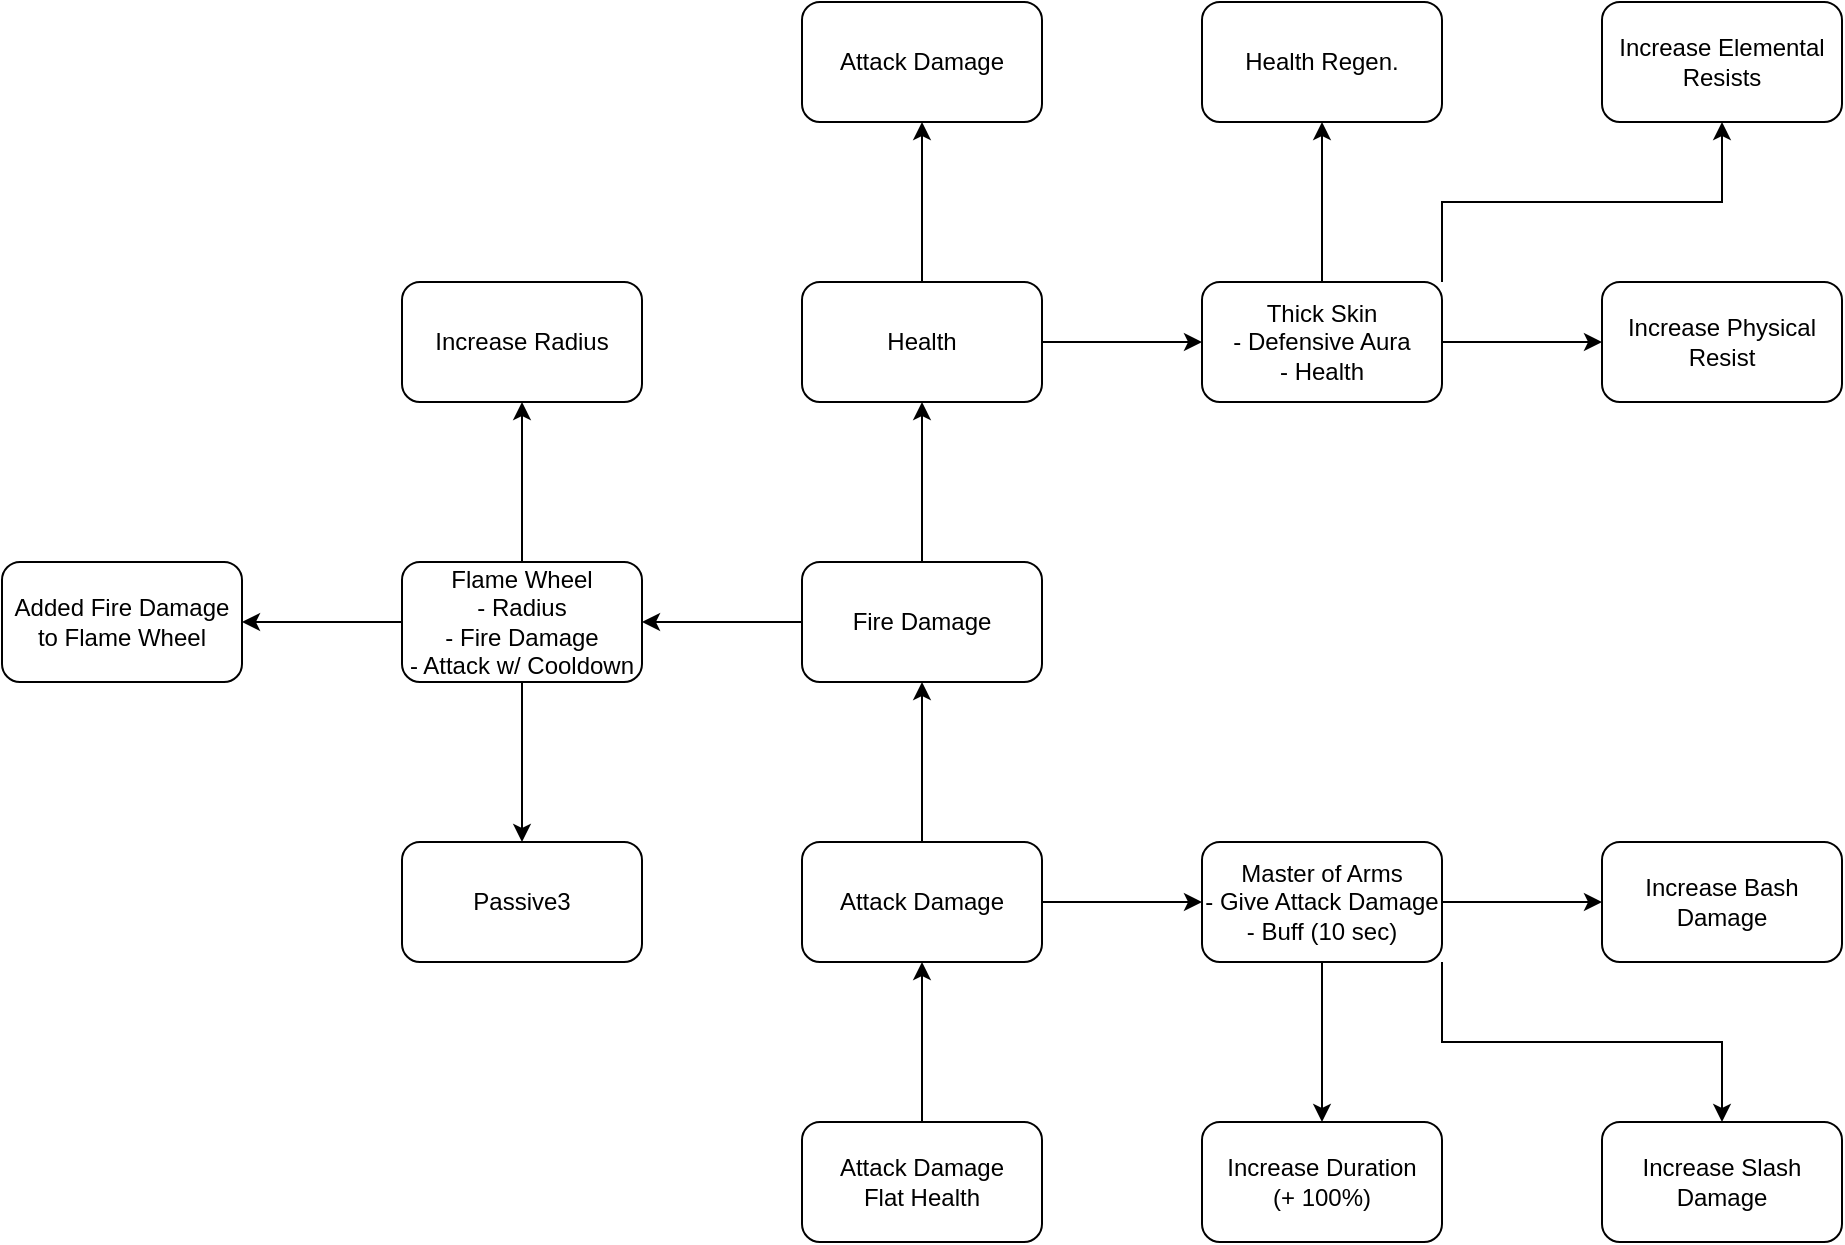 <mxfile version="13.7.9" type="device" pages="30"><diagram id="o-6R5qVdKqzClrHnVCEg" name="Rebel"><mxGraphModel dx="1326" dy="846" grid="0" gridSize="9" guides="1" tooltips="1" connect="1" arrows="1" fold="1" page="1" pageScale="1" pageWidth="1000" pageHeight="800" math="0" shadow="0"><root><mxCell id="0"/><mxCell id="1" parent="0"/><mxCell id="G38OusUz1nYYvcQAfmOc-2" value="" style="edgeStyle=orthogonalEdgeStyle;rounded=0;orthogonalLoop=1;jettySize=auto;html=1;" parent="1" source="g57SNNllNo_jj1J9_8Vu-1" target="G38OusUz1nYYvcQAfmOc-1" edge="1"><mxGeometry relative="1" as="geometry"/></mxCell><mxCell id="g57SNNllNo_jj1J9_8Vu-1" value="Attack Damage&lt;br&gt;Flat Health" style="rounded=1;whiteSpace=wrap;html=1;" parent="1" vertex="1"><mxGeometry x="440" y="650" width="120" height="60" as="geometry"/></mxCell><mxCell id="G38OusUz1nYYvcQAfmOc-10" value="" style="edgeStyle=orthogonalEdgeStyle;rounded=0;orthogonalLoop=1;jettySize=auto;html=1;" parent="1" source="G38OusUz1nYYvcQAfmOc-1" target="G38OusUz1nYYvcQAfmOc-9" edge="1"><mxGeometry relative="1" as="geometry"/></mxCell><mxCell id="YzUV1k9RpUpS1actEwia-2" style="edgeStyle=orthogonalEdgeStyle;rounded=0;orthogonalLoop=1;jettySize=auto;html=1;" parent="1" source="G38OusUz1nYYvcQAfmOc-1" target="G38OusUz1nYYvcQAfmOc-5" edge="1"><mxGeometry relative="1" as="geometry"/></mxCell><mxCell id="G38OusUz1nYYvcQAfmOc-1" value="Attack Damage" style="rounded=1;whiteSpace=wrap;html=1;" parent="1" vertex="1"><mxGeometry x="440" y="510" width="120" height="60" as="geometry"/></mxCell><mxCell id="YzUV1k9RpUpS1actEwia-4" style="edgeStyle=orthogonalEdgeStyle;rounded=0;orthogonalLoop=1;jettySize=auto;html=1;" parent="1" source="G38OusUz1nYYvcQAfmOc-5" target="G38OusUz1nYYvcQAfmOc-11" edge="1"><mxGeometry relative="1" as="geometry"/></mxCell><mxCell id="YzUV1k9RpUpS1actEwia-5" style="edgeStyle=orthogonalEdgeStyle;rounded=0;orthogonalLoop=1;jettySize=auto;html=1;" parent="1" source="G38OusUz1nYYvcQAfmOc-5" target="G38OusUz1nYYvcQAfmOc-13" edge="1"><mxGeometry relative="1" as="geometry"/></mxCell><mxCell id="G38OusUz1nYYvcQAfmOc-5" value="Fire Damage" style="rounded=1;whiteSpace=wrap;html=1;" parent="1" vertex="1"><mxGeometry x="440" y="370" width="120" height="60" as="geometry"/></mxCell><mxCell id="G38OusUz1nYYvcQAfmOc-22" value="" style="edgeStyle=orthogonalEdgeStyle;rounded=0;orthogonalLoop=1;jettySize=auto;html=1;" parent="1" source="G38OusUz1nYYvcQAfmOc-9" target="G38OusUz1nYYvcQAfmOc-21" edge="1"><mxGeometry relative="1" as="geometry"/></mxCell><mxCell id="G38OusUz1nYYvcQAfmOc-26" value="" style="edgeStyle=orthogonalEdgeStyle;rounded=0;orthogonalLoop=1;jettySize=auto;html=1;" parent="1" source="G38OusUz1nYYvcQAfmOc-9" target="G38OusUz1nYYvcQAfmOc-25" edge="1"><mxGeometry relative="1" as="geometry"/></mxCell><mxCell id="YzUV1k9RpUpS1actEwia-6" style="edgeStyle=orthogonalEdgeStyle;rounded=0;orthogonalLoop=1;jettySize=auto;html=1;exitX=1;exitY=1;exitDx=0;exitDy=0;" parent="1" source="G38OusUz1nYYvcQAfmOc-9" target="G38OusUz1nYYvcQAfmOc-27" edge="1"><mxGeometry relative="1" as="geometry"/></mxCell><mxCell id="G38OusUz1nYYvcQAfmOc-9" value="Master of Arms&lt;br&gt;- Give Attack Damage&lt;br&gt;- Buff (10 sec)" style="rounded=1;whiteSpace=wrap;html=1;" parent="1" vertex="1"><mxGeometry x="640" y="510" width="120" height="60" as="geometry"/></mxCell><mxCell id="G38OusUz1nYYvcQAfmOc-30" value="" style="edgeStyle=orthogonalEdgeStyle;rounded=0;orthogonalLoop=1;jettySize=auto;html=1;" parent="1" source="G38OusUz1nYYvcQAfmOc-11" target="G38OusUz1nYYvcQAfmOc-29" edge="1"><mxGeometry relative="1" as="geometry"/></mxCell><mxCell id="G38OusUz1nYYvcQAfmOc-32" value="" style="edgeStyle=orthogonalEdgeStyle;rounded=0;orthogonalLoop=1;jettySize=auto;html=1;" parent="1" source="G38OusUz1nYYvcQAfmOc-11" target="G38OusUz1nYYvcQAfmOc-31" edge="1"><mxGeometry relative="1" as="geometry"/></mxCell><mxCell id="YzUV1k9RpUpS1actEwia-10" style="edgeStyle=orthogonalEdgeStyle;rounded=0;orthogonalLoop=1;jettySize=auto;html=1;exitX=0.5;exitY=0;exitDx=0;exitDy=0;" parent="1" source="G38OusUz1nYYvcQAfmOc-11" target="G38OusUz1nYYvcQAfmOc-33" edge="1"><mxGeometry relative="1" as="geometry"/></mxCell><mxCell id="G38OusUz1nYYvcQAfmOc-11" value="Flame Wheel&lt;br&gt;- Radius&lt;br&gt;- Fire Damage&lt;br&gt;- Attack w/ Cooldown" style="rounded=1;whiteSpace=wrap;html=1;" parent="1" vertex="1"><mxGeometry x="240" y="370" width="120" height="60" as="geometry"/></mxCell><mxCell id="G38OusUz1nYYvcQAfmOc-16" value="" style="edgeStyle=orthogonalEdgeStyle;rounded=0;orthogonalLoop=1;jettySize=auto;html=1;" parent="1" source="G38OusUz1nYYvcQAfmOc-13" target="G38OusUz1nYYvcQAfmOc-15" edge="1"><mxGeometry relative="1" as="geometry"/></mxCell><mxCell id="G38OusUz1nYYvcQAfmOc-18" value="" style="edgeStyle=orthogonalEdgeStyle;rounded=0;orthogonalLoop=1;jettySize=auto;html=1;" parent="1" source="G38OusUz1nYYvcQAfmOc-13" target="G38OusUz1nYYvcQAfmOc-17" edge="1"><mxGeometry relative="1" as="geometry"/></mxCell><mxCell id="G38OusUz1nYYvcQAfmOc-13" value="Health" style="rounded=1;whiteSpace=wrap;html=1;" parent="1" vertex="1"><mxGeometry x="440" y="230" width="120" height="60" as="geometry"/></mxCell><mxCell id="AAK35C0EKWyLFQOFsOPA-4" value="" style="edgeStyle=orthogonalEdgeStyle;rounded=0;orthogonalLoop=1;jettySize=auto;html=1;" parent="1" source="G38OusUz1nYYvcQAfmOc-15" target="AAK35C0EKWyLFQOFsOPA-3" edge="1"><mxGeometry relative="1" as="geometry"/></mxCell><mxCell id="AAK35C0EKWyLFQOFsOPA-6" value="" style="edgeStyle=orthogonalEdgeStyle;rounded=0;orthogonalLoop=1;jettySize=auto;html=1;" parent="1" source="G38OusUz1nYYvcQAfmOc-15" target="AAK35C0EKWyLFQOFsOPA-5" edge="1"><mxGeometry relative="1" as="geometry"/></mxCell><mxCell id="YzUV1k9RpUpS1actEwia-9" style="edgeStyle=orthogonalEdgeStyle;rounded=0;orthogonalLoop=1;jettySize=auto;html=1;exitX=1;exitY=0;exitDx=0;exitDy=0;" parent="1" source="G38OusUz1nYYvcQAfmOc-15" target="AAK35C0EKWyLFQOFsOPA-1" edge="1"><mxGeometry relative="1" as="geometry"/></mxCell><mxCell id="G38OusUz1nYYvcQAfmOc-15" value="Thick Skin&lt;br&gt;- Defensive Aura&lt;br&gt;- Health" style="rounded=1;whiteSpace=wrap;html=1;" parent="1" vertex="1"><mxGeometry x="640" y="230" width="120" height="60" as="geometry"/></mxCell><mxCell id="G38OusUz1nYYvcQAfmOc-17" value="Attack Damage" style="rounded=1;whiteSpace=wrap;html=1;" parent="1" vertex="1"><mxGeometry x="440" y="90" width="120" height="60" as="geometry"/></mxCell><mxCell id="G38OusUz1nYYvcQAfmOc-21" value="Increase Bash Damage" style="rounded=1;whiteSpace=wrap;html=1;" parent="1" vertex="1"><mxGeometry x="840" y="510" width="120" height="60" as="geometry"/></mxCell><mxCell id="G38OusUz1nYYvcQAfmOc-25" value="Increase Duration&lt;br&gt;(+ 100%)" style="rounded=1;whiteSpace=wrap;html=1;" parent="1" vertex="1"><mxGeometry x="640" y="650" width="120" height="60" as="geometry"/></mxCell><mxCell id="G38OusUz1nYYvcQAfmOc-27" value="Increase Slash Damage" style="rounded=1;whiteSpace=wrap;html=1;" parent="1" vertex="1"><mxGeometry x="840" y="650" width="120" height="60" as="geometry"/></mxCell><mxCell id="G38OusUz1nYYvcQAfmOc-29" value="Passive3" style="rounded=1;whiteSpace=wrap;html=1;" parent="1" vertex="1"><mxGeometry x="240" y="510" width="120" height="60" as="geometry"/></mxCell><mxCell id="G38OusUz1nYYvcQAfmOc-31" value="Added Fire Damage&lt;br&gt;to Flame Wheel" style="rounded=1;whiteSpace=wrap;html=1;" parent="1" vertex="1"><mxGeometry x="40" y="370" width="120" height="60" as="geometry"/></mxCell><mxCell id="G38OusUz1nYYvcQAfmOc-33" value="Increase Radius" style="rounded=1;whiteSpace=wrap;html=1;" parent="1" vertex="1"><mxGeometry x="240" y="230" width="120" height="60" as="geometry"/></mxCell><mxCell id="AAK35C0EKWyLFQOFsOPA-1" value="Increase Elemental Resists" style="rounded=1;whiteSpace=wrap;html=1;" parent="1" vertex="1"><mxGeometry x="840" y="90" width="120" height="60" as="geometry"/></mxCell><mxCell id="AAK35C0EKWyLFQOFsOPA-3" value="Increase Physical Resist" style="rounded=1;whiteSpace=wrap;html=1;" parent="1" vertex="1"><mxGeometry x="840" y="230" width="120" height="60" as="geometry"/></mxCell><mxCell id="AAK35C0EKWyLFQOFsOPA-5" value="Health Regen." style="rounded=1;whiteSpace=wrap;html=1;" parent="1" vertex="1"><mxGeometry x="640" y="90" width="120" height="60" as="geometry"/></mxCell></root></mxGraphModel></diagram><diagram name="Pyro" id="FFyNu-DD8QFENKxoB45z"><mxGraphModel dx="1662" dy="862" grid="0" gridSize="9" guides="1" tooltips="1" connect="1" arrows="1" fold="1" page="1" pageScale="1" pageWidth="1000" pageHeight="800" math="0" shadow="0"><root><mxCell id="OFZrVu0Yb2jiK3vY9vko-0"/><mxCell id="OFZrVu0Yb2jiK3vY9vko-1" parent="OFZrVu0Yb2jiK3vY9vko-0"/><mxCell id="OFZrVu0Yb2jiK3vY9vko-2" value="" style="edgeStyle=orthogonalEdgeStyle;rounded=0;orthogonalLoop=1;jettySize=auto;html=1;" parent="OFZrVu0Yb2jiK3vY9vko-1" source="OFZrVu0Yb2jiK3vY9vko-3" target="OFZrVu0Yb2jiK3vY9vko-6" edge="1"><mxGeometry relative="1" as="geometry"/></mxCell><mxCell id="OFZrVu0Yb2jiK3vY9vko-3" value="Fire Damage&lt;br&gt;Flat Health" style="rounded=1;whiteSpace=wrap;html=1;" parent="OFZrVu0Yb2jiK3vY9vko-1" vertex="1"><mxGeometry x="440" y="650" width="120" height="60" as="geometry"/></mxCell><mxCell id="OFZrVu0Yb2jiK3vY9vko-4" value="" style="edgeStyle=orthogonalEdgeStyle;rounded=0;orthogonalLoop=1;jettySize=auto;html=1;" parent="OFZrVu0Yb2jiK3vY9vko-1" source="OFZrVu0Yb2jiK3vY9vko-6" target="OFZrVu0Yb2jiK3vY9vko-13" edge="1"><mxGeometry relative="1" as="geometry"/></mxCell><mxCell id="OFZrVu0Yb2jiK3vY9vko-5" style="edgeStyle=orthogonalEdgeStyle;rounded=0;orthogonalLoop=1;jettySize=auto;html=1;" parent="OFZrVu0Yb2jiK3vY9vko-1" source="OFZrVu0Yb2jiK3vY9vko-6" target="OFZrVu0Yb2jiK3vY9vko-9" edge="1"><mxGeometry relative="1" as="geometry"/></mxCell><mxCell id="OFZrVu0Yb2jiK3vY9vko-6" value="Cooldown Reduc." style="rounded=1;whiteSpace=wrap;html=1;" parent="OFZrVu0Yb2jiK3vY9vko-1" vertex="1"><mxGeometry x="440" y="510" width="120" height="60" as="geometry"/></mxCell><mxCell id="OFZrVu0Yb2jiK3vY9vko-7" style="edgeStyle=orthogonalEdgeStyle;rounded=0;orthogonalLoop=1;jettySize=auto;html=1;" parent="OFZrVu0Yb2jiK3vY9vko-1" source="OFZrVu0Yb2jiK3vY9vko-9" target="OFZrVu0Yb2jiK3vY9vko-17" edge="1"><mxGeometry relative="1" as="geometry"/></mxCell><mxCell id="OFZrVu0Yb2jiK3vY9vko-8" style="edgeStyle=orthogonalEdgeStyle;rounded=0;orthogonalLoop=1;jettySize=auto;html=1;" parent="OFZrVu0Yb2jiK3vY9vko-1" source="OFZrVu0Yb2jiK3vY9vko-9" target="OFZrVu0Yb2jiK3vY9vko-20" edge="1"><mxGeometry relative="1" as="geometry"/></mxCell><mxCell id="OFZrVu0Yb2jiK3vY9vko-9" value="Fire Damage" style="rounded=1;whiteSpace=wrap;html=1;" parent="OFZrVu0Yb2jiK3vY9vko-1" vertex="1"><mxGeometry x="440" y="370" width="120" height="60" as="geometry"/></mxCell><mxCell id="OFZrVu0Yb2jiK3vY9vko-10" value="" style="edgeStyle=orthogonalEdgeStyle;rounded=0;orthogonalLoop=1;jettySize=auto;html=1;" parent="OFZrVu0Yb2jiK3vY9vko-1" source="OFZrVu0Yb2jiK3vY9vko-13" target="OFZrVu0Yb2jiK3vY9vko-27" edge="1"><mxGeometry relative="1" as="geometry"/></mxCell><mxCell id="OFZrVu0Yb2jiK3vY9vko-11" value="" style="edgeStyle=orthogonalEdgeStyle;rounded=0;orthogonalLoop=1;jettySize=auto;html=1;" parent="OFZrVu0Yb2jiK3vY9vko-1" source="OFZrVu0Yb2jiK3vY9vko-13" target="OFZrVu0Yb2jiK3vY9vko-28" edge="1"><mxGeometry relative="1" as="geometry"/></mxCell><mxCell id="OFZrVu0Yb2jiK3vY9vko-12" style="edgeStyle=orthogonalEdgeStyle;rounded=0;orthogonalLoop=1;jettySize=auto;html=1;exitX=1;exitY=1;exitDx=0;exitDy=0;" parent="OFZrVu0Yb2jiK3vY9vko-1" source="OFZrVu0Yb2jiK3vY9vko-13" target="OFZrVu0Yb2jiK3vY9vko-29" edge="1"><mxGeometry relative="1" as="geometry"/></mxCell><mxCell id="OFZrVu0Yb2jiK3vY9vko-13" value="Fire Genade&lt;br&gt;- Spell" style="rounded=1;whiteSpace=wrap;html=1;" parent="OFZrVu0Yb2jiK3vY9vko-1" vertex="1"><mxGeometry x="640" y="510" width="120" height="60" as="geometry"/></mxCell><mxCell id="OFZrVu0Yb2jiK3vY9vko-14" value="" style="edgeStyle=orthogonalEdgeStyle;rounded=0;orthogonalLoop=1;jettySize=auto;html=1;" parent="OFZrVu0Yb2jiK3vY9vko-1" source="OFZrVu0Yb2jiK3vY9vko-17" target="OFZrVu0Yb2jiK3vY9vko-30" edge="1"><mxGeometry relative="1" as="geometry"/></mxCell><mxCell id="OFZrVu0Yb2jiK3vY9vko-15" value="" style="edgeStyle=orthogonalEdgeStyle;rounded=0;orthogonalLoop=1;jettySize=auto;html=1;" parent="OFZrVu0Yb2jiK3vY9vko-1" source="OFZrVu0Yb2jiK3vY9vko-17" target="OFZrVu0Yb2jiK3vY9vko-31" edge="1"><mxGeometry relative="1" as="geometry"/></mxCell><mxCell id="OFZrVu0Yb2jiK3vY9vko-16" style="edgeStyle=orthogonalEdgeStyle;rounded=0;orthogonalLoop=1;jettySize=auto;html=1;exitX=0.5;exitY=0;exitDx=0;exitDy=0;" parent="OFZrVu0Yb2jiK3vY9vko-1" source="OFZrVu0Yb2jiK3vY9vko-17" target="OFZrVu0Yb2jiK3vY9vko-32" edge="1"><mxGeometry relative="1" as="geometry"/></mxCell><mxCell id="OFZrVu0Yb2jiK3vY9vko-17" value="Burn Essence&lt;br&gt;- Fire Dmg + Resist" style="rounded=1;whiteSpace=wrap;html=1;" parent="OFZrVu0Yb2jiK3vY9vko-1" vertex="1"><mxGeometry x="240" y="370" width="120" height="60" as="geometry"/></mxCell><mxCell id="OFZrVu0Yb2jiK3vY9vko-18" value="" style="edgeStyle=orthogonalEdgeStyle;rounded=0;orthogonalLoop=1;jettySize=auto;html=1;" parent="OFZrVu0Yb2jiK3vY9vko-1" source="OFZrVu0Yb2jiK3vY9vko-20" target="OFZrVu0Yb2jiK3vY9vko-25" edge="1"><mxGeometry relative="1" as="geometry"/></mxCell><mxCell id="OFZrVu0Yb2jiK3vY9vko-19" value="" style="edgeStyle=orthogonalEdgeStyle;rounded=0;orthogonalLoop=1;jettySize=auto;html=1;" parent="OFZrVu0Yb2jiK3vY9vko-1" source="OFZrVu0Yb2jiK3vY9vko-20" target="OFZrVu0Yb2jiK3vY9vko-26" edge="1"><mxGeometry relative="1" as="geometry"/></mxCell><mxCell id="OFZrVu0Yb2jiK3vY9vko-20" value="Damage Over Time" style="rounded=1;whiteSpace=wrap;html=1;" parent="OFZrVu0Yb2jiK3vY9vko-1" vertex="1"><mxGeometry x="440" y="230" width="120" height="60" as="geometry"/></mxCell><mxCell id="OFZrVu0Yb2jiK3vY9vko-21" value="" style="edgeStyle=orthogonalEdgeStyle;rounded=0;orthogonalLoop=1;jettySize=auto;html=1;" parent="OFZrVu0Yb2jiK3vY9vko-1" source="OFZrVu0Yb2jiK3vY9vko-25" target="OFZrVu0Yb2jiK3vY9vko-34" edge="1"><mxGeometry relative="1" as="geometry"/></mxCell><mxCell id="OFZrVu0Yb2jiK3vY9vko-22" value="" style="edgeStyle=orthogonalEdgeStyle;rounded=0;orthogonalLoop=1;jettySize=auto;html=1;" parent="OFZrVu0Yb2jiK3vY9vko-1" source="OFZrVu0Yb2jiK3vY9vko-25" target="OFZrVu0Yb2jiK3vY9vko-35" edge="1"><mxGeometry relative="1" as="geometry"/></mxCell><mxCell id="OFZrVu0Yb2jiK3vY9vko-23" style="edgeStyle=orthogonalEdgeStyle;rounded=0;orthogonalLoop=1;jettySize=auto;html=1;exitX=1;exitY=0;exitDx=0;exitDy=0;" parent="OFZrVu0Yb2jiK3vY9vko-1" source="OFZrVu0Yb2jiK3vY9vko-25" target="OFZrVu0Yb2jiK3vY9vko-33" edge="1"><mxGeometry relative="1" as="geometry"/></mxCell><mxCell id="OFZrVu0Yb2jiK3vY9vko-25" value="Fire Breath&lt;br&gt;- Short Cone&lt;br&gt;- 2 secs" style="rounded=1;whiteSpace=wrap;html=1;" parent="OFZrVu0Yb2jiK3vY9vko-1" vertex="1"><mxGeometry x="640" y="230" width="120" height="60" as="geometry"/></mxCell><mxCell id="OFZrVu0Yb2jiK3vY9vko-26" value="Fire Damage" style="rounded=1;whiteSpace=wrap;html=1;" parent="OFZrVu0Yb2jiK3vY9vko-1" vertex="1"><mxGeometry x="440" y="90" width="120" height="60" as="geometry"/></mxCell><mxCell id="OFZrVu0Yb2jiK3vY9vko-27" value="+1 Charge" style="rounded=1;whiteSpace=wrap;html=1;" parent="OFZrVu0Yb2jiK3vY9vko-1" vertex="1"><mxGeometry x="840" y="510" width="120" height="60" as="geometry"/></mxCell><mxCell id="OFZrVu0Yb2jiK3vY9vko-28" value="Explodes on&lt;br&gt;Overlap" style="rounded=1;whiteSpace=wrap;html=1;" parent="OFZrVu0Yb2jiK3vY9vko-1" vertex="1"><mxGeometry x="640" y="650" width="120" height="60" as="geometry"/></mxCell><mxCell id="OFZrVu0Yb2jiK3vY9vko-29" value="Always Ignite" style="rounded=1;whiteSpace=wrap;html=1;" parent="OFZrVu0Yb2jiK3vY9vko-1" vertex="1"><mxGeometry x="840" y="650" width="120" height="60" as="geometry"/></mxCell><mxCell id="OFZrVu0Yb2jiK3vY9vko-30" value="Increase Overall&lt;br&gt;Damage" style="rounded=1;whiteSpace=wrap;html=1;" parent="OFZrVu0Yb2jiK3vY9vko-1" vertex="1"><mxGeometry x="240" y="510" width="120" height="60" as="geometry"/></mxCell><mxCell id="OFZrVu0Yb2jiK3vY9vko-31" value="Fire Pulse&lt;br&gt;on Damage Taken" style="rounded=1;whiteSpace=wrap;html=1;" parent="OFZrVu0Yb2jiK3vY9vko-1" vertex="1"><mxGeometry x="40" y="370" width="120" height="60" as="geometry"/></mxCell><mxCell id="OFZrVu0Yb2jiK3vY9vko-32" value="Increase Burn&lt;br&gt;- Chance, Damage,&lt;br&gt;Duration" style="rounded=1;whiteSpace=wrap;html=1;" parent="OFZrVu0Yb2jiK3vY9vko-1" vertex="1"><mxGeometry x="240" y="230" width="120" height="60" as="geometry"/></mxCell><mxCell id="OFZrVu0Yb2jiK3vY9vko-33" value="Range" style="rounded=1;whiteSpace=wrap;html=1;" parent="OFZrVu0Yb2jiK3vY9vko-1" vertex="1"><mxGeometry x="840" y="90" width="120" height="60" as="geometry"/></mxCell><mxCell id="OFZrVu0Yb2jiK3vY9vko-34" value="Decrease Fire Resist" style="rounded=1;whiteSpace=wrap;html=1;" parent="OFZrVu0Yb2jiK3vY9vko-1" vertex="1"><mxGeometry x="840" y="230" width="120" height="60" as="geometry"/></mxCell><mxCell id="OFZrVu0Yb2jiK3vY9vko-35" value="Can Move while&lt;br&gt;Casting" style="rounded=1;whiteSpace=wrap;html=1;" parent="OFZrVu0Yb2jiK3vY9vko-1" vertex="1"><mxGeometry x="640" y="90" width="120" height="60" as="geometry"/></mxCell></root></mxGraphModel></diagram><diagram name="Colossus" id="q5eITmSk-MFVTBWZkRRC"><mxGraphModel dx="1799" dy="862" grid="0" gridSize="9" guides="1" tooltips="1" connect="1" arrows="1" fold="1" page="1" pageScale="1" pageWidth="1000" pageHeight="800" math="0" shadow="0"><root><mxCell id="zlI-Jcs7aSkVohjf6kzK-0"/><mxCell id="zlI-Jcs7aSkVohjf6kzK-1" parent="zlI-Jcs7aSkVohjf6kzK-0"/><mxCell id="zlI-Jcs7aSkVohjf6kzK-2" value="" style="edgeStyle=orthogonalEdgeStyle;rounded=0;orthogonalLoop=1;jettySize=auto;html=1;" parent="zlI-Jcs7aSkVohjf6kzK-1" source="zlI-Jcs7aSkVohjf6kzK-3" target="zlI-Jcs7aSkVohjf6kzK-6" edge="1"><mxGeometry relative="1" as="geometry"/></mxCell><mxCell id="zlI-Jcs7aSkVohjf6kzK-3" value="Increase Health&lt;br&gt;Flat Health" style="rounded=1;whiteSpace=wrap;html=1;" parent="zlI-Jcs7aSkVohjf6kzK-1" vertex="1"><mxGeometry x="440" y="650" width="120" height="60" as="geometry"/></mxCell><mxCell id="zlI-Jcs7aSkVohjf6kzK-4" value="" style="edgeStyle=orthogonalEdgeStyle;rounded=0;orthogonalLoop=1;jettySize=auto;html=1;" parent="zlI-Jcs7aSkVohjf6kzK-1" source="zlI-Jcs7aSkVohjf6kzK-6" target="zlI-Jcs7aSkVohjf6kzK-13" edge="1"><mxGeometry relative="1" as="geometry"/></mxCell><mxCell id="zlI-Jcs7aSkVohjf6kzK-5" style="edgeStyle=orthogonalEdgeStyle;rounded=0;orthogonalLoop=1;jettySize=auto;html=1;" parent="zlI-Jcs7aSkVohjf6kzK-1" source="zlI-Jcs7aSkVohjf6kzK-6" target="zlI-Jcs7aSkVohjf6kzK-9" edge="1"><mxGeometry relative="1" as="geometry"/></mxCell><mxCell id="zlI-Jcs7aSkVohjf6kzK-6" value="Increase Health" style="rounded=1;whiteSpace=wrap;html=1;" parent="zlI-Jcs7aSkVohjf6kzK-1" vertex="1"><mxGeometry x="440" y="510" width="120" height="60" as="geometry"/></mxCell><mxCell id="zlI-Jcs7aSkVohjf6kzK-7" style="edgeStyle=orthogonalEdgeStyle;rounded=0;orthogonalLoop=1;jettySize=auto;html=1;" parent="zlI-Jcs7aSkVohjf6kzK-1" source="zlI-Jcs7aSkVohjf6kzK-9" target="zlI-Jcs7aSkVohjf6kzK-17" edge="1"><mxGeometry relative="1" as="geometry"/></mxCell><mxCell id="zlI-Jcs7aSkVohjf6kzK-8" style="edgeStyle=orthogonalEdgeStyle;rounded=0;orthogonalLoop=1;jettySize=auto;html=1;" parent="zlI-Jcs7aSkVohjf6kzK-1" source="zlI-Jcs7aSkVohjf6kzK-9" target="zlI-Jcs7aSkVohjf6kzK-20" edge="1"><mxGeometry relative="1" as="geometry"/></mxCell><mxCell id="zlI-Jcs7aSkVohjf6kzK-9" value="Physical Damage" style="rounded=1;whiteSpace=wrap;html=1;" parent="zlI-Jcs7aSkVohjf6kzK-1" vertex="1"><mxGeometry x="440" y="370" width="120" height="60" as="geometry"/></mxCell><mxCell id="zlI-Jcs7aSkVohjf6kzK-10" value="" style="edgeStyle=orthogonalEdgeStyle;rounded=0;orthogonalLoop=1;jettySize=auto;html=1;" parent="zlI-Jcs7aSkVohjf6kzK-1" source="zlI-Jcs7aSkVohjf6kzK-13" target="zlI-Jcs7aSkVohjf6kzK-26" edge="1"><mxGeometry relative="1" as="geometry"/></mxCell><mxCell id="zlI-Jcs7aSkVohjf6kzK-11" value="" style="edgeStyle=orthogonalEdgeStyle;rounded=0;orthogonalLoop=1;jettySize=auto;html=1;" parent="zlI-Jcs7aSkVohjf6kzK-1" source="zlI-Jcs7aSkVohjf6kzK-13" target="zlI-Jcs7aSkVohjf6kzK-27" edge="1"><mxGeometry relative="1" as="geometry"/></mxCell><mxCell id="zlI-Jcs7aSkVohjf6kzK-12" style="edgeStyle=orthogonalEdgeStyle;rounded=0;orthogonalLoop=1;jettySize=auto;html=1;exitX=1;exitY=1;exitDx=0;exitDy=0;" parent="zlI-Jcs7aSkVohjf6kzK-1" source="zlI-Jcs7aSkVohjf6kzK-13" target="zlI-Jcs7aSkVohjf6kzK-28" edge="1"><mxGeometry relative="1" as="geometry"/></mxCell><mxCell id="zlI-Jcs7aSkVohjf6kzK-13" value="Buff Resist&lt;br&gt;- Gives Physical Resist to Allies" style="rounded=1;whiteSpace=wrap;html=1;" parent="zlI-Jcs7aSkVohjf6kzK-1" vertex="1"><mxGeometry x="640" y="510" width="120" height="60" as="geometry"/></mxCell><mxCell id="zlI-Jcs7aSkVohjf6kzK-14" value="" style="edgeStyle=orthogonalEdgeStyle;rounded=0;orthogonalLoop=1;jettySize=auto;html=1;" parent="zlI-Jcs7aSkVohjf6kzK-1" source="zlI-Jcs7aSkVohjf6kzK-17" target="zlI-Jcs7aSkVohjf6kzK-29" edge="1"><mxGeometry relative="1" as="geometry"/></mxCell><mxCell id="zlI-Jcs7aSkVohjf6kzK-15" value="" style="edgeStyle=orthogonalEdgeStyle;rounded=0;orthogonalLoop=1;jettySize=auto;html=1;" parent="zlI-Jcs7aSkVohjf6kzK-1" source="zlI-Jcs7aSkVohjf6kzK-17" target="zlI-Jcs7aSkVohjf6kzK-30" edge="1"><mxGeometry relative="1" as="geometry"/></mxCell><mxCell id="zlI-Jcs7aSkVohjf6kzK-16" style="edgeStyle=orthogonalEdgeStyle;rounded=0;orthogonalLoop=1;jettySize=auto;html=1;exitX=0.5;exitY=0;exitDx=0;exitDy=0;" parent="zlI-Jcs7aSkVohjf6kzK-1" source="zlI-Jcs7aSkVohjf6kzK-17" target="zlI-Jcs7aSkVohjf6kzK-31" edge="1"><mxGeometry relative="1" as="geometry"/></mxCell><mxCell id="zlI-Jcs7aSkVohjf6kzK-17" value="&lt;div&gt;Shield Bash&lt;/div&gt;&lt;div&gt;- Requires Shield&lt;/div&gt;&lt;div&gt;- Physical&lt;/div&gt;" style="rounded=1;whiteSpace=wrap;html=1;" parent="zlI-Jcs7aSkVohjf6kzK-1" vertex="1"><mxGeometry x="240" y="370" width="120" height="60" as="geometry"/></mxCell><mxCell id="zlI-Jcs7aSkVohjf6kzK-18" value="" style="edgeStyle=orthogonalEdgeStyle;rounded=0;orthogonalLoop=1;jettySize=auto;html=1;" parent="zlI-Jcs7aSkVohjf6kzK-1" source="zlI-Jcs7aSkVohjf6kzK-20" target="zlI-Jcs7aSkVohjf6kzK-24" edge="1"><mxGeometry relative="1" as="geometry"/></mxCell><mxCell id="zlI-Jcs7aSkVohjf6kzK-19" value="" style="edgeStyle=orthogonalEdgeStyle;rounded=0;orthogonalLoop=1;jettySize=auto;html=1;" parent="zlI-Jcs7aSkVohjf6kzK-1" source="zlI-Jcs7aSkVohjf6kzK-20" target="zlI-Jcs7aSkVohjf6kzK-25" edge="1"><mxGeometry relative="1" as="geometry"/></mxCell><mxCell id="zlI-Jcs7aSkVohjf6kzK-20" value="Increase Health" style="rounded=1;whiteSpace=wrap;html=1;" parent="zlI-Jcs7aSkVohjf6kzK-1" vertex="1"><mxGeometry x="440" y="230" width="120" height="60" as="geometry"/></mxCell><mxCell id="zlI-Jcs7aSkVohjf6kzK-21" value="" style="edgeStyle=orthogonalEdgeStyle;rounded=0;orthogonalLoop=1;jettySize=auto;html=1;" parent="zlI-Jcs7aSkVohjf6kzK-1" source="zlI-Jcs7aSkVohjf6kzK-24" target="zlI-Jcs7aSkVohjf6kzK-33" edge="1"><mxGeometry relative="1" as="geometry"/></mxCell><mxCell id="zlI-Jcs7aSkVohjf6kzK-22" value="" style="edgeStyle=orthogonalEdgeStyle;rounded=0;orthogonalLoop=1;jettySize=auto;html=1;" parent="zlI-Jcs7aSkVohjf6kzK-1" source="zlI-Jcs7aSkVohjf6kzK-24" target="zlI-Jcs7aSkVohjf6kzK-34" edge="1"><mxGeometry relative="1" as="geometry"/></mxCell><mxCell id="zlI-Jcs7aSkVohjf6kzK-23" style="edgeStyle=orthogonalEdgeStyle;rounded=0;orthogonalLoop=1;jettySize=auto;html=1;exitX=1;exitY=0;exitDx=0;exitDy=0;" parent="zlI-Jcs7aSkVohjf6kzK-1" source="zlI-Jcs7aSkVohjf6kzK-24" target="zlI-Jcs7aSkVohjf6kzK-32" edge="1"><mxGeometry relative="1" as="geometry"/></mxCell><mxCell id="zlI-Jcs7aSkVohjf6kzK-24" value="Goliath&lt;br&gt;- Increase Health" style="rounded=1;whiteSpace=wrap;html=1;" parent="zlI-Jcs7aSkVohjf6kzK-1" vertex="1"><mxGeometry x="640" y="230" width="120" height="60" as="geometry"/></mxCell><mxCell id="zlI-Jcs7aSkVohjf6kzK-25" value="Increase Health" style="rounded=1;whiteSpace=wrap;html=1;" parent="zlI-Jcs7aSkVohjf6kzK-1" vertex="1"><mxGeometry x="440" y="90" width="120" height="60" as="geometry"/></mxCell><mxCell id="zlI-Jcs7aSkVohjf6kzK-26" value="Adds Small Shield&lt;br&gt;on Health" style="rounded=1;whiteSpace=wrap;html=1;" parent="zlI-Jcs7aSkVohjf6kzK-1" vertex="1"><mxGeometry x="840" y="510" width="120" height="60" as="geometry"/></mxCell><mxCell id="zlI-Jcs7aSkVohjf6kzK-27" value="Elemental Resist" style="rounded=1;whiteSpace=wrap;html=1;" parent="zlI-Jcs7aSkVohjf6kzK-1" vertex="1"><mxGeometry x="640" y="650" width="120" height="60" as="geometry"/></mxCell><mxCell id="zlI-Jcs7aSkVohjf6kzK-28" value="Add Reflect Damage" style="rounded=1;whiteSpace=wrap;html=1;" parent="zlI-Jcs7aSkVohjf6kzK-1" vertex="1"><mxGeometry x="840" y="650" width="120" height="60" as="geometry"/></mxCell><mxCell id="zlI-Jcs7aSkVohjf6kzK-29" value="Damage on % Health" style="rounded=1;whiteSpace=wrap;html=1;" parent="zlI-Jcs7aSkVohjf6kzK-1" vertex="1"><mxGeometry x="240" y="510" width="120" height="60" as="geometry"/></mxCell><mxCell id="zlI-Jcs7aSkVohjf6kzK-30" value="Heal on % Health" style="rounded=1;whiteSpace=wrap;html=1;" parent="zlI-Jcs7aSkVohjf6kzK-1" vertex="1"><mxGeometry x="40" y="370" width="120" height="60" as="geometry"/></mxCell><mxCell id="zlI-Jcs7aSkVohjf6kzK-31" value="Stuns Target" style="rounded=1;whiteSpace=wrap;html=1;" parent="zlI-Jcs7aSkVohjf6kzK-1" vertex="1"><mxGeometry x="240" y="230" width="120" height="60" as="geometry"/></mxCell><mxCell id="zlI-Jcs7aSkVohjf6kzK-32" value="Increase Character&lt;br&gt;Size" style="rounded=1;whiteSpace=wrap;html=1;" parent="zlI-Jcs7aSkVohjf6kzK-1" vertex="1"><mxGeometry x="840" y="90" width="120" height="60" as="geometry"/></mxCell><mxCell id="zlI-Jcs7aSkVohjf6kzK-33" value="Increase Health" style="rounded=1;whiteSpace=wrap;html=1;" parent="zlI-Jcs7aSkVohjf6kzK-1" vertex="1"><mxGeometry x="840" y="230" width="120" height="60" as="geometry"/></mxCell><mxCell id="zlI-Jcs7aSkVohjf6kzK-34" value="Health Regen" style="rounded=1;whiteSpace=wrap;html=1;" parent="zlI-Jcs7aSkVohjf6kzK-1" vertex="1"><mxGeometry x="640" y="90" width="120" height="60" as="geometry"/></mxCell></root></mxGraphModel></diagram><diagram name="Slayer" id="0ANqyrULyTXaJ3fX0svb"><mxGraphModel dx="1662" dy="862" grid="0" gridSize="9" guides="1" tooltips="1" connect="1" arrows="1" fold="1" page="1" pageScale="1" pageWidth="1000" pageHeight="800" math="0" shadow="0"><root><mxCell id="fp_veMaqGvBMc44AjRO--0"/><mxCell id="fp_veMaqGvBMc44AjRO--1" parent="fp_veMaqGvBMc44AjRO--0"/><mxCell id="fp_veMaqGvBMc44AjRO--2" value="" style="edgeStyle=orthogonalEdgeStyle;rounded=0;orthogonalLoop=1;jettySize=auto;html=1;" parent="fp_veMaqGvBMc44AjRO--1" source="fp_veMaqGvBMc44AjRO--3" target="fp_veMaqGvBMc44AjRO--6" edge="1"><mxGeometry relative="1" as="geometry"/></mxCell><mxCell id="fp_veMaqGvBMc44AjRO--3" value="Slash Damage&lt;br&gt;Flat Health" style="rounded=1;whiteSpace=wrap;html=1;" parent="fp_veMaqGvBMc44AjRO--1" vertex="1"><mxGeometry x="440" y="650" width="120" height="60" as="geometry"/></mxCell><mxCell id="fp_veMaqGvBMc44AjRO--4" value="" style="edgeStyle=orthogonalEdgeStyle;rounded=0;orthogonalLoop=1;jettySize=auto;html=1;" parent="fp_veMaqGvBMc44AjRO--1" source="fp_veMaqGvBMc44AjRO--6" target="fp_veMaqGvBMc44AjRO--13" edge="1"><mxGeometry relative="1" as="geometry"/></mxCell><mxCell id="fp_veMaqGvBMc44AjRO--5" style="edgeStyle=orthogonalEdgeStyle;rounded=0;orthogonalLoop=1;jettySize=auto;html=1;" parent="fp_veMaqGvBMc44AjRO--1" source="fp_veMaqGvBMc44AjRO--6" target="fp_veMaqGvBMc44AjRO--9" edge="1"><mxGeometry relative="1" as="geometry"/></mxCell><mxCell id="fp_veMaqGvBMc44AjRO--6" value="Movement Speed" style="rounded=1;whiteSpace=wrap;html=1;" parent="fp_veMaqGvBMc44AjRO--1" vertex="1"><mxGeometry x="440" y="510" width="120" height="60" as="geometry"/></mxCell><mxCell id="fp_veMaqGvBMc44AjRO--7" style="edgeStyle=orthogonalEdgeStyle;rounded=0;orthogonalLoop=1;jettySize=auto;html=1;" parent="fp_veMaqGvBMc44AjRO--1" source="fp_veMaqGvBMc44AjRO--9" target="fp_veMaqGvBMc44AjRO--17" edge="1"><mxGeometry relative="1" as="geometry"/></mxCell><mxCell id="fp_veMaqGvBMc44AjRO--8" style="edgeStyle=orthogonalEdgeStyle;rounded=0;orthogonalLoop=1;jettySize=auto;html=1;" parent="fp_veMaqGvBMc44AjRO--1" source="fp_veMaqGvBMc44AjRO--9" target="fp_veMaqGvBMc44AjRO--20" edge="1"><mxGeometry relative="1" as="geometry"/></mxCell><mxCell id="fp_veMaqGvBMc44AjRO--9" value="Attack Speed" style="rounded=1;whiteSpace=wrap;html=1;" parent="fp_veMaqGvBMc44AjRO--1" vertex="1"><mxGeometry x="440" y="370" width="120" height="60" as="geometry"/></mxCell><mxCell id="fp_veMaqGvBMc44AjRO--10" value="" style="edgeStyle=orthogonalEdgeStyle;rounded=0;orthogonalLoop=1;jettySize=auto;html=1;" parent="fp_veMaqGvBMc44AjRO--1" source="fp_veMaqGvBMc44AjRO--13" target="fp_veMaqGvBMc44AjRO--26" edge="1"><mxGeometry relative="1" as="geometry"/></mxCell><mxCell id="fp_veMaqGvBMc44AjRO--11" value="" style="edgeStyle=orthogonalEdgeStyle;rounded=0;orthogonalLoop=1;jettySize=auto;html=1;" parent="fp_veMaqGvBMc44AjRO--1" source="fp_veMaqGvBMc44AjRO--13" target="fp_veMaqGvBMc44AjRO--27" edge="1"><mxGeometry relative="1" as="geometry"/></mxCell><mxCell id="fp_veMaqGvBMc44AjRO--12" style="edgeStyle=orthogonalEdgeStyle;rounded=0;orthogonalLoop=1;jettySize=auto;html=1;exitX=1;exitY=1;exitDx=0;exitDy=0;" parent="fp_veMaqGvBMc44AjRO--1" source="fp_veMaqGvBMc44AjRO--13" target="fp_veMaqGvBMc44AjRO--28" edge="1"><mxGeometry relative="1" as="geometry"/></mxCell><mxCell id="fp_veMaqGvBMc44AjRO--13" value="Slice Dash" style="rounded=1;whiteSpace=wrap;html=1;" parent="fp_veMaqGvBMc44AjRO--1" vertex="1"><mxGeometry x="640" y="510" width="120" height="60" as="geometry"/></mxCell><mxCell id="fp_veMaqGvBMc44AjRO--14" value="" style="edgeStyle=orthogonalEdgeStyle;rounded=0;orthogonalLoop=1;jettySize=auto;html=1;" parent="fp_veMaqGvBMc44AjRO--1" source="fp_veMaqGvBMc44AjRO--17" target="fp_veMaqGvBMc44AjRO--29" edge="1"><mxGeometry relative="1" as="geometry"/></mxCell><mxCell id="fp_veMaqGvBMc44AjRO--15" value="" style="edgeStyle=orthogonalEdgeStyle;rounded=0;orthogonalLoop=1;jettySize=auto;html=1;" parent="fp_veMaqGvBMc44AjRO--1" source="fp_veMaqGvBMc44AjRO--17" target="fp_veMaqGvBMc44AjRO--30" edge="1"><mxGeometry relative="1" as="geometry"/></mxCell><mxCell id="fp_veMaqGvBMc44AjRO--16" style="edgeStyle=orthogonalEdgeStyle;rounded=0;orthogonalLoop=1;jettySize=auto;html=1;exitX=0.5;exitY=0;exitDx=0;exitDy=0;" parent="fp_veMaqGvBMc44AjRO--1" source="fp_veMaqGvBMc44AjRO--17" target="fp_veMaqGvBMc44AjRO--31" edge="1"><mxGeometry relative="1" as="geometry"/></mxCell><mxCell id="fp_veMaqGvBMc44AjRO--17" value="Shenoki&lt;br&gt;- Quick Double Slice" style="rounded=1;whiteSpace=wrap;html=1;" parent="fp_veMaqGvBMc44AjRO--1" vertex="1"><mxGeometry x="240" y="370" width="120" height="60" as="geometry"/></mxCell><mxCell id="fp_veMaqGvBMc44AjRO--18" value="" style="edgeStyle=orthogonalEdgeStyle;rounded=0;orthogonalLoop=1;jettySize=auto;html=1;" parent="fp_veMaqGvBMc44AjRO--1" source="fp_veMaqGvBMc44AjRO--20" target="fp_veMaqGvBMc44AjRO--24" edge="1"><mxGeometry relative="1" as="geometry"/></mxCell><mxCell id="fp_veMaqGvBMc44AjRO--19" value="" style="edgeStyle=orthogonalEdgeStyle;rounded=0;orthogonalLoop=1;jettySize=auto;html=1;" parent="fp_veMaqGvBMc44AjRO--1" source="fp_veMaqGvBMc44AjRO--20" target="fp_veMaqGvBMc44AjRO--25" edge="1"><mxGeometry relative="1" as="geometry"/></mxCell><mxCell id="fp_veMaqGvBMc44AjRO--20" value="Flat Armor Pen." style="rounded=1;whiteSpace=wrap;html=1;" parent="fp_veMaqGvBMc44AjRO--1" vertex="1"><mxGeometry x="440" y="230" width="120" height="60" as="geometry"/></mxCell><mxCell id="fp_veMaqGvBMc44AjRO--21" value="" style="edgeStyle=orthogonalEdgeStyle;rounded=0;orthogonalLoop=1;jettySize=auto;html=1;" parent="fp_veMaqGvBMc44AjRO--1" source="fp_veMaqGvBMc44AjRO--24" target="fp_veMaqGvBMc44AjRO--33" edge="1"><mxGeometry relative="1" as="geometry"/></mxCell><mxCell id="fp_veMaqGvBMc44AjRO--22" value="" style="edgeStyle=orthogonalEdgeStyle;rounded=0;orthogonalLoop=1;jettySize=auto;html=1;" parent="fp_veMaqGvBMc44AjRO--1" source="fp_veMaqGvBMc44AjRO--24" target="fp_veMaqGvBMc44AjRO--34" edge="1"><mxGeometry relative="1" as="geometry"/></mxCell><mxCell id="fp_veMaqGvBMc44AjRO--23" style="edgeStyle=orthogonalEdgeStyle;rounded=0;orthogonalLoop=1;jettySize=auto;html=1;exitX=1;exitY=0;exitDx=0;exitDy=0;" parent="fp_veMaqGvBMc44AjRO--1" source="fp_veMaqGvBMc44AjRO--24" target="fp_veMaqGvBMc44AjRO--32" edge="1"><mxGeometry relative="1" as="geometry"/></mxCell><mxCell id="SoZpUXNL9oklTyX-r-qA-1" style="edgeStyle=orthogonalEdgeStyle;rounded=0;orthogonalLoop=1;jettySize=auto;html=1;" parent="fp_veMaqGvBMc44AjRO--1" source="fp_veMaqGvBMc44AjRO--24" target="SoZpUXNL9oklTyX-r-qA-0" edge="1"><mxGeometry relative="1" as="geometry"/></mxCell><mxCell id="fp_veMaqGvBMc44AjRO--24" value="Armor Pen. Buff&lt;br&gt;- %" style="rounded=1;whiteSpace=wrap;html=1;" parent="fp_veMaqGvBMc44AjRO--1" vertex="1"><mxGeometry x="640" y="230" width="120" height="60" as="geometry"/></mxCell><mxCell id="fp_veMaqGvBMc44AjRO--25" value="Slash Damage" style="rounded=1;whiteSpace=wrap;html=1;" parent="fp_veMaqGvBMc44AjRO--1" vertex="1"><mxGeometry x="440" y="90" width="120" height="60" as="geometry"/></mxCell><mxCell id="fp_veMaqGvBMc44AjRO--26" value="Apply Virus" style="rounded=1;whiteSpace=wrap;html=1;" parent="fp_veMaqGvBMc44AjRO--1" vertex="1"><mxGeometry x="840" y="510" width="120" height="60" as="geometry"/></mxCell><mxCell id="fp_veMaqGvBMc44AjRO--27" value="Spinning End" style="rounded=1;whiteSpace=wrap;html=1;" parent="fp_veMaqGvBMc44AjRO--1" vertex="1"><mxGeometry x="640" y="650" width="120" height="60" as="geometry"/></mxCell><mxCell id="fp_veMaqGvBMc44AjRO--28" value="+1 Charge" style="rounded=1;whiteSpace=wrap;html=1;" parent="fp_veMaqGvBMc44AjRO--1" vertex="1"><mxGeometry x="840" y="650" width="120" height="60" as="geometry"/></mxCell><mxCell id="fp_veMaqGvBMc44AjRO--29" value="Increase Shenoki&lt;br&gt;Att. Speed" style="rounded=1;whiteSpace=wrap;html=1;" parent="fp_veMaqGvBMc44AjRO--1" vertex="1"><mxGeometry x="240" y="510" width="120" height="60" as="geometry"/></mxCell><mxCell id="fp_veMaqGvBMc44AjRO--30" value="No Cooldown" style="rounded=1;whiteSpace=wrap;html=1;" parent="fp_veMaqGvBMc44AjRO--1" vertex="1"><mxGeometry x="40" y="370" width="120" height="60" as="geometry"/></mxCell><mxCell id="fp_veMaqGvBMc44AjRO--31" value="Short Waves when Attacking" style="rounded=1;whiteSpace=wrap;html=1;" parent="fp_veMaqGvBMc44AjRO--1" vertex="1"><mxGeometry x="240" y="230" width="120" height="60" as="geometry"/></mxCell><mxCell id="fp_veMaqGvBMc44AjRO--32" value="Slash Damage" style="rounded=1;whiteSpace=wrap;html=1;" parent="fp_veMaqGvBMc44AjRO--1" vertex="1"><mxGeometry x="840" y="90" width="120" height="60" as="geometry"/></mxCell><mxCell id="fp_veMaqGvBMc44AjRO--33" value="Increase Boss Damage" style="rounded=1;whiteSpace=wrap;html=1;" parent="fp_veMaqGvBMc44AjRO--1" vertex="1"><mxGeometry x="840" y="230" width="120" height="60" as="geometry"/></mxCell><mxCell id="fp_veMaqGvBMc44AjRO--34" value="Increase Duration" style="rounded=1;whiteSpace=wrap;html=1;" parent="fp_veMaqGvBMc44AjRO--1" vertex="1"><mxGeometry x="640" y="90" width="120" height="60" as="geometry"/></mxCell><mxCell id="SoZpUXNL9oklTyX-r-qA-0" value="Increase Att. Speed" style="rounded=1;whiteSpace=wrap;html=1;" parent="fp_veMaqGvBMc44AjRO--1" vertex="1"><mxGeometry x="640" y="370" width="120" height="60" as="geometry"/></mxCell></root></mxGraphModel></diagram><diagram name="Bully" id="Uqrhhdht9XpH4vZW5Y1Y"><mxGraphModel dx="1799" dy="862" grid="0" gridSize="9" guides="1" tooltips="1" connect="1" arrows="1" fold="1" page="1" pageScale="1" pageWidth="1000" pageHeight="800" math="0" shadow="0"><root><mxCell id="rd7y4UVkcAujF9DlxeM--0"/><mxCell id="rd7y4UVkcAujF9DlxeM--1" parent="rd7y4UVkcAujF9DlxeM--0"/><mxCell id="rd7y4UVkcAujF9DlxeM--2" value="" style="edgeStyle=orthogonalEdgeStyle;rounded=0;orthogonalLoop=1;jettySize=auto;html=1;" parent="rd7y4UVkcAujF9DlxeM--1" source="rd7y4UVkcAujF9DlxeM--3" target="rd7y4UVkcAujF9DlxeM--6" edge="1"><mxGeometry relative="1" as="geometry"/></mxCell><mxCell id="rd7y4UVkcAujF9DlxeM--3" value="Bash Damage&lt;br&gt;Flat Health" style="rounded=1;whiteSpace=wrap;html=1;" parent="rd7y4UVkcAujF9DlxeM--1" vertex="1"><mxGeometry x="440" y="650" width="120" height="60" as="geometry"/></mxCell><mxCell id="rd7y4UVkcAujF9DlxeM--4" value="" style="edgeStyle=orthogonalEdgeStyle;rounded=0;orthogonalLoop=1;jettySize=auto;html=1;" parent="rd7y4UVkcAujF9DlxeM--1" source="rd7y4UVkcAujF9DlxeM--6" target="rd7y4UVkcAujF9DlxeM--13" edge="1"><mxGeometry relative="1" as="geometry"/></mxCell><mxCell id="rd7y4UVkcAujF9DlxeM--5" style="edgeStyle=orthogonalEdgeStyle;rounded=0;orthogonalLoop=1;jettySize=auto;html=1;" parent="rd7y4UVkcAujF9DlxeM--1" source="rd7y4UVkcAujF9DlxeM--6" target="rd7y4UVkcAujF9DlxeM--9" edge="1"><mxGeometry relative="1" as="geometry"/></mxCell><mxCell id="rd7y4UVkcAujF9DlxeM--6" value="Physical Damage" style="rounded=1;whiteSpace=wrap;html=1;" parent="rd7y4UVkcAujF9DlxeM--1" vertex="1"><mxGeometry x="440" y="510" width="120" height="60" as="geometry"/></mxCell><mxCell id="rd7y4UVkcAujF9DlxeM--8" style="edgeStyle=orthogonalEdgeStyle;rounded=0;orthogonalLoop=1;jettySize=auto;html=1;" parent="rd7y4UVkcAujF9DlxeM--1" source="rd7y4UVkcAujF9DlxeM--9" target="rd7y4UVkcAujF9DlxeM--20" edge="1"><mxGeometry relative="1" as="geometry"/></mxCell><mxCell id="VzNLq6wby3duZLnTojry-1" style="edgeStyle=orthogonalEdgeStyle;rounded=0;orthogonalLoop=1;jettySize=auto;html=1;" parent="rd7y4UVkcAujF9DlxeM--1" source="rd7y4UVkcAujF9DlxeM--9" target="rd7y4UVkcAujF9DlxeM--24" edge="1"><mxGeometry relative="1" as="geometry"/></mxCell><mxCell id="rd7y4UVkcAujF9DlxeM--9" value="Resists" style="rounded=1;whiteSpace=wrap;html=1;" parent="rd7y4UVkcAujF9DlxeM--1" vertex="1"><mxGeometry x="440" y="370" width="120" height="60" as="geometry"/></mxCell><mxCell id="rd7y4UVkcAujF9DlxeM--10" value="" style="edgeStyle=orthogonalEdgeStyle;rounded=0;orthogonalLoop=1;jettySize=auto;html=1;" parent="rd7y4UVkcAujF9DlxeM--1" source="rd7y4UVkcAujF9DlxeM--13" target="rd7y4UVkcAujF9DlxeM--26" edge="1"><mxGeometry relative="1" as="geometry"/></mxCell><mxCell id="rd7y4UVkcAujF9DlxeM--11" value="" style="edgeStyle=orthogonalEdgeStyle;rounded=0;orthogonalLoop=1;jettySize=auto;html=1;" parent="rd7y4UVkcAujF9DlxeM--1" source="rd7y4UVkcAujF9DlxeM--13" target="rd7y4UVkcAujF9DlxeM--27" edge="1"><mxGeometry relative="1" as="geometry"/></mxCell><mxCell id="rd7y4UVkcAujF9DlxeM--12" style="edgeStyle=orthogonalEdgeStyle;rounded=0;orthogonalLoop=1;jettySize=auto;html=1;exitX=1;exitY=1;exitDx=0;exitDy=0;" parent="rd7y4UVkcAujF9DlxeM--1" source="rd7y4UVkcAujF9DlxeM--13" target="rd7y4UVkcAujF9DlxeM--28" edge="1"><mxGeometry relative="1" as="geometry"/></mxCell><mxCell id="rd7y4UVkcAujF9DlxeM--13" value="Headbutt&lt;br&gt;- Reduces your Health&lt;br&gt;- Self Stun" style="rounded=1;whiteSpace=wrap;html=1;" parent="rd7y4UVkcAujF9DlxeM--1" vertex="1"><mxGeometry x="640" y="510" width="120" height="60" as="geometry"/></mxCell><mxCell id="rd7y4UVkcAujF9DlxeM--14" value="" style="edgeStyle=orthogonalEdgeStyle;rounded=0;orthogonalLoop=1;jettySize=auto;html=1;" parent="rd7y4UVkcAujF9DlxeM--1" source="rd7y4UVkcAujF9DlxeM--17" target="rd7y4UVkcAujF9DlxeM--29" edge="1"><mxGeometry relative="1" as="geometry"/></mxCell><mxCell id="rd7y4UVkcAujF9DlxeM--15" value="" style="edgeStyle=orthogonalEdgeStyle;rounded=0;orthogonalLoop=1;jettySize=auto;html=1;" parent="rd7y4UVkcAujF9DlxeM--1" source="rd7y4UVkcAujF9DlxeM--17" target="rd7y4UVkcAujF9DlxeM--30" edge="1"><mxGeometry relative="1" as="geometry"/></mxCell><mxCell id="VzNLq6wby3duZLnTojry-4" style="edgeStyle=orthogonalEdgeStyle;rounded=0;orthogonalLoop=1;jettySize=auto;html=1;" parent="rd7y4UVkcAujF9DlxeM--1" source="rd7y4UVkcAujF9DlxeM--17" target="rd7y4UVkcAujF9DlxeM--31" edge="1"><mxGeometry relative="1" as="geometry"/></mxCell><mxCell id="rd7y4UVkcAujF9DlxeM--17" value="Hammer Swing&lt;br&gt;- Bash Damage" style="rounded=1;whiteSpace=wrap;html=1;" parent="rd7y4UVkcAujF9DlxeM--1" vertex="1"><mxGeometry x="632" y="230" width="120" height="60" as="geometry"/></mxCell><mxCell id="rd7y4UVkcAujF9DlxeM--19" value="" style="edgeStyle=orthogonalEdgeStyle;rounded=0;orthogonalLoop=1;jettySize=auto;html=1;" parent="rd7y4UVkcAujF9DlxeM--1" source="rd7y4UVkcAujF9DlxeM--20" target="rd7y4UVkcAujF9DlxeM--25" edge="1"><mxGeometry relative="1" as="geometry"/></mxCell><mxCell id="VzNLq6wby3duZLnTojry-2" style="edgeStyle=orthogonalEdgeStyle;rounded=0;orthogonalLoop=1;jettySize=auto;html=1;" parent="rd7y4UVkcAujF9DlxeM--1" source="rd7y4UVkcAujF9DlxeM--20" target="rd7y4UVkcAujF9DlxeM--17" edge="1"><mxGeometry relative="1" as="geometry"/></mxCell><mxCell id="rd7y4UVkcAujF9DlxeM--20" value="Area of Effect" style="rounded=1;whiteSpace=wrap;html=1;" parent="rd7y4UVkcAujF9DlxeM--1" vertex="1"><mxGeometry x="440" y="230" width="120" height="60" as="geometry"/></mxCell><mxCell id="rd7y4UVkcAujF9DlxeM--21" value="" style="edgeStyle=orthogonalEdgeStyle;rounded=0;orthogonalLoop=1;jettySize=auto;html=1;" parent="rd7y4UVkcAujF9DlxeM--1" source="rd7y4UVkcAujF9DlxeM--24" target="rd7y4UVkcAujF9DlxeM--33" edge="1"><mxGeometry relative="1" as="geometry"/></mxCell><mxCell id="rd7y4UVkcAujF9DlxeM--22" value="" style="edgeStyle=orthogonalEdgeStyle;rounded=0;orthogonalLoop=1;jettySize=auto;html=1;" parent="rd7y4UVkcAujF9DlxeM--1" source="rd7y4UVkcAujF9DlxeM--24" target="rd7y4UVkcAujF9DlxeM--34" edge="1"><mxGeometry relative="1" as="geometry"/></mxCell><mxCell id="VzNLq6wby3duZLnTojry-0" style="edgeStyle=orthogonalEdgeStyle;rounded=0;orthogonalLoop=1;jettySize=auto;html=1;" parent="rd7y4UVkcAujF9DlxeM--1" source="rd7y4UVkcAujF9DlxeM--24" target="rd7y4UVkcAujF9DlxeM--32" edge="1"><mxGeometry relative="1" as="geometry"/></mxCell><mxCell id="rd7y4UVkcAujF9DlxeM--24" value="Warcry&lt;br&gt;- Taunts Enemies" style="rounded=1;whiteSpace=wrap;html=1;" parent="rd7y4UVkcAujF9DlxeM--1" vertex="1"><mxGeometry x="237" y="370" width="120" height="60" as="geometry"/></mxCell><mxCell id="rd7y4UVkcAujF9DlxeM--25" value="Bash Damage" style="rounded=1;whiteSpace=wrap;html=1;" parent="rd7y4UVkcAujF9DlxeM--1" vertex="1"><mxGeometry x="440" y="90" width="120" height="60" as="geometry"/></mxCell><mxCell id="rd7y4UVkcAujF9DlxeM--26" value="Micro Stun (Boss)" style="rounded=1;whiteSpace=wrap;html=1;" parent="rd7y4UVkcAujF9DlxeM--1" vertex="1"><mxGeometry x="841" y="510" width="120" height="60" as="geometry"/></mxCell><mxCell id="rd7y4UVkcAujF9DlxeM--27" value="No Self-Stun" style="rounded=1;whiteSpace=wrap;html=1;" parent="rd7y4UVkcAujF9DlxeM--1" vertex="1"><mxGeometry x="640" y="650" width="120" height="60" as="geometry"/></mxCell><mxCell id="rd7y4UVkcAujF9DlxeM--28" value="Always Crit" style="rounded=1;whiteSpace=wrap;html=1;" parent="rd7y4UVkcAujF9DlxeM--1" vertex="1"><mxGeometry x="840" y="650" width="120" height="60" as="geometry"/></mxCell><mxCell id="rd7y4UVkcAujF9DlxeM--29" value="Increase Swing amount" style="rounded=1;whiteSpace=wrap;html=1;" parent="rd7y4UVkcAujF9DlxeM--1" vertex="1"><mxGeometry x="820" y="230" width="120" height="60" as="geometry"/></mxCell><mxCell id="rd7y4UVkcAujF9DlxeM--30" value="Throws Hammer at the end" style="rounded=1;whiteSpace=wrap;html=1;" parent="rd7y4UVkcAujF9DlxeM--1" vertex="1"><mxGeometry x="632" y="85" width="120" height="60" as="geometry"/></mxCell><mxCell id="rd7y4UVkcAujF9DlxeM--31" value="Reduce Cooldown" style="rounded=1;whiteSpace=wrap;html=1;" parent="rd7y4UVkcAujF9DlxeM--1" vertex="1"><mxGeometry x="632" y="370" width="120" height="60" as="geometry"/></mxCell><mxCell id="rd7y4UVkcAujF9DlxeM--32" value="Increase Att. Speed while Active" style="rounded=1;whiteSpace=wrap;html=1;" parent="rd7y4UVkcAujF9DlxeM--1" vertex="1"><mxGeometry x="51" y="370" width="120" height="60" as="geometry"/></mxCell><mxCell id="rd7y4UVkcAujF9DlxeM--33" value="Reduce Enemy Resist" style="rounded=1;whiteSpace=wrap;html=1;" parent="rd7y4UVkcAujF9DlxeM--1" vertex="1"><mxGeometry x="237" y="502" width="120" height="60" as="geometry"/></mxCell><mxCell id="rd7y4UVkcAujF9DlxeM--34" value="Increase Resist" style="rounded=1;whiteSpace=wrap;html=1;" parent="rd7y4UVkcAujF9DlxeM--1" vertex="1"><mxGeometry x="237" y="230" width="120" height="60" as="geometry"/></mxCell></root></mxGraphModel></diagram><diagram name="Guardian" id="8LqPXsx9WEJwbo1DYmZA"><mxGraphModel dx="1799" dy="862" grid="0" gridSize="9" guides="1" tooltips="1" connect="1" arrows="1" fold="1" page="1" pageScale="1" pageWidth="1000" pageHeight="800" math="0" shadow="0"><root><mxCell id="OkQ_6Fn92JRwnS_-yfkI-0"/><mxCell id="OkQ_6Fn92JRwnS_-yfkI-1" parent="OkQ_6Fn92JRwnS_-yfkI-0"/><mxCell id="OkQ_6Fn92JRwnS_-yfkI-2" value="" style="edgeStyle=orthogonalEdgeStyle;rounded=0;orthogonalLoop=1;jettySize=auto;html=1;" parent="OkQ_6Fn92JRwnS_-yfkI-1" source="OkQ_6Fn92JRwnS_-yfkI-3" target="OkQ_6Fn92JRwnS_-yfkI-6" edge="1"><mxGeometry relative="1" as="geometry"/></mxCell><mxCell id="OkQ_6Fn92JRwnS_-yfkI-3" value="Bash Damage&lt;br&gt;Increase Health&lt;br&gt;Flat Health" style="rounded=1;whiteSpace=wrap;html=1;" parent="OkQ_6Fn92JRwnS_-yfkI-1" vertex="1"><mxGeometry x="440" y="650" width="120" height="60" as="geometry"/></mxCell><mxCell id="OkQ_6Fn92JRwnS_-yfkI-4" value="" style="edgeStyle=orthogonalEdgeStyle;rounded=0;orthogonalLoop=1;jettySize=auto;html=1;" parent="OkQ_6Fn92JRwnS_-yfkI-1" source="OkQ_6Fn92JRwnS_-yfkI-6" target="OkQ_6Fn92JRwnS_-yfkI-13" edge="1"><mxGeometry relative="1" as="geometry"/></mxCell><mxCell id="OkQ_6Fn92JRwnS_-yfkI-5" style="edgeStyle=orthogonalEdgeStyle;rounded=0;orthogonalLoop=1;jettySize=auto;html=1;" parent="OkQ_6Fn92JRwnS_-yfkI-1" source="OkQ_6Fn92JRwnS_-yfkI-6" target="OkQ_6Fn92JRwnS_-yfkI-9" edge="1"><mxGeometry relative="1" as="geometry"/></mxCell><mxCell id="OkQ_6Fn92JRwnS_-yfkI-6" value="Bash Damage" style="rounded=1;whiteSpace=wrap;html=1;" parent="OkQ_6Fn92JRwnS_-yfkI-1" vertex="1"><mxGeometry x="440" y="510" width="120" height="60" as="geometry"/></mxCell><mxCell id="OkQ_6Fn92JRwnS_-yfkI-7" style="edgeStyle=orthogonalEdgeStyle;rounded=0;orthogonalLoop=1;jettySize=auto;html=1;" parent="OkQ_6Fn92JRwnS_-yfkI-1" source="OkQ_6Fn92JRwnS_-yfkI-9" target="OkQ_6Fn92JRwnS_-yfkI-17" edge="1"><mxGeometry relative="1" as="geometry"/></mxCell><mxCell id="OkQ_6Fn92JRwnS_-yfkI-8" style="edgeStyle=orthogonalEdgeStyle;rounded=0;orthogonalLoop=1;jettySize=auto;html=1;" parent="OkQ_6Fn92JRwnS_-yfkI-1" source="OkQ_6Fn92JRwnS_-yfkI-9" target="OkQ_6Fn92JRwnS_-yfkI-20" edge="1"><mxGeometry relative="1" as="geometry"/></mxCell><mxCell id="OkQ_6Fn92JRwnS_-yfkI-9" value="Resists" style="rounded=1;whiteSpace=wrap;html=1;" parent="OkQ_6Fn92JRwnS_-yfkI-1" vertex="1"><mxGeometry x="440" y="370" width="120" height="60" as="geometry"/></mxCell><mxCell id="OkQ_6Fn92JRwnS_-yfkI-10" value="" style="edgeStyle=orthogonalEdgeStyle;rounded=0;orthogonalLoop=1;jettySize=auto;html=1;" parent="OkQ_6Fn92JRwnS_-yfkI-1" source="OkQ_6Fn92JRwnS_-yfkI-13" target="OkQ_6Fn92JRwnS_-yfkI-26" edge="1"><mxGeometry relative="1" as="geometry"/></mxCell><mxCell id="OkQ_6Fn92JRwnS_-yfkI-11" value="" style="edgeStyle=orthogonalEdgeStyle;rounded=0;orthogonalLoop=1;jettySize=auto;html=1;" parent="OkQ_6Fn92JRwnS_-yfkI-1" source="OkQ_6Fn92JRwnS_-yfkI-13" target="OkQ_6Fn92JRwnS_-yfkI-27" edge="1"><mxGeometry relative="1" as="geometry"/></mxCell><mxCell id="OkQ_6Fn92JRwnS_-yfkI-12" style="edgeStyle=orthogonalEdgeStyle;rounded=0;orthogonalLoop=1;jettySize=auto;html=1;exitX=1;exitY=1;exitDx=0;exitDy=0;" parent="OkQ_6Fn92JRwnS_-yfkI-1" source="OkQ_6Fn92JRwnS_-yfkI-13" target="OkQ_6Fn92JRwnS_-yfkI-28" edge="1"><mxGeometry relative="1" as="geometry"/></mxCell><mxCell id="OkQ_6Fn92JRwnS_-yfkI-13" value="Rotating Hammers&lt;br&gt;- Spell, Bash&lt;br&gt;&amp;nbsp;- Passive" style="rounded=1;whiteSpace=wrap;html=1;" parent="OkQ_6Fn92JRwnS_-yfkI-1" vertex="1"><mxGeometry x="640" y="510" width="120" height="60" as="geometry"/></mxCell><mxCell id="OkQ_6Fn92JRwnS_-yfkI-14" value="" style="edgeStyle=orthogonalEdgeStyle;rounded=0;orthogonalLoop=1;jettySize=auto;html=1;" parent="OkQ_6Fn92JRwnS_-yfkI-1" source="OkQ_6Fn92JRwnS_-yfkI-17" target="OkQ_6Fn92JRwnS_-yfkI-29" edge="1"><mxGeometry relative="1" as="geometry"/></mxCell><mxCell id="OkQ_6Fn92JRwnS_-yfkI-15" value="" style="edgeStyle=orthogonalEdgeStyle;rounded=0;orthogonalLoop=1;jettySize=auto;html=1;" parent="OkQ_6Fn92JRwnS_-yfkI-1" source="OkQ_6Fn92JRwnS_-yfkI-17" target="OkQ_6Fn92JRwnS_-yfkI-30" edge="1"><mxGeometry relative="1" as="geometry"/></mxCell><mxCell id="OkQ_6Fn92JRwnS_-yfkI-16" style="edgeStyle=orthogonalEdgeStyle;rounded=0;orthogonalLoop=1;jettySize=auto;html=1;exitX=0.5;exitY=0;exitDx=0;exitDy=0;" parent="OkQ_6Fn92JRwnS_-yfkI-1" source="OkQ_6Fn92JRwnS_-yfkI-17" target="OkQ_6Fn92JRwnS_-yfkI-31" edge="1"><mxGeometry relative="1" as="geometry"/></mxCell><mxCell id="OkQ_6Fn92JRwnS_-yfkI-17" value="Stance 1 : Double you resist&lt;br&gt;Stance 2 : Spread resists to close allies" style="rounded=1;whiteSpace=wrap;html=1;" parent="OkQ_6Fn92JRwnS_-yfkI-1" vertex="1"><mxGeometry x="240" y="370" width="120" height="60" as="geometry"/></mxCell><mxCell id="OkQ_6Fn92JRwnS_-yfkI-18" value="" style="edgeStyle=orthogonalEdgeStyle;rounded=0;orthogonalLoop=1;jettySize=auto;html=1;" parent="OkQ_6Fn92JRwnS_-yfkI-1" source="OkQ_6Fn92JRwnS_-yfkI-20" target="OkQ_6Fn92JRwnS_-yfkI-24" edge="1"><mxGeometry relative="1" as="geometry"/></mxCell><mxCell id="OkQ_6Fn92JRwnS_-yfkI-19" value="" style="edgeStyle=orthogonalEdgeStyle;rounded=0;orthogonalLoop=1;jettySize=auto;html=1;" parent="OkQ_6Fn92JRwnS_-yfkI-1" source="OkQ_6Fn92JRwnS_-yfkI-20" target="OkQ_6Fn92JRwnS_-yfkI-25" edge="1"><mxGeometry relative="1" as="geometry"/></mxCell><mxCell id="OkQ_6Fn92JRwnS_-yfkI-20" value="Area of Effect" style="rounded=1;whiteSpace=wrap;html=1;" parent="OkQ_6Fn92JRwnS_-yfkI-1" vertex="1"><mxGeometry x="440" y="230" width="120" height="60" as="geometry"/></mxCell><mxCell id="OkQ_6Fn92JRwnS_-yfkI-21" value="" style="edgeStyle=orthogonalEdgeStyle;rounded=0;orthogonalLoop=1;jettySize=auto;html=1;" parent="OkQ_6Fn92JRwnS_-yfkI-1" source="OkQ_6Fn92JRwnS_-yfkI-24" target="OkQ_6Fn92JRwnS_-yfkI-33" edge="1"><mxGeometry relative="1" as="geometry"/></mxCell><mxCell id="OkQ_6Fn92JRwnS_-yfkI-22" value="" style="edgeStyle=orthogonalEdgeStyle;rounded=0;orthogonalLoop=1;jettySize=auto;html=1;" parent="OkQ_6Fn92JRwnS_-yfkI-1" source="OkQ_6Fn92JRwnS_-yfkI-24" target="OkQ_6Fn92JRwnS_-yfkI-34" edge="1"><mxGeometry relative="1" as="geometry"/></mxCell><mxCell id="OkQ_6Fn92JRwnS_-yfkI-23" style="edgeStyle=orthogonalEdgeStyle;rounded=0;orthogonalLoop=1;jettySize=auto;html=1;exitX=1;exitY=0;exitDx=0;exitDy=0;" parent="OkQ_6Fn92JRwnS_-yfkI-1" source="OkQ_6Fn92JRwnS_-yfkI-24" target="OkQ_6Fn92JRwnS_-yfkI-32" edge="1"><mxGeometry relative="1" as="geometry"/></mxCell><mxCell id="OkQ_6Fn92JRwnS_-yfkI-24" value="Enough!&lt;br&gt;- Steps on ground&lt;br&gt;- Wave -&amp;gt; Stun" style="rounded=1;whiteSpace=wrap;html=1;" parent="OkQ_6Fn92JRwnS_-yfkI-1" vertex="1"><mxGeometry x="640" y="230" width="120" height="60" as="geometry"/></mxCell><mxCell id="OkQ_6Fn92JRwnS_-yfkI-25" value="100% Increase AOE" style="rounded=1;whiteSpace=wrap;html=1;" parent="OkQ_6Fn92JRwnS_-yfkI-1" vertex="1"><mxGeometry x="440" y="90" width="120" height="60" as="geometry"/></mxCell><mxCell id="OkQ_6Fn92JRwnS_-yfkI-26" value="Add Second Hammer on Larger Radius" style="rounded=1;whiteSpace=wrap;html=1;" parent="OkQ_6Fn92JRwnS_-yfkI-1" vertex="1"><mxGeometry x="840" y="510" width="120" height="60" as="geometry"/></mxCell><mxCell id="OkQ_6Fn92JRwnS_-yfkI-27" value="Increase Hammer Speed" style="rounded=1;whiteSpace=wrap;html=1;" parent="OkQ_6Fn92JRwnS_-yfkI-1" vertex="1"><mxGeometry x="640" y="650" width="120" height="60" as="geometry"/></mxCell><mxCell id="OkQ_6Fn92JRwnS_-yfkI-28" value="Add Electric Damage" style="rounded=1;whiteSpace=wrap;html=1;" parent="OkQ_6Fn92JRwnS_-yfkI-1" vertex="1"><mxGeometry x="840" y="650" width="120" height="60" as="geometry"/></mxCell><mxCell id="OkQ_6Fn92JRwnS_-yfkI-29" value="Stance 1 : Increase Overall AOE&lt;br&gt;Stance 2 : Increase AOE of Aura" style="rounded=1;whiteSpace=wrap;html=1;" parent="OkQ_6Fn92JRwnS_-yfkI-1" vertex="1"><mxGeometry x="240" y="510" width="120" height="60" as="geometry"/></mxCell><mxCell id="OkQ_6Fn92JRwnS_-yfkI-30" value="Stance 1 : Take % less DMG&lt;br&gt;Stance 2 : Take Damage From Allies" style="rounded=1;whiteSpace=wrap;html=1;" parent="OkQ_6Fn92JRwnS_-yfkI-1" vertex="1"><mxGeometry x="40" y="345" width="120" height="85" as="geometry"/></mxCell><mxCell id="OkQ_6Fn92JRwnS_-yfkI-31" value="Stance 1 : Increase Life Regen&lt;br&gt;- % of Own Health&lt;br&gt;Stance 2 : Apply to Allies" style="rounded=1;whiteSpace=wrap;html=1;" parent="OkQ_6Fn92JRwnS_-yfkI-1" vertex="1"><mxGeometry x="240" y="212" width="120" height="78" as="geometry"/></mxCell><mxCell id="OkQ_6Fn92JRwnS_-yfkI-32" value="Add Physical Damage" style="rounded=1;whiteSpace=wrap;html=1;" parent="OkQ_6Fn92JRwnS_-yfkI-1" vertex="1"><mxGeometry x="840" y="90" width="120" height="60" as="geometry"/></mxCell><mxCell id="OkQ_6Fn92JRwnS_-yfkI-33" value="Knockback" style="rounded=1;whiteSpace=wrap;html=1;" parent="OkQ_6Fn92JRwnS_-yfkI-1" vertex="1"><mxGeometry x="840" y="230" width="120" height="60" as="geometry"/></mxCell><mxCell id="OkQ_6Fn92JRwnS_-yfkI-34" value="Reverse Knockback&lt;br&gt;- At End of Stun" style="rounded=1;whiteSpace=wrap;html=1;" parent="OkQ_6Fn92JRwnS_-yfkI-1" vertex="1"><mxGeometry x="640" y="90" width="120" height="60" as="geometry"/></mxCell></root></mxGraphModel></diagram><diagram name="Anarchist" id="I0_xZgEZguxU1ivMGoP3"><mxGraphModel dx="1799" dy="862" grid="0" gridSize="9" guides="1" tooltips="1" connect="1" arrows="1" fold="1" page="1" pageScale="1" pageWidth="1000" pageHeight="800" math="0" shadow="0"><root><mxCell id="9eT1EOTXVnmfz7DKPzu_-0"/><mxCell id="9eT1EOTXVnmfz7DKPzu_-1" parent="9eT1EOTXVnmfz7DKPzu_-0"/><mxCell id="9eT1EOTXVnmfz7DKPzu_-2" value="" style="edgeStyle=orthogonalEdgeStyle;rounded=0;orthogonalLoop=1;jettySize=auto;html=1;" parent="9eT1EOTXVnmfz7DKPzu_-1" source="9eT1EOTXVnmfz7DKPzu_-3" target="9eT1EOTXVnmfz7DKPzu_-6" edge="1"><mxGeometry relative="1" as="geometry"/></mxCell><mxCell id="9eT1EOTXVnmfz7DKPzu_-3" value="Fire Damage&lt;br&gt;Increase Health&lt;br&gt;Flat Health" style="rounded=1;whiteSpace=wrap;html=1;" parent="9eT1EOTXVnmfz7DKPzu_-1" vertex="1"><mxGeometry x="440" y="650" width="120" height="60" as="geometry"/></mxCell><mxCell id="9eT1EOTXVnmfz7DKPzu_-4" value="" style="edgeStyle=orthogonalEdgeStyle;rounded=0;orthogonalLoop=1;jettySize=auto;html=1;" parent="9eT1EOTXVnmfz7DKPzu_-1" source="9eT1EOTXVnmfz7DKPzu_-6" target="9eT1EOTXVnmfz7DKPzu_-13" edge="1"><mxGeometry relative="1" as="geometry"/></mxCell><mxCell id="9eT1EOTXVnmfz7DKPzu_-5" style="edgeStyle=orthogonalEdgeStyle;rounded=0;orthogonalLoop=1;jettySize=auto;html=1;" parent="9eT1EOTXVnmfz7DKPzu_-1" source="9eT1EOTXVnmfz7DKPzu_-6" target="9eT1EOTXVnmfz7DKPzu_-9" edge="1"><mxGeometry relative="1" as="geometry"/></mxCell><mxCell id="9eT1EOTXVnmfz7DKPzu_-6" value="Life Regen" style="rounded=1;whiteSpace=wrap;html=1;" parent="9eT1EOTXVnmfz7DKPzu_-1" vertex="1"><mxGeometry x="440" y="510" width="120" height="60" as="geometry"/></mxCell><mxCell id="9eT1EOTXVnmfz7DKPzu_-7" style="edgeStyle=orthogonalEdgeStyle;rounded=0;orthogonalLoop=1;jettySize=auto;html=1;" parent="9eT1EOTXVnmfz7DKPzu_-1" source="9eT1EOTXVnmfz7DKPzu_-9" target="9eT1EOTXVnmfz7DKPzu_-17" edge="1"><mxGeometry relative="1" as="geometry"/></mxCell><mxCell id="9eT1EOTXVnmfz7DKPzu_-8" style="edgeStyle=orthogonalEdgeStyle;rounded=0;orthogonalLoop=1;jettySize=auto;html=1;" parent="9eT1EOTXVnmfz7DKPzu_-1" source="9eT1EOTXVnmfz7DKPzu_-9" target="9eT1EOTXVnmfz7DKPzu_-20" edge="1"><mxGeometry relative="1" as="geometry"/></mxCell><mxCell id="9eT1EOTXVnmfz7DKPzu_-9" value="Fire Damage" style="rounded=1;whiteSpace=wrap;html=1;" parent="9eT1EOTXVnmfz7DKPzu_-1" vertex="1"><mxGeometry x="440" y="370" width="120" height="60" as="geometry"/></mxCell><mxCell id="9eT1EOTXVnmfz7DKPzu_-10" value="" style="edgeStyle=orthogonalEdgeStyle;rounded=0;orthogonalLoop=1;jettySize=auto;html=1;" parent="9eT1EOTXVnmfz7DKPzu_-1" source="9eT1EOTXVnmfz7DKPzu_-13" target="9eT1EOTXVnmfz7DKPzu_-26" edge="1"><mxGeometry relative="1" as="geometry"/></mxCell><mxCell id="9eT1EOTXVnmfz7DKPzu_-11" value="" style="edgeStyle=orthogonalEdgeStyle;rounded=0;orthogonalLoop=1;jettySize=auto;html=1;" parent="9eT1EOTXVnmfz7DKPzu_-1" source="9eT1EOTXVnmfz7DKPzu_-13" target="9eT1EOTXVnmfz7DKPzu_-27" edge="1"><mxGeometry relative="1" as="geometry"/></mxCell><mxCell id="9eT1EOTXVnmfz7DKPzu_-12" style="edgeStyle=orthogonalEdgeStyle;rounded=0;orthogonalLoop=1;jettySize=auto;html=1;exitX=1;exitY=1;exitDx=0;exitDy=0;" parent="9eT1EOTXVnmfz7DKPzu_-1" source="9eT1EOTXVnmfz7DKPzu_-13" target="9eT1EOTXVnmfz7DKPzu_-28" edge="1"><mxGeometry relative="1" as="geometry"/></mxCell><mxCell id="9eT1EOTXVnmfz7DKPzu_-13" value="Drain Health in Fire Damage to Deal %&lt;br&gt;- Toggle" style="rounded=1;whiteSpace=wrap;html=1;" parent="9eT1EOTXVnmfz7DKPzu_-1" vertex="1"><mxGeometry x="640" y="510" width="120" height="60" as="geometry"/></mxCell><mxCell id="9eT1EOTXVnmfz7DKPzu_-14" value="" style="edgeStyle=orthogonalEdgeStyle;rounded=0;orthogonalLoop=1;jettySize=auto;html=1;" parent="9eT1EOTXVnmfz7DKPzu_-1" source="9eT1EOTXVnmfz7DKPzu_-17" target="9eT1EOTXVnmfz7DKPzu_-29" edge="1"><mxGeometry relative="1" as="geometry"/></mxCell><mxCell id="9eT1EOTXVnmfz7DKPzu_-15" value="" style="edgeStyle=orthogonalEdgeStyle;rounded=0;orthogonalLoop=1;jettySize=auto;html=1;" parent="9eT1EOTXVnmfz7DKPzu_-1" source="9eT1EOTXVnmfz7DKPzu_-17" target="9eT1EOTXVnmfz7DKPzu_-30" edge="1"><mxGeometry relative="1" as="geometry"/></mxCell><mxCell id="9eT1EOTXVnmfz7DKPzu_-16" style="edgeStyle=orthogonalEdgeStyle;rounded=0;orthogonalLoop=1;jettySize=auto;html=1;exitX=0.5;exitY=0;exitDx=0;exitDy=0;" parent="9eT1EOTXVnmfz7DKPzu_-1" source="9eT1EOTXVnmfz7DKPzu_-17" target="9eT1EOTXVnmfz7DKPzu_-31" edge="1"><mxGeometry relative="1" as="geometry"/></mxCell><mxCell id="9eT1EOTXVnmfz7DKPzu_-17" value="Link to Enemy in Area&lt;br&gt;- Fire Damage&lt;br&gt;- Instant Damage" style="rounded=1;whiteSpace=wrap;html=1;" parent="9eT1EOTXVnmfz7DKPzu_-1" vertex="1"><mxGeometry x="240" y="370" width="120" height="60" as="geometry"/></mxCell><mxCell id="9eT1EOTXVnmfz7DKPzu_-18" value="" style="edgeStyle=orthogonalEdgeStyle;rounded=0;orthogonalLoop=1;jettySize=auto;html=1;" parent="9eT1EOTXVnmfz7DKPzu_-1" source="9eT1EOTXVnmfz7DKPzu_-20" target="9eT1EOTXVnmfz7DKPzu_-24" edge="1"><mxGeometry relative="1" as="geometry"/></mxCell><mxCell id="9eT1EOTXVnmfz7DKPzu_-19" value="" style="edgeStyle=orthogonalEdgeStyle;rounded=0;orthogonalLoop=1;jettySize=auto;html=1;" parent="9eT1EOTXVnmfz7DKPzu_-1" source="9eT1EOTXVnmfz7DKPzu_-20" target="9eT1EOTXVnmfz7DKPzu_-25" edge="1"><mxGeometry relative="1" as="geometry"/></mxCell><mxCell id="9eT1EOTXVnmfz7DKPzu_-20" value="Damage Over Time" style="rounded=1;whiteSpace=wrap;html=1;" parent="9eT1EOTXVnmfz7DKPzu_-1" vertex="1"><mxGeometry x="440" y="230" width="120" height="60" as="geometry"/></mxCell><mxCell id="9eT1EOTXVnmfz7DKPzu_-21" value="" style="edgeStyle=orthogonalEdgeStyle;rounded=0;orthogonalLoop=1;jettySize=auto;html=1;" parent="9eT1EOTXVnmfz7DKPzu_-1" source="9eT1EOTXVnmfz7DKPzu_-24" target="9eT1EOTXVnmfz7DKPzu_-33" edge="1"><mxGeometry relative="1" as="geometry"/></mxCell><mxCell id="9eT1EOTXVnmfz7DKPzu_-22" value="" style="edgeStyle=orthogonalEdgeStyle;rounded=0;orthogonalLoop=1;jettySize=auto;html=1;" parent="9eT1EOTXVnmfz7DKPzu_-1" source="9eT1EOTXVnmfz7DKPzu_-24" target="9eT1EOTXVnmfz7DKPzu_-34" edge="1"><mxGeometry relative="1" as="geometry"/></mxCell><mxCell id="9eT1EOTXVnmfz7DKPzu_-23" style="edgeStyle=orthogonalEdgeStyle;rounded=0;orthogonalLoop=1;jettySize=auto;html=1;exitX=1;exitY=0;exitDx=0;exitDy=0;" parent="9eT1EOTXVnmfz7DKPzu_-1" source="9eT1EOTXVnmfz7DKPzu_-24" target="9eT1EOTXVnmfz7DKPzu_-32" edge="1"><mxGeometry relative="1" as="geometry"/></mxCell><mxCell id="9eT1EOTXVnmfz7DKPzu_-24" value="Virus Area&lt;br&gt;- Huge AOE&lt;br&gt;- Apply virus&lt;br&gt;- Is on while player is inside" style="rounded=1;whiteSpace=wrap;html=1;" parent="9eT1EOTXVnmfz7DKPzu_-1" vertex="1"><mxGeometry x="640" y="230" width="120" height="79" as="geometry"/></mxCell><mxCell id="9eT1EOTXVnmfz7DKPzu_-25" value="Immune to Fire Damage" style="rounded=1;whiteSpace=wrap;html=1;" parent="9eT1EOTXVnmfz7DKPzu_-1" vertex="1"><mxGeometry x="440" y="90" width="120" height="60" as="geometry"/></mxCell><mxCell id="9eT1EOTXVnmfz7DKPzu_-26" value="Increase Effects" style="rounded=1;whiteSpace=wrap;html=1;" parent="9eT1EOTXVnmfz7DKPzu_-1" vertex="1"><mxGeometry x="840" y="510" width="120" height="60" as="geometry"/></mxCell><mxCell id="9eT1EOTXVnmfz7DKPzu_-27" value="Increase Hammer Speed" style="rounded=1;whiteSpace=wrap;html=1;" parent="9eT1EOTXVnmfz7DKPzu_-1" vertex="1"><mxGeometry x="640" y="650" width="120" height="60" as="geometry"/></mxCell><mxCell id="9eT1EOTXVnmfz7DKPzu_-28" value="Increase Movement Speed" style="rounded=1;whiteSpace=wrap;html=1;" parent="9eT1EOTXVnmfz7DKPzu_-1" vertex="1"><mxGeometry x="840" y="650" width="120" height="60" as="geometry"/></mxCell><mxCell id="9eT1EOTXVnmfz7DKPzu_-29" value="Reduce Cooldown" style="rounded=1;whiteSpace=wrap;html=1;" parent="9eT1EOTXVnmfz7DKPzu_-1" vertex="1"><mxGeometry x="240" y="510" width="120" height="60" as="geometry"/></mxCell><mxCell id="9eT1EOTXVnmfz7DKPzu_-30" value="Always Ignite" style="rounded=1;whiteSpace=wrap;html=1;" parent="9eT1EOTXVnmfz7DKPzu_-1" vertex="1"><mxGeometry x="40" y="345" width="120" height="85" as="geometry"/></mxCell><mxCell id="9eT1EOTXVnmfz7DKPzu_-31" value="Heals for each enemy hit" style="rounded=1;whiteSpace=wrap;html=1;" parent="9eT1EOTXVnmfz7DKPzu_-1" vertex="1"><mxGeometry x="240" y="212" width="120" height="78" as="geometry"/></mxCell><mxCell id="9eT1EOTXVnmfz7DKPzu_-32" value="Life Regen inside area" style="rounded=1;whiteSpace=wrap;html=1;" parent="9eT1EOTXVnmfz7DKPzu_-1" vertex="1"><mxGeometry x="840" y="90" width="120" height="60" as="geometry"/></mxCell><mxCell id="9eT1EOTXVnmfz7DKPzu_-33" value="Weaken Enemy Damage" style="rounded=1;whiteSpace=wrap;html=1;" parent="9eT1EOTXVnmfz7DKPzu_-1" vertex="1"><mxGeometry x="840" y="230" width="120" height="60" as="geometry"/></mxCell><mxCell id="9eT1EOTXVnmfz7DKPzu_-34" value="Double rate speed of virus stack" style="rounded=1;whiteSpace=wrap;html=1;" parent="9eT1EOTXVnmfz7DKPzu_-1" vertex="1"><mxGeometry x="640" y="90" width="120" height="60" as="geometry"/></mxCell></root></mxGraphModel></diagram><diagram name="Hero" id="ex16_jtcPB6cdG7xsqOp"><mxGraphModel dx="1662" dy="862" grid="0" gridSize="9" guides="1" tooltips="1" connect="1" arrows="1" fold="1" page="1" pageScale="1" pageWidth="1000" pageHeight="800" math="0" shadow="0"><root><mxCell id="uZ1p7iOu89nw_i4kt58U-0"/><mxCell id="uZ1p7iOu89nw_i4kt58U-1" parent="uZ1p7iOu89nw_i4kt58U-0"/><mxCell id="uZ1p7iOu89nw_i4kt58U-2" value="" style="edgeStyle=orthogonalEdgeStyle;rounded=0;orthogonalLoop=1;jettySize=auto;html=1;" parent="uZ1p7iOu89nw_i4kt58U-1" source="uZ1p7iOu89nw_i4kt58U-3" target="uZ1p7iOu89nw_i4kt58U-6" edge="1"><mxGeometry relative="1" as="geometry"/></mxCell><mxCell id="uZ1p7iOu89nw_i4kt58U-3" value="Slash Damage&lt;br&gt;Increase Health&lt;br&gt;Flat Health" style="rounded=1;whiteSpace=wrap;html=1;" parent="uZ1p7iOu89nw_i4kt58U-1" vertex="1"><mxGeometry x="440" y="650" width="120" height="60" as="geometry"/></mxCell><mxCell id="uZ1p7iOu89nw_i4kt58U-4" value="" style="edgeStyle=orthogonalEdgeStyle;rounded=0;orthogonalLoop=1;jettySize=auto;html=1;" parent="uZ1p7iOu89nw_i4kt58U-1" source="uZ1p7iOu89nw_i4kt58U-6" target="uZ1p7iOu89nw_i4kt58U-13" edge="1"><mxGeometry relative="1" as="geometry"/></mxCell><mxCell id="uZ1p7iOu89nw_i4kt58U-5" style="edgeStyle=orthogonalEdgeStyle;rounded=0;orthogonalLoop=1;jettySize=auto;html=1;" parent="uZ1p7iOu89nw_i4kt58U-1" source="uZ1p7iOu89nw_i4kt58U-6" target="uZ1p7iOu89nw_i4kt58U-9" edge="1"><mxGeometry relative="1" as="geometry"/></mxCell><mxCell id="uZ1p7iOu89nw_i4kt58U-6" value="Armor Pen." style="rounded=1;whiteSpace=wrap;html=1;" parent="uZ1p7iOu89nw_i4kt58U-1" vertex="1"><mxGeometry x="440" y="510" width="120" height="60" as="geometry"/></mxCell><mxCell id="uZ1p7iOu89nw_i4kt58U-7" style="edgeStyle=orthogonalEdgeStyle;rounded=0;orthogonalLoop=1;jettySize=auto;html=1;" parent="uZ1p7iOu89nw_i4kt58U-1" source="uZ1p7iOu89nw_i4kt58U-9" target="uZ1p7iOu89nw_i4kt58U-17" edge="1"><mxGeometry relative="1" as="geometry"/></mxCell><mxCell id="uZ1p7iOu89nw_i4kt58U-8" style="edgeStyle=orthogonalEdgeStyle;rounded=0;orthogonalLoop=1;jettySize=auto;html=1;" parent="uZ1p7iOu89nw_i4kt58U-1" source="uZ1p7iOu89nw_i4kt58U-9" target="uZ1p7iOu89nw_i4kt58U-20" edge="1"><mxGeometry relative="1" as="geometry"/></mxCell><mxCell id="uZ1p7iOu89nw_i4kt58U-9" value="Attack Speed" style="rounded=1;whiteSpace=wrap;html=1;" parent="uZ1p7iOu89nw_i4kt58U-1" vertex="1"><mxGeometry x="440" y="370" width="120" height="60" as="geometry"/></mxCell><mxCell id="uZ1p7iOu89nw_i4kt58U-10" value="" style="edgeStyle=orthogonalEdgeStyle;rounded=0;orthogonalLoop=1;jettySize=auto;html=1;" parent="uZ1p7iOu89nw_i4kt58U-1" source="uZ1p7iOu89nw_i4kt58U-13" target="uZ1p7iOu89nw_i4kt58U-26" edge="1"><mxGeometry relative="1" as="geometry"/></mxCell><mxCell id="uZ1p7iOu89nw_i4kt58U-11" value="" style="edgeStyle=orthogonalEdgeStyle;rounded=0;orthogonalLoop=1;jettySize=auto;html=1;" parent="uZ1p7iOu89nw_i4kt58U-1" source="uZ1p7iOu89nw_i4kt58U-13" target="uZ1p7iOu89nw_i4kt58U-27" edge="1"><mxGeometry relative="1" as="geometry"/></mxCell><mxCell id="uZ1p7iOu89nw_i4kt58U-12" style="edgeStyle=orthogonalEdgeStyle;rounded=0;orthogonalLoop=1;jettySize=auto;html=1;exitX=1;exitY=1;exitDx=0;exitDy=0;" parent="uZ1p7iOu89nw_i4kt58U-1" source="uZ1p7iOu89nw_i4kt58U-13" target="uZ1p7iOu89nw_i4kt58U-28" edge="1"><mxGeometry relative="1" as="geometry"/></mxCell><mxCell id="uZ1p7iOu89nw_i4kt58U-13" value="Forward Slice&lt;br&gt;- Scales on Enemy Current Health %" style="rounded=1;whiteSpace=wrap;html=1;" parent="uZ1p7iOu89nw_i4kt58U-1" vertex="1"><mxGeometry x="640" y="510" width="120" height="60" as="geometry"/></mxCell><mxCell id="uZ1p7iOu89nw_i4kt58U-14" value="" style="edgeStyle=orthogonalEdgeStyle;rounded=0;orthogonalLoop=1;jettySize=auto;html=1;" parent="uZ1p7iOu89nw_i4kt58U-1" source="uZ1p7iOu89nw_i4kt58U-17" target="uZ1p7iOu89nw_i4kt58U-29" edge="1"><mxGeometry relative="1" as="geometry"/></mxCell><mxCell id="uZ1p7iOu89nw_i4kt58U-15" value="" style="edgeStyle=orthogonalEdgeStyle;rounded=0;orthogonalLoop=1;jettySize=auto;html=1;" parent="uZ1p7iOu89nw_i4kt58U-1" source="uZ1p7iOu89nw_i4kt58U-17" target="uZ1p7iOu89nw_i4kt58U-30" edge="1"><mxGeometry relative="1" as="geometry"/></mxCell><mxCell id="uZ1p7iOu89nw_i4kt58U-16" style="edgeStyle=orthogonalEdgeStyle;rounded=0;orthogonalLoop=1;jettySize=auto;html=1;exitX=0.5;exitY=0;exitDx=0;exitDy=0;" parent="uZ1p7iOu89nw_i4kt58U-1" source="uZ1p7iOu89nw_i4kt58U-17" target="uZ1p7iOu89nw_i4kt58U-31" edge="1"><mxGeometry relative="1" as="geometry"/></mxCell><mxCell id="uZ1p7iOu89nw_i4kt58U-17" value="Combo System&lt;br&gt;- Infinite Stacks&lt;br&gt;- Stacks give Att. Speed" style="rounded=1;whiteSpace=wrap;html=1;" parent="uZ1p7iOu89nw_i4kt58U-1" vertex="1"><mxGeometry x="240" y="370" width="120" height="60" as="geometry"/></mxCell><mxCell id="uZ1p7iOu89nw_i4kt58U-18" value="" style="edgeStyle=orthogonalEdgeStyle;rounded=0;orthogonalLoop=1;jettySize=auto;html=1;" parent="uZ1p7iOu89nw_i4kt58U-1" source="uZ1p7iOu89nw_i4kt58U-20" target="uZ1p7iOu89nw_i4kt58U-24" edge="1"><mxGeometry relative="1" as="geometry"/></mxCell><mxCell id="uZ1p7iOu89nw_i4kt58U-19" value="" style="edgeStyle=orthogonalEdgeStyle;rounded=0;orthogonalLoop=1;jettySize=auto;html=1;" parent="uZ1p7iOu89nw_i4kt58U-1" source="uZ1p7iOu89nw_i4kt58U-20" target="uZ1p7iOu89nw_i4kt58U-25" edge="1"><mxGeometry relative="1" as="geometry"/></mxCell><mxCell id="uZ1p7iOu89nw_i4kt58U-20" value="Resist" style="rounded=1;whiteSpace=wrap;html=1;" parent="uZ1p7iOu89nw_i4kt58U-1" vertex="1"><mxGeometry x="440" y="230" width="120" height="60" as="geometry"/></mxCell><mxCell id="uZ1p7iOu89nw_i4kt58U-21" value="" style="edgeStyle=orthogonalEdgeStyle;rounded=0;orthogonalLoop=1;jettySize=auto;html=1;" parent="uZ1p7iOu89nw_i4kt58U-1" source="uZ1p7iOu89nw_i4kt58U-24" target="uZ1p7iOu89nw_i4kt58U-33" edge="1"><mxGeometry relative="1" as="geometry"/></mxCell><mxCell id="uZ1p7iOu89nw_i4kt58U-22" value="" style="edgeStyle=orthogonalEdgeStyle;rounded=0;orthogonalLoop=1;jettySize=auto;html=1;" parent="uZ1p7iOu89nw_i4kt58U-1" source="uZ1p7iOu89nw_i4kt58U-24" target="uZ1p7iOu89nw_i4kt58U-34" edge="1"><mxGeometry relative="1" as="geometry"/></mxCell><mxCell id="uZ1p7iOu89nw_i4kt58U-23" style="edgeStyle=orthogonalEdgeStyle;rounded=0;orthogonalLoop=1;jettySize=auto;html=1;exitX=1;exitY=0;exitDx=0;exitDy=0;" parent="uZ1p7iOu89nw_i4kt58U-1" source="uZ1p7iOu89nw_i4kt58U-24" target="uZ1p7iOu89nw_i4kt58U-32" edge="1"><mxGeometry relative="1" as="geometry"/></mxCell><mxCell id="uZ1p7iOu89nw_i4kt58U-24" value="Low Health Resist&lt;br&gt;- Passive" style="rounded=1;whiteSpace=wrap;html=1;" parent="uZ1p7iOu89nw_i4kt58U-1" vertex="1"><mxGeometry x="640" y="230" width="120" height="79" as="geometry"/></mxCell><mxCell id="uZ1p7iOu89nw_i4kt58U-25" value="Can equip two hand in one hand" style="rounded=1;whiteSpace=wrap;html=1;" parent="uZ1p7iOu89nw_i4kt58U-1" vertex="1"><mxGeometry x="440" y="90" width="120" height="60" as="geometry"/></mxCell><mxCell id="uZ1p7iOu89nw_i4kt58U-26" value="Heal for % of DMG" style="rounded=1;whiteSpace=wrap;html=1;" parent="uZ1p7iOu89nw_i4kt58U-1" vertex="1"><mxGeometry x="840" y="510" width="120" height="60" as="geometry"/></mxCell><mxCell id="uZ1p7iOu89nw_i4kt58U-27" value="Give Att. Speed Buff" style="rounded=1;whiteSpace=wrap;html=1;" parent="uZ1p7iOu89nw_i4kt58U-1" vertex="1"><mxGeometry x="640" y="650" width="120" height="60" as="geometry"/></mxCell><mxCell id="uZ1p7iOu89nw_i4kt58U-28" value="Two sword on each side that join in front" style="rounded=1;whiteSpace=wrap;html=1;" parent="uZ1p7iOu89nw_i4kt58U-1" vertex="1"><mxGeometry x="840" y="650" width="120" height="60" as="geometry"/></mxCell><mxCell id="uZ1p7iOu89nw_i4kt58U-29" value="Stack Duration" style="rounded=1;whiteSpace=wrap;html=1;" parent="uZ1p7iOu89nw_i4kt58U-1" vertex="1"><mxGeometry x="240" y="510" width="120" height="60" as="geometry"/></mxCell><mxCell id="uZ1p7iOu89nw_i4kt58U-30" value="Add Attack Damage" style="rounded=1;whiteSpace=wrap;html=1;" parent="uZ1p7iOu89nw_i4kt58U-1" vertex="1"><mxGeometry x="40" y="345" width="120" height="85" as="geometry"/></mxCell><mxCell id="uZ1p7iOu89nw_i4kt58U-31" value="Add Movement Speed" style="rounded=1;whiteSpace=wrap;html=1;" parent="uZ1p7iOu89nw_i4kt58U-1" vertex="1"><mxGeometry x="240" y="212" width="120" height="78" as="geometry"/></mxCell><mxCell id="uZ1p7iOu89nw_i4kt58U-32" value="Increase Att. Speed" style="rounded=1;whiteSpace=wrap;html=1;" parent="uZ1p7iOu89nw_i4kt58U-1" vertex="1"><mxGeometry x="840" y="90" width="120" height="60" as="geometry"/></mxCell><mxCell id="uZ1p7iOu89nw_i4kt58U-33" value="Execute enemy when lower than % health" style="rounded=1;whiteSpace=wrap;html=1;" parent="uZ1p7iOu89nw_i4kt58U-1" vertex="1"><mxGeometry x="840" y="230" width="120" height="60" as="geometry"/></mxCell><mxCell id="uZ1p7iOu89nw_i4kt58U-34" value="Increase Life Regen" style="rounded=1;whiteSpace=wrap;html=1;" parent="uZ1p7iOu89nw_i4kt58U-1" vertex="1"><mxGeometry x="640" y="90" width="120" height="60" as="geometry"/></mxCell></root></mxGraphModel></diagram><diagram name="&quot;The Protagonist&quot;" id="WTE4VQuFWCP5WGgQmHoH"><mxGraphModel dx="1662" dy="862" grid="0" gridSize="9" guides="1" tooltips="1" connect="1" arrows="1" fold="1" page="1" pageScale="1" pageWidth="1000" pageHeight="800" math="0" shadow="0"><root><mxCell id="VDRsqxy8M6vYbF_1IxEy-0"/><mxCell id="VDRsqxy8M6vYbF_1IxEy-1" parent="VDRsqxy8M6vYbF_1IxEy-0"/><mxCell id="VDRsqxy8M6vYbF_1IxEy-2" value="" style="edgeStyle=orthogonalEdgeStyle;rounded=0;orthogonalLoop=1;jettySize=auto;html=1;" parent="VDRsqxy8M6vYbF_1IxEy-1" source="VDRsqxy8M6vYbF_1IxEy-3" target="VDRsqxy8M6vYbF_1IxEy-6" edge="1"><mxGeometry relative="1" as="geometry"/></mxCell><mxCell id="VDRsqxy8M6vYbF_1IxEy-3" value="Slash Damage&lt;br&gt;Fire Damage&lt;br&gt;Flat Health" style="rounded=1;whiteSpace=wrap;html=1;" parent="VDRsqxy8M6vYbF_1IxEy-1" vertex="1"><mxGeometry x="440" y="650" width="120" height="60" as="geometry"/></mxCell><mxCell id="VDRsqxy8M6vYbF_1IxEy-4" value="" style="edgeStyle=orthogonalEdgeStyle;rounded=0;orthogonalLoop=1;jettySize=auto;html=1;" parent="VDRsqxy8M6vYbF_1IxEy-1" source="VDRsqxy8M6vYbF_1IxEy-6" target="VDRsqxy8M6vYbF_1IxEy-13" edge="1"><mxGeometry relative="1" as="geometry"/></mxCell><mxCell id="VDRsqxy8M6vYbF_1IxEy-5" style="edgeStyle=orthogonalEdgeStyle;rounded=0;orthogonalLoop=1;jettySize=auto;html=1;" parent="VDRsqxy8M6vYbF_1IxEy-1" source="VDRsqxy8M6vYbF_1IxEy-6" target="VDRsqxy8M6vYbF_1IxEy-9" edge="1"><mxGeometry relative="1" as="geometry"/></mxCell><mxCell id="VDRsqxy8M6vYbF_1IxEy-6" value="Movement Speed" style="rounded=1;whiteSpace=wrap;html=1;" parent="VDRsqxy8M6vYbF_1IxEy-1" vertex="1"><mxGeometry x="440" y="510" width="120" height="60" as="geometry"/></mxCell><mxCell id="VDRsqxy8M6vYbF_1IxEy-7" style="edgeStyle=orthogonalEdgeStyle;rounded=0;orthogonalLoop=1;jettySize=auto;html=1;" parent="VDRsqxy8M6vYbF_1IxEy-1" source="VDRsqxy8M6vYbF_1IxEy-9" target="VDRsqxy8M6vYbF_1IxEy-17" edge="1"><mxGeometry relative="1" as="geometry"/></mxCell><mxCell id="VDRsqxy8M6vYbF_1IxEy-8" style="edgeStyle=orthogonalEdgeStyle;rounded=0;orthogonalLoop=1;jettySize=auto;html=1;" parent="VDRsqxy8M6vYbF_1IxEy-1" source="VDRsqxy8M6vYbF_1IxEy-9" target="VDRsqxy8M6vYbF_1IxEy-20" edge="1"><mxGeometry relative="1" as="geometry"/></mxCell><mxCell id="VDRsqxy8M6vYbF_1IxEy-9" value="Attack Speed" style="rounded=1;whiteSpace=wrap;html=1;" parent="VDRsqxy8M6vYbF_1IxEy-1" vertex="1"><mxGeometry x="440" y="370" width="120" height="60" as="geometry"/></mxCell><mxCell id="VDRsqxy8M6vYbF_1IxEy-10" value="" style="edgeStyle=orthogonalEdgeStyle;rounded=0;orthogonalLoop=1;jettySize=auto;html=1;" parent="VDRsqxy8M6vYbF_1IxEy-1" source="VDRsqxy8M6vYbF_1IxEy-13" target="VDRsqxy8M6vYbF_1IxEy-26" edge="1"><mxGeometry relative="1" as="geometry"/></mxCell><mxCell id="VDRsqxy8M6vYbF_1IxEy-11" value="" style="edgeStyle=orthogonalEdgeStyle;rounded=0;orthogonalLoop=1;jettySize=auto;html=1;" parent="VDRsqxy8M6vYbF_1IxEy-1" source="VDRsqxy8M6vYbF_1IxEy-13" target="VDRsqxy8M6vYbF_1IxEy-27" edge="1"><mxGeometry relative="1" as="geometry"/></mxCell><mxCell id="VDRsqxy8M6vYbF_1IxEy-12" style="edgeStyle=orthogonalEdgeStyle;rounded=0;orthogonalLoop=1;jettySize=auto;html=1;exitX=1;exitY=1;exitDx=0;exitDy=0;" parent="VDRsqxy8M6vYbF_1IxEy-1" source="VDRsqxy8M6vYbF_1IxEy-13" target="VDRsqxy8M6vYbF_1IxEy-28" edge="1"><mxGeometry relative="1" as="geometry"/></mxCell><mxCell id="VDRsqxy8M6vYbF_1IxEy-13" value="Tornado Slide&lt;br&gt;- Spins sword while sliding&lt;br&gt;- 3 Charges" style="rounded=1;whiteSpace=wrap;html=1;" parent="VDRsqxy8M6vYbF_1IxEy-1" vertex="1"><mxGeometry x="640" y="510" width="120" height="60" as="geometry"/></mxCell><mxCell id="VDRsqxy8M6vYbF_1IxEy-14" value="" style="edgeStyle=orthogonalEdgeStyle;rounded=0;orthogonalLoop=1;jettySize=auto;html=1;" parent="VDRsqxy8M6vYbF_1IxEy-1" source="VDRsqxy8M6vYbF_1IxEy-17" target="VDRsqxy8M6vYbF_1IxEy-29" edge="1"><mxGeometry relative="1" as="geometry"/></mxCell><mxCell id="VDRsqxy8M6vYbF_1IxEy-15" value="" style="edgeStyle=orthogonalEdgeStyle;rounded=0;orthogonalLoop=1;jettySize=auto;html=1;" parent="VDRsqxy8M6vYbF_1IxEy-1" source="VDRsqxy8M6vYbF_1IxEy-17" target="VDRsqxy8M6vYbF_1IxEy-30" edge="1"><mxGeometry relative="1" as="geometry"/></mxCell><mxCell id="VDRsqxy8M6vYbF_1IxEy-16" style="edgeStyle=orthogonalEdgeStyle;rounded=0;orthogonalLoop=1;jettySize=auto;html=1;exitX=0.5;exitY=0;exitDx=0;exitDy=0;" parent="VDRsqxy8M6vYbF_1IxEy-1" source="VDRsqxy8M6vYbF_1IxEy-17" target="VDRsqxy8M6vYbF_1IxEy-31" edge="1"><mxGeometry relative="1" as="geometry"/></mxCell><mxCell id="VDRsqxy8M6vYbF_1IxEy-17" value="High Risk High Reward&lt;br&gt;- Buff&lt;br&gt;- Give DMG&lt;br&gt;- Chance to Miss" style="rounded=1;whiteSpace=wrap;html=1;" parent="VDRsqxy8M6vYbF_1IxEy-1" vertex="1"><mxGeometry x="240" y="358.5" width="120" height="83" as="geometry"/></mxCell><mxCell id="VDRsqxy8M6vYbF_1IxEy-18" value="" style="edgeStyle=orthogonalEdgeStyle;rounded=0;orthogonalLoop=1;jettySize=auto;html=1;" parent="VDRsqxy8M6vYbF_1IxEy-1" source="VDRsqxy8M6vYbF_1IxEy-20" target="VDRsqxy8M6vYbF_1IxEy-24" edge="1"><mxGeometry relative="1" as="geometry"/></mxCell><mxCell id="VDRsqxy8M6vYbF_1IxEy-19" value="" style="edgeStyle=orthogonalEdgeStyle;rounded=0;orthogonalLoop=1;jettySize=auto;html=1;" parent="VDRsqxy8M6vYbF_1IxEy-1" source="VDRsqxy8M6vYbF_1IxEy-20" target="VDRsqxy8M6vYbF_1IxEy-25" edge="1"><mxGeometry relative="1" as="geometry"/></mxCell><mxCell id="VDRsqxy8M6vYbF_1IxEy-20" value="Crit Damage" style="rounded=1;whiteSpace=wrap;html=1;" parent="VDRsqxy8M6vYbF_1IxEy-1" vertex="1"><mxGeometry x="440" y="230" width="120" height="60" as="geometry"/></mxCell><mxCell id="VDRsqxy8M6vYbF_1IxEy-21" value="" style="edgeStyle=orthogonalEdgeStyle;rounded=0;orthogonalLoop=1;jettySize=auto;html=1;" parent="VDRsqxy8M6vYbF_1IxEy-1" source="VDRsqxy8M6vYbF_1IxEy-24" target="VDRsqxy8M6vYbF_1IxEy-33" edge="1"><mxGeometry relative="1" as="geometry"/></mxCell><mxCell id="VDRsqxy8M6vYbF_1IxEy-22" value="" style="edgeStyle=orthogonalEdgeStyle;rounded=0;orthogonalLoop=1;jettySize=auto;html=1;" parent="VDRsqxy8M6vYbF_1IxEy-1" source="VDRsqxy8M6vYbF_1IxEy-24" target="VDRsqxy8M6vYbF_1IxEy-34" edge="1"><mxGeometry relative="1" as="geometry"/></mxCell><mxCell id="VDRsqxy8M6vYbF_1IxEy-23" style="edgeStyle=orthogonalEdgeStyle;rounded=0;orthogonalLoop=1;jettySize=auto;html=1;exitX=1;exitY=0;exitDx=0;exitDy=0;" parent="VDRsqxy8M6vYbF_1IxEy-1" source="VDRsqxy8M6vYbF_1IxEy-24" target="VDRsqxy8M6vYbF_1IxEy-32" edge="1"><mxGeometry relative="1" as="geometry"/></mxCell><mxCell id="VDRsqxy8M6vYbF_1IxEy-24" value="Fireworks each three attack" style="rounded=1;whiteSpace=wrap;html=1;" parent="VDRsqxy8M6vYbF_1IxEy-1" vertex="1"><mxGeometry x="640" y="230" width="120" height="79" as="geometry"/></mxCell><mxCell id="VDRsqxy8M6vYbF_1IxEy-25" value="Replace your weapon with a special Unique two hand Weapon" style="rounded=1;whiteSpace=wrap;html=1;" parent="VDRsqxy8M6vYbF_1IxEy-1" vertex="1"><mxGeometry x="440" y="90" width="120" height="60" as="geometry"/></mxCell><mxCell id="VDRsqxy8M6vYbF_1IxEy-26" value="Random fireworks&lt;br&gt;Fire DMG + Apply Burn" style="rounded=1;whiteSpace=wrap;html=1;" parent="VDRsqxy8M6vYbF_1IxEy-1" vertex="1"><mxGeometry x="840" y="510" width="120" height="60" as="geometry"/></mxCell><mxCell id="VDRsqxy8M6vYbF_1IxEy-27" value="Leaves fire trail behind" style="rounded=1;whiteSpace=wrap;html=1;" parent="VDRsqxy8M6vYbF_1IxEy-1" vertex="1"><mxGeometry x="640" y="650" width="120" height="60" as="geometry"/></mxCell><mxCell id="VDRsqxy8M6vYbF_1IxEy-28" value="Stackable Movement Speed Buff&lt;br&gt;+1 after each slide" style="rounded=1;whiteSpace=wrap;html=1;" parent="VDRsqxy8M6vYbF_1IxEy-1" vertex="1"><mxGeometry x="840" y="650" width="120" height="60" as="geometry"/></mxCell><mxCell id="VDRsqxy8M6vYbF_1IxEy-29" value="Give Att. Speed and Cast Speed But Reduce Resist" style="rounded=1;whiteSpace=wrap;html=1;" parent="VDRsqxy8M6vYbF_1IxEy-1" vertex="1"><mxGeometry x="240" y="510" width="120" height="60" as="geometry"/></mxCell><mxCell id="VDRsqxy8M6vYbF_1IxEy-30" value="Explosion On-Hit but Deal Damage to you&lt;br&gt;(delayed explosion?)" style="rounded=1;whiteSpace=wrap;html=1;" parent="VDRsqxy8M6vYbF_1IxEy-1" vertex="1"><mxGeometry x="40" y="345" width="120" height="85" as="geometry"/></mxCell><mxCell id="VDRsqxy8M6vYbF_1IxEy-31" value="Increase Fire and Physical DMG&lt;br&gt;BUT&lt;br&gt;Reduce Electric and Freeze DMG" style="rounded=1;whiteSpace=wrap;html=1;" parent="VDRsqxy8M6vYbF_1IxEy-1" vertex="1"><mxGeometry x="240" y="212" width="120" height="78" as="geometry"/></mxCell><mxCell id="VDRsqxy8M6vYbF_1IxEy-32" value="Increase Crit Chance" style="rounded=1;whiteSpace=wrap;html=1;" parent="VDRsqxy8M6vYbF_1IxEy-1" vertex="1"><mxGeometry x="840" y="90" width="120" height="60" as="geometry"/></mxCell><mxCell id="VDRsqxy8M6vYbF_1IxEy-33" value="Burn Chance&lt;br&gt;Burn DMG" style="rounded=1;whiteSpace=wrap;html=1;" parent="VDRsqxy8M6vYbF_1IxEy-1" vertex="1"><mxGeometry x="840" y="230" width="120" height="60" as="geometry"/></mxCell><mxCell id="VDRsqxy8M6vYbF_1IxEy-34" value="Mini Crit&lt;br&gt;&lt;span&gt;All DMG are fake crits&lt;/span&gt;" style="rounded=1;whiteSpace=wrap;html=1;" parent="VDRsqxy8M6vYbF_1IxEy-1" vertex="1"><mxGeometry x="640" y="90" width="120" height="60" as="geometry"/></mxCell></root></mxGraphModel></diagram><diagram name="Wrecker" id="EsuneCcJ-mxMO6BCG6Sd"><mxGraphModel dx="1662" dy="862" grid="0" gridSize="9" guides="1" tooltips="1" connect="1" arrows="1" fold="1" page="1" pageScale="1" pageWidth="1000" pageHeight="800" math="0" shadow="0"><root><mxCell id="fKGUV00CRdgp2shy2_Ko-0"/><mxCell id="fKGUV00CRdgp2shy2_Ko-1" parent="fKGUV00CRdgp2shy2_Ko-0"/><mxCell id="fKGUV00CRdgp2shy2_Ko-2" value="" style="edgeStyle=orthogonalEdgeStyle;rounded=0;orthogonalLoop=1;jettySize=auto;html=1;" parent="fKGUV00CRdgp2shy2_Ko-1" source="fKGUV00CRdgp2shy2_Ko-3" target="fKGUV00CRdgp2shy2_Ko-6" edge="1"><mxGeometry relative="1" as="geometry"/></mxCell><mxCell id="fKGUV00CRdgp2shy2_Ko-3" value="Bash Damage&lt;br&gt;Fire Damage&lt;br&gt;Flat Health" style="rounded=1;whiteSpace=wrap;html=1;" parent="fKGUV00CRdgp2shy2_Ko-1" vertex="1"><mxGeometry x="440" y="650" width="120" height="60" as="geometry"/></mxCell><mxCell id="fKGUV00CRdgp2shy2_Ko-4" value="" style="edgeStyle=orthogonalEdgeStyle;rounded=0;orthogonalLoop=1;jettySize=auto;html=1;" parent="fKGUV00CRdgp2shy2_Ko-1" source="fKGUV00CRdgp2shy2_Ko-6" target="fKGUV00CRdgp2shy2_Ko-13" edge="1"><mxGeometry relative="1" as="geometry"/></mxCell><mxCell id="fKGUV00CRdgp2shy2_Ko-5" style="edgeStyle=orthogonalEdgeStyle;rounded=0;orthogonalLoop=1;jettySize=auto;html=1;" parent="fKGUV00CRdgp2shy2_Ko-1" source="fKGUV00CRdgp2shy2_Ko-6" target="fKGUV00CRdgp2shy2_Ko-9" edge="1"><mxGeometry relative="1" as="geometry"/></mxCell><mxCell id="fKGUV00CRdgp2shy2_Ko-6" value="Cooldown Reduc." style="rounded=1;whiteSpace=wrap;html=1;" parent="fKGUV00CRdgp2shy2_Ko-1" vertex="1"><mxGeometry x="440" y="510" width="120" height="60" as="geometry"/></mxCell><mxCell id="fKGUV00CRdgp2shy2_Ko-7" style="edgeStyle=orthogonalEdgeStyle;rounded=0;orthogonalLoop=1;jettySize=auto;html=1;" parent="fKGUV00CRdgp2shy2_Ko-1" source="fKGUV00CRdgp2shy2_Ko-9" target="fKGUV00CRdgp2shy2_Ko-17" edge="1"><mxGeometry relative="1" as="geometry"/></mxCell><mxCell id="fKGUV00CRdgp2shy2_Ko-8" style="edgeStyle=orthogonalEdgeStyle;rounded=0;orthogonalLoop=1;jettySize=auto;html=1;" parent="fKGUV00CRdgp2shy2_Ko-1" source="fKGUV00CRdgp2shy2_Ko-9" target="fKGUV00CRdgp2shy2_Ko-20" edge="1"><mxGeometry relative="1" as="geometry"/></mxCell><mxCell id="fKGUV00CRdgp2shy2_Ko-9" value="Resists" style="rounded=1;whiteSpace=wrap;html=1;" parent="fKGUV00CRdgp2shy2_Ko-1" vertex="1"><mxGeometry x="440" y="370" width="120" height="60" as="geometry"/></mxCell><mxCell id="fKGUV00CRdgp2shy2_Ko-10" value="" style="edgeStyle=orthogonalEdgeStyle;rounded=0;orthogonalLoop=1;jettySize=auto;html=1;" parent="fKGUV00CRdgp2shy2_Ko-1" source="fKGUV00CRdgp2shy2_Ko-13" target="fKGUV00CRdgp2shy2_Ko-26" edge="1"><mxGeometry relative="1" as="geometry"/></mxCell><mxCell id="fKGUV00CRdgp2shy2_Ko-11" value="" style="edgeStyle=orthogonalEdgeStyle;rounded=0;orthogonalLoop=1;jettySize=auto;html=1;" parent="fKGUV00CRdgp2shy2_Ko-1" source="fKGUV00CRdgp2shy2_Ko-13" target="fKGUV00CRdgp2shy2_Ko-27" edge="1"><mxGeometry relative="1" as="geometry"/></mxCell><mxCell id="fKGUV00CRdgp2shy2_Ko-12" style="edgeStyle=orthogonalEdgeStyle;rounded=0;orthogonalLoop=1;jettySize=auto;html=1;exitX=1;exitY=1;exitDx=0;exitDy=0;" parent="fKGUV00CRdgp2shy2_Ko-1" source="fKGUV00CRdgp2shy2_Ko-13" target="fKGUV00CRdgp2shy2_Ko-28" edge="1"><mxGeometry relative="1" as="geometry"/></mxCell><mxCell id="fKGUV00CRdgp2shy2_Ko-13" value="J4 Ult&lt;br&gt;- Physical DMG" style="rounded=1;whiteSpace=wrap;html=1;" parent="fKGUV00CRdgp2shy2_Ko-1" vertex="1"><mxGeometry x="640" y="510" width="120" height="60" as="geometry"/></mxCell><mxCell id="fKGUV00CRdgp2shy2_Ko-14" value="" style="edgeStyle=orthogonalEdgeStyle;rounded=0;orthogonalLoop=1;jettySize=auto;html=1;" parent="fKGUV00CRdgp2shy2_Ko-1" source="fKGUV00CRdgp2shy2_Ko-17" target="fKGUV00CRdgp2shy2_Ko-29" edge="1"><mxGeometry relative="1" as="geometry"/></mxCell><mxCell id="fKGUV00CRdgp2shy2_Ko-15" value="" style="edgeStyle=orthogonalEdgeStyle;rounded=0;orthogonalLoop=1;jettySize=auto;html=1;" parent="fKGUV00CRdgp2shy2_Ko-1" source="fKGUV00CRdgp2shy2_Ko-17" target="fKGUV00CRdgp2shy2_Ko-30" edge="1"><mxGeometry relative="1" as="geometry"/></mxCell><mxCell id="fKGUV00CRdgp2shy2_Ko-16" style="edgeStyle=orthogonalEdgeStyle;rounded=0;orthogonalLoop=1;jettySize=auto;html=1;exitX=0.5;exitY=0;exitDx=0;exitDy=0;" parent="fKGUV00CRdgp2shy2_Ko-1" source="fKGUV00CRdgp2shy2_Ko-17" target="fKGUV00CRdgp2shy2_Ko-31" edge="1"><mxGeometry relative="1" as="geometry"/></mxCell><mxCell id="fKGUV00CRdgp2shy2_Ko-17" value="Chunky-069&lt;br&gt;- Summon&lt;br&gt;- Tank&lt;br&gt;- Infinite" style="rounded=1;whiteSpace=wrap;html=1;" parent="fKGUV00CRdgp2shy2_Ko-1" vertex="1"><mxGeometry x="240" y="358.5" width="120" height="83" as="geometry"/></mxCell><mxCell id="fKGUV00CRdgp2shy2_Ko-18" value="" style="edgeStyle=orthogonalEdgeStyle;rounded=0;orthogonalLoop=1;jettySize=auto;html=1;" parent="fKGUV00CRdgp2shy2_Ko-1" source="fKGUV00CRdgp2shy2_Ko-20" target="fKGUV00CRdgp2shy2_Ko-24" edge="1"><mxGeometry relative="1" as="geometry"/></mxCell><mxCell id="fKGUV00CRdgp2shy2_Ko-19" value="" style="edgeStyle=orthogonalEdgeStyle;rounded=0;orthogonalLoop=1;jettySize=auto;html=1;" parent="fKGUV00CRdgp2shy2_Ko-1" source="fKGUV00CRdgp2shy2_Ko-20" target="fKGUV00CRdgp2shy2_Ko-25" edge="1"><mxGeometry relative="1" as="geometry"/></mxCell><mxCell id="fKGUV00CRdgp2shy2_Ko-20" value="Elemental Damage" style="rounded=1;whiteSpace=wrap;html=1;" parent="fKGUV00CRdgp2shy2_Ko-1" vertex="1"><mxGeometry x="440" y="230" width="120" height="60" as="geometry"/></mxCell><mxCell id="fKGUV00CRdgp2shy2_Ko-21" value="" style="edgeStyle=orthogonalEdgeStyle;rounded=0;orthogonalLoop=1;jettySize=auto;html=1;" parent="fKGUV00CRdgp2shy2_Ko-1" source="fKGUV00CRdgp2shy2_Ko-24" target="fKGUV00CRdgp2shy2_Ko-33" edge="1"><mxGeometry relative="1" as="geometry"/></mxCell><mxCell id="fKGUV00CRdgp2shy2_Ko-22" value="" style="edgeStyle=orthogonalEdgeStyle;rounded=0;orthogonalLoop=1;jettySize=auto;html=1;" parent="fKGUV00CRdgp2shy2_Ko-1" source="fKGUV00CRdgp2shy2_Ko-24" target="fKGUV00CRdgp2shy2_Ko-34" edge="1"><mxGeometry relative="1" as="geometry"/></mxCell><mxCell id="fKGUV00CRdgp2shy2_Ko-23" style="edgeStyle=orthogonalEdgeStyle;rounded=0;orthogonalLoop=1;jettySize=auto;html=1;exitX=1;exitY=0;exitDx=0;exitDy=0;" parent="fKGUV00CRdgp2shy2_Ko-1" source="fKGUV00CRdgp2shy2_Ko-24" target="fKGUV00CRdgp2shy2_Ko-32" edge="1"><mxGeometry relative="1" as="geometry"/></mxCell><mxCell id="fKGUV00CRdgp2shy2_Ko-24" value="&lt;span&gt;Braum Ult&lt;/span&gt;&lt;br&gt;&lt;span&gt;- Multiple shatter explosion in front&lt;br&gt;- Physical DMG unless all passive are taken&lt;br&gt;&lt;/span&gt;" style="rounded=1;whiteSpace=wrap;html=1;" parent="fKGUV00CRdgp2shy2_Ko-1" vertex="1"><mxGeometry x="640" y="226" width="120" height="93" as="geometry"/></mxCell><mxCell id="fKGUV00CRdgp2shy2_Ko-25" value="All bash attack now cast ripples" style="rounded=1;whiteSpace=wrap;html=1;" parent="fKGUV00CRdgp2shy2_Ko-1" vertex="1"><mxGeometry x="440" y="90" width="120" height="60" as="geometry"/></mxCell><mxCell id="fKGUV00CRdgp2shy2_Ko-26" value="Leap" style="rounded=1;whiteSpace=wrap;html=1;" parent="fKGUV00CRdgp2shy2_Ko-1" vertex="1"><mxGeometry x="840" y="510" width="120" height="60" as="geometry"/></mxCell><mxCell id="fKGUV00CRdgp2shy2_Ko-27" value="Less DMG from enemies outside the zone" style="rounded=1;whiteSpace=wrap;html=1;" parent="fKGUV00CRdgp2shy2_Ko-1" vertex="1"><mxGeometry x="640" y="650" width="120" height="60" as="geometry"/></mxCell><mxCell id="fKGUV00CRdgp2shy2_Ko-28" value="Fire puddle&lt;br&gt;DMG overtime" style="rounded=1;whiteSpace=wrap;html=1;" parent="fKGUV00CRdgp2shy2_Ko-1" vertex="1"><mxGeometry x="840" y="650" width="120" height="60" as="geometry"/></mxCell><mxCell id="fKGUV00CRdgp2shy2_Ko-29" value="You attacks charge a powerful attack on Chunky Boi" style="rounded=1;whiteSpace=wrap;html=1;" parent="fKGUV00CRdgp2shy2_Ko-1" vertex="1"><mxGeometry x="240" y="510" width="120" height="60" as="geometry"/></mxCell><mxCell id="fKGUV00CRdgp2shy2_Ko-30" value="Gives resists to close allies" style="rounded=1;whiteSpace=wrap;html=1;" parent="fKGUV00CRdgp2shy2_Ko-1" vertex="1"><mxGeometry x="40" y="345" width="120" height="85" as="geometry"/></mxCell><mxCell id="fKGUV00CRdgp2shy2_Ko-31" value="Attacks are now Bash attacks" style="rounded=1;whiteSpace=wrap;html=1;" parent="fKGUV00CRdgp2shy2_Ko-1" vertex="1"><mxGeometry x="240" y="212" width="120" height="78" as="geometry"/></mxCell><mxCell id="fKGUV00CRdgp2shy2_Ko-32" value="&lt;span&gt;Convert third of DMG in Electric DMG&lt;/span&gt;" style="rounded=1;whiteSpace=wrap;html=1;" parent="fKGUV00CRdgp2shy2_Ko-1" vertex="1"><mxGeometry x="840" y="90" width="120" height="60" as="geometry"/></mxCell><mxCell id="fKGUV00CRdgp2shy2_Ko-33" value="Convert third of DMG in Fire DMG" style="rounded=1;whiteSpace=wrap;html=1;" parent="fKGUV00CRdgp2shy2_Ko-1" vertex="1"><mxGeometry x="840" y="230" width="120" height="60" as="geometry"/></mxCell><mxCell id="fKGUV00CRdgp2shy2_Ko-34" value="&lt;span&gt;Convert third of DMG in Freeze DMG&lt;/span&gt;" style="rounded=1;whiteSpace=wrap;html=1;" parent="fKGUV00CRdgp2shy2_Ko-1" vertex="1"><mxGeometry x="640" y="90" width="120" height="60" as="geometry"/></mxCell></root></mxGraphModel></diagram><diagram name="Umbra" id="0DhRitcMnOFPSZ696h17"><mxGraphModel dx="1662" dy="862" grid="0" gridSize="9" guides="1" tooltips="1" connect="1" arrows="1" fold="1" page="1" pageScale="1" pageWidth="1000" pageHeight="800" math="0" shadow="0"><root><mxCell id="7VB1krp_oEP7RZtE-3xT-0"/><mxCell id="7VB1krp_oEP7RZtE-3xT-1" parent="7VB1krp_oEP7RZtE-3xT-0"/><mxCell id="7VB1krp_oEP7RZtE-3xT-2" value="" style="edgeStyle=orthogonalEdgeStyle;rounded=0;orthogonalLoop=1;jettySize=auto;html=1;" parent="7VB1krp_oEP7RZtE-3xT-1" source="7VB1krp_oEP7RZtE-3xT-3" target="7VB1krp_oEP7RZtE-3xT-6" edge="1"><mxGeometry relative="1" as="geometry"/></mxCell><mxCell id="7VB1krp_oEP7RZtE-3xT-3" value="Movement Speed&lt;br&gt;Flat Health" style="rounded=1;whiteSpace=wrap;html=1;" parent="7VB1krp_oEP7RZtE-3xT-1" vertex="1"><mxGeometry x="440" y="650" width="120" height="60" as="geometry"/></mxCell><mxCell id="7VB1krp_oEP7RZtE-3xT-4" value="" style="edgeStyle=orthogonalEdgeStyle;rounded=0;orthogonalLoop=1;jettySize=auto;html=1;" parent="7VB1krp_oEP7RZtE-3xT-1" source="7VB1krp_oEP7RZtE-3xT-6" target="7VB1krp_oEP7RZtE-3xT-13" edge="1"><mxGeometry relative="1" as="geometry"/></mxCell><mxCell id="7VB1krp_oEP7RZtE-3xT-5" style="edgeStyle=orthogonalEdgeStyle;rounded=0;orthogonalLoop=1;jettySize=auto;html=1;" parent="7VB1krp_oEP7RZtE-3xT-1" source="7VB1krp_oEP7RZtE-3xT-6" target="7VB1krp_oEP7RZtE-3xT-9" edge="1"><mxGeometry relative="1" as="geometry"/></mxCell><mxCell id="7VB1krp_oEP7RZtE-3xT-6" value="Cold Damage" style="rounded=1;whiteSpace=wrap;html=1;" parent="7VB1krp_oEP7RZtE-3xT-1" vertex="1"><mxGeometry x="440" y="510" width="120" height="60" as="geometry"/></mxCell><mxCell id="7VB1krp_oEP7RZtE-3xT-7" style="edgeStyle=orthogonalEdgeStyle;rounded=0;orthogonalLoop=1;jettySize=auto;html=1;" parent="7VB1krp_oEP7RZtE-3xT-1" source="7VB1krp_oEP7RZtE-3xT-9" target="7VB1krp_oEP7RZtE-3xT-17" edge="1"><mxGeometry relative="1" as="geometry"/></mxCell><mxCell id="7VB1krp_oEP7RZtE-3xT-8" style="edgeStyle=orthogonalEdgeStyle;rounded=0;orthogonalLoop=1;jettySize=auto;html=1;" parent="7VB1krp_oEP7RZtE-3xT-1" source="7VB1krp_oEP7RZtE-3xT-9" target="7VB1krp_oEP7RZtE-3xT-20" edge="1"><mxGeometry relative="1" as="geometry"/></mxCell><mxCell id="7VB1krp_oEP7RZtE-3xT-9" value="Cooldown Reduc." style="rounded=1;whiteSpace=wrap;html=1;" parent="7VB1krp_oEP7RZtE-3xT-1" vertex="1"><mxGeometry x="440" y="370" width="120" height="60" as="geometry"/></mxCell><mxCell id="7VB1krp_oEP7RZtE-3xT-10" value="" style="edgeStyle=orthogonalEdgeStyle;rounded=0;orthogonalLoop=1;jettySize=auto;html=1;" parent="7VB1krp_oEP7RZtE-3xT-1" source="7VB1krp_oEP7RZtE-3xT-13" target="7VB1krp_oEP7RZtE-3xT-26" edge="1"><mxGeometry relative="1" as="geometry"/></mxCell><mxCell id="7VB1krp_oEP7RZtE-3xT-11" value="" style="edgeStyle=orthogonalEdgeStyle;rounded=0;orthogonalLoop=1;jettySize=auto;html=1;" parent="7VB1krp_oEP7RZtE-3xT-1" source="7VB1krp_oEP7RZtE-3xT-13" target="7VB1krp_oEP7RZtE-3xT-27" edge="1"><mxGeometry relative="1" as="geometry"/></mxCell><mxCell id="7VB1krp_oEP7RZtE-3xT-12" style="edgeStyle=orthogonalEdgeStyle;rounded=0;orthogonalLoop=1;jettySize=auto;html=1;exitX=1;exitY=1;exitDx=0;exitDy=0;" parent="7VB1krp_oEP7RZtE-3xT-1" source="7VB1krp_oEP7RZtE-3xT-13" target="7VB1krp_oEP7RZtE-3xT-28" edge="1"><mxGeometry relative="1" as="geometry"/></mxCell><mxCell id="7VB1krp_oEP7RZtE-3xT-13" value="Cold Stab&lt;br&gt;- Stab&lt;br&gt;- Apply freeze" style="rounded=1;whiteSpace=wrap;html=1;" parent="7VB1krp_oEP7RZtE-3xT-1" vertex="1"><mxGeometry x="640" y="510" width="120" height="60" as="geometry"/></mxCell><mxCell id="7VB1krp_oEP7RZtE-3xT-14" value="" style="edgeStyle=orthogonalEdgeStyle;rounded=0;orthogonalLoop=1;jettySize=auto;html=1;" parent="7VB1krp_oEP7RZtE-3xT-1" source="7VB1krp_oEP7RZtE-3xT-17" target="7VB1krp_oEP7RZtE-3xT-29" edge="1"><mxGeometry relative="1" as="geometry"/></mxCell><mxCell id="7VB1krp_oEP7RZtE-3xT-15" value="" style="edgeStyle=orthogonalEdgeStyle;rounded=0;orthogonalLoop=1;jettySize=auto;html=1;" parent="7VB1krp_oEP7RZtE-3xT-1" source="7VB1krp_oEP7RZtE-3xT-17" target="7VB1krp_oEP7RZtE-3xT-30" edge="1"><mxGeometry relative="1" as="geometry"/></mxCell><mxCell id="7VB1krp_oEP7RZtE-3xT-16" style="edgeStyle=orthogonalEdgeStyle;rounded=0;orthogonalLoop=1;jettySize=auto;html=1;exitX=0.5;exitY=0;exitDx=0;exitDy=0;" parent="7VB1krp_oEP7RZtE-3xT-1" source="7VB1krp_oEP7RZtE-3xT-17" target="7VB1krp_oEP7RZtE-3xT-31" edge="1"><mxGeometry relative="1" as="geometry"/></mxCell><mxCell id="7VB1krp_oEP7RZtE-3xT-17" value="Teleport&lt;br&gt;- Point and click" style="rounded=1;whiteSpace=wrap;html=1;" parent="7VB1krp_oEP7RZtE-3xT-1" vertex="1"><mxGeometry x="240" y="370" width="120" height="60" as="geometry"/></mxCell><mxCell id="7VB1krp_oEP7RZtE-3xT-18" value="" style="edgeStyle=orthogonalEdgeStyle;rounded=0;orthogonalLoop=1;jettySize=auto;html=1;" parent="7VB1krp_oEP7RZtE-3xT-1" source="7VB1krp_oEP7RZtE-3xT-20" target="7VB1krp_oEP7RZtE-3xT-24" edge="1"><mxGeometry relative="1" as="geometry"/></mxCell><mxCell id="7VB1krp_oEP7RZtE-3xT-19" value="" style="edgeStyle=orthogonalEdgeStyle;rounded=0;orthogonalLoop=1;jettySize=auto;html=1;" parent="7VB1krp_oEP7RZtE-3xT-1" source="7VB1krp_oEP7RZtE-3xT-20" target="7VB1krp_oEP7RZtE-3xT-25" edge="1"><mxGeometry relative="1" as="geometry"/></mxCell><mxCell id="7VB1krp_oEP7RZtE-3xT-20" value="Projectile Damage" style="rounded=1;whiteSpace=wrap;html=1;" parent="7VB1krp_oEP7RZtE-3xT-1" vertex="1"><mxGeometry x="440" y="230" width="120" height="60" as="geometry"/></mxCell><mxCell id="7VB1krp_oEP7RZtE-3xT-21" value="" style="edgeStyle=orthogonalEdgeStyle;rounded=0;orthogonalLoop=1;jettySize=auto;html=1;" parent="7VB1krp_oEP7RZtE-3xT-1" source="7VB1krp_oEP7RZtE-3xT-24" target="7VB1krp_oEP7RZtE-3xT-33" edge="1"><mxGeometry relative="1" as="geometry"/></mxCell><mxCell id="7VB1krp_oEP7RZtE-3xT-22" value="" style="edgeStyle=orthogonalEdgeStyle;rounded=0;orthogonalLoop=1;jettySize=auto;html=1;" parent="7VB1krp_oEP7RZtE-3xT-1" source="7VB1krp_oEP7RZtE-3xT-24" target="7VB1krp_oEP7RZtE-3xT-34" edge="1"><mxGeometry relative="1" as="geometry"/></mxCell><mxCell id="7VB1krp_oEP7RZtE-3xT-23" style="edgeStyle=orthogonalEdgeStyle;rounded=0;orthogonalLoop=1;jettySize=auto;html=1;exitX=1;exitY=0;exitDx=0;exitDy=0;" parent="7VB1krp_oEP7RZtE-3xT-1" source="7VB1krp_oEP7RZtE-3xT-24" target="7VB1krp_oEP7RZtE-3xT-32" edge="1"><mxGeometry relative="1" as="geometry"/></mxCell><mxCell id="7VB1krp_oEP7RZtE-3xT-24" value="Dart Throw&lt;br&gt;- Throw single projectile&lt;br&gt;- Physcial Damage&lt;br&gt;- Spell" style="rounded=1;whiteSpace=wrap;html=1;" parent="7VB1krp_oEP7RZtE-3xT-1" vertex="1"><mxGeometry x="640" y="230" width="120" height="86" as="geometry"/></mxCell><mxCell id="7VB1krp_oEP7RZtE-3xT-25" value="Critical Chance" style="rounded=1;whiteSpace=wrap;html=1;" parent="7VB1krp_oEP7RZtE-3xT-1" vertex="1"><mxGeometry x="440" y="90" width="120" height="60" as="geometry"/></mxCell><mxCell id="7VB1krp_oEP7RZtE-3xT-26" value="+1 Freeze" style="rounded=1;whiteSpace=wrap;html=1;" parent="7VB1krp_oEP7RZtE-3xT-1" vertex="1"><mxGeometry x="840" y="510" width="120" height="60" as="geometry"/></mxCell><mxCell id="7VB1krp_oEP7RZtE-3xT-27" value="Knockback" style="rounded=1;whiteSpace=wrap;html=1;" parent="7VB1krp_oEP7RZtE-3xT-1" vertex="1"><mxGeometry x="640" y="650" width="120" height="60" as="geometry"/></mxCell><mxCell id="7VB1krp_oEP7RZtE-3xT-28" value="Hit Multiple Target" style="rounded=1;whiteSpace=wrap;html=1;" parent="7VB1krp_oEP7RZtE-3xT-1" vertex="1"><mxGeometry x="840" y="650" width="120" height="60" as="geometry"/></mxCell><mxCell id="7VB1krp_oEP7RZtE-3xT-29" value="On-Crit Reduce Cooldown by 2 sec" style="rounded=1;whiteSpace=wrap;html=1;" parent="7VB1krp_oEP7RZtE-3xT-1" vertex="1"><mxGeometry x="240" y="510" width="120" height="60" as="geometry"/></mxCell><mxCell id="7VB1krp_oEP7RZtE-3xT-30" value="+1 Charge" style="rounded=1;whiteSpace=wrap;html=1;" parent="7VB1krp_oEP7RZtE-3xT-1" vertex="1"><mxGeometry x="40" y="370" width="120" height="60" as="geometry"/></mxCell><mxCell id="7VB1krp_oEP7RZtE-3xT-31" value="Attack Speed&lt;br&gt;Cast Speed&lt;br&gt;Buff" style="rounded=1;whiteSpace=wrap;html=1;" parent="7VB1krp_oEP7RZtE-3xT-1" vertex="1"><mxGeometry x="240" y="230" width="120" height="60" as="geometry"/></mxCell><mxCell id="7VB1krp_oEP7RZtE-3xT-32" value="Apply Virus" style="rounded=1;whiteSpace=wrap;html=1;" parent="7VB1krp_oEP7RZtE-3xT-1" vertex="1"><mxGeometry x="840" y="90" width="120" height="60" as="geometry"/></mxCell><mxCell id="7VB1krp_oEP7RZtE-3xT-33" value="+2 Dart" style="rounded=1;whiteSpace=wrap;html=1;" parent="7VB1krp_oEP7RZtE-3xT-1" vertex="1"><mxGeometry x="840" y="230" width="120" height="60" as="geometry"/></mxCell><mxCell id="7VB1krp_oEP7RZtE-3xT-34" value="Dash Backward" style="rounded=1;whiteSpace=wrap;html=1;" parent="7VB1krp_oEP7RZtE-3xT-1" vertex="1"><mxGeometry x="640" y="90" width="120" height="60" as="geometry"/></mxCell></root></mxGraphModel></diagram><diagram name="Whisperer" id="d7lmd_ju34wj2lS7u7bt"><mxGraphModel dx="1662" dy="862" grid="0" gridSize="9" guides="1" tooltips="1" connect="1" arrows="1" fold="1" page="1" pageScale="1" pageWidth="1000" pageHeight="800" math="0" shadow="0"><root><mxCell id="CxDMKcQ_49bYA2U3TMTs-0"/><mxCell id="CxDMKcQ_49bYA2U3TMTs-1" parent="CxDMKcQ_49bYA2U3TMTs-0"/><mxCell id="CxDMKcQ_49bYA2U3TMTs-2" value="" style="edgeStyle=orthogonalEdgeStyle;rounded=0;orthogonalLoop=1;jettySize=auto;html=1;" parent="CxDMKcQ_49bYA2U3TMTs-1" source="CxDMKcQ_49bYA2U3TMTs-3" target="CxDMKcQ_49bYA2U3TMTs-6" edge="1"><mxGeometry relative="1" as="geometry"/></mxCell><mxCell id="CxDMKcQ_49bYA2U3TMTs-3" value="Stab Damage&lt;br&gt;Flat Health" style="rounded=1;whiteSpace=wrap;html=1;" parent="CxDMKcQ_49bYA2U3TMTs-1" vertex="1"><mxGeometry x="440" y="650" width="120" height="60" as="geometry"/></mxCell><mxCell id="CxDMKcQ_49bYA2U3TMTs-4" value="" style="edgeStyle=orthogonalEdgeStyle;rounded=0;orthogonalLoop=1;jettySize=auto;html=1;" parent="CxDMKcQ_49bYA2U3TMTs-1" source="CxDMKcQ_49bYA2U3TMTs-6" target="CxDMKcQ_49bYA2U3TMTs-13" edge="1"><mxGeometry relative="1" as="geometry"/></mxCell><mxCell id="CxDMKcQ_49bYA2U3TMTs-5" style="edgeStyle=orthogonalEdgeStyle;rounded=0;orthogonalLoop=1;jettySize=auto;html=1;" parent="CxDMKcQ_49bYA2U3TMTs-1" source="CxDMKcQ_49bYA2U3TMTs-6" target="CxDMKcQ_49bYA2U3TMTs-9" edge="1"><mxGeometry relative="1" as="geometry"/></mxCell><mxCell id="CxDMKcQ_49bYA2U3TMTs-6" value="Crit Chance" style="rounded=1;whiteSpace=wrap;html=1;" parent="CxDMKcQ_49bYA2U3TMTs-1" vertex="1"><mxGeometry x="440" y="510" width="120" height="60" as="geometry"/></mxCell><mxCell id="CxDMKcQ_49bYA2U3TMTs-7" style="edgeStyle=orthogonalEdgeStyle;rounded=0;orthogonalLoop=1;jettySize=auto;html=1;" parent="CxDMKcQ_49bYA2U3TMTs-1" source="CxDMKcQ_49bYA2U3TMTs-9" target="CxDMKcQ_49bYA2U3TMTs-17" edge="1"><mxGeometry relative="1" as="geometry"/></mxCell><mxCell id="CxDMKcQ_49bYA2U3TMTs-8" style="edgeStyle=orthogonalEdgeStyle;rounded=0;orthogonalLoop=1;jettySize=auto;html=1;" parent="CxDMKcQ_49bYA2U3TMTs-1" source="CxDMKcQ_49bYA2U3TMTs-9" target="CxDMKcQ_49bYA2U3TMTs-20" edge="1"><mxGeometry relative="1" as="geometry"/></mxCell><mxCell id="CxDMKcQ_49bYA2U3TMTs-9" value="Crit Damage" style="rounded=1;whiteSpace=wrap;html=1;" parent="CxDMKcQ_49bYA2U3TMTs-1" vertex="1"><mxGeometry x="440" y="370" width="120" height="60" as="geometry"/></mxCell><mxCell id="CxDMKcQ_49bYA2U3TMTs-10" value="" style="edgeStyle=orthogonalEdgeStyle;rounded=0;orthogonalLoop=1;jettySize=auto;html=1;" parent="CxDMKcQ_49bYA2U3TMTs-1" source="CxDMKcQ_49bYA2U3TMTs-13" target="CxDMKcQ_49bYA2U3TMTs-26" edge="1"><mxGeometry relative="1" as="geometry"/></mxCell><mxCell id="CxDMKcQ_49bYA2U3TMTs-11" value="" style="edgeStyle=orthogonalEdgeStyle;rounded=0;orthogonalLoop=1;jettySize=auto;html=1;" parent="CxDMKcQ_49bYA2U3TMTs-1" source="CxDMKcQ_49bYA2U3TMTs-13" target="CxDMKcQ_49bYA2U3TMTs-27" edge="1"><mxGeometry relative="1" as="geometry"/></mxCell><mxCell id="CxDMKcQ_49bYA2U3TMTs-12" style="edgeStyle=orthogonalEdgeStyle;rounded=0;orthogonalLoop=1;jettySize=auto;html=1;exitX=1;exitY=1;exitDx=0;exitDy=0;" parent="CxDMKcQ_49bYA2U3TMTs-1" source="CxDMKcQ_49bYA2U3TMTs-13" target="CxDMKcQ_49bYA2U3TMTs-28" edge="1"><mxGeometry relative="1" as="geometry"/></mxCell><mxCell id="CxDMKcQ_49bYA2U3TMTs-13" value="Fire Cube&lt;br&gt;- Close stab&lt;br&gt;- Fire Damage" style="rounded=1;whiteSpace=wrap;html=1;" parent="CxDMKcQ_49bYA2U3TMTs-1" vertex="1"><mxGeometry x="640" y="510" width="120" height="60" as="geometry"/></mxCell><mxCell id="CxDMKcQ_49bYA2U3TMTs-14" value="" style="edgeStyle=orthogonalEdgeStyle;rounded=0;orthogonalLoop=1;jettySize=auto;html=1;" parent="CxDMKcQ_49bYA2U3TMTs-1" source="CxDMKcQ_49bYA2U3TMTs-17" target="CxDMKcQ_49bYA2U3TMTs-29" edge="1"><mxGeometry relative="1" as="geometry"/></mxCell><mxCell id="CxDMKcQ_49bYA2U3TMTs-15" value="" style="edgeStyle=orthogonalEdgeStyle;rounded=0;orthogonalLoop=1;jettySize=auto;html=1;" parent="CxDMKcQ_49bYA2U3TMTs-1" source="CxDMKcQ_49bYA2U3TMTs-17" target="CxDMKcQ_49bYA2U3TMTs-30" edge="1"><mxGeometry relative="1" as="geometry"/></mxCell><mxCell id="CxDMKcQ_49bYA2U3TMTs-16" style="edgeStyle=orthogonalEdgeStyle;rounded=0;orthogonalLoop=1;jettySize=auto;html=1;exitX=0.5;exitY=0;exitDx=0;exitDy=0;" parent="CxDMKcQ_49bYA2U3TMTs-1" source="CxDMKcQ_49bYA2U3TMTs-17" target="CxDMKcQ_49bYA2U3TMTs-31" edge="1"><mxGeometry relative="1" as="geometry"/></mxCell><mxCell id="CxDMKcQ_49bYA2U3TMTs-17" value="Passive Increase Damage" style="rounded=1;whiteSpace=wrap;html=1;" parent="CxDMKcQ_49bYA2U3TMTs-1" vertex="1"><mxGeometry x="240" y="370" width="120" height="60" as="geometry"/></mxCell><mxCell id="CxDMKcQ_49bYA2U3TMTs-18" value="" style="edgeStyle=orthogonalEdgeStyle;rounded=0;orthogonalLoop=1;jettySize=auto;html=1;" parent="CxDMKcQ_49bYA2U3TMTs-1" source="CxDMKcQ_49bYA2U3TMTs-20" target="CxDMKcQ_49bYA2U3TMTs-24" edge="1"><mxGeometry relative="1" as="geometry"/></mxCell><mxCell id="CxDMKcQ_49bYA2U3TMTs-19" value="" style="edgeStyle=orthogonalEdgeStyle;rounded=0;orthogonalLoop=1;jettySize=auto;html=1;" parent="CxDMKcQ_49bYA2U3TMTs-1" source="CxDMKcQ_49bYA2U3TMTs-20" target="CxDMKcQ_49bYA2U3TMTs-25" edge="1"><mxGeometry relative="1" as="geometry"/></mxCell><mxCell id="CxDMKcQ_49bYA2U3TMTs-20" value="Physical Damage" style="rounded=1;whiteSpace=wrap;html=1;" parent="CxDMKcQ_49bYA2U3TMTs-1" vertex="1"><mxGeometry x="440" y="230" width="120" height="60" as="geometry"/></mxCell><mxCell id="CxDMKcQ_49bYA2U3TMTs-21" value="" style="edgeStyle=orthogonalEdgeStyle;rounded=0;orthogonalLoop=1;jettySize=auto;html=1;" parent="CxDMKcQ_49bYA2U3TMTs-1" source="CxDMKcQ_49bYA2U3TMTs-24" target="CxDMKcQ_49bYA2U3TMTs-33" edge="1"><mxGeometry relative="1" as="geometry"/></mxCell><mxCell id="CxDMKcQ_49bYA2U3TMTs-22" value="" style="edgeStyle=orthogonalEdgeStyle;rounded=0;orthogonalLoop=1;jettySize=auto;html=1;" parent="CxDMKcQ_49bYA2U3TMTs-1" source="CxDMKcQ_49bYA2U3TMTs-24" target="CxDMKcQ_49bYA2U3TMTs-34" edge="1"><mxGeometry relative="1" as="geometry"/></mxCell><mxCell id="CxDMKcQ_49bYA2U3TMTs-23" style="edgeStyle=orthogonalEdgeStyle;rounded=0;orthogonalLoop=1;jettySize=auto;html=1;exitX=1;exitY=0;exitDx=0;exitDy=0;" parent="CxDMKcQ_49bYA2U3TMTs-1" source="CxDMKcQ_49bYA2U3TMTs-24" target="CxDMKcQ_49bYA2U3TMTs-32" edge="1"><mxGeometry relative="1" as="geometry"/></mxCell><mxCell id="CxDMKcQ_49bYA2U3TMTs-24" value="Chain Grab&lt;br&gt;- Physical Damage" style="rounded=1;whiteSpace=wrap;html=1;" parent="CxDMKcQ_49bYA2U3TMTs-1" vertex="1"><mxGeometry x="640" y="230" width="120" height="60" as="geometry"/></mxCell><mxCell id="CxDMKcQ_49bYA2U3TMTs-25" value="Stab Damage" style="rounded=1;whiteSpace=wrap;html=1;" parent="CxDMKcQ_49bYA2U3TMTs-1" vertex="1"><mxGeometry x="440" y="90" width="120" height="60" as="geometry"/></mxCell><mxCell id="CxDMKcQ_49bYA2U3TMTs-26" value="Boss Damage" style="rounded=1;whiteSpace=wrap;html=1;" parent="CxDMKcQ_49bYA2U3TMTs-1" vertex="1"><mxGeometry x="840" y="510" width="120" height="60" as="geometry"/></mxCell><mxCell id="CxDMKcQ_49bYA2U3TMTs-27" value="+1&amp;nbsp; charge" style="rounded=1;whiteSpace=wrap;html=1;" parent="CxDMKcQ_49bYA2U3TMTs-1" vertex="1"><mxGeometry x="640" y="650" width="120" height="60" as="geometry"/></mxCell><mxCell id="CxDMKcQ_49bYA2U3TMTs-28" value="Always Ignite" style="rounded=1;whiteSpace=wrap;html=1;" parent="CxDMKcQ_49bYA2U3TMTs-1" vertex="1"><mxGeometry x="840" y="650" width="120" height="60" as="geometry"/></mxCell><mxCell id="CxDMKcQ_49bYA2U3TMTs-29" value="Attack Speed + Cast Speed" style="rounded=1;whiteSpace=wrap;html=1;" parent="CxDMKcQ_49bYA2U3TMTs-1" vertex="1"><mxGeometry x="240" y="510" width="120" height="60" as="geometry"/></mxCell><mxCell id="CxDMKcQ_49bYA2U3TMTs-30" value="Crit Damage" style="rounded=1;whiteSpace=wrap;html=1;" parent="CxDMKcQ_49bYA2U3TMTs-1" vertex="1"><mxGeometry x="40" y="370" width="120" height="60" as="geometry"/></mxCell><mxCell id="CxDMKcQ_49bYA2U3TMTs-31" value="Crit Chance" style="rounded=1;whiteSpace=wrap;html=1;" parent="CxDMKcQ_49bYA2U3TMTs-1" vertex="1"><mxGeometry x="240" y="230" width="120" height="60" as="geometry"/></mxCell><mxCell id="CxDMKcQ_49bYA2U3TMTs-32" value="Debuff : Enemy Take more Damage" style="rounded=1;whiteSpace=wrap;html=1;" parent="CxDMKcQ_49bYA2U3TMTs-1" vertex="1"><mxGeometry x="840" y="90" width="120" height="60" as="geometry"/></mxCell><mxCell id="CxDMKcQ_49bYA2U3TMTs-33" value="Increase Range" style="rounded=1;whiteSpace=wrap;html=1;" parent="CxDMKcQ_49bYA2U3TMTs-1" vertex="1"><mxGeometry x="840" y="230" width="120" height="60" as="geometry"/></mxCell><mxCell id="CxDMKcQ_49bYA2U3TMTs-34" value="Becomes Stealth for 3 sec or until attack" style="rounded=1;whiteSpace=wrap;html=1;" parent="CxDMKcQ_49bYA2U3TMTs-1" vertex="1"><mxGeometry x="640" y="90" width="120" height="60" as="geometry"/></mxCell></root></mxGraphModel></diagram><diagram name="Penumbra" id="RtR7vGAj4jdWmSAYj5is"><mxGraphModel dx="1662" dy="862" grid="0" gridSize="9" guides="1" tooltips="1" connect="1" arrows="1" fold="1" page="1" pageScale="1" pageWidth="1000" pageHeight="800" math="0" shadow="0"><root><mxCell id="QJ170HtzXyD-UVQLgAaH-0"/><mxCell id="QJ170HtzXyD-UVQLgAaH-1" parent="QJ170HtzXyD-UVQLgAaH-0"/><mxCell id="QJ170HtzXyD-UVQLgAaH-2" value="" style="edgeStyle=orthogonalEdgeStyle;rounded=0;orthogonalLoop=1;jettySize=auto;html=1;" parent="QJ170HtzXyD-UVQLgAaH-1" source="QJ170HtzXyD-UVQLgAaH-3" target="QJ170HtzXyD-UVQLgAaH-6" edge="1"><mxGeometry relative="1" as="geometry"/></mxCell><mxCell id="QJ170HtzXyD-UVQLgAaH-3" value="Movement Speed&lt;br&gt;Flat Health" style="rounded=1;whiteSpace=wrap;html=1;" parent="QJ170HtzXyD-UVQLgAaH-1" vertex="1"><mxGeometry x="440" y="650" width="120" height="60" as="geometry"/></mxCell><mxCell id="QJ170HtzXyD-UVQLgAaH-4" value="" style="edgeStyle=orthogonalEdgeStyle;rounded=0;orthogonalLoop=1;jettySize=auto;html=1;" parent="QJ170HtzXyD-UVQLgAaH-1" source="QJ170HtzXyD-UVQLgAaH-6" target="QJ170HtzXyD-UVQLgAaH-13" edge="1"><mxGeometry relative="1" as="geometry"/></mxCell><mxCell id="QJ170HtzXyD-UVQLgAaH-5" style="edgeStyle=orthogonalEdgeStyle;rounded=0;orthogonalLoop=1;jettySize=auto;html=1;" parent="QJ170HtzXyD-UVQLgAaH-1" source="QJ170HtzXyD-UVQLgAaH-6" target="QJ170HtzXyD-UVQLgAaH-9" edge="1"><mxGeometry relative="1" as="geometry"/></mxCell><mxCell id="QJ170HtzXyD-UVQLgAaH-6" value="Electric Damage" style="rounded=1;whiteSpace=wrap;html=1;" parent="QJ170HtzXyD-UVQLgAaH-1" vertex="1"><mxGeometry x="440" y="510" width="120" height="60" as="geometry"/></mxCell><mxCell id="QJ170HtzXyD-UVQLgAaH-7" style="edgeStyle=orthogonalEdgeStyle;rounded=0;orthogonalLoop=1;jettySize=auto;html=1;" parent="QJ170HtzXyD-UVQLgAaH-1" source="QJ170HtzXyD-UVQLgAaH-9" target="QJ170HtzXyD-UVQLgAaH-17" edge="1"><mxGeometry relative="1" as="geometry"/></mxCell><mxCell id="QJ170HtzXyD-UVQLgAaH-8" style="edgeStyle=orthogonalEdgeStyle;rounded=0;orthogonalLoop=1;jettySize=auto;html=1;" parent="QJ170HtzXyD-UVQLgAaH-1" source="QJ170HtzXyD-UVQLgAaH-9" target="QJ170HtzXyD-UVQLgAaH-20" edge="1"><mxGeometry relative="1" as="geometry"/></mxCell><mxCell id="QJ170HtzXyD-UVQLgAaH-9" value="Cooldown Reduc." style="rounded=1;whiteSpace=wrap;html=1;" parent="QJ170HtzXyD-UVQLgAaH-1" vertex="1"><mxGeometry x="440" y="370" width="120" height="60" as="geometry"/></mxCell><mxCell id="QJ170HtzXyD-UVQLgAaH-10" value="" style="edgeStyle=orthogonalEdgeStyle;rounded=0;orthogonalLoop=1;jettySize=auto;html=1;" parent="QJ170HtzXyD-UVQLgAaH-1" source="QJ170HtzXyD-UVQLgAaH-13" target="QJ170HtzXyD-UVQLgAaH-26" edge="1"><mxGeometry relative="1" as="geometry"/></mxCell><mxCell id="QJ170HtzXyD-UVQLgAaH-11" value="" style="edgeStyle=orthogonalEdgeStyle;rounded=0;orthogonalLoop=1;jettySize=auto;html=1;" parent="QJ170HtzXyD-UVQLgAaH-1" source="QJ170HtzXyD-UVQLgAaH-13" target="QJ170HtzXyD-UVQLgAaH-27" edge="1"><mxGeometry relative="1" as="geometry"/></mxCell><mxCell id="QJ170HtzXyD-UVQLgAaH-12" style="edgeStyle=orthogonalEdgeStyle;rounded=0;orthogonalLoop=1;jettySize=auto;html=1;exitX=1;exitY=1;exitDx=0;exitDy=0;" parent="QJ170HtzXyD-UVQLgAaH-1" source="QJ170HtzXyD-UVQLgAaH-13" target="QJ170HtzXyD-UVQLgAaH-28" edge="1"><mxGeometry relative="1" as="geometry"/></mxCell><mxCell id="QJ170HtzXyD-UVQLgAaH-13" value="Seven Sided Strike&lt;br&gt;- Short Range Multiple Strike&lt;br&gt;- Multiple Target&lt;br&gt;- Electric Damage" style="rounded=1;whiteSpace=wrap;html=1;" parent="QJ170HtzXyD-UVQLgAaH-1" vertex="1"><mxGeometry x="640" y="510" width="120" height="83" as="geometry"/></mxCell><mxCell id="QJ170HtzXyD-UVQLgAaH-14" value="" style="edgeStyle=orthogonalEdgeStyle;rounded=0;orthogonalLoop=1;jettySize=auto;html=1;" parent="QJ170HtzXyD-UVQLgAaH-1" source="QJ170HtzXyD-UVQLgAaH-17" target="QJ170HtzXyD-UVQLgAaH-29" edge="1"><mxGeometry relative="1" as="geometry"/></mxCell><mxCell id="QJ170HtzXyD-UVQLgAaH-15" value="" style="edgeStyle=orthogonalEdgeStyle;rounded=0;orthogonalLoop=1;jettySize=auto;html=1;" parent="QJ170HtzXyD-UVQLgAaH-1" source="QJ170HtzXyD-UVQLgAaH-17" target="QJ170HtzXyD-UVQLgAaH-30" edge="1"><mxGeometry relative="1" as="geometry"/></mxCell><mxCell id="QJ170HtzXyD-UVQLgAaH-16" style="edgeStyle=orthogonalEdgeStyle;rounded=0;orthogonalLoop=1;jettySize=auto;html=1;exitX=0.5;exitY=0;exitDx=0;exitDy=0;" parent="QJ170HtzXyD-UVQLgAaH-1" source="QJ170HtzXyD-UVQLgAaH-17" target="QJ170HtzXyD-UVQLgAaH-31" edge="1"><mxGeometry relative="1" as="geometry"/></mxCell><mxCell id="QJ170HtzXyD-UVQLgAaH-17" value="Clone Yourself at a location&lt;br&gt;- Buff" style="rounded=1;whiteSpace=wrap;html=1;" parent="QJ170HtzXyD-UVQLgAaH-1" vertex="1"><mxGeometry x="240" y="370" width="120" height="60" as="geometry"/></mxCell><mxCell id="QJ170HtzXyD-UVQLgAaH-18" value="" style="edgeStyle=orthogonalEdgeStyle;rounded=0;orthogonalLoop=1;jettySize=auto;html=1;" parent="QJ170HtzXyD-UVQLgAaH-1" source="QJ170HtzXyD-UVQLgAaH-20" target="QJ170HtzXyD-UVQLgAaH-24" edge="1"><mxGeometry relative="1" as="geometry"/></mxCell><mxCell id="QJ170HtzXyD-UVQLgAaH-19" value="" style="edgeStyle=orthogonalEdgeStyle;rounded=0;orthogonalLoop=1;jettySize=auto;html=1;" parent="QJ170HtzXyD-UVQLgAaH-1" source="QJ170HtzXyD-UVQLgAaH-20" target="QJ170HtzXyD-UVQLgAaH-25" edge="1"><mxGeometry relative="1" as="geometry"/></mxCell><mxCell id="QJ170HtzXyD-UVQLgAaH-20" value="Damage Overtime" style="rounded=1;whiteSpace=wrap;html=1;" parent="QJ170HtzXyD-UVQLgAaH-1" vertex="1"><mxGeometry x="440" y="230" width="120" height="60" as="geometry"/></mxCell><mxCell id="QJ170HtzXyD-UVQLgAaH-21" value="" style="edgeStyle=orthogonalEdgeStyle;rounded=0;orthogonalLoop=1;jettySize=auto;html=1;" parent="QJ170HtzXyD-UVQLgAaH-1" source="QJ170HtzXyD-UVQLgAaH-24" target="QJ170HtzXyD-UVQLgAaH-33" edge="1"><mxGeometry relative="1" as="geometry"/></mxCell><mxCell id="QJ170HtzXyD-UVQLgAaH-22" value="" style="edgeStyle=orthogonalEdgeStyle;rounded=0;orthogonalLoop=1;jettySize=auto;html=1;" parent="QJ170HtzXyD-UVQLgAaH-1" source="QJ170HtzXyD-UVQLgAaH-24" target="QJ170HtzXyD-UVQLgAaH-34" edge="1"><mxGeometry relative="1" as="geometry"/></mxCell><mxCell id="QJ170HtzXyD-UVQLgAaH-23" style="edgeStyle=orthogonalEdgeStyle;rounded=0;orthogonalLoop=1;jettySize=auto;html=1;exitX=1;exitY=0;exitDx=0;exitDy=0;" parent="QJ170HtzXyD-UVQLgAaH-1" source="QJ170HtzXyD-UVQLgAaH-24" target="QJ170HtzXyD-UVQLgAaH-32" edge="1"><mxGeometry relative="1" as="geometry"/></mxCell><mxCell id="QJ170HtzXyD-UVQLgAaH-24" value="Smoke&lt;br&gt;- Lacrymogene&lt;br&gt;- Damage Overtime&lt;br&gt;- Apply Virus" style="rounded=1;whiteSpace=wrap;html=1;" parent="QJ170HtzXyD-UVQLgAaH-1" vertex="1"><mxGeometry x="640" y="230" width="120" height="72" as="geometry"/></mxCell><mxCell id="QJ170HtzXyD-UVQLgAaH-25" value="Movement Speed" style="rounded=1;whiteSpace=wrap;html=1;" parent="QJ170HtzXyD-UVQLgAaH-1" vertex="1"><mxGeometry x="440" y="90" width="120" height="60" as="geometry"/></mxCell><mxCell id="QJ170HtzXyD-UVQLgAaH-26" value="Increase number of strikes" style="rounded=1;whiteSpace=wrap;html=1;" parent="QJ170HtzXyD-UVQLgAaH-1" vertex="1"><mxGeometry x="840" y="510" width="120" height="60" as="geometry"/></mxCell><mxCell id="QJ170HtzXyD-UVQLgAaH-27" value="Can cast where mouse is" style="rounded=1;whiteSpace=wrap;html=1;" parent="QJ170HtzXyD-UVQLgAaH-1" vertex="1"><mxGeometry x="640" y="650" width="120" height="60" as="geometry"/></mxCell><mxCell id="QJ170HtzXyD-UVQLgAaH-28" value="Always Static" style="rounded=1;whiteSpace=wrap;html=1;" parent="QJ170HtzXyD-UVQLgAaH-1" vertex="1"><mxGeometry x="840" y="650" width="120" height="60" as="geometry"/></mxCell><mxCell id="QJ170HtzXyD-UVQLgAaH-29" value="Increase Cast Speed" style="rounded=1;whiteSpace=wrap;html=1;" parent="QJ170HtzXyD-UVQLgAaH-1" vertex="1"><mxGeometry x="240" y="510" width="120" height="60" as="geometry"/></mxCell><mxCell id="QJ170HtzXyD-UVQLgAaH-30" value="Increase Duration" style="rounded=1;whiteSpace=wrap;html=1;" parent="QJ170HtzXyD-UVQLgAaH-1" vertex="1"><mxGeometry x="40" y="370" width="120" height="60" as="geometry"/></mxCell><mxCell id="QJ170HtzXyD-UVQLgAaH-31" value="Clone is part of you" style="rounded=1;whiteSpace=wrap;html=1;" parent="QJ170HtzXyD-UVQLgAaH-1" vertex="1"><mxGeometry x="240" y="230" width="120" height="60" as="geometry"/></mxCell><mxCell id="QJ170HtzXyD-UVQLgAaH-32" value="Life Regen + Movement Speed Buff" style="rounded=1;whiteSpace=wrap;html=1;" parent="QJ170HtzXyD-UVQLgAaH-1" vertex="1"><mxGeometry x="840" y="90" width="120" height="60" as="geometry"/></mxCell><mxCell id="QJ170HtzXyD-UVQLgAaH-33" value="Increase Duration" style="rounded=1;whiteSpace=wrap;html=1;" parent="QJ170HtzXyD-UVQLgAaH-1" vertex="1"><mxGeometry x="840" y="230" width="120" height="60" as="geometry"/></mxCell><mxCell id="QJ170HtzXyD-UVQLgAaH-34" value="Applies Lag stack" style="rounded=1;whiteSpace=wrap;html=1;" parent="QJ170HtzXyD-UVQLgAaH-1" vertex="1"><mxGeometry x="640" y="90" width="120" height="60" as="geometry"/></mxCell></root></mxGraphModel></diagram><diagram name="Tundra" id="fH3fyJZrJalny95qdwM-"><mxGraphModel dx="1662" dy="862" grid="0" gridSize="9" guides="1" tooltips="1" connect="1" arrows="1" fold="1" page="1" pageScale="1" pageWidth="1000" pageHeight="800" math="0" shadow="0"><root><mxCell id="Cjt9urlCcui0E1HDW9M3-0"/><mxCell id="Cjt9urlCcui0E1HDW9M3-1" parent="Cjt9urlCcui0E1HDW9M3-0"/><mxCell id="Cjt9urlCcui0E1HDW9M3-2" value="" style="edgeStyle=orthogonalEdgeStyle;rounded=0;orthogonalLoop=1;jettySize=auto;html=1;" parent="Cjt9urlCcui0E1HDW9M3-1" source="Cjt9urlCcui0E1HDW9M3-3" target="Cjt9urlCcui0E1HDW9M3-6" edge="1"><mxGeometry relative="1" as="geometry"/></mxCell><mxCell id="Cjt9urlCcui0E1HDW9M3-3" value="Freeze Damage&lt;br&gt;Flat Health" style="rounded=1;whiteSpace=wrap;html=1;" parent="Cjt9urlCcui0E1HDW9M3-1" vertex="1"><mxGeometry x="440" y="650" width="120" height="60" as="geometry"/></mxCell><mxCell id="Cjt9urlCcui0E1HDW9M3-4" value="" style="edgeStyle=orthogonalEdgeStyle;rounded=0;orthogonalLoop=1;jettySize=auto;html=1;" parent="Cjt9urlCcui0E1HDW9M3-1" source="Cjt9urlCcui0E1HDW9M3-6" target="Cjt9urlCcui0E1HDW9M3-13" edge="1"><mxGeometry relative="1" as="geometry"/></mxCell><mxCell id="Cjt9urlCcui0E1HDW9M3-5" style="edgeStyle=orthogonalEdgeStyle;rounded=0;orthogonalLoop=1;jettySize=auto;html=1;" parent="Cjt9urlCcui0E1HDW9M3-1" source="Cjt9urlCcui0E1HDW9M3-6" target="Cjt9urlCcui0E1HDW9M3-9" edge="1"><mxGeometry relative="1" as="geometry"/></mxCell><mxCell id="Cjt9urlCcui0E1HDW9M3-6" value="Increase Area damage" style="rounded=1;whiteSpace=wrap;html=1;" parent="Cjt9urlCcui0E1HDW9M3-1" vertex="1"><mxGeometry x="440" y="510" width="120" height="60" as="geometry"/></mxCell><mxCell id="Cjt9urlCcui0E1HDW9M3-7" style="edgeStyle=orthogonalEdgeStyle;rounded=0;orthogonalLoop=1;jettySize=auto;html=1;" parent="Cjt9urlCcui0E1HDW9M3-1" source="Cjt9urlCcui0E1HDW9M3-9" target="Cjt9urlCcui0E1HDW9M3-17" edge="1"><mxGeometry relative="1" as="geometry"/></mxCell><mxCell id="Cjt9urlCcui0E1HDW9M3-8" style="edgeStyle=orthogonalEdgeStyle;rounded=0;orthogonalLoop=1;jettySize=auto;html=1;" parent="Cjt9urlCcui0E1HDW9M3-1" source="Cjt9urlCcui0E1HDW9M3-9" target="Cjt9urlCcui0E1HDW9M3-20" edge="1"><mxGeometry relative="1" as="geometry"/></mxCell><mxCell id="Cjt9urlCcui0E1HDW9M3-9" value="Freeze Damage" style="rounded=1;whiteSpace=wrap;html=1;" parent="Cjt9urlCcui0E1HDW9M3-1" vertex="1"><mxGeometry x="440" y="370" width="120" height="60" as="geometry"/></mxCell><mxCell id="Cjt9urlCcui0E1HDW9M3-10" value="" style="edgeStyle=orthogonalEdgeStyle;rounded=0;orthogonalLoop=1;jettySize=auto;html=1;" parent="Cjt9urlCcui0E1HDW9M3-1" source="Cjt9urlCcui0E1HDW9M3-13" target="Cjt9urlCcui0E1HDW9M3-26" edge="1"><mxGeometry relative="1" as="geometry"/></mxCell><mxCell id="Cjt9urlCcui0E1HDW9M3-11" value="" style="edgeStyle=orthogonalEdgeStyle;rounded=0;orthogonalLoop=1;jettySize=auto;html=1;" parent="Cjt9urlCcui0E1HDW9M3-1" source="Cjt9urlCcui0E1HDW9M3-13" target="Cjt9urlCcui0E1HDW9M3-27" edge="1"><mxGeometry relative="1" as="geometry"/></mxCell><mxCell id="Cjt9urlCcui0E1HDW9M3-12" style="edgeStyle=orthogonalEdgeStyle;rounded=0;orthogonalLoop=1;jettySize=auto;html=1;exitX=1;exitY=1;exitDx=0;exitDy=0;" parent="Cjt9urlCcui0E1HDW9M3-1" source="Cjt9urlCcui0E1HDW9M3-13" target="Cjt9urlCcui0E1HDW9M3-28" edge="1"><mxGeometry relative="1" as="geometry"/></mxCell><mxCell id="Cjt9urlCcui0E1HDW9M3-13" value="Breathless&lt;br&gt;- Freeze Damage&lt;br&gt;- Circle zone" style="rounded=1;whiteSpace=wrap;html=1;" parent="Cjt9urlCcui0E1HDW9M3-1" vertex="1"><mxGeometry x="640" y="510" width="120" height="60" as="geometry"/></mxCell><mxCell id="Cjt9urlCcui0E1HDW9M3-14" value="" style="edgeStyle=orthogonalEdgeStyle;rounded=0;orthogonalLoop=1;jettySize=auto;html=1;" parent="Cjt9urlCcui0E1HDW9M3-1" source="Cjt9urlCcui0E1HDW9M3-17" target="Cjt9urlCcui0E1HDW9M3-29" edge="1"><mxGeometry relative="1" as="geometry"/></mxCell><mxCell id="Cjt9urlCcui0E1HDW9M3-15" value="" style="edgeStyle=orthogonalEdgeStyle;rounded=0;orthogonalLoop=1;jettySize=auto;html=1;" parent="Cjt9urlCcui0E1HDW9M3-1" source="Cjt9urlCcui0E1HDW9M3-17" target="Cjt9urlCcui0E1HDW9M3-30" edge="1"><mxGeometry relative="1" as="geometry"/></mxCell><mxCell id="Cjt9urlCcui0E1HDW9M3-16" style="edgeStyle=orthogonalEdgeStyle;rounded=0;orthogonalLoop=1;jettySize=auto;html=1;exitX=0.5;exitY=0;exitDx=0;exitDy=0;" parent="Cjt9urlCcui0E1HDW9M3-1" source="Cjt9urlCcui0E1HDW9M3-17" target="Cjt9urlCcui0E1HDW9M3-31" edge="1"><mxGeometry relative="1" as="geometry"/></mxCell><mxCell id="Cjt9urlCcui0E1HDW9M3-17" value="&lt;span&gt;Freeze Essence&lt;/span&gt;&lt;br&gt;&lt;span&gt;- Freeze Dmg + Resist&lt;/span&gt;" style="rounded=1;whiteSpace=wrap;html=1;" parent="Cjt9urlCcui0E1HDW9M3-1" vertex="1"><mxGeometry x="240" y="370" width="120" height="60" as="geometry"/></mxCell><mxCell id="Cjt9urlCcui0E1HDW9M3-18" value="" style="edgeStyle=orthogonalEdgeStyle;rounded=0;orthogonalLoop=1;jettySize=auto;html=1;" parent="Cjt9urlCcui0E1HDW9M3-1" source="Cjt9urlCcui0E1HDW9M3-20" target="Cjt9urlCcui0E1HDW9M3-24" edge="1"><mxGeometry relative="1" as="geometry"/></mxCell><mxCell id="Cjt9urlCcui0E1HDW9M3-19" value="" style="edgeStyle=orthogonalEdgeStyle;rounded=0;orthogonalLoop=1;jettySize=auto;html=1;" parent="Cjt9urlCcui0E1HDW9M3-1" source="Cjt9urlCcui0E1HDW9M3-20" target="Cjt9urlCcui0E1HDW9M3-25" edge="1"><mxGeometry relative="1" as="geometry"/></mxCell><mxCell id="Cjt9urlCcui0E1HDW9M3-20" value="&lt;span&gt;Cooldown Reduc.&lt;/span&gt;" style="rounded=1;whiteSpace=wrap;html=1;" parent="Cjt9urlCcui0E1HDW9M3-1" vertex="1"><mxGeometry x="440" y="230" width="120" height="60" as="geometry"/></mxCell><mxCell id="Cjt9urlCcui0E1HDW9M3-21" value="" style="edgeStyle=orthogonalEdgeStyle;rounded=0;orthogonalLoop=1;jettySize=auto;html=1;" parent="Cjt9urlCcui0E1HDW9M3-1" source="Cjt9urlCcui0E1HDW9M3-24" target="Cjt9urlCcui0E1HDW9M3-33" edge="1"><mxGeometry relative="1" as="geometry"/></mxCell><mxCell id="Cjt9urlCcui0E1HDW9M3-22" value="" style="edgeStyle=orthogonalEdgeStyle;rounded=0;orthogonalLoop=1;jettySize=auto;html=1;" parent="Cjt9urlCcui0E1HDW9M3-1" source="Cjt9urlCcui0E1HDW9M3-24" target="Cjt9urlCcui0E1HDW9M3-34" edge="1"><mxGeometry relative="1" as="geometry"/></mxCell><mxCell id="Cjt9urlCcui0E1HDW9M3-23" style="edgeStyle=orthogonalEdgeStyle;rounded=0;orthogonalLoop=1;jettySize=auto;html=1;exitX=1;exitY=0;exitDx=0;exitDy=0;" parent="Cjt9urlCcui0E1HDW9M3-1" source="Cjt9urlCcui0E1HDW9M3-24" target="Cjt9urlCcui0E1HDW9M3-32" edge="1"><mxGeometry relative="1" as="geometry"/></mxCell><mxCell id="Cjt9urlCcui0E1HDW9M3-24" value="Encase&lt;br&gt;- Untargetable&lt;br&gt;- Cannot Move" style="rounded=1;whiteSpace=wrap;html=1;" parent="Cjt9urlCcui0E1HDW9M3-1" vertex="1"><mxGeometry x="640" y="230" width="120" height="60" as="geometry"/></mxCell><mxCell id="Cjt9urlCcui0E1HDW9M3-25" value="Freeze Damage" style="rounded=1;whiteSpace=wrap;html=1;" parent="Cjt9urlCcui0E1HDW9M3-1" vertex="1"><mxGeometry x="440" y="90" width="120" height="60" as="geometry"/></mxCell><mxCell id="Cjt9urlCcui0E1HDW9M3-26" value="Stays on the ground + Hailstorm" style="rounded=1;whiteSpace=wrap;html=1;" parent="Cjt9urlCcui0E1HDW9M3-1" vertex="1"><mxGeometry x="840" y="510" width="120" height="60" as="geometry"/></mxCell><mxCell id="Cjt9urlCcui0E1HDW9M3-27" value="Increase Radius + Movement Speed" style="rounded=1;whiteSpace=wrap;html=1;" parent="Cjt9urlCcui0E1HDW9M3-1" vertex="1"><mxGeometry x="640" y="650" width="120" height="60" as="geometry"/></mxCell><mxCell id="Cjt9urlCcui0E1HDW9M3-28" value="If Enemy has lag -&amp;gt; Stun" style="rounded=1;whiteSpace=wrap;html=1;" parent="Cjt9urlCcui0E1HDW9M3-1" vertex="1"><mxGeometry x="840" y="650" width="120" height="60" as="geometry"/></mxCell><mxCell id="Cjt9urlCcui0E1HDW9M3-29" value="Increase Overall Resists" style="rounded=1;whiteSpace=wrap;html=1;" parent="Cjt9urlCcui0E1HDW9M3-1" vertex="1"><mxGeometry x="240" y="510" width="120" height="60" as="geometry"/></mxCell><mxCell id="Cjt9urlCcui0E1HDW9M3-30" value="&lt;span&gt;Increase Lag Effectiveness&lt;/span&gt;" style="rounded=1;whiteSpace=wrap;html=1;" parent="Cjt9urlCcui0E1HDW9M3-1" vertex="1"><mxGeometry x="40" y="370" width="120" height="60" as="geometry"/></mxCell><mxCell id="Cjt9urlCcui0E1HDW9M3-31" value="&lt;span&gt;Increase Lag&lt;/span&gt;&lt;br&gt;&lt;span&gt;- Chance,&amp;nbsp;&lt;/span&gt;&lt;span&gt;Duration&lt;/span&gt;" style="rounded=1;whiteSpace=wrap;html=1;" parent="Cjt9urlCcui0E1HDW9M3-1" vertex="1"><mxGeometry x="240" y="230" width="120" height="60" as="geometry"/></mxCell><mxCell id="Cjt9urlCcui0E1HDW9M3-32" value="Resist Buff at the end" style="rounded=1;whiteSpace=wrap;html=1;" parent="Cjt9urlCcui0E1HDW9M3-1" vertex="1"><mxGeometry x="840" y="90" width="120" height="60" as="geometry"/></mxCell><mxCell id="Cjt9urlCcui0E1HDW9M3-33" value="AOE Damage + Apply Lag" style="rounded=1;whiteSpace=wrap;html=1;" parent="Cjt9urlCcui0E1HDW9M3-1" vertex="1"><mxGeometry x="840" y="230" width="120" height="60" as="geometry"/></mxCell><mxCell id="Cjt9urlCcui0E1HDW9M3-34" value="Heal Overtime" style="rounded=1;whiteSpace=wrap;html=1;" parent="Cjt9urlCcui0E1HDW9M3-1" vertex="1"><mxGeometry x="640" y="90" width="120" height="60" as="geometry"/></mxCell></root></mxGraphModel></diagram><diagram name="Hunter" id="zUxL-4MVbY7Trz39EQZd"><mxGraphModel dx="1662" dy="862" grid="0" gridSize="9" guides="1" tooltips="1" connect="1" arrows="1" fold="1" page="1" pageScale="1" pageWidth="1000" pageHeight="800" math="0" shadow="0"><root><mxCell id="yi0JLc9KvjkzjAwIXXeV-0"/><mxCell id="yi0JLc9KvjkzjAwIXXeV-1" parent="yi0JLc9KvjkzjAwIXXeV-0"/><mxCell id="yi0JLc9KvjkzjAwIXXeV-2" value="" style="edgeStyle=orthogonalEdgeStyle;rounded=0;orthogonalLoop=1;jettySize=auto;html=1;" parent="yi0JLc9KvjkzjAwIXXeV-1" source="yi0JLc9KvjkzjAwIXXeV-3" target="yi0JLc9KvjkzjAwIXXeV-6" edge="1"><mxGeometry relative="1" as="geometry"/></mxCell><mxCell id="yi0JLc9KvjkzjAwIXXeV-3" value="Projectile Damage&lt;br&gt;Flat Health" style="rounded=1;whiteSpace=wrap;html=1;" parent="yi0JLc9KvjkzjAwIXXeV-1" vertex="1"><mxGeometry x="440" y="650" width="120" height="60" as="geometry"/></mxCell><mxCell id="yi0JLc9KvjkzjAwIXXeV-4" value="" style="edgeStyle=orthogonalEdgeStyle;rounded=0;orthogonalLoop=1;jettySize=auto;html=1;" parent="yi0JLc9KvjkzjAwIXXeV-1" source="yi0JLc9KvjkzjAwIXXeV-6" target="yi0JLc9KvjkzjAwIXXeV-13" edge="1"><mxGeometry relative="1" as="geometry"/></mxCell><mxCell id="yi0JLc9KvjkzjAwIXXeV-5" style="edgeStyle=orthogonalEdgeStyle;rounded=0;orthogonalLoop=1;jettySize=auto;html=1;" parent="yi0JLc9KvjkzjAwIXXeV-1" source="yi0JLc9KvjkzjAwIXXeV-6" target="yi0JLc9KvjkzjAwIXXeV-9" edge="1"><mxGeometry relative="1" as="geometry"/></mxCell><mxCell id="yi0JLc9KvjkzjAwIXXeV-6" value="Projectile Speed" style="rounded=1;whiteSpace=wrap;html=1;" parent="yi0JLc9KvjkzjAwIXXeV-1" vertex="1"><mxGeometry x="440" y="510" width="120" height="60" as="geometry"/></mxCell><mxCell id="yi0JLc9KvjkzjAwIXXeV-7" style="edgeStyle=orthogonalEdgeStyle;rounded=0;orthogonalLoop=1;jettySize=auto;html=1;" parent="yi0JLc9KvjkzjAwIXXeV-1" source="yi0JLc9KvjkzjAwIXXeV-9" target="yi0JLc9KvjkzjAwIXXeV-17" edge="1"><mxGeometry relative="1" as="geometry"/></mxCell><mxCell id="yi0JLc9KvjkzjAwIXXeV-8" style="edgeStyle=orthogonalEdgeStyle;rounded=0;orthogonalLoop=1;jettySize=auto;html=1;" parent="yi0JLc9KvjkzjAwIXXeV-1" source="yi0JLc9KvjkzjAwIXXeV-9" target="yi0JLc9KvjkzjAwIXXeV-20" edge="1"><mxGeometry relative="1" as="geometry"/></mxCell><mxCell id="yi0JLc9KvjkzjAwIXXeV-9" value="Cast Speed" style="rounded=1;whiteSpace=wrap;html=1;" parent="yi0JLc9KvjkzjAwIXXeV-1" vertex="1"><mxGeometry x="440" y="370" width="120" height="60" as="geometry"/></mxCell><mxCell id="yi0JLc9KvjkzjAwIXXeV-10" value="" style="edgeStyle=orthogonalEdgeStyle;rounded=0;orthogonalLoop=1;jettySize=auto;html=1;" parent="yi0JLc9KvjkzjAwIXXeV-1" source="yi0JLc9KvjkzjAwIXXeV-13" target="yi0JLc9KvjkzjAwIXXeV-26" edge="1"><mxGeometry relative="1" as="geometry"/></mxCell><mxCell id="yi0JLc9KvjkzjAwIXXeV-11" value="" style="edgeStyle=orthogonalEdgeStyle;rounded=0;orthogonalLoop=1;jettySize=auto;html=1;" parent="yi0JLc9KvjkzjAwIXXeV-1" source="yi0JLc9KvjkzjAwIXXeV-13" target="yi0JLc9KvjkzjAwIXXeV-27" edge="1"><mxGeometry relative="1" as="geometry"/></mxCell><mxCell id="yi0JLc9KvjkzjAwIXXeV-12" style="edgeStyle=orthogonalEdgeStyle;rounded=0;orthogonalLoop=1;jettySize=auto;html=1;exitX=1;exitY=1;exitDx=0;exitDy=0;" parent="yi0JLc9KvjkzjAwIXXeV-1" source="yi0JLc9KvjkzjAwIXXeV-13" target="yi0JLc9KvjkzjAwIXXeV-28" edge="1"><mxGeometry relative="1" as="geometry"/></mxCell><mxCell id="yi0JLc9KvjkzjAwIXXeV-13" value="Triple Arrow&lt;br&gt;- Large Projectile&lt;br&gt;- trOiS" style="rounded=1;whiteSpace=wrap;html=1;" parent="yi0JLc9KvjkzjAwIXXeV-1" vertex="1"><mxGeometry x="640" y="510" width="120" height="60" as="geometry"/></mxCell><mxCell id="yi0JLc9KvjkzjAwIXXeV-14" value="" style="edgeStyle=orthogonalEdgeStyle;rounded=0;orthogonalLoop=1;jettySize=auto;html=1;" parent="yi0JLc9KvjkzjAwIXXeV-1" source="yi0JLc9KvjkzjAwIXXeV-17" target="yi0JLc9KvjkzjAwIXXeV-29" edge="1"><mxGeometry relative="1" as="geometry"/></mxCell><mxCell id="yi0JLc9KvjkzjAwIXXeV-15" value="" style="edgeStyle=orthogonalEdgeStyle;rounded=0;orthogonalLoop=1;jettySize=auto;html=1;" parent="yi0JLc9KvjkzjAwIXXeV-1" source="yi0JLc9KvjkzjAwIXXeV-17" target="yi0JLc9KvjkzjAwIXXeV-30" edge="1"><mxGeometry relative="1" as="geometry"/></mxCell><mxCell id="yi0JLc9KvjkzjAwIXXeV-16" style="edgeStyle=orthogonalEdgeStyle;rounded=0;orthogonalLoop=1;jettySize=auto;html=1;exitX=0.5;exitY=0;exitDx=0;exitDy=0;" parent="yi0JLc9KvjkzjAwIXXeV-1" source="yi0JLc9KvjkzjAwIXXeV-17" target="yi0JLc9KvjkzjAwIXXeV-31" edge="1"><mxGeometry relative="1" as="geometry"/></mxCell><mxCell id="yi0JLc9KvjkzjAwIXXeV-17" value="Needle&lt;br&gt;- Long Cooldown&lt;br&gt;- Channel&lt;br&gt;- Physical" style="rounded=1;whiteSpace=wrap;html=1;" parent="yi0JLc9KvjkzjAwIXXeV-1" vertex="1"><mxGeometry x="240" y="370" width="120" height="60" as="geometry"/></mxCell><mxCell id="yi0JLc9KvjkzjAwIXXeV-18" value="" style="edgeStyle=orthogonalEdgeStyle;rounded=0;orthogonalLoop=1;jettySize=auto;html=1;" parent="yi0JLc9KvjkzjAwIXXeV-1" source="yi0JLc9KvjkzjAwIXXeV-20" target="yi0JLc9KvjkzjAwIXXeV-24" edge="1"><mxGeometry relative="1" as="geometry"/></mxCell><mxCell id="yi0JLc9KvjkzjAwIXXeV-19" value="" style="edgeStyle=orthogonalEdgeStyle;rounded=0;orthogonalLoop=1;jettySize=auto;html=1;" parent="yi0JLc9KvjkzjAwIXXeV-1" source="yi0JLc9KvjkzjAwIXXeV-20" target="yi0JLc9KvjkzjAwIXXeV-25" edge="1"><mxGeometry relative="1" as="geometry"/></mxCell><mxCell id="yi0JLc9KvjkzjAwIXXeV-20" value="Attack Speed" style="rounded=1;whiteSpace=wrap;html=1;" parent="yi0JLc9KvjkzjAwIXXeV-1" vertex="1"><mxGeometry x="440" y="230" width="120" height="60" as="geometry"/></mxCell><mxCell id="yi0JLc9KvjkzjAwIXXeV-21" value="" style="edgeStyle=orthogonalEdgeStyle;rounded=0;orthogonalLoop=1;jettySize=auto;html=1;" parent="yi0JLc9KvjkzjAwIXXeV-1" source="yi0JLc9KvjkzjAwIXXeV-24" target="yi0JLc9KvjkzjAwIXXeV-33" edge="1"><mxGeometry relative="1" as="geometry"/></mxCell><mxCell id="yi0JLc9KvjkzjAwIXXeV-22" value="" style="edgeStyle=orthogonalEdgeStyle;rounded=0;orthogonalLoop=1;jettySize=auto;html=1;" parent="yi0JLc9KvjkzjAwIXXeV-1" source="yi0JLc9KvjkzjAwIXXeV-24" target="yi0JLc9KvjkzjAwIXXeV-34" edge="1"><mxGeometry relative="1" as="geometry"/></mxCell><mxCell id="yi0JLc9KvjkzjAwIXXeV-23" style="edgeStyle=orthogonalEdgeStyle;rounded=0;orthogonalLoop=1;jettySize=auto;html=1;exitX=1;exitY=0;exitDx=0;exitDy=0;" parent="yi0JLc9KvjkzjAwIXXeV-1" source="yi0JLc9KvjkzjAwIXXeV-24" target="yi0JLc9KvjkzjAwIXXeV-32" edge="1"><mxGeometry relative="1" as="geometry"/></mxCell><mxCell id="yi0JLc9KvjkzjAwIXXeV-24" value="&lt;span&gt;More Projectile&lt;/span&gt;&lt;br&gt;&lt;span&gt;- Passive&lt;br&gt;- Projectile Speed&lt;br&gt;&lt;/span&gt;" style="rounded=1;whiteSpace=wrap;html=1;" parent="yi0JLc9KvjkzjAwIXXeV-1" vertex="1"><mxGeometry x="640" y="230" width="120" height="60" as="geometry"/></mxCell><mxCell id="yi0JLc9KvjkzjAwIXXeV-25" value="Projecticle Damage" style="rounded=1;whiteSpace=wrap;html=1;" parent="yi0JLc9KvjkzjAwIXXeV-1" vertex="1"><mxGeometry x="440" y="90" width="120" height="60" as="geometry"/></mxCell><mxCell id="yi0JLc9KvjkzjAwIXXeV-26" value="Comeback when reach max distance" style="rounded=1;whiteSpace=wrap;html=1;" parent="yi0JLc9KvjkzjAwIXXeV-1" vertex="1"><mxGeometry x="840" y="510" width="120" height="60" as="geometry"/></mxCell><mxCell id="yi0JLc9KvjkzjAwIXXeV-27" value="Increase Distance" style="rounded=1;whiteSpace=wrap;html=1;" parent="yi0JLc9KvjkzjAwIXXeV-1" vertex="1"><mxGeometry x="640" y="650" width="120" height="60" as="geometry"/></mxCell><mxCell id="yi0JLc9KvjkzjAwIXXeV-28" value="Apply Lag" style="rounded=1;whiteSpace=wrap;html=1;" parent="yi0JLc9KvjkzjAwIXXeV-1" vertex="1"><mxGeometry x="840" y="650" width="120" height="60" as="geometry"/></mxCell><mxCell id="yi0JLc9KvjkzjAwIXXeV-29" value="Reduce Cooldown" style="rounded=1;whiteSpace=wrap;html=1;" parent="yi0JLc9KvjkzjAwIXXeV-1" vertex="1"><mxGeometry x="240" y="510" width="120" height="60" as="geometry"/></mxCell><mxCell id="yi0JLc9KvjkzjAwIXXeV-30" value="Damage Taken Debuff" style="rounded=1;whiteSpace=wrap;html=1;" parent="yi0JLc9KvjkzjAwIXXeV-1" vertex="1"><mxGeometry x="40" y="370" width="120" height="60" as="geometry"/></mxCell><mxCell id="yi0JLc9KvjkzjAwIXXeV-31" value="Apply Virus" style="rounded=1;whiteSpace=wrap;html=1;" parent="yi0JLc9KvjkzjAwIXXeV-1" vertex="1"><mxGeometry x="240" y="230" width="120" height="60" as="geometry"/></mxCell><mxCell id="yi0JLc9KvjkzjAwIXXeV-32" value="More Projectile Speed" style="rounded=1;whiteSpace=wrap;html=1;" parent="yi0JLc9KvjkzjAwIXXeV-1" vertex="1"><mxGeometry x="840" y="90" width="120" height="60" as="geometry"/></mxCell><mxCell id="yi0JLc9KvjkzjAwIXXeV-33" value="+2 Projectiles" style="rounded=1;whiteSpace=wrap;html=1;" parent="yi0JLc9KvjkzjAwIXXeV-1" vertex="1"><mxGeometry x="840" y="230" width="120" height="60" as="geometry"/></mxCell><mxCell id="yi0JLc9KvjkzjAwIXXeV-34" value="Projectile Damage" style="rounded=1;whiteSpace=wrap;html=1;" parent="yi0JLc9KvjkzjAwIXXeV-1" vertex="1"><mxGeometry x="640" y="90" width="120" height="60" as="geometry"/></mxCell></root></mxGraphModel></diagram><diagram name="Disruptor" id="VmzxCAZf02RAzqWBLmUo"><mxGraphModel dx="1662" dy="862" grid="0" gridSize="9" guides="1" tooltips="1" connect="1" arrows="1" fold="1" page="1" pageScale="1" pageWidth="1000" pageHeight="800" math="0" shadow="0"><root><mxCell id="clN_2JoCzWenjX1-_vyE-0"/><mxCell id="clN_2JoCzWenjX1-_vyE-1" parent="clN_2JoCzWenjX1-_vyE-0"/><mxCell id="clN_2JoCzWenjX1-_vyE-2" value="" style="edgeStyle=orthogonalEdgeStyle;rounded=0;orthogonalLoop=1;jettySize=auto;html=1;" parent="clN_2JoCzWenjX1-_vyE-1" source="clN_2JoCzWenjX1-_vyE-3" target="clN_2JoCzWenjX1-_vyE-6" edge="1"><mxGeometry relative="1" as="geometry"/></mxCell><mxCell id="clN_2JoCzWenjX1-_vyE-3" value="Movement Speed&lt;br&gt;Freeze Damage&lt;br&gt;Flat Health" style="rounded=1;whiteSpace=wrap;html=1;" parent="clN_2JoCzWenjX1-_vyE-1" vertex="1"><mxGeometry x="440" y="650" width="120" height="60" as="geometry"/></mxCell><mxCell id="clN_2JoCzWenjX1-_vyE-4" value="" style="edgeStyle=orthogonalEdgeStyle;rounded=0;orthogonalLoop=1;jettySize=auto;html=1;" parent="clN_2JoCzWenjX1-_vyE-1" source="clN_2JoCzWenjX1-_vyE-6" target="clN_2JoCzWenjX1-_vyE-13" edge="1"><mxGeometry relative="1" as="geometry"/></mxCell><mxCell id="clN_2JoCzWenjX1-_vyE-5" style="edgeStyle=orthogonalEdgeStyle;rounded=0;orthogonalLoop=1;jettySize=auto;html=1;" parent="clN_2JoCzWenjX1-_vyE-1" source="clN_2JoCzWenjX1-_vyE-6" target="clN_2JoCzWenjX1-_vyE-9" edge="1"><mxGeometry relative="1" as="geometry"/></mxCell><mxCell id="clN_2JoCzWenjX1-_vyE-6" value="Movement Speed" style="rounded=1;whiteSpace=wrap;html=1;" parent="clN_2JoCzWenjX1-_vyE-1" vertex="1"><mxGeometry x="440" y="510" width="120" height="60" as="geometry"/></mxCell><mxCell id="clN_2JoCzWenjX1-_vyE-7" style="edgeStyle=orthogonalEdgeStyle;rounded=0;orthogonalLoop=1;jettySize=auto;html=1;" parent="clN_2JoCzWenjX1-_vyE-1" source="clN_2JoCzWenjX1-_vyE-9" target="clN_2JoCzWenjX1-_vyE-17" edge="1"><mxGeometry relative="1" as="geometry"/></mxCell><mxCell id="clN_2JoCzWenjX1-_vyE-8" style="edgeStyle=orthogonalEdgeStyle;rounded=0;orthogonalLoop=1;jettySize=auto;html=1;" parent="clN_2JoCzWenjX1-_vyE-1" source="clN_2JoCzWenjX1-_vyE-9" target="clN_2JoCzWenjX1-_vyE-20" edge="1"><mxGeometry relative="1" as="geometry"/></mxCell><mxCell id="clN_2JoCzWenjX1-_vyE-9" value="Freeze Damage" style="rounded=1;whiteSpace=wrap;html=1;" parent="clN_2JoCzWenjX1-_vyE-1" vertex="1"><mxGeometry x="440" y="370" width="120" height="60" as="geometry"/></mxCell><mxCell id="clN_2JoCzWenjX1-_vyE-10" value="" style="edgeStyle=orthogonalEdgeStyle;rounded=0;orthogonalLoop=1;jettySize=auto;html=1;" parent="clN_2JoCzWenjX1-_vyE-1" source="clN_2JoCzWenjX1-_vyE-13" target="clN_2JoCzWenjX1-_vyE-26" edge="1"><mxGeometry relative="1" as="geometry"/></mxCell><mxCell id="clN_2JoCzWenjX1-_vyE-11" value="" style="edgeStyle=orthogonalEdgeStyle;rounded=0;orthogonalLoop=1;jettySize=auto;html=1;" parent="clN_2JoCzWenjX1-_vyE-1" source="clN_2JoCzWenjX1-_vyE-13" target="clN_2JoCzWenjX1-_vyE-27" edge="1"><mxGeometry relative="1" as="geometry"/></mxCell><mxCell id="clN_2JoCzWenjX1-_vyE-12" style="edgeStyle=orthogonalEdgeStyle;rounded=0;orthogonalLoop=1;jettySize=auto;html=1;exitX=1;exitY=1;exitDx=0;exitDy=0;" parent="clN_2JoCzWenjX1-_vyE-1" source="clN_2JoCzWenjX1-_vyE-13" target="clN_2JoCzWenjX1-_vyE-28" edge="1"><mxGeometry relative="1" as="geometry"/></mxCell><mxCell id="clN_2JoCzWenjX1-_vyE-13" value="Passive&lt;br&gt;- Increase Damage Overtime" style="rounded=1;whiteSpace=wrap;html=1;" parent="clN_2JoCzWenjX1-_vyE-1" vertex="1"><mxGeometry x="640" y="510" width="120" height="60" as="geometry"/></mxCell><mxCell id="clN_2JoCzWenjX1-_vyE-14" value="" style="edgeStyle=orthogonalEdgeStyle;rounded=0;orthogonalLoop=1;jettySize=auto;html=1;" parent="clN_2JoCzWenjX1-_vyE-1" source="clN_2JoCzWenjX1-_vyE-17" target="clN_2JoCzWenjX1-_vyE-29" edge="1"><mxGeometry relative="1" as="geometry"/></mxCell><mxCell id="clN_2JoCzWenjX1-_vyE-15" value="" style="edgeStyle=orthogonalEdgeStyle;rounded=0;orthogonalLoop=1;jettySize=auto;html=1;" parent="clN_2JoCzWenjX1-_vyE-1" source="clN_2JoCzWenjX1-_vyE-17" target="clN_2JoCzWenjX1-_vyE-30" edge="1"><mxGeometry relative="1" as="geometry"/></mxCell><mxCell id="clN_2JoCzWenjX1-_vyE-16" style="edgeStyle=orthogonalEdgeStyle;rounded=0;orthogonalLoop=1;jettySize=auto;html=1;exitX=0.5;exitY=0;exitDx=0;exitDy=0;" parent="clN_2JoCzWenjX1-_vyE-1" source="clN_2JoCzWenjX1-_vyE-17" target="clN_2JoCzWenjX1-_vyE-31" edge="1"><mxGeometry relative="1" as="geometry"/></mxCell><mxCell id="clN_2JoCzWenjX1-_vyE-17" value="Spell all lag enemies that are in inside huge area&lt;br&gt;- Freeze Damage" style="rounded=1;whiteSpace=wrap;html=1;" parent="clN_2JoCzWenjX1-_vyE-1" vertex="1"><mxGeometry x="240" y="370" width="120" height="60" as="geometry"/></mxCell><mxCell id="clN_2JoCzWenjX1-_vyE-18" value="" style="edgeStyle=orthogonalEdgeStyle;rounded=0;orthogonalLoop=1;jettySize=auto;html=1;" parent="clN_2JoCzWenjX1-_vyE-1" source="clN_2JoCzWenjX1-_vyE-20" target="clN_2JoCzWenjX1-_vyE-24" edge="1"><mxGeometry relative="1" as="geometry"/></mxCell><mxCell id="clN_2JoCzWenjX1-_vyE-19" value="" style="edgeStyle=orthogonalEdgeStyle;rounded=0;orthogonalLoop=1;jettySize=auto;html=1;" parent="clN_2JoCzWenjX1-_vyE-1" source="clN_2JoCzWenjX1-_vyE-20" target="clN_2JoCzWenjX1-_vyE-25" edge="1"><mxGeometry relative="1" as="geometry"/></mxCell><mxCell id="clN_2JoCzWenjX1-_vyE-20" value="Damage Overtime" style="rounded=1;whiteSpace=wrap;html=1;" parent="clN_2JoCzWenjX1-_vyE-1" vertex="1"><mxGeometry x="440" y="230" width="120" height="60" as="geometry"/></mxCell><mxCell id="clN_2JoCzWenjX1-_vyE-21" value="" style="edgeStyle=orthogonalEdgeStyle;rounded=0;orthogonalLoop=1;jettySize=auto;html=1;" parent="clN_2JoCzWenjX1-_vyE-1" source="clN_2JoCzWenjX1-_vyE-24" target="clN_2JoCzWenjX1-_vyE-33" edge="1"><mxGeometry relative="1" as="geometry"/></mxCell><mxCell id="clN_2JoCzWenjX1-_vyE-22" value="" style="edgeStyle=orthogonalEdgeStyle;rounded=0;orthogonalLoop=1;jettySize=auto;html=1;" parent="clN_2JoCzWenjX1-_vyE-1" source="clN_2JoCzWenjX1-_vyE-24" target="clN_2JoCzWenjX1-_vyE-34" edge="1"><mxGeometry relative="1" as="geometry"/></mxCell><mxCell id="clN_2JoCzWenjX1-_vyE-23" style="edgeStyle=orthogonalEdgeStyle;rounded=0;orthogonalLoop=1;jettySize=auto;html=1;exitX=1;exitY=0;exitDx=0;exitDy=0;" parent="clN_2JoCzWenjX1-_vyE-1" source="clN_2JoCzWenjX1-_vyE-24" target="clN_2JoCzWenjX1-_vyE-32" edge="1"><mxGeometry relative="1" as="geometry"/></mxCell><mxCell id="clN_2JoCzWenjX1-_vyE-24" value="&lt;span&gt;Untargetable&lt;br&gt;- Active&lt;br&gt;- 5 seconds&lt;br&gt;&lt;/span&gt;" style="rounded=1;whiteSpace=wrap;html=1;" parent="clN_2JoCzWenjX1-_vyE-1" vertex="1"><mxGeometry x="640" y="230" width="120" height="60" as="geometry"/></mxCell><mxCell id="clN_2JoCzWenjX1-_vyE-25" value="Lag deals freeze damage overtime" style="rounded=1;whiteSpace=wrap;html=1;" parent="clN_2JoCzWenjX1-_vyE-1" vertex="1"><mxGeometry x="440" y="90" width="120" height="60" as="geometry"/></mxCell><mxCell id="clN_2JoCzWenjX1-_vyE-26" value="Apply Lag" style="rounded=1;whiteSpace=wrap;html=1;" parent="clN_2JoCzWenjX1-_vyE-1" vertex="1"><mxGeometry x="840" y="510" width="120" height="60" as="geometry"/></mxCell><mxCell id="clN_2JoCzWenjX1-_vyE-27" value="Life Regen" style="rounded=1;whiteSpace=wrap;html=1;" parent="clN_2JoCzWenjX1-_vyE-1" vertex="1"><mxGeometry x="640" y="650" width="120" height="60" as="geometry"/></mxCell><mxCell id="clN_2JoCzWenjX1-_vyE-28" value="Apply Virus" style="rounded=1;whiteSpace=wrap;html=1;" parent="clN_2JoCzWenjX1-_vyE-1" vertex="1"><mxGeometry x="840" y="650" width="120" height="60" as="geometry"/></mxCell><mxCell id="clN_2JoCzWenjX1-_vyE-29" value="Damage Scale on Lag Stacks" style="rounded=1;whiteSpace=wrap;html=1;" parent="clN_2JoCzWenjX1-_vyE-1" vertex="1"><mxGeometry x="240" y="510" width="120" height="60" as="geometry"/></mxCell><mxCell id="clN_2JoCzWenjX1-_vyE-30" value="Double Lag Amount" style="rounded=1;whiteSpace=wrap;html=1;" parent="clN_2JoCzWenjX1-_vyE-1" vertex="1"><mxGeometry x="40" y="370" width="120" height="60" as="geometry"/></mxCell><mxCell id="clN_2JoCzWenjX1-_vyE-31" value="Increase Range" style="rounded=1;whiteSpace=wrap;html=1;" parent="clN_2JoCzWenjX1-_vyE-1" vertex="1"><mxGeometry x="240" y="230" width="120" height="60" as="geometry"/></mxCell><mxCell id="clN_2JoCzWenjX1-_vyE-32" value="Increase Duration" style="rounded=1;whiteSpace=wrap;html=1;" parent="clN_2JoCzWenjX1-_vyE-1" vertex="1"><mxGeometry x="840" y="90" width="120" height="60" as="geometry"/></mxCell><mxCell id="clN_2JoCzWenjX1-_vyE-33" value="Return to cast position on end" style="rounded=1;whiteSpace=wrap;html=1;" parent="clN_2JoCzWenjX1-_vyE-1" vertex="1"><mxGeometry x="840" y="230" width="120" height="60" as="geometry"/></mxCell><mxCell id="clN_2JoCzWenjX1-_vyE-34" value="AOE Blast on Cast&lt;br&gt;- Fire Damage&lt;br&gt;- Always Ignite" style="rounded=1;whiteSpace=wrap;html=1;" parent="clN_2JoCzWenjX1-_vyE-1" vertex="1"><mxGeometry x="640" y="90" width="120" height="60" as="geometry"/></mxCell></root></mxGraphModel></diagram><diagram name="Finisher" id="HMgXk8XEP6bFARH-4ycp"><mxGraphModel dx="1662" dy="862" grid="0" gridSize="9" guides="1" tooltips="1" connect="1" arrows="1" fold="1" page="1" pageScale="1" pageWidth="1000" pageHeight="800" math="0" shadow="0"><root><mxCell id="egfyW5yx7JXEtd9j32RG-0"/><mxCell id="egfyW5yx7JXEtd9j32RG-1" parent="egfyW5yx7JXEtd9j32RG-0"/><mxCell id="egfyW5yx7JXEtd9j32RG-2" value="" style="edgeStyle=orthogonalEdgeStyle;rounded=0;orthogonalLoop=1;jettySize=auto;html=1;" parent="egfyW5yx7JXEtd9j32RG-1" source="egfyW5yx7JXEtd9j32RG-3" target="egfyW5yx7JXEtd9j32RG-6" edge="1"><mxGeometry relative="1" as="geometry"/></mxCell><mxCell id="egfyW5yx7JXEtd9j32RG-3" value="Movement Speed&lt;br&gt;Stab Damage&lt;br&gt;Flat Health" style="rounded=1;whiteSpace=wrap;html=1;" parent="egfyW5yx7JXEtd9j32RG-1" vertex="1"><mxGeometry x="440" y="650" width="120" height="60" as="geometry"/></mxCell><mxCell id="egfyW5yx7JXEtd9j32RG-4" value="" style="edgeStyle=orthogonalEdgeStyle;rounded=0;orthogonalLoop=1;jettySize=auto;html=1;" parent="egfyW5yx7JXEtd9j32RG-1" source="egfyW5yx7JXEtd9j32RG-6" target="egfyW5yx7JXEtd9j32RG-13" edge="1"><mxGeometry relative="1" as="geometry"/></mxCell><mxCell id="egfyW5yx7JXEtd9j32RG-5" style="edgeStyle=orthogonalEdgeStyle;rounded=0;orthogonalLoop=1;jettySize=auto;html=1;" parent="egfyW5yx7JXEtd9j32RG-1" source="egfyW5yx7JXEtd9j32RG-6" target="egfyW5yx7JXEtd9j32RG-9" edge="1"><mxGeometry relative="1" as="geometry"/></mxCell><mxCell id="egfyW5yx7JXEtd9j32RG-6" value="Physical Damage" style="rounded=1;whiteSpace=wrap;html=1;" parent="egfyW5yx7JXEtd9j32RG-1" vertex="1"><mxGeometry x="440" y="510" width="120" height="60" as="geometry"/></mxCell><mxCell id="egfyW5yx7JXEtd9j32RG-7" style="edgeStyle=orthogonalEdgeStyle;rounded=0;orthogonalLoop=1;jettySize=auto;html=1;" parent="egfyW5yx7JXEtd9j32RG-1" source="egfyW5yx7JXEtd9j32RG-9" target="egfyW5yx7JXEtd9j32RG-17" edge="1"><mxGeometry relative="1" as="geometry"/></mxCell><mxCell id="egfyW5yx7JXEtd9j32RG-8" style="edgeStyle=orthogonalEdgeStyle;rounded=0;orthogonalLoop=1;jettySize=auto;html=1;" parent="egfyW5yx7JXEtd9j32RG-1" source="egfyW5yx7JXEtd9j32RG-9" target="egfyW5yx7JXEtd9j32RG-20" edge="1"><mxGeometry relative="1" as="geometry"/></mxCell><mxCell id="egfyW5yx7JXEtd9j32RG-9" value="Attack Speed" style="rounded=1;whiteSpace=wrap;html=1;" parent="egfyW5yx7JXEtd9j32RG-1" vertex="1"><mxGeometry x="440" y="370" width="120" height="60" as="geometry"/></mxCell><mxCell id="egfyW5yx7JXEtd9j32RG-10" value="" style="edgeStyle=orthogonalEdgeStyle;rounded=0;orthogonalLoop=1;jettySize=auto;html=1;" parent="egfyW5yx7JXEtd9j32RG-1" source="egfyW5yx7JXEtd9j32RG-13" target="egfyW5yx7JXEtd9j32RG-26" edge="1"><mxGeometry relative="1" as="geometry"/></mxCell><mxCell id="egfyW5yx7JXEtd9j32RG-11" value="" style="edgeStyle=orthogonalEdgeStyle;rounded=0;orthogonalLoop=1;jettySize=auto;html=1;" parent="egfyW5yx7JXEtd9j32RG-1" source="egfyW5yx7JXEtd9j32RG-13" target="egfyW5yx7JXEtd9j32RG-27" edge="1"><mxGeometry relative="1" as="geometry"/></mxCell><mxCell id="egfyW5yx7JXEtd9j32RG-12" style="edgeStyle=orthogonalEdgeStyle;rounded=0;orthogonalLoop=1;jettySize=auto;html=1;exitX=1;exitY=1;exitDx=0;exitDy=0;" parent="egfyW5yx7JXEtd9j32RG-1" source="egfyW5yx7JXEtd9j32RG-13" target="egfyW5yx7JXEtd9j32RG-28" edge="1"><mxGeometry relative="1" as="geometry"/></mxCell><mxCell id="egfyW5yx7JXEtd9j32RG-13" value="Vicious Strike&lt;br&gt;- Multiple strikes in front" style="rounded=1;whiteSpace=wrap;html=1;" parent="egfyW5yx7JXEtd9j32RG-1" vertex="1"><mxGeometry x="640" y="510" width="120" height="60" as="geometry"/></mxCell><mxCell id="egfyW5yx7JXEtd9j32RG-14" value="" style="edgeStyle=orthogonalEdgeStyle;rounded=0;orthogonalLoop=1;jettySize=auto;html=1;" parent="egfyW5yx7JXEtd9j32RG-1" source="egfyW5yx7JXEtd9j32RG-17" target="egfyW5yx7JXEtd9j32RG-29" edge="1"><mxGeometry relative="1" as="geometry"/></mxCell><mxCell id="egfyW5yx7JXEtd9j32RG-15" value="" style="edgeStyle=orthogonalEdgeStyle;rounded=0;orthogonalLoop=1;jettySize=auto;html=1;" parent="egfyW5yx7JXEtd9j32RG-1" source="egfyW5yx7JXEtd9j32RG-17" target="egfyW5yx7JXEtd9j32RG-30" edge="1"><mxGeometry relative="1" as="geometry"/></mxCell><mxCell id="egfyW5yx7JXEtd9j32RG-16" style="edgeStyle=orthogonalEdgeStyle;rounded=0;orthogonalLoop=1;jettySize=auto;html=1;exitX=0.5;exitY=0;exitDx=0;exitDy=0;" parent="egfyW5yx7JXEtd9j32RG-1" source="egfyW5yx7JXEtd9j32RG-17" target="egfyW5yx7JXEtd9j32RG-31" edge="1"><mxGeometry relative="1" as="geometry"/></mxCell><mxCell id="egfyW5yx7JXEtd9j32RG-17" value="Passive&lt;br&gt;- Movement Speed" style="rounded=1;whiteSpace=wrap;html=1;" parent="egfyW5yx7JXEtd9j32RG-1" vertex="1"><mxGeometry x="240" y="370" width="120" height="60" as="geometry"/></mxCell><mxCell id="egfyW5yx7JXEtd9j32RG-18" value="" style="edgeStyle=orthogonalEdgeStyle;rounded=0;orthogonalLoop=1;jettySize=auto;html=1;" parent="egfyW5yx7JXEtd9j32RG-1" source="egfyW5yx7JXEtd9j32RG-20" target="egfyW5yx7JXEtd9j32RG-24" edge="1"><mxGeometry relative="1" as="geometry"/></mxCell><mxCell id="egfyW5yx7JXEtd9j32RG-19" value="" style="edgeStyle=orthogonalEdgeStyle;rounded=0;orthogonalLoop=1;jettySize=auto;html=1;" parent="egfyW5yx7JXEtd9j32RG-1" source="egfyW5yx7JXEtd9j32RG-20" target="egfyW5yx7JXEtd9j32RG-25" edge="1"><mxGeometry relative="1" as="geometry"/></mxCell><mxCell id="egfyW5yx7JXEtd9j32RG-20" value="Flat Armor Pen." style="rounded=1;whiteSpace=wrap;html=1;" parent="egfyW5yx7JXEtd9j32RG-1" vertex="1"><mxGeometry x="440" y="230" width="120" height="60" as="geometry"/></mxCell><mxCell id="egfyW5yx7JXEtd9j32RG-21" value="" style="edgeStyle=orthogonalEdgeStyle;rounded=0;orthogonalLoop=1;jettySize=auto;html=1;" parent="egfyW5yx7JXEtd9j32RG-1" source="egfyW5yx7JXEtd9j32RG-24" target="egfyW5yx7JXEtd9j32RG-33" edge="1"><mxGeometry relative="1" as="geometry"/></mxCell><mxCell id="egfyW5yx7JXEtd9j32RG-22" value="" style="edgeStyle=orthogonalEdgeStyle;rounded=0;orthogonalLoop=1;jettySize=auto;html=1;" parent="egfyW5yx7JXEtd9j32RG-1" source="egfyW5yx7JXEtd9j32RG-24" target="egfyW5yx7JXEtd9j32RG-34" edge="1"><mxGeometry relative="1" as="geometry"/></mxCell><mxCell id="egfyW5yx7JXEtd9j32RG-23" style="edgeStyle=orthogonalEdgeStyle;rounded=0;orthogonalLoop=1;jettySize=auto;html=1;exitX=1;exitY=0;exitDx=0;exitDy=0;" parent="egfyW5yx7JXEtd9j32RG-1" source="egfyW5yx7JXEtd9j32RG-24" target="egfyW5yx7JXEtd9j32RG-32" edge="1"><mxGeometry relative="1" as="geometry"/></mxCell><mxCell id="egfyW5yx7JXEtd9j32RG-24" value="&lt;span&gt;Shadow Realm&lt;br&gt;- Time&lt;br&gt;- 2 Combo Attacks&lt;br&gt;- Mordekaiser Ult&lt;br&gt;&lt;/span&gt;" style="rounded=1;whiteSpace=wrap;html=1;" parent="egfyW5yx7JXEtd9j32RG-1" vertex="1"><mxGeometry x="640" y="230" width="120" height="60" as="geometry"/></mxCell><mxCell id="egfyW5yx7JXEtd9j32RG-25" value="Always Crit&lt;br&gt;Crit chance converted into crit damage" style="rounded=1;whiteSpace=wrap;html=1;" parent="egfyW5yx7JXEtd9j32RG-1" vertex="1"><mxGeometry x="440" y="90" width="120" height="60" as="geometry"/></mxCell><mxCell id="egfyW5yx7JXEtd9j32RG-26" value="More strikes" style="rounded=1;whiteSpace=wrap;html=1;" parent="egfyW5yx7JXEtd9j32RG-1" vertex="1"><mxGeometry x="840" y="510" width="120" height="60" as="geometry"/></mxCell><mxCell id="egfyW5yx7JXEtd9j32RG-27" value="+1 Charge" style="rounded=1;whiteSpace=wrap;html=1;" parent="egfyW5yx7JXEtd9j32RG-1" vertex="1"><mxGeometry x="640" y="650" width="120" height="60" as="geometry"/></mxCell><mxCell id="egfyW5yx7JXEtd9j32RG-28" value="Heal for % of Health" style="rounded=1;whiteSpace=wrap;html=1;" parent="egfyW5yx7JXEtd9j32RG-1" vertex="1"><mxGeometry x="840" y="650" width="120" height="60" as="geometry"/></mxCell><mxCell id="egfyW5yx7JXEtd9j32RG-29" value="Increase Burn damage and duration of Fire Cube (Whisperer)" style="rounded=1;whiteSpace=wrap;html=1;" parent="egfyW5yx7JXEtd9j32RG-1" vertex="1"><mxGeometry x="240" y="510" width="120" height="60" as="geometry"/></mxCell><mxCell id="egfyW5yx7JXEtd9j32RG-30" value="+1 Clone Charge (Penumbra)" style="rounded=1;whiteSpace=wrap;html=1;" parent="egfyW5yx7JXEtd9j32RG-1" vertex="1"><mxGeometry x="40" y="370" width="120" height="60" as="geometry"/></mxCell><mxCell id="egfyW5yx7JXEtd9j32RG-31" value="Teleport now cast AOE slice attack&lt;br&gt;- Slash + Physical Damage (Umbra)" style="rounded=1;whiteSpace=wrap;html=1;" parent="egfyW5yx7JXEtd9j32RG-1" vertex="1"><mxGeometry x="240" y="230" width="120" height="60" as="geometry"/></mxCell><mxCell id="egfyW5yx7JXEtd9j32RG-32" value="Reduce Target Resit in Realm" style="rounded=1;whiteSpace=wrap;html=1;" parent="egfyW5yx7JXEtd9j32RG-1" vertex="1"><mxGeometry x="840" y="90" width="120" height="60" as="geometry"/></mxCell><mxCell id="2O9IDU9y5-idnovX1plC-1" style="edgeStyle=orthogonalEdgeStyle;rounded=0;orthogonalLoop=1;jettySize=auto;html=1;" parent="egfyW5yx7JXEtd9j32RG-1" source="egfyW5yx7JXEtd9j32RG-33" target="2O9IDU9y5-idnovX1plC-0" edge="1"><mxGeometry relative="1" as="geometry"/></mxCell><mxCell id="egfyW5yx7JXEtd9j32RG-33" value="Add Third Combo" style="rounded=1;whiteSpace=wrap;html=1;" parent="egfyW5yx7JXEtd9j32RG-1" vertex="1"><mxGeometry x="840" y="230" width="120" height="60" as="geometry"/></mxCell><mxCell id="egfyW5yx7JXEtd9j32RG-34" value="Increase Crit Damage in Realm" style="rounded=1;whiteSpace=wrap;html=1;" parent="egfyW5yx7JXEtd9j32RG-1" vertex="1"><mxGeometry x="640" y="90" width="120" height="60" as="geometry"/></mxCell><mxCell id="2O9IDU9y5-idnovX1plC-0" value="Add Fourth Combo&lt;br&gt;(Shadow Spear)" style="rounded=1;whiteSpace=wrap;html=1;" parent="egfyW5yx7JXEtd9j32RG-1" vertex="1"><mxGeometry x="840" y="340" width="120" height="60" as="geometry"/></mxCell></root></mxGraphModel></diagram><diagram name="Shadower" id="KREJg4X02dVhrvJd499F"><mxGraphModel dx="1662" dy="862" grid="0" gridSize="9" guides="1" tooltips="1" connect="1" arrows="1" fold="1" page="1" pageScale="1" pageWidth="1000" pageHeight="800" math="0" shadow="0"><root><mxCell id="ybIyxCXEXSTCBPYcno76-0"/><mxCell id="ybIyxCXEXSTCBPYcno76-1" parent="ybIyxCXEXSTCBPYcno76-0"/><mxCell id="ybIyxCXEXSTCBPYcno76-2" value="" style="edgeStyle=orthogonalEdgeStyle;rounded=0;orthogonalLoop=1;jettySize=auto;html=1;" parent="ybIyxCXEXSTCBPYcno76-1" source="ybIyxCXEXSTCBPYcno76-3" target="ybIyxCXEXSTCBPYcno76-6" edge="1"><mxGeometry relative="1" as="geometry"/></mxCell><mxCell id="ybIyxCXEXSTCBPYcno76-3" value="Movement Speed&lt;br&gt;Projectile Damage&lt;br&gt;Flat Health" style="rounded=1;whiteSpace=wrap;html=1;" parent="ybIyxCXEXSTCBPYcno76-1" vertex="1"><mxGeometry x="440" y="650" width="120" height="60" as="geometry"/></mxCell><mxCell id="ybIyxCXEXSTCBPYcno76-4" value="" style="edgeStyle=orthogonalEdgeStyle;rounded=0;orthogonalLoop=1;jettySize=auto;html=1;" parent="ybIyxCXEXSTCBPYcno76-1" source="ybIyxCXEXSTCBPYcno76-6" target="ybIyxCXEXSTCBPYcno76-13" edge="1"><mxGeometry relative="1" as="geometry"/></mxCell><mxCell id="ybIyxCXEXSTCBPYcno76-5" style="edgeStyle=orthogonalEdgeStyle;rounded=0;orthogonalLoop=1;jettySize=auto;html=1;" parent="ybIyxCXEXSTCBPYcno76-1" source="ybIyxCXEXSTCBPYcno76-6" target="ybIyxCXEXSTCBPYcno76-9" edge="1"><mxGeometry relative="1" as="geometry"/></mxCell><mxCell id="ybIyxCXEXSTCBPYcno76-6" value="Attack Speed" style="rounded=1;whiteSpace=wrap;html=1;" parent="ybIyxCXEXSTCBPYcno76-1" vertex="1"><mxGeometry x="440" y="510" width="120" height="60" as="geometry"/></mxCell><mxCell id="ybIyxCXEXSTCBPYcno76-7" style="edgeStyle=orthogonalEdgeStyle;rounded=0;orthogonalLoop=1;jettySize=auto;html=1;" parent="ybIyxCXEXSTCBPYcno76-1" source="ybIyxCXEXSTCBPYcno76-9" target="ybIyxCXEXSTCBPYcno76-17" edge="1"><mxGeometry relative="1" as="geometry"/></mxCell><mxCell id="ybIyxCXEXSTCBPYcno76-8" style="edgeStyle=orthogonalEdgeStyle;rounded=0;orthogonalLoop=1;jettySize=auto;html=1;" parent="ybIyxCXEXSTCBPYcno76-1" source="ybIyxCXEXSTCBPYcno76-9" target="ybIyxCXEXSTCBPYcno76-20" edge="1"><mxGeometry relative="1" as="geometry"/></mxCell><mxCell id="ybIyxCXEXSTCBPYcno76-9" value="Physical Damage" style="rounded=1;whiteSpace=wrap;html=1;" parent="ybIyxCXEXSTCBPYcno76-1" vertex="1"><mxGeometry x="440" y="370" width="120" height="60" as="geometry"/></mxCell><mxCell id="ybIyxCXEXSTCBPYcno76-10" value="" style="edgeStyle=orthogonalEdgeStyle;rounded=0;orthogonalLoop=1;jettySize=auto;html=1;" parent="ybIyxCXEXSTCBPYcno76-1" source="ybIyxCXEXSTCBPYcno76-13" target="ybIyxCXEXSTCBPYcno76-26" edge="1"><mxGeometry relative="1" as="geometry"/></mxCell><mxCell id="ybIyxCXEXSTCBPYcno76-11" value="" style="edgeStyle=orthogonalEdgeStyle;rounded=0;orthogonalLoop=1;jettySize=auto;html=1;" parent="ybIyxCXEXSTCBPYcno76-1" source="ybIyxCXEXSTCBPYcno76-13" target="ybIyxCXEXSTCBPYcno76-27" edge="1"><mxGeometry relative="1" as="geometry"/></mxCell><mxCell id="ybIyxCXEXSTCBPYcno76-12" style="edgeStyle=orthogonalEdgeStyle;rounded=0;orthogonalLoop=1;jettySize=auto;html=1;exitX=1;exitY=1;exitDx=0;exitDy=0;" parent="ybIyxCXEXSTCBPYcno76-1" source="ybIyxCXEXSTCBPYcno76-13" target="ybIyxCXEXSTCBPYcno76-28" edge="1"><mxGeometry relative="1" as="geometry"/></mxCell><mxCell id="ybIyxCXEXSTCBPYcno76-13" value="" style="rounded=1;whiteSpace=wrap;html=1;" parent="ybIyxCXEXSTCBPYcno76-1" vertex="1"><mxGeometry x="640" y="510" width="120" height="60" as="geometry"/></mxCell><mxCell id="ybIyxCXEXSTCBPYcno76-14" value="" style="edgeStyle=orthogonalEdgeStyle;rounded=0;orthogonalLoop=1;jettySize=auto;html=1;" parent="ybIyxCXEXSTCBPYcno76-1" source="ybIyxCXEXSTCBPYcno76-17" target="ybIyxCXEXSTCBPYcno76-29" edge="1"><mxGeometry relative="1" as="geometry"/></mxCell><mxCell id="ybIyxCXEXSTCBPYcno76-15" value="" style="edgeStyle=orthogonalEdgeStyle;rounded=0;orthogonalLoop=1;jettySize=auto;html=1;" parent="ybIyxCXEXSTCBPYcno76-1" source="ybIyxCXEXSTCBPYcno76-17" target="ybIyxCXEXSTCBPYcno76-30" edge="1"><mxGeometry relative="1" as="geometry"/></mxCell><mxCell id="ybIyxCXEXSTCBPYcno76-16" style="edgeStyle=orthogonalEdgeStyle;rounded=0;orthogonalLoop=1;jettySize=auto;html=1;exitX=0.5;exitY=0;exitDx=0;exitDy=0;" parent="ybIyxCXEXSTCBPYcno76-1" source="ybIyxCXEXSTCBPYcno76-17" target="ybIyxCXEXSTCBPYcno76-31" edge="1"><mxGeometry relative="1" as="geometry"/></mxCell><mxCell id="ybIyxCXEXSTCBPYcno76-17" value="Guided Arrow&lt;br&gt;- Passive&lt;br&gt;- Max 5 Arrows&lt;br&gt;- CD scale on cast speed" style="rounded=1;whiteSpace=wrap;html=1;" parent="ybIyxCXEXSTCBPYcno76-1" vertex="1"><mxGeometry x="240" y="370" width="120" height="78" as="geometry"/></mxCell><mxCell id="ybIyxCXEXSTCBPYcno76-18" value="" style="edgeStyle=orthogonalEdgeStyle;rounded=0;orthogonalLoop=1;jettySize=auto;html=1;" parent="ybIyxCXEXSTCBPYcno76-1" source="ybIyxCXEXSTCBPYcno76-20" target="ybIyxCXEXSTCBPYcno76-24" edge="1"><mxGeometry relative="1" as="geometry"/></mxCell><mxCell id="ybIyxCXEXSTCBPYcno76-19" value="" style="edgeStyle=orthogonalEdgeStyle;rounded=0;orthogonalLoop=1;jettySize=auto;html=1;" parent="ybIyxCXEXSTCBPYcno76-1" source="ybIyxCXEXSTCBPYcno76-20" target="ybIyxCXEXSTCBPYcno76-25" edge="1"><mxGeometry relative="1" as="geometry"/></mxCell><mxCell id="ybIyxCXEXSTCBPYcno76-20" value="&lt;span&gt;Movement Speed&lt;/span&gt;" style="rounded=1;whiteSpace=wrap;html=1;" parent="ybIyxCXEXSTCBPYcno76-1" vertex="1"><mxGeometry x="440" y="230" width="120" height="60" as="geometry"/></mxCell><mxCell id="ybIyxCXEXSTCBPYcno76-21" value="" style="edgeStyle=orthogonalEdgeStyle;rounded=0;orthogonalLoop=1;jettySize=auto;html=1;" parent="ybIyxCXEXSTCBPYcno76-1" source="ybIyxCXEXSTCBPYcno76-24" target="ybIyxCXEXSTCBPYcno76-33" edge="1"><mxGeometry relative="1" as="geometry"/></mxCell><mxCell id="ybIyxCXEXSTCBPYcno76-22" value="" style="edgeStyle=orthogonalEdgeStyle;rounded=0;orthogonalLoop=1;jettySize=auto;html=1;" parent="ybIyxCXEXSTCBPYcno76-1" source="ybIyxCXEXSTCBPYcno76-24" target="ybIyxCXEXSTCBPYcno76-34" edge="1"><mxGeometry relative="1" as="geometry"/></mxCell><mxCell id="ybIyxCXEXSTCBPYcno76-23" style="edgeStyle=orthogonalEdgeStyle;rounded=0;orthogonalLoop=1;jettySize=auto;html=1;exitX=1;exitY=0;exitDx=0;exitDy=0;" parent="ybIyxCXEXSTCBPYcno76-1" source="ybIyxCXEXSTCBPYcno76-24" target="ybIyxCXEXSTCBPYcno76-32" edge="1"><mxGeometry relative="1" as="geometry"/></mxCell><mxCell id="ybIyxCXEXSTCBPYcno76-24" value="&lt;span&gt;Massive Arrow&lt;br&gt;- Detonate on hit&lt;br&gt;- Fire Damage&lt;br&gt;- Scale on guided arrow stacks&lt;br&gt;&lt;/span&gt;" style="rounded=1;whiteSpace=wrap;html=1;" parent="ybIyxCXEXSTCBPYcno76-1" vertex="1"><mxGeometry x="640" y="230" width="120" height="77" as="geometry"/></mxCell><mxCell id="ybIyxCXEXSTCBPYcno76-25" value="Projectile becomes shadow people&lt;br&gt;- Projectile Damage, Speed, Pierce" style="rounded=1;whiteSpace=wrap;html=1;" parent="ybIyxCXEXSTCBPYcno76-1" vertex="1"><mxGeometry x="440" y="90" width="120" height="60" as="geometry"/></mxCell><mxCell id="ybIyxCXEXSTCBPYcno76-26" value="" style="rounded=1;whiteSpace=wrap;html=1;" parent="ybIyxCXEXSTCBPYcno76-1" vertex="1"><mxGeometry x="840" y="510" width="120" height="60" as="geometry"/></mxCell><mxCell id="ybIyxCXEXSTCBPYcno76-27" value="" style="rounded=1;whiteSpace=wrap;html=1;" parent="ybIyxCXEXSTCBPYcno76-1" vertex="1"><mxGeometry x="640" y="650" width="120" height="60" as="geometry"/></mxCell><mxCell id="ybIyxCXEXSTCBPYcno76-28" value="" style="rounded=1;whiteSpace=wrap;html=1;" parent="ybIyxCXEXSTCBPYcno76-1" vertex="1"><mxGeometry x="840" y="650" width="120" height="60" as="geometry"/></mxCell><mxCell id="ybIyxCXEXSTCBPYcno76-29" value="Apply Virus" style="rounded=1;whiteSpace=wrap;html=1;" parent="ybIyxCXEXSTCBPYcno76-1" vertex="1"><mxGeometry x="240" y="510" width="120" height="60" as="geometry"/></mxCell><mxCell id="ybIyxCXEXSTCBPYcno76-30" value="Recharge Time" style="rounded=1;whiteSpace=wrap;html=1;" parent="ybIyxCXEXSTCBPYcno76-1" vertex="1"><mxGeometry x="40" y="370" width="120" height="60" as="geometry"/></mxCell><mxCell id="ybIyxCXEXSTCBPYcno76-31" value="Increase Maximum Arrows" style="rounded=1;whiteSpace=wrap;html=1;" parent="ybIyxCXEXSTCBPYcno76-1" vertex="1"><mxGeometry x="240" y="230" width="120" height="60" as="geometry"/></mxCell><mxCell id="ybIyxCXEXSTCBPYcno76-32" value="+1 Charge" style="rounded=1;whiteSpace=wrap;html=1;" parent="ybIyxCXEXSTCBPYcno76-1" vertex="1"><mxGeometry x="840" y="90" width="120" height="60" as="geometry"/></mxCell><mxCell id="ybIyxCXEXSTCBPYcno76-33" value="Recharge All Guided Arrow" style="rounded=1;whiteSpace=wrap;html=1;" parent="ybIyxCXEXSTCBPYcno76-1" vertex="1"><mxGeometry x="840" y="230" width="120" height="60" as="geometry"/></mxCell><mxCell id="ybIyxCXEXSTCBPYcno76-34" value="Drop grenades on detonation" style="rounded=1;whiteSpace=wrap;html=1;" parent="ybIyxCXEXSTCBPYcno76-1" vertex="1"><mxGeometry x="640" y="90" width="120" height="60" as="geometry"/></mxCell></root></mxGraphModel></diagram><diagram name="Imploder" id="mmO5fTY2Dd6osAEw7Qe9"><mxGraphModel dx="1662" dy="862" grid="0" gridSize="9" guides="1" tooltips="1" connect="1" arrows="1" fold="1" page="1" pageScale="1" pageWidth="1000" pageHeight="800" math="0" shadow="0"><root><mxCell id="0bZZxM8aLzwE_W637YOD-0"/><mxCell id="0bZZxM8aLzwE_W637YOD-1" parent="0bZZxM8aLzwE_W637YOD-0"/><mxCell id="0bZZxM8aLzwE_W637YOD-2" value="" style="edgeStyle=orthogonalEdgeStyle;rounded=0;orthogonalLoop=1;jettySize=auto;html=1;" parent="0bZZxM8aLzwE_W637YOD-1" source="0bZZxM8aLzwE_W637YOD-3" target="0bZZxM8aLzwE_W637YOD-6" edge="1"><mxGeometry relative="1" as="geometry"/></mxCell><mxCell id="0bZZxM8aLzwE_W637YOD-3" value="Freeze Damage&lt;br&gt;Projectile Damage&lt;br&gt;Flat Health" style="rounded=1;whiteSpace=wrap;html=1;" parent="0bZZxM8aLzwE_W637YOD-1" vertex="1"><mxGeometry x="440" y="650" width="120" height="60" as="geometry"/></mxCell><mxCell id="0bZZxM8aLzwE_W637YOD-4" value="" style="edgeStyle=orthogonalEdgeStyle;rounded=0;orthogonalLoop=1;jettySize=auto;html=1;" parent="0bZZxM8aLzwE_W637YOD-1" source="0bZZxM8aLzwE_W637YOD-6" target="0bZZxM8aLzwE_W637YOD-13" edge="1"><mxGeometry relative="1" as="geometry"/></mxCell><mxCell id="0bZZxM8aLzwE_W637YOD-5" style="edgeStyle=orthogonalEdgeStyle;rounded=0;orthogonalLoop=1;jettySize=auto;html=1;" parent="0bZZxM8aLzwE_W637YOD-1" source="0bZZxM8aLzwE_W637YOD-6" target="0bZZxM8aLzwE_W637YOD-9" edge="1"><mxGeometry relative="1" as="geometry"/></mxCell><mxCell id="0bZZxM8aLzwE_W637YOD-6" value="Lag Chance" style="rounded=1;whiteSpace=wrap;html=1;" parent="0bZZxM8aLzwE_W637YOD-1" vertex="1"><mxGeometry x="440" y="510" width="120" height="60" as="geometry"/></mxCell><mxCell id="0bZZxM8aLzwE_W637YOD-7" style="edgeStyle=orthogonalEdgeStyle;rounded=0;orthogonalLoop=1;jettySize=auto;html=1;" parent="0bZZxM8aLzwE_W637YOD-1" source="0bZZxM8aLzwE_W637YOD-9" target="0bZZxM8aLzwE_W637YOD-17" edge="1"><mxGeometry relative="1" as="geometry"/></mxCell><mxCell id="0bZZxM8aLzwE_W637YOD-8" style="edgeStyle=orthogonalEdgeStyle;rounded=0;orthogonalLoop=1;jettySize=auto;html=1;" parent="0bZZxM8aLzwE_W637YOD-1" source="0bZZxM8aLzwE_W637YOD-9" target="0bZZxM8aLzwE_W637YOD-20" edge="1"><mxGeometry relative="1" as="geometry"/></mxCell><mxCell id="0bZZxM8aLzwE_W637YOD-9" value="Freeze Damage" style="rounded=1;whiteSpace=wrap;html=1;" parent="0bZZxM8aLzwE_W637YOD-1" vertex="1"><mxGeometry x="440" y="370" width="120" height="60" as="geometry"/></mxCell><mxCell id="0bZZxM8aLzwE_W637YOD-10" value="" style="edgeStyle=orthogonalEdgeStyle;rounded=0;orthogonalLoop=1;jettySize=auto;html=1;" parent="0bZZxM8aLzwE_W637YOD-1" source="0bZZxM8aLzwE_W637YOD-13" target="0bZZxM8aLzwE_W637YOD-26" edge="1"><mxGeometry relative="1" as="geometry"/></mxCell><mxCell id="0bZZxM8aLzwE_W637YOD-11" value="" style="edgeStyle=orthogonalEdgeStyle;rounded=0;orthogonalLoop=1;jettySize=auto;html=1;" parent="0bZZxM8aLzwE_W637YOD-1" source="0bZZxM8aLzwE_W637YOD-13" target="0bZZxM8aLzwE_W637YOD-27" edge="1"><mxGeometry relative="1" as="geometry"/></mxCell><mxCell id="0bZZxM8aLzwE_W637YOD-12" style="edgeStyle=orthogonalEdgeStyle;rounded=0;orthogonalLoop=1;jettySize=auto;html=1;exitX=1;exitY=1;exitDx=0;exitDy=0;" parent="0bZZxM8aLzwE_W637YOD-1" source="0bZZxM8aLzwE_W637YOD-13" target="0bZZxM8aLzwE_W637YOD-28" edge="1"><mxGeometry relative="1" as="geometry"/></mxCell><mxCell id="0bZZxM8aLzwE_W637YOD-13" value="Passive&lt;br&gt;- Freezing Trail behind you" style="rounded=1;whiteSpace=wrap;html=1;" parent="0bZZxM8aLzwE_W637YOD-1" vertex="1"><mxGeometry x="640" y="510" width="120" height="60" as="geometry"/></mxCell><mxCell id="0bZZxM8aLzwE_W637YOD-14" value="" style="edgeStyle=orthogonalEdgeStyle;rounded=0;orthogonalLoop=1;jettySize=auto;html=1;" parent="0bZZxM8aLzwE_W637YOD-1" source="0bZZxM8aLzwE_W637YOD-17" target="0bZZxM8aLzwE_W637YOD-29" edge="1"><mxGeometry relative="1" as="geometry"/></mxCell><mxCell id="0bZZxM8aLzwE_W637YOD-15" value="" style="edgeStyle=orthogonalEdgeStyle;rounded=0;orthogonalLoop=1;jettySize=auto;html=1;" parent="0bZZxM8aLzwE_W637YOD-1" source="0bZZxM8aLzwE_W637YOD-17" target="0bZZxM8aLzwE_W637YOD-30" edge="1"><mxGeometry relative="1" as="geometry"/></mxCell><mxCell id="0bZZxM8aLzwE_W637YOD-16" style="edgeStyle=orthogonalEdgeStyle;rounded=0;orthogonalLoop=1;jettySize=auto;html=1;exitX=0.5;exitY=0;exitDx=0;exitDy=0;" parent="0bZZxM8aLzwE_W637YOD-1" source="0bZZxM8aLzwE_W637YOD-17" target="0bZZxM8aLzwE_W637YOD-31" edge="1"><mxGeometry relative="1" as="geometry"/></mxCell><mxCell id="0bZZxM8aLzwE_W637YOD-17" value="Ashe Arrow&lt;br&gt;- Adds chunk of lag" style="rounded=1;whiteSpace=wrap;html=1;" parent="0bZZxM8aLzwE_W637YOD-1" vertex="1"><mxGeometry x="240" y="370" width="120" height="60" as="geometry"/></mxCell><mxCell id="0bZZxM8aLzwE_W637YOD-18" value="" style="edgeStyle=orthogonalEdgeStyle;rounded=0;orthogonalLoop=1;jettySize=auto;html=1;" parent="0bZZxM8aLzwE_W637YOD-1" source="0bZZxM8aLzwE_W637YOD-20" target="0bZZxM8aLzwE_W637YOD-24" edge="1"><mxGeometry relative="1" as="geometry"/></mxCell><mxCell id="0bZZxM8aLzwE_W637YOD-19" value="" style="edgeStyle=orthogonalEdgeStyle;rounded=0;orthogonalLoop=1;jettySize=auto;html=1;" parent="0bZZxM8aLzwE_W637YOD-1" source="0bZZxM8aLzwE_W637YOD-20" target="0bZZxM8aLzwE_W637YOD-25" edge="1"><mxGeometry relative="1" as="geometry"/></mxCell><mxCell id="0bZZxM8aLzwE_W637YOD-20" value="Attack Speed + Cast Speed" style="rounded=1;whiteSpace=wrap;html=1;" parent="0bZZxM8aLzwE_W637YOD-1" vertex="1"><mxGeometry x="440" y="230" width="120" height="60" as="geometry"/></mxCell><mxCell id="0bZZxM8aLzwE_W637YOD-21" value="" style="edgeStyle=orthogonalEdgeStyle;rounded=0;orthogonalLoop=1;jettySize=auto;html=1;" parent="0bZZxM8aLzwE_W637YOD-1" source="0bZZxM8aLzwE_W637YOD-24" target="0bZZxM8aLzwE_W637YOD-33" edge="1"><mxGeometry relative="1" as="geometry"/></mxCell><mxCell id="0bZZxM8aLzwE_W637YOD-22" value="" style="edgeStyle=orthogonalEdgeStyle;rounded=0;orthogonalLoop=1;jettySize=auto;html=1;" parent="0bZZxM8aLzwE_W637YOD-1" source="0bZZxM8aLzwE_W637YOD-24" target="0bZZxM8aLzwE_W637YOD-34" edge="1"><mxGeometry relative="1" as="geometry"/></mxCell><mxCell id="0bZZxM8aLzwE_W637YOD-23" style="edgeStyle=orthogonalEdgeStyle;rounded=0;orthogonalLoop=1;jettySize=auto;html=1;exitX=1;exitY=0;exitDx=0;exitDy=0;" parent="0bZZxM8aLzwE_W637YOD-1" source="0bZZxM8aLzwE_W637YOD-24" target="0bZZxM8aLzwE_W637YOD-32" edge="1"><mxGeometry relative="1" as="geometry"/></mxCell><mxCell id="0bZZxM8aLzwE_W637YOD-24" value="&lt;span&gt;Passive&lt;br&gt;- Each cast or attack send small shards on cursor location&lt;br&gt;&lt;/span&gt;" style="rounded=1;whiteSpace=wrap;html=1;" parent="0bZZxM8aLzwE_W637YOD-1" vertex="1"><mxGeometry x="640" y="230" width="120" height="60" as="geometry"/></mxCell><mxCell id="0bZZxM8aLzwE_W637YOD-25" value="Enemies killed that have lag stacks exploded in Freeze DMG" style="rounded=1;whiteSpace=wrap;html=1;" parent="0bZZxM8aLzwE_W637YOD-1" vertex="1"><mxGeometry x="440" y="90" width="120" height="60" as="geometry"/></mxCell><mxCell id="0bZZxM8aLzwE_W637YOD-26" value="Cannot be slowed" style="rounded=1;whiteSpace=wrap;html=1;" parent="0bZZxM8aLzwE_W637YOD-1" vertex="1"><mxGeometry x="840" y="510" width="120" height="60" as="geometry"/></mxCell><mxCell id="0bZZxM8aLzwE_W637YOD-27" value="Lag Pulse on Melee Attack" style="rounded=1;whiteSpace=wrap;html=1;" parent="0bZZxM8aLzwE_W637YOD-1" vertex="1"><mxGeometry x="640" y="650" width="120" height="60" as="geometry"/></mxCell><mxCell id="0bZZxM8aLzwE_W637YOD-28" value="Increase Resists" style="rounded=1;whiteSpace=wrap;html=1;" parent="0bZZxM8aLzwE_W637YOD-1" vertex="1"><mxGeometry x="840" y="650" width="120" height="60" as="geometry"/></mxCell><mxCell id="0bZZxM8aLzwE_W637YOD-29" value="Stuns the enemy" style="rounded=1;whiteSpace=wrap;html=1;" parent="0bZZxM8aLzwE_W637YOD-1" vertex="1"><mxGeometry x="240" y="510" width="120" height="60" as="geometry"/></mxCell><mxCell id="0bZZxM8aLzwE_W637YOD-30" value="Detonate to add stacks to surrounding enemies" style="rounded=1;whiteSpace=wrap;html=1;" parent="0bZZxM8aLzwE_W637YOD-1" vertex="1"><mxGeometry x="40" y="370" width="120" height="60" as="geometry"/></mxCell><mxCell id="0bZZxM8aLzwE_W637YOD-31" value="Shoot multiple small shard" style="rounded=1;whiteSpace=wrap;html=1;" parent="0bZZxM8aLzwE_W637YOD-1" vertex="1"><mxGeometry x="240" y="230" width="120" height="60" as="geometry"/></mxCell><mxCell id="0bZZxM8aLzwE_W637YOD-32" value="Lag stacks also reduce freeze resists" style="rounded=1;whiteSpace=wrap;html=1;" parent="0bZZxM8aLzwE_W637YOD-1" vertex="1"><mxGeometry x="840" y="90" width="120" height="60" as="geometry"/></mxCell><mxCell id="0bZZxM8aLzwE_W637YOD-33" value="Leaves small freezing zone on the ground" style="rounded=1;whiteSpace=wrap;html=1;" parent="0bZZxM8aLzwE_W637YOD-1" vertex="1"><mxGeometry x="840" y="230" width="120" height="60" as="geometry"/></mxCell><mxCell id="0bZZxM8aLzwE_W637YOD-34" value="More Shards" style="rounded=1;whiteSpace=wrap;html=1;" parent="0bZZxM8aLzwE_W637YOD-1" vertex="1"><mxGeometry x="640" y="90" width="120" height="60" as="geometry"/></mxCell></root></mxGraphModel></diagram><diagram name="Assassin" id="XjqDC44co3ddeAIcYhG4"><mxGraphModel dx="1662" dy="862" grid="0" gridSize="9" guides="1" tooltips="1" connect="1" arrows="1" fold="1" page="1" pageScale="1" pageWidth="1000" pageHeight="800" math="0" shadow="0"><root><mxCell id="Figed_6m3dHo77Lxm0fy-0"/><mxCell id="Figed_6m3dHo77Lxm0fy-1" parent="Figed_6m3dHo77Lxm0fy-0"/><mxCell id="Figed_6m3dHo77Lxm0fy-2" value="" style="edgeStyle=orthogonalEdgeStyle;rounded=0;orthogonalLoop=1;jettySize=auto;html=1;" parent="Figed_6m3dHo77Lxm0fy-1" source="Figed_6m3dHo77Lxm0fy-3" target="Figed_6m3dHo77Lxm0fy-6" edge="1"><mxGeometry relative="1" as="geometry"/></mxCell><mxCell id="Figed_6m3dHo77Lxm0fy-3" value="Projectile Damage&lt;br&gt;Stab Damage&lt;br&gt;Flat Health" style="rounded=1;whiteSpace=wrap;html=1;" parent="Figed_6m3dHo77Lxm0fy-1" vertex="1"><mxGeometry x="440" y="650" width="120" height="60" as="geometry"/></mxCell><mxCell id="Figed_6m3dHo77Lxm0fy-4" value="" style="edgeStyle=orthogonalEdgeStyle;rounded=0;orthogonalLoop=1;jettySize=auto;html=1;" parent="Figed_6m3dHo77Lxm0fy-1" source="Figed_6m3dHo77Lxm0fy-6" target="Figed_6m3dHo77Lxm0fy-13" edge="1"><mxGeometry relative="1" as="geometry"/></mxCell><mxCell id="Figed_6m3dHo77Lxm0fy-5" style="edgeStyle=orthogonalEdgeStyle;rounded=0;orthogonalLoop=1;jettySize=auto;html=1;" parent="Figed_6m3dHo77Lxm0fy-1" source="Figed_6m3dHo77Lxm0fy-6" target="Figed_6m3dHo77Lxm0fy-9" edge="1"><mxGeometry relative="1" as="geometry"/></mxCell><mxCell id="Figed_6m3dHo77Lxm0fy-6" value="Attack Speed" style="rounded=1;whiteSpace=wrap;html=1;" parent="Figed_6m3dHo77Lxm0fy-1" vertex="1"><mxGeometry x="440" y="510" width="120" height="60" as="geometry"/></mxCell><mxCell id="Figed_6m3dHo77Lxm0fy-7" style="edgeStyle=orthogonalEdgeStyle;rounded=0;orthogonalLoop=1;jettySize=auto;html=1;" parent="Figed_6m3dHo77Lxm0fy-1" source="Figed_6m3dHo77Lxm0fy-9" target="Figed_6m3dHo77Lxm0fy-17" edge="1"><mxGeometry relative="1" as="geometry"/></mxCell><mxCell id="Figed_6m3dHo77Lxm0fy-8" style="edgeStyle=orthogonalEdgeStyle;rounded=0;orthogonalLoop=1;jettySize=auto;html=1;" parent="Figed_6m3dHo77Lxm0fy-1" source="Figed_6m3dHo77Lxm0fy-9" target="Figed_6m3dHo77Lxm0fy-20" edge="1"><mxGeometry relative="1" as="geometry"/></mxCell><mxCell id="Figed_6m3dHo77Lxm0fy-9" value="" style="rounded=1;whiteSpace=wrap;html=1;" parent="Figed_6m3dHo77Lxm0fy-1" vertex="1"><mxGeometry x="440" y="370" width="120" height="60" as="geometry"/></mxCell><mxCell id="Figed_6m3dHo77Lxm0fy-10" value="" style="edgeStyle=orthogonalEdgeStyle;rounded=0;orthogonalLoop=1;jettySize=auto;html=1;" parent="Figed_6m3dHo77Lxm0fy-1" source="Figed_6m3dHo77Lxm0fy-13" target="Figed_6m3dHo77Lxm0fy-26" edge="1"><mxGeometry relative="1" as="geometry"/></mxCell><mxCell id="Figed_6m3dHo77Lxm0fy-11" value="" style="edgeStyle=orthogonalEdgeStyle;rounded=0;orthogonalLoop=1;jettySize=auto;html=1;" parent="Figed_6m3dHo77Lxm0fy-1" source="Figed_6m3dHo77Lxm0fy-13" target="Figed_6m3dHo77Lxm0fy-27" edge="1"><mxGeometry relative="1" as="geometry"/></mxCell><mxCell id="Figed_6m3dHo77Lxm0fy-12" style="edgeStyle=orthogonalEdgeStyle;rounded=0;orthogonalLoop=1;jettySize=auto;html=1;exitX=1;exitY=1;exitDx=0;exitDy=0;" parent="Figed_6m3dHo77Lxm0fy-1" source="Figed_6m3dHo77Lxm0fy-13" target="Figed_6m3dHo77Lxm0fy-28" edge="1"><mxGeometry relative="1" as="geometry"/></mxCell><mxCell id="Figed_6m3dHo77Lxm0fy-13" value="&quot;Throw them all&quot;&lt;br&gt;- Small Cooldown&lt;br&gt;- Multiple throws" style="rounded=1;whiteSpace=wrap;html=1;" parent="Figed_6m3dHo77Lxm0fy-1" vertex="1"><mxGeometry x="640" y="510" width="120" height="60" as="geometry"/></mxCell><mxCell id="Figed_6m3dHo77Lxm0fy-14" value="" style="edgeStyle=orthogonalEdgeStyle;rounded=0;orthogonalLoop=1;jettySize=auto;html=1;" parent="Figed_6m3dHo77Lxm0fy-1" source="Figed_6m3dHo77Lxm0fy-17" target="Figed_6m3dHo77Lxm0fy-29" edge="1"><mxGeometry relative="1" as="geometry"/></mxCell><mxCell id="Figed_6m3dHo77Lxm0fy-15" value="" style="edgeStyle=orthogonalEdgeStyle;rounded=0;orthogonalLoop=1;jettySize=auto;html=1;" parent="Figed_6m3dHo77Lxm0fy-1" source="Figed_6m3dHo77Lxm0fy-17" target="Figed_6m3dHo77Lxm0fy-30" edge="1"><mxGeometry relative="1" as="geometry"/></mxCell><mxCell id="Figed_6m3dHo77Lxm0fy-16" style="edgeStyle=orthogonalEdgeStyle;rounded=0;orthogonalLoop=1;jettySize=auto;html=1;exitX=0.5;exitY=0;exitDx=0;exitDy=0;" parent="Figed_6m3dHo77Lxm0fy-1" source="Figed_6m3dHo77Lxm0fy-17" target="Figed_6m3dHo77Lxm0fy-31" edge="1"><mxGeometry relative="1" as="geometry"/></mxCell><mxCell id="Figed_6m3dHo77Lxm0fy-17" value="" style="rounded=1;whiteSpace=wrap;html=1;" parent="Figed_6m3dHo77Lxm0fy-1" vertex="1"><mxGeometry x="240" y="370" width="120" height="60" as="geometry"/></mxCell><mxCell id="Figed_6m3dHo77Lxm0fy-18" value="" style="edgeStyle=orthogonalEdgeStyle;rounded=0;orthogonalLoop=1;jettySize=auto;html=1;" parent="Figed_6m3dHo77Lxm0fy-1" source="Figed_6m3dHo77Lxm0fy-20" target="Figed_6m3dHo77Lxm0fy-24" edge="1"><mxGeometry relative="1" as="geometry"/></mxCell><mxCell id="Figed_6m3dHo77Lxm0fy-19" value="" style="edgeStyle=orthogonalEdgeStyle;rounded=0;orthogonalLoop=1;jettySize=auto;html=1;" parent="Figed_6m3dHo77Lxm0fy-1" source="Figed_6m3dHo77Lxm0fy-20" target="Figed_6m3dHo77Lxm0fy-25" edge="1"><mxGeometry relative="1" as="geometry"/></mxCell><mxCell id="Figed_6m3dHo77Lxm0fy-20" value="" style="rounded=1;whiteSpace=wrap;html=1;" parent="Figed_6m3dHo77Lxm0fy-1" vertex="1"><mxGeometry x="440" y="230" width="120" height="60" as="geometry"/></mxCell><mxCell id="Figed_6m3dHo77Lxm0fy-21" value="" style="edgeStyle=orthogonalEdgeStyle;rounded=0;orthogonalLoop=1;jettySize=auto;html=1;" parent="Figed_6m3dHo77Lxm0fy-1" source="Figed_6m3dHo77Lxm0fy-24" target="Figed_6m3dHo77Lxm0fy-33" edge="1"><mxGeometry relative="1" as="geometry"/></mxCell><mxCell id="Figed_6m3dHo77Lxm0fy-22" value="" style="edgeStyle=orthogonalEdgeStyle;rounded=0;orthogonalLoop=1;jettySize=auto;html=1;" parent="Figed_6m3dHo77Lxm0fy-1" source="Figed_6m3dHo77Lxm0fy-24" target="Figed_6m3dHo77Lxm0fy-34" edge="1"><mxGeometry relative="1" as="geometry"/></mxCell><mxCell id="Figed_6m3dHo77Lxm0fy-23" style="edgeStyle=orthogonalEdgeStyle;rounded=0;orthogonalLoop=1;jettySize=auto;html=1;exitX=1;exitY=0;exitDx=0;exitDy=0;" parent="Figed_6m3dHo77Lxm0fy-1" source="Figed_6m3dHo77Lxm0fy-24" target="Figed_6m3dHo77Lxm0fy-32" edge="1"><mxGeometry relative="1" as="geometry"/></mxCell><mxCell id="Figed_6m3dHo77Lxm0fy-24" value="&lt;span&gt;Buff&lt;br&gt;- Increase Damage&lt;br&gt;- Increase Attack Speed&lt;br&gt;&lt;/span&gt;" style="rounded=1;whiteSpace=wrap;html=1;" parent="Figed_6m3dHo77Lxm0fy-1" vertex="1"><mxGeometry x="640" y="230" width="120" height="60" as="geometry"/></mxCell><mxCell id="Figed_6m3dHo77Lxm0fy-25" value="Gain attack speed from stacks by casting projectile" style="rounded=1;whiteSpace=wrap;html=1;" parent="Figed_6m3dHo77Lxm0fy-1" vertex="1"><mxGeometry x="440" y="90" width="120" height="60" as="geometry"/></mxCell><mxCell id="Figed_6m3dHo77Lxm0fy-26" value="No Cooldown" style="rounded=1;whiteSpace=wrap;html=1;" parent="Figed_6m3dHo77Lxm0fy-1" vertex="1"><mxGeometry x="840" y="510" width="120" height="60" as="geometry"/></mxCell><mxCell id="Figed_6m3dHo77Lxm0fy-27" value="Throw more" style="rounded=1;whiteSpace=wrap;html=1;" parent="Figed_6m3dHo77Lxm0fy-1" vertex="1"><mxGeometry x="640" y="650" width="120" height="60" as="geometry"/></mxCell><mxCell id="Figed_6m3dHo77Lxm0fy-28" value="Add Electric Damage" style="rounded=1;whiteSpace=wrap;html=1;" parent="Figed_6m3dHo77Lxm0fy-1" vertex="1"><mxGeometry x="840" y="650" width="120" height="60" as="geometry"/></mxCell><mxCell id="Figed_6m3dHo77Lxm0fy-29" value="" style="rounded=1;whiteSpace=wrap;html=1;" parent="Figed_6m3dHo77Lxm0fy-1" vertex="1"><mxGeometry x="240" y="510" width="120" height="60" as="geometry"/></mxCell><mxCell id="Figed_6m3dHo77Lxm0fy-30" value="" style="rounded=1;whiteSpace=wrap;html=1;" parent="Figed_6m3dHo77Lxm0fy-1" vertex="1"><mxGeometry x="40" y="370" width="120" height="60" as="geometry"/></mxCell><mxCell id="Figed_6m3dHo77Lxm0fy-31" value="" style="rounded=1;whiteSpace=wrap;html=1;" parent="Figed_6m3dHo77Lxm0fy-1" vertex="1"><mxGeometry x="240" y="230" width="120" height="60" as="geometry"/></mxCell><mxCell id="Figed_6m3dHo77Lxm0fy-32" value="Projectile go through" style="rounded=1;whiteSpace=wrap;html=1;" parent="Figed_6m3dHo77Lxm0fy-1" vertex="1"><mxGeometry x="840" y="90" width="120" height="60" as="geometry"/></mxCell><mxCell id="Figed_6m3dHo77Lxm0fy-33" value="Increase Boss Damage" style="rounded=1;whiteSpace=wrap;html=1;" parent="Figed_6m3dHo77Lxm0fy-1" vertex="1"><mxGeometry x="840" y="230" width="120" height="60" as="geometry"/></mxCell><mxCell id="Figed_6m3dHo77Lxm0fy-34" value="&lt;span&gt;Each projectile that hit is duplicate&lt;/span&gt;" style="rounded=1;whiteSpace=wrap;html=1;" parent="Figed_6m3dHo77Lxm0fy-1" vertex="1"><mxGeometry x="640" y="90" width="120" height="60" as="geometry"/></mxCell></root></mxGraphModel></diagram><diagram name="Cypher" id="DUlVRGrXZPApcfT8mTnY"><mxGraphModel dx="1662" dy="862" grid="0" gridSize="9" guides="1" tooltips="1" connect="1" arrows="1" fold="1" page="1" pageScale="1" pageWidth="1000" pageHeight="800" math="0" shadow="0"><root><mxCell id="K2YgEZfShyPUD_hPz4o7-0"/><mxCell id="K2YgEZfShyPUD_hPz4o7-1" parent="K2YgEZfShyPUD_hPz4o7-0"/><mxCell id="K2YgEZfShyPUD_hPz4o7-2" value="" style="edgeStyle=orthogonalEdgeStyle;rounded=0;orthogonalLoop=1;jettySize=auto;html=1;" parent="K2YgEZfShyPUD_hPz4o7-1" source="K2YgEZfShyPUD_hPz4o7-3" target="K2YgEZfShyPUD_hPz4o7-6" edge="1"><mxGeometry relative="1" as="geometry"/></mxCell><mxCell id="K2YgEZfShyPUD_hPz4o7-3" value="Spell Damage&lt;br&gt;Flat Health" style="rounded=1;whiteSpace=wrap;html=1;" parent="K2YgEZfShyPUD_hPz4o7-1" vertex="1"><mxGeometry x="440" y="650" width="120" height="60" as="geometry"/></mxCell><mxCell id="K2YgEZfShyPUD_hPz4o7-4" value="" style="edgeStyle=orthogonalEdgeStyle;rounded=0;orthogonalLoop=1;jettySize=auto;html=1;" parent="K2YgEZfShyPUD_hPz4o7-1" source="K2YgEZfShyPUD_hPz4o7-6" target="K2YgEZfShyPUD_hPz4o7-13" edge="1"><mxGeometry relative="1" as="geometry"/></mxCell><mxCell id="K2YgEZfShyPUD_hPz4o7-5" style="edgeStyle=orthogonalEdgeStyle;rounded=0;orthogonalLoop=1;jettySize=auto;html=1;" parent="K2YgEZfShyPUD_hPz4o7-1" source="K2YgEZfShyPUD_hPz4o7-6" target="K2YgEZfShyPUD_hPz4o7-9" edge="1"><mxGeometry relative="1" as="geometry"/></mxCell><mxCell id="K2YgEZfShyPUD_hPz4o7-6" value="Elemental Damage" style="rounded=1;whiteSpace=wrap;html=1;" parent="K2YgEZfShyPUD_hPz4o7-1" vertex="1"><mxGeometry x="440" y="510" width="120" height="60" as="geometry"/></mxCell><mxCell id="K2YgEZfShyPUD_hPz4o7-7" style="edgeStyle=orthogonalEdgeStyle;rounded=0;orthogonalLoop=1;jettySize=auto;html=1;" parent="K2YgEZfShyPUD_hPz4o7-1" source="K2YgEZfShyPUD_hPz4o7-9" target="K2YgEZfShyPUD_hPz4o7-17" edge="1"><mxGeometry relative="1" as="geometry"/></mxCell><mxCell id="K2YgEZfShyPUD_hPz4o7-8" style="edgeStyle=orthogonalEdgeStyle;rounded=0;orthogonalLoop=1;jettySize=auto;html=1;" parent="K2YgEZfShyPUD_hPz4o7-1" source="K2YgEZfShyPUD_hPz4o7-9" target="K2YgEZfShyPUD_hPz4o7-20" edge="1"><mxGeometry relative="1" as="geometry"/></mxCell><mxCell id="K2YgEZfShyPUD_hPz4o7-9" value="Electric Damage" style="rounded=1;whiteSpace=wrap;html=1;" parent="K2YgEZfShyPUD_hPz4o7-1" vertex="1"><mxGeometry x="440" y="370" width="120" height="60" as="geometry"/></mxCell><mxCell id="K2YgEZfShyPUD_hPz4o7-10" value="" style="edgeStyle=orthogonalEdgeStyle;rounded=0;orthogonalLoop=1;jettySize=auto;html=1;" parent="K2YgEZfShyPUD_hPz4o7-1" source="K2YgEZfShyPUD_hPz4o7-13" target="K2YgEZfShyPUD_hPz4o7-26" edge="1"><mxGeometry relative="1" as="geometry"/></mxCell><mxCell id="K2YgEZfShyPUD_hPz4o7-11" value="" style="edgeStyle=orthogonalEdgeStyle;rounded=0;orthogonalLoop=1;jettySize=auto;html=1;" parent="K2YgEZfShyPUD_hPz4o7-1" source="K2YgEZfShyPUD_hPz4o7-13" target="K2YgEZfShyPUD_hPz4o7-27" edge="1"><mxGeometry relative="1" as="geometry"/></mxCell><mxCell id="K2YgEZfShyPUD_hPz4o7-12" style="edgeStyle=orthogonalEdgeStyle;rounded=0;orthogonalLoop=1;jettySize=auto;html=1;exitX=1;exitY=1;exitDx=0;exitDy=0;" parent="K2YgEZfShyPUD_hPz4o7-1" source="K2YgEZfShyPUD_hPz4o7-13" target="K2YgEZfShyPUD_hPz4o7-28" edge="1"><mxGeometry relative="1" as="geometry"/></mxCell><mxCell id="K2YgEZfShyPUD_hPz4o7-13" value="GTL-03&lt;br&gt;- Summon&lt;br&gt;Explodes&lt;br&gt;- Fire Damage" style="rounded=1;whiteSpace=wrap;html=1;" parent="K2YgEZfShyPUD_hPz4o7-1" vertex="1"><mxGeometry x="640" y="510" width="120" height="60" as="geometry"/></mxCell><mxCell id="K2YgEZfShyPUD_hPz4o7-14" value="" style="edgeStyle=orthogonalEdgeStyle;rounded=0;orthogonalLoop=1;jettySize=auto;html=1;" parent="K2YgEZfShyPUD_hPz4o7-1" source="K2YgEZfShyPUD_hPz4o7-17" target="K2YgEZfShyPUD_hPz4o7-29" edge="1"><mxGeometry relative="1" as="geometry"/></mxCell><mxCell id="K2YgEZfShyPUD_hPz4o7-15" value="" style="edgeStyle=orthogonalEdgeStyle;rounded=0;orthogonalLoop=1;jettySize=auto;html=1;" parent="K2YgEZfShyPUD_hPz4o7-1" source="K2YgEZfShyPUD_hPz4o7-17" target="K2YgEZfShyPUD_hPz4o7-30" edge="1"><mxGeometry relative="1" as="geometry"/></mxCell><mxCell id="K2YgEZfShyPUD_hPz4o7-16" style="edgeStyle=orthogonalEdgeStyle;rounded=0;orthogonalLoop=1;jettySize=auto;html=1;exitX=0.5;exitY=0;exitDx=0;exitDy=0;" parent="K2YgEZfShyPUD_hPz4o7-1" source="K2YgEZfShyPUD_hPz4o7-17" target="K2YgEZfShyPUD_hPz4o7-31" edge="1"><mxGeometry relative="1" as="geometry"/></mxCell><mxCell id="K2YgEZfShyPUD_hPz4o7-17" value="Overcharged&lt;br&gt;- Point and click&lt;br&gt;- Electrocutes (Instant)" style="rounded=1;whiteSpace=wrap;html=1;" parent="K2YgEZfShyPUD_hPz4o7-1" vertex="1"><mxGeometry x="240" y="370" width="120" height="60" as="geometry"/></mxCell><mxCell id="K2YgEZfShyPUD_hPz4o7-18" value="" style="edgeStyle=orthogonalEdgeStyle;rounded=0;orthogonalLoop=1;jettySize=auto;html=1;" parent="K2YgEZfShyPUD_hPz4o7-1" source="K2YgEZfShyPUD_hPz4o7-20" target="K2YgEZfShyPUD_hPz4o7-24" edge="1"><mxGeometry relative="1" as="geometry"/></mxCell><mxCell id="K2YgEZfShyPUD_hPz4o7-19" value="" style="edgeStyle=orthogonalEdgeStyle;rounded=0;orthogonalLoop=1;jettySize=auto;html=1;" parent="K2YgEZfShyPUD_hPz4o7-1" source="K2YgEZfShyPUD_hPz4o7-20" target="K2YgEZfShyPUD_hPz4o7-25" edge="1"><mxGeometry relative="1" as="geometry"/></mxCell><mxCell id="K2YgEZfShyPUD_hPz4o7-20" value="Cooldown Reduc." style="rounded=1;whiteSpace=wrap;html=1;" parent="K2YgEZfShyPUD_hPz4o7-1" vertex="1"><mxGeometry x="440" y="230" width="120" height="60" as="geometry"/></mxCell><mxCell id="K2YgEZfShyPUD_hPz4o7-21" value="" style="edgeStyle=orthogonalEdgeStyle;rounded=0;orthogonalLoop=1;jettySize=auto;html=1;" parent="K2YgEZfShyPUD_hPz4o7-1" source="K2YgEZfShyPUD_hPz4o7-24" target="K2YgEZfShyPUD_hPz4o7-33" edge="1"><mxGeometry relative="1" as="geometry"/></mxCell><mxCell id="K2YgEZfShyPUD_hPz4o7-22" value="" style="edgeStyle=orthogonalEdgeStyle;rounded=0;orthogonalLoop=1;jettySize=auto;html=1;" parent="K2YgEZfShyPUD_hPz4o7-1" source="K2YgEZfShyPUD_hPz4o7-24" target="K2YgEZfShyPUD_hPz4o7-34" edge="1"><mxGeometry relative="1" as="geometry"/></mxCell><mxCell id="K2YgEZfShyPUD_hPz4o7-23" style="edgeStyle=orthogonalEdgeStyle;rounded=0;orthogonalLoop=1;jettySize=auto;html=1;exitX=1;exitY=0;exitDx=0;exitDy=0;" parent="K2YgEZfShyPUD_hPz4o7-1" source="K2YgEZfShyPUD_hPz4o7-24" target="K2YgEZfShyPUD_hPz4o7-32" edge="1"><mxGeometry relative="1" as="geometry"/></mxCell><mxCell id="zVDC_3gzksUSyDOVXGaa-1" style="edgeStyle=orthogonalEdgeStyle;rounded=0;orthogonalLoop=1;jettySize=auto;html=1;exitX=0.5;exitY=1;exitDx=0;exitDy=0;" parent="K2YgEZfShyPUD_hPz4o7-1" source="K2YgEZfShyPUD_hPz4o7-24" target="zVDC_3gzksUSyDOVXGaa-0" edge="1"><mxGeometry relative="1" as="geometry"/></mxCell><mxCell id="K2YgEZfShyPUD_hPz4o7-24" value="Apprentice Buff&lt;br&gt;- Cooldown Reduc." style="rounded=1;whiteSpace=wrap;html=1;" parent="K2YgEZfShyPUD_hPz4o7-1" vertex="1"><mxGeometry x="640" y="230" width="120" height="60" as="geometry"/></mxCell><mxCell id="K2YgEZfShyPUD_hPz4o7-25" value="Spell Damage" style="rounded=1;whiteSpace=wrap;html=1;" parent="K2YgEZfShyPUD_hPz4o7-1" vertex="1"><mxGeometry x="440" y="90" width="120" height="60" as="geometry"/></mxCell><mxCell id="K2YgEZfShyPUD_hPz4o7-26" value="Taunt" style="rounded=1;whiteSpace=wrap;html=1;" parent="K2YgEZfShyPUD_hPz4o7-1" vertex="1"><mxGeometry x="840" y="510" width="120" height="60" as="geometry"/></mxCell><mxCell id="K2YgEZfShyPUD_hPz4o7-27" value="Radius Virus" style="rounded=1;whiteSpace=wrap;html=1;" parent="K2YgEZfShyPUD_hPz4o7-1" vertex="1"><mxGeometry x="640" y="650" width="120" height="60" as="geometry"/></mxCell><mxCell id="K2YgEZfShyPUD_hPz4o7-28" value="Reduce cooldown" style="rounded=1;whiteSpace=wrap;html=1;" parent="K2YgEZfShyPUD_hPz4o7-1" vertex="1"><mxGeometry x="840" y="650" width="120" height="60" as="geometry"/></mxCell><mxCell id="K2YgEZfShyPUD_hPz4o7-29" value="Passive3" style="rounded=1;whiteSpace=wrap;html=1;" parent="K2YgEZfShyPUD_hPz4o7-1" vertex="1"><mxGeometry x="240" y="510" width="120" height="60" as="geometry"/></mxCell><mxCell id="K2YgEZfShyPUD_hPz4o7-30" value="+1 Charge" style="rounded=1;whiteSpace=wrap;html=1;" parent="K2YgEZfShyPUD_hPz4o7-1" vertex="1"><mxGeometry x="40" y="370" width="120" height="60" as="geometry"/></mxCell><mxCell id="K2YgEZfShyPUD_hPz4o7-31" value="Radius Damage" style="rounded=1;whiteSpace=wrap;html=1;" parent="K2YgEZfShyPUD_hPz4o7-1" vertex="1"><mxGeometry x="240" y="230" width="120" height="60" as="geometry"/></mxCell><mxCell id="K2YgEZfShyPUD_hPz4o7-32" value="Cast Speed" style="rounded=1;whiteSpace=wrap;html=1;" parent="K2YgEZfShyPUD_hPz4o7-1" vertex="1"><mxGeometry x="840" y="90" width="120" height="60" as="geometry"/></mxCell><mxCell id="K2YgEZfShyPUD_hPz4o7-33" value="Attack Speed" style="rounded=1;whiteSpace=wrap;html=1;" parent="K2YgEZfShyPUD_hPz4o7-1" vertex="1"><mxGeometry x="840" y="230" width="120" height="60" as="geometry"/></mxCell><mxCell id="K2YgEZfShyPUD_hPz4o7-34" value="Spell Damage" style="rounded=1;whiteSpace=wrap;html=1;" parent="K2YgEZfShyPUD_hPz4o7-1" vertex="1"><mxGeometry x="640" y="90" width="120" height="60" as="geometry"/></mxCell><mxCell id="zVDC_3gzksUSyDOVXGaa-0" value="Attack Damage" style="rounded=1;whiteSpace=wrap;html=1;" parent="K2YgEZfShyPUD_hPz4o7-1" vertex="1"><mxGeometry x="640" y="370" width="120" height="60" as="geometry"/></mxCell></root></mxGraphModel></diagram><diagram name="Protector" id="WR8n5eBx_koNyE9caZxI"><mxGraphModel dx="1662" dy="862" grid="0" gridSize="9" guides="1" tooltips="1" connect="1" arrows="1" fold="1" page="1" pageScale="1" pageWidth="1000" pageHeight="800" math="0" shadow="0"><root><mxCell id="UbX-rfNIDD15wttHvIli-0"/><mxCell id="UbX-rfNIDD15wttHvIli-1" parent="UbX-rfNIDD15wttHvIli-0"/><mxCell id="UbX-rfNIDD15wttHvIli-2" value="" style="edgeStyle=orthogonalEdgeStyle;rounded=0;orthogonalLoop=1;jettySize=auto;html=1;" parent="UbX-rfNIDD15wttHvIli-1" source="UbX-rfNIDD15wttHvIli-3" target="UbX-rfNIDD15wttHvIli-6" edge="1"><mxGeometry relative="1" as="geometry"/></mxCell><mxCell id="UbX-rfNIDD15wttHvIli-3" value="Aura Effect&lt;br&gt;Flat Health" style="rounded=1;whiteSpace=wrap;html=1;" parent="UbX-rfNIDD15wttHvIli-1" vertex="1"><mxGeometry x="440" y="650" width="120" height="60" as="geometry"/></mxCell><mxCell id="UbX-rfNIDD15wttHvIli-4" value="" style="edgeStyle=orthogonalEdgeStyle;rounded=0;orthogonalLoop=1;jettySize=auto;html=1;" parent="UbX-rfNIDD15wttHvIli-1" source="UbX-rfNIDD15wttHvIli-6" target="UbX-rfNIDD15wttHvIli-13" edge="1"><mxGeometry relative="1" as="geometry"/></mxCell><mxCell id="UbX-rfNIDD15wttHvIli-5" style="edgeStyle=orthogonalEdgeStyle;rounded=0;orthogonalLoop=1;jettySize=auto;html=1;" parent="UbX-rfNIDD15wttHvIli-1" source="UbX-rfNIDD15wttHvIli-6" target="UbX-rfNIDD15wttHvIli-9" edge="1"><mxGeometry relative="1" as="geometry"/></mxCell><mxCell id="UbX-rfNIDD15wttHvIli-6" value="" style="rounded=1;whiteSpace=wrap;html=1;" parent="UbX-rfNIDD15wttHvIli-1" vertex="1"><mxGeometry x="440" y="510" width="120" height="60" as="geometry"/></mxCell><mxCell id="UbX-rfNIDD15wttHvIli-7" style="edgeStyle=orthogonalEdgeStyle;rounded=0;orthogonalLoop=1;jettySize=auto;html=1;" parent="UbX-rfNIDD15wttHvIli-1" source="UbX-rfNIDD15wttHvIli-9" target="UbX-rfNIDD15wttHvIli-17" edge="1"><mxGeometry relative="1" as="geometry"/></mxCell><mxCell id="UbX-rfNIDD15wttHvIli-8" style="edgeStyle=orthogonalEdgeStyle;rounded=0;orthogonalLoop=1;jettySize=auto;html=1;" parent="UbX-rfNIDD15wttHvIli-1" source="UbX-rfNIDD15wttHvIli-9" target="UbX-rfNIDD15wttHvIli-20" edge="1"><mxGeometry relative="1" as="geometry"/></mxCell><mxCell id="UbX-rfNIDD15wttHvIli-9" value="Buff Duration" style="rounded=1;whiteSpace=wrap;html=1;" parent="UbX-rfNIDD15wttHvIli-1" vertex="1"><mxGeometry x="440" y="370" width="120" height="60" as="geometry"/></mxCell><mxCell id="UbX-rfNIDD15wttHvIli-10" value="" style="edgeStyle=orthogonalEdgeStyle;rounded=0;orthogonalLoop=1;jettySize=auto;html=1;" parent="UbX-rfNIDD15wttHvIli-1" source="UbX-rfNIDD15wttHvIli-13" target="UbX-rfNIDD15wttHvIli-27" edge="1"><mxGeometry relative="1" as="geometry"/></mxCell><mxCell id="UbX-rfNIDD15wttHvIli-11" value="" style="edgeStyle=orthogonalEdgeStyle;rounded=0;orthogonalLoop=1;jettySize=auto;html=1;" parent="UbX-rfNIDD15wttHvIli-1" source="UbX-rfNIDD15wttHvIli-13" target="UbX-rfNIDD15wttHvIli-28" edge="1"><mxGeometry relative="1" as="geometry"/></mxCell><mxCell id="UbX-rfNIDD15wttHvIli-12" style="edgeStyle=orthogonalEdgeStyle;rounded=0;orthogonalLoop=1;jettySize=auto;html=1;exitX=1;exitY=1;exitDx=0;exitDy=0;" parent="UbX-rfNIDD15wttHvIli-1" source="UbX-rfNIDD15wttHvIli-13" target="UbX-rfNIDD15wttHvIli-29" edge="1"><mxGeometry relative="1" as="geometry"/></mxCell><mxCell id="UbX-rfNIDD15wttHvIli-13" value="" style="rounded=1;whiteSpace=wrap;html=1;" parent="UbX-rfNIDD15wttHvIli-1" vertex="1"><mxGeometry x="640" y="510" width="120" height="60" as="geometry"/></mxCell><mxCell id="UbX-rfNIDD15wttHvIli-14" value="" style="edgeStyle=orthogonalEdgeStyle;rounded=0;orthogonalLoop=1;jettySize=auto;html=1;" parent="UbX-rfNIDD15wttHvIli-1" source="UbX-rfNIDD15wttHvIli-17" target="UbX-rfNIDD15wttHvIli-30" edge="1"><mxGeometry relative="1" as="geometry"/></mxCell><mxCell id="UbX-rfNIDD15wttHvIli-16" style="edgeStyle=orthogonalEdgeStyle;rounded=0;orthogonalLoop=1;jettySize=auto;html=1;exitX=0.5;exitY=0;exitDx=0;exitDy=0;" parent="UbX-rfNIDD15wttHvIli-1" source="UbX-rfNIDD15wttHvIli-17" target="UbX-rfNIDD15wttHvIli-32" edge="1"><mxGeometry relative="1" as="geometry"/></mxCell><mxCell id="wFeXcQpvxcRST0oP3AG2-1" style="edgeStyle=orthogonalEdgeStyle;rounded=0;orthogonalLoop=1;jettySize=auto;html=1;exitX=0;exitY=1;exitDx=0;exitDy=0;" edge="1" parent="UbX-rfNIDD15wttHvIli-1" source="UbX-rfNIDD15wttHvIli-17" target="wFeXcQpvxcRST0oP3AG2-0"><mxGeometry relative="1" as="geometry"/></mxCell><mxCell id="wFeXcQpvxcRST0oP3AG2-2" style="edgeStyle=orthogonalEdgeStyle;rounded=0;orthogonalLoop=1;jettySize=auto;html=1;exitX=0;exitY=0;exitDx=0;exitDy=0;" edge="1" parent="UbX-rfNIDD15wttHvIli-1" source="UbX-rfNIDD15wttHvIli-17" target="UbX-rfNIDD15wttHvIli-31"><mxGeometry relative="1" as="geometry"/></mxCell><mxCell id="UbX-rfNIDD15wttHvIli-17" value="Buff AOE&lt;br&gt;- Overall Damage" style="rounded=1;whiteSpace=wrap;html=1;" parent="UbX-rfNIDD15wttHvIli-1" vertex="1"><mxGeometry x="240" y="370" width="120" height="60" as="geometry"/></mxCell><mxCell id="UbX-rfNIDD15wttHvIli-18" value="" style="edgeStyle=orthogonalEdgeStyle;rounded=0;orthogonalLoop=1;jettySize=auto;html=1;" parent="UbX-rfNIDD15wttHvIli-1" source="UbX-rfNIDD15wttHvIli-20" target="UbX-rfNIDD15wttHvIli-25" edge="1"><mxGeometry relative="1" as="geometry"/></mxCell><mxCell id="UbX-rfNIDD15wttHvIli-19" value="" style="edgeStyle=orthogonalEdgeStyle;rounded=0;orthogonalLoop=1;jettySize=auto;html=1;" parent="UbX-rfNIDD15wttHvIli-1" source="UbX-rfNIDD15wttHvIli-20" target="UbX-rfNIDD15wttHvIli-26" edge="1"><mxGeometry relative="1" as="geometry"/></mxCell><mxCell id="UbX-rfNIDD15wttHvIli-20" value="Area of Effect" style="rounded=1;whiteSpace=wrap;html=1;" parent="UbX-rfNIDD15wttHvIli-1" vertex="1"><mxGeometry x="440" y="230" width="120" height="60" as="geometry"/></mxCell><mxCell id="UbX-rfNIDD15wttHvIli-21" value="" style="edgeStyle=orthogonalEdgeStyle;rounded=0;orthogonalLoop=1;jettySize=auto;html=1;" parent="UbX-rfNIDD15wttHvIli-1" source="UbX-rfNIDD15wttHvIli-25" target="UbX-rfNIDD15wttHvIli-34" edge="1"><mxGeometry relative="1" as="geometry"/></mxCell><mxCell id="UbX-rfNIDD15wttHvIli-22" value="" style="edgeStyle=orthogonalEdgeStyle;rounded=0;orthogonalLoop=1;jettySize=auto;html=1;" parent="UbX-rfNIDD15wttHvIli-1" source="UbX-rfNIDD15wttHvIli-25" target="UbX-rfNIDD15wttHvIli-35" edge="1"><mxGeometry relative="1" as="geometry"/></mxCell><mxCell id="UbX-rfNIDD15wttHvIli-23" style="edgeStyle=orthogonalEdgeStyle;rounded=0;orthogonalLoop=1;jettySize=auto;html=1;exitX=1;exitY=0;exitDx=0;exitDy=0;" parent="UbX-rfNIDD15wttHvIli-1" source="UbX-rfNIDD15wttHvIli-25" target="UbX-rfNIDD15wttHvIli-33" edge="1"><mxGeometry relative="1" as="geometry"/></mxCell><mxCell id="UbX-rfNIDD15wttHvIli-25" value="Health Regen Aura" style="rounded=1;whiteSpace=wrap;html=1;" parent="UbX-rfNIDD15wttHvIli-1" vertex="1"><mxGeometry x="640" y="230" width="120" height="60" as="geometry"/></mxCell><mxCell id="UbX-rfNIDD15wttHvIli-26" value="Increase Aura Effect" style="rounded=1;whiteSpace=wrap;html=1;" parent="UbX-rfNIDD15wttHvIli-1" vertex="1"><mxGeometry x="440" y="90" width="120" height="60" as="geometry"/></mxCell><mxCell id="UbX-rfNIDD15wttHvIli-27" value="" style="rounded=1;whiteSpace=wrap;html=1;" parent="UbX-rfNIDD15wttHvIli-1" vertex="1"><mxGeometry x="840" y="510" width="120" height="60" as="geometry"/></mxCell><mxCell id="UbX-rfNIDD15wttHvIli-28" value="" style="rounded=1;whiteSpace=wrap;html=1;" parent="UbX-rfNIDD15wttHvIli-1" vertex="1"><mxGeometry x="640" y="650" width="120" height="60" as="geometry"/></mxCell><mxCell id="UbX-rfNIDD15wttHvIli-29" value="" style="rounded=1;whiteSpace=wrap;html=1;" parent="UbX-rfNIDD15wttHvIli-1" vertex="1"><mxGeometry x="840" y="650" width="120" height="60" as="geometry"/></mxCell><mxCell id="UbX-rfNIDD15wttHvIli-30" value="&lt;span&gt;Addtionnal Electric&lt;/span&gt;&lt;span&gt;&amp;nbsp;Damage&lt;/span&gt;" style="rounded=1;whiteSpace=wrap;html=1;" parent="UbX-rfNIDD15wttHvIli-1" vertex="1"><mxGeometry x="240" y="502" width="120" height="60" as="geometry"/></mxCell><mxCell id="UbX-rfNIDD15wttHvIli-31" value="&lt;span&gt;Addtionnal&amp;nbsp;&lt;/span&gt;&lt;span&gt;Freeze Damage&lt;/span&gt;" style="rounded=1;whiteSpace=wrap;html=1;" parent="UbX-rfNIDD15wttHvIli-1" vertex="1"><mxGeometry x="49" y="230" width="120" height="60" as="geometry"/></mxCell><mxCell id="UbX-rfNIDD15wttHvIli-32" value="Addtionnal Fire Damage" style="rounded=1;whiteSpace=wrap;html=1;" parent="UbX-rfNIDD15wttHvIli-1" vertex="1"><mxGeometry x="240" y="230" width="120" height="60" as="geometry"/></mxCell><mxCell id="UbX-rfNIDD15wttHvIli-33" value="Overall Buff Effect" style="rounded=1;whiteSpace=wrap;html=1;" parent="UbX-rfNIDD15wttHvIli-1" vertex="1"><mxGeometry x="840" y="90" width="120" height="60" as="geometry"/></mxCell><mxCell id="UbX-rfNIDD15wttHvIli-34" value="Increase radius" style="rounded=1;whiteSpace=wrap;html=1;" parent="UbX-rfNIDD15wttHvIli-1" vertex="1"><mxGeometry x="840" y="230" width="120" height="60" as="geometry"/></mxCell><mxCell id="UbX-rfNIDD15wttHvIli-35" value="Addtionnal Resists" style="rounded=1;whiteSpace=wrap;html=1;" parent="UbX-rfNIDD15wttHvIli-1" vertex="1"><mxGeometry x="640" y="90" width="120" height="60" as="geometry"/></mxCell><mxCell id="wFeXcQpvxcRST0oP3AG2-0" value="&lt;span&gt;Addtionnal Physical&lt;/span&gt;&lt;span&gt;&amp;nbsp;Damage&lt;/span&gt;" style="rounded=1;whiteSpace=wrap;html=1;" vertex="1" parent="UbX-rfNIDD15wttHvIli-1"><mxGeometry x="49" y="502" width="120" height="60" as="geometry"/></mxCell></root></mxGraphModel></diagram><diagram name="Battle Mage" id="Da7jOIVpPpNiOtaY-P01"><mxGraphModel dx="1662" dy="862" grid="0" gridSize="9" guides="1" tooltips="1" connect="1" arrows="1" fold="1" page="1" pageScale="1" pageWidth="1000" pageHeight="800" math="0" shadow="0"><root><mxCell id="OqD-BY51Eff7K4JeQw_c-0"/><mxCell id="OqD-BY51Eff7K4JeQw_c-1" parent="OqD-BY51Eff7K4JeQw_c-0"/><mxCell id="OqD-BY51Eff7K4JeQw_c-2" value="" style="edgeStyle=orthogonalEdgeStyle;rounded=0;orthogonalLoop=1;jettySize=auto;html=1;" parent="OqD-BY51Eff7K4JeQw_c-1" source="OqD-BY51Eff7K4JeQw_c-3" target="OqD-BY51Eff7K4JeQw_c-6" edge="1"><mxGeometry relative="1" as="geometry"/></mxCell><mxCell id="OqD-BY51Eff7K4JeQw_c-3" value="Physical Damage&lt;br&gt;Flat Health" style="rounded=1;whiteSpace=wrap;html=1;" parent="OqD-BY51Eff7K4JeQw_c-1" vertex="1"><mxGeometry x="440" y="650" width="120" height="60" as="geometry"/></mxCell><mxCell id="OqD-BY51Eff7K4JeQw_c-4" value="" style="edgeStyle=orthogonalEdgeStyle;rounded=0;orthogonalLoop=1;jettySize=auto;html=1;" parent="OqD-BY51Eff7K4JeQw_c-1" source="OqD-BY51Eff7K4JeQw_c-6" target="OqD-BY51Eff7K4JeQw_c-13" edge="1"><mxGeometry relative="1" as="geometry"/></mxCell><mxCell id="OqD-BY51Eff7K4JeQw_c-5" style="edgeStyle=orthogonalEdgeStyle;rounded=0;orthogonalLoop=1;jettySize=auto;html=1;" parent="OqD-BY51Eff7K4JeQw_c-1" source="OqD-BY51Eff7K4JeQw_c-6" target="OqD-BY51Eff7K4JeQw_c-9" edge="1"><mxGeometry relative="1" as="geometry"/></mxCell><mxCell id="OqD-BY51Eff7K4JeQw_c-6" value="Cast Speed" style="rounded=1;whiteSpace=wrap;html=1;" parent="OqD-BY51Eff7K4JeQw_c-1" vertex="1"><mxGeometry x="440" y="510" width="120" height="60" as="geometry"/></mxCell><mxCell id="OqD-BY51Eff7K4JeQw_c-7" style="edgeStyle=orthogonalEdgeStyle;rounded=0;orthogonalLoop=1;jettySize=auto;html=1;" parent="OqD-BY51Eff7K4JeQw_c-1" source="OqD-BY51Eff7K4JeQw_c-9" target="OqD-BY51Eff7K4JeQw_c-17" edge="1"><mxGeometry relative="1" as="geometry"/></mxCell><mxCell id="OqD-BY51Eff7K4JeQw_c-8" style="edgeStyle=orthogonalEdgeStyle;rounded=0;orthogonalLoop=1;jettySize=auto;html=1;" parent="OqD-BY51Eff7K4JeQw_c-1" source="OqD-BY51Eff7K4JeQw_c-9" target="OqD-BY51Eff7K4JeQw_c-20" edge="1"><mxGeometry relative="1" as="geometry"/></mxCell><mxCell id="OqD-BY51Eff7K4JeQw_c-9" value="" style="rounded=1;whiteSpace=wrap;html=1;" parent="OqD-BY51Eff7K4JeQw_c-1" vertex="1"><mxGeometry x="440" y="370" width="120" height="60" as="geometry"/></mxCell><mxCell id="OqD-BY51Eff7K4JeQw_c-10" value="" style="edgeStyle=orthogonalEdgeStyle;rounded=0;orthogonalLoop=1;jettySize=auto;html=1;" parent="OqD-BY51Eff7K4JeQw_c-1" source="OqD-BY51Eff7K4JeQw_c-13" target="OqD-BY51Eff7K4JeQw_c-27" edge="1"><mxGeometry relative="1" as="geometry"/></mxCell><mxCell id="OqD-BY51Eff7K4JeQw_c-11" value="" style="edgeStyle=orthogonalEdgeStyle;rounded=0;orthogonalLoop=1;jettySize=auto;html=1;" parent="OqD-BY51Eff7K4JeQw_c-1" source="OqD-BY51Eff7K4JeQw_c-13" target="OqD-BY51Eff7K4JeQw_c-28" edge="1"><mxGeometry relative="1" as="geometry"/></mxCell><mxCell id="OqD-BY51Eff7K4JeQw_c-12" style="edgeStyle=orthogonalEdgeStyle;rounded=0;orthogonalLoop=1;jettySize=auto;html=1;exitX=1;exitY=1;exitDx=0;exitDy=0;" parent="OqD-BY51Eff7K4JeQw_c-1" source="OqD-BY51Eff7K4JeQw_c-13" target="OqD-BY51Eff7K4JeQw_c-29" edge="1"><mxGeometry relative="1" as="geometry"/></mxCell><mxCell id="OqD-BY51Eff7K4JeQw_c-13" value="Holographic Staff Bash&lt;br&gt;- Spell&lt;br&gt;- Quick 3 Combo" style="rounded=1;whiteSpace=wrap;html=1;" parent="OqD-BY51Eff7K4JeQw_c-1" vertex="1"><mxGeometry x="640" y="510" width="120" height="60" as="geometry"/></mxCell><mxCell id="OqD-BY51Eff7K4JeQw_c-14" value="" style="edgeStyle=orthogonalEdgeStyle;rounded=0;orthogonalLoop=1;jettySize=auto;html=1;" parent="OqD-BY51Eff7K4JeQw_c-1" source="OqD-BY51Eff7K4JeQw_c-17" target="OqD-BY51Eff7K4JeQw_c-30" edge="1"><mxGeometry relative="1" as="geometry"/></mxCell><mxCell id="OqD-BY51Eff7K4JeQw_c-15" value="" style="edgeStyle=orthogonalEdgeStyle;rounded=0;orthogonalLoop=1;jettySize=auto;html=1;" parent="OqD-BY51Eff7K4JeQw_c-1" source="OqD-BY51Eff7K4JeQw_c-17" target="OqD-BY51Eff7K4JeQw_c-31" edge="1"><mxGeometry relative="1" as="geometry"/></mxCell><mxCell id="OqD-BY51Eff7K4JeQw_c-16" style="edgeStyle=orthogonalEdgeStyle;rounded=0;orthogonalLoop=1;jettySize=auto;html=1;exitX=0.5;exitY=0;exitDx=0;exitDy=0;" parent="OqD-BY51Eff7K4JeQw_c-1" source="OqD-BY51Eff7K4JeQw_c-17" target="OqD-BY51Eff7K4JeQw_c-32" edge="1"><mxGeometry relative="1" as="geometry"/></mxCell><mxCell id="OqD-BY51Eff7K4JeQw_c-17" value="Magnet Grab&lt;br&gt;- Bring enemies in front of you" style="rounded=1;whiteSpace=wrap;html=1;" parent="OqD-BY51Eff7K4JeQw_c-1" vertex="1"><mxGeometry x="240" y="370" width="120" height="60" as="geometry"/></mxCell><mxCell id="OqD-BY51Eff7K4JeQw_c-18" value="" style="edgeStyle=orthogonalEdgeStyle;rounded=0;orthogonalLoop=1;jettySize=auto;html=1;" parent="OqD-BY51Eff7K4JeQw_c-1" source="OqD-BY51Eff7K4JeQw_c-20" target="OqD-BY51Eff7K4JeQw_c-25" edge="1"><mxGeometry relative="1" as="geometry"/></mxCell><mxCell id="OqD-BY51Eff7K4JeQw_c-19" value="" style="edgeStyle=orthogonalEdgeStyle;rounded=0;orthogonalLoop=1;jettySize=auto;html=1;" parent="OqD-BY51Eff7K4JeQw_c-1" source="OqD-BY51Eff7K4JeQw_c-20" target="OqD-BY51Eff7K4JeQw_c-26" edge="1"><mxGeometry relative="1" as="geometry"/></mxCell><mxCell id="OqD-BY51Eff7K4JeQw_c-20" value="" style="rounded=1;whiteSpace=wrap;html=1;" parent="OqD-BY51Eff7K4JeQw_c-1" vertex="1"><mxGeometry x="440" y="230" width="120" height="60" as="geometry"/></mxCell><mxCell id="OqD-BY51Eff7K4JeQw_c-21" value="" style="edgeStyle=orthogonalEdgeStyle;rounded=0;orthogonalLoop=1;jettySize=auto;html=1;" parent="OqD-BY51Eff7K4JeQw_c-1" source="OqD-BY51Eff7K4JeQw_c-25" target="OqD-BY51Eff7K4JeQw_c-34" edge="1"><mxGeometry relative="1" as="geometry"/></mxCell><mxCell id="OqD-BY51Eff7K4JeQw_c-22" value="" style="edgeStyle=orthogonalEdgeStyle;rounded=0;orthogonalLoop=1;jettySize=auto;html=1;" parent="OqD-BY51Eff7K4JeQw_c-1" source="OqD-BY51Eff7K4JeQw_c-25" target="OqD-BY51Eff7K4JeQw_c-35" edge="1"><mxGeometry relative="1" as="geometry"/></mxCell><mxCell id="OqD-BY51Eff7K4JeQw_c-23" style="edgeStyle=orthogonalEdgeStyle;rounded=0;orthogonalLoop=1;jettySize=auto;html=1;exitX=1;exitY=0;exitDx=0;exitDy=0;" parent="OqD-BY51Eff7K4JeQw_c-1" source="OqD-BY51Eff7K4JeQw_c-25" target="OqD-BY51Eff7K4JeQw_c-33" edge="1"><mxGeometry relative="1" as="geometry"/></mxCell><mxCell id="OqD-BY51Eff7K4JeQw_c-25" value="Cast Speed Buff" style="rounded=1;whiteSpace=wrap;html=1;" parent="OqD-BY51Eff7K4JeQw_c-1" vertex="1"><mxGeometry x="640" y="230" width="120" height="60" as="geometry"/></mxCell><mxCell id="OqD-BY51Eff7K4JeQw_c-26" value="Physical Damage" style="rounded=1;whiteSpace=wrap;html=1;" parent="OqD-BY51Eff7K4JeQw_c-1" vertex="1"><mxGeometry x="440" y="90" width="120" height="60" as="geometry"/></mxCell><mxCell id="OqD-BY51Eff7K4JeQw_c-27" value="Add Fire Damage" style="rounded=1;whiteSpace=wrap;html=1;" parent="OqD-BY51Eff7K4JeQw_c-1" vertex="1"><mxGeometry x="840" y="510" width="120" height="60" as="geometry"/></mxCell><mxCell id="OqD-BY51Eff7K4JeQw_c-28" value="No Cooldown" style="rounded=1;whiteSpace=wrap;html=1;" parent="OqD-BY51Eff7K4JeQw_c-1" vertex="1"><mxGeometry x="640" y="650" width="120" height="60" as="geometry"/></mxCell><mxCell id="OqD-BY51Eff7K4JeQw_c-29" value="Third Hit Stuns" style="rounded=1;whiteSpace=wrap;html=1;" parent="OqD-BY51Eff7K4JeQw_c-1" vertex="1"><mxGeometry x="840" y="650" width="120" height="60" as="geometry"/></mxCell><mxCell id="OqD-BY51Eff7K4JeQw_c-30" value="Reduce Cooldown" style="rounded=1;whiteSpace=wrap;html=1;" parent="OqD-BY51Eff7K4JeQw_c-1" vertex="1"><mxGeometry x="240" y="510" width="120" height="60" as="geometry"/></mxCell><mxCell id="OqD-BY51Eff7K4JeQw_c-31" value="Increase Radius" style="rounded=1;whiteSpace=wrap;html=1;" parent="OqD-BY51Eff7K4JeQw_c-1" vertex="1"><mxGeometry x="40" y="370" width="120" height="60" as="geometry"/></mxCell><mxCell id="OqD-BY51Eff7K4JeQw_c-32" value="Add Electric Damage" style="rounded=1;whiteSpace=wrap;html=1;" parent="OqD-BY51Eff7K4JeQw_c-1" vertex="1"><mxGeometry x="240" y="230" width="120" height="60" as="geometry"/></mxCell><mxCell id="OqD-BY51Eff7K4JeQw_c-33" value="Movement Speed" style="rounded=1;whiteSpace=wrap;html=1;" parent="OqD-BY51Eff7K4JeQw_c-1" vertex="1"><mxGeometry x="840" y="90" width="120" height="60" as="geometry"/></mxCell><mxCell id="OqD-BY51Eff7K4JeQw_c-34" value="" style="rounded=1;whiteSpace=wrap;html=1;" parent="OqD-BY51Eff7K4JeQw_c-1" vertex="1"><mxGeometry x="840" y="230" width="120" height="60" as="geometry"/></mxCell><mxCell id="OqD-BY51Eff7K4JeQw_c-35" value="Spell Damage" style="rounded=1;whiteSpace=wrap;html=1;" parent="OqD-BY51Eff7K4JeQw_c-1" vertex="1"><mxGeometry x="640" y="90" width="120" height="60" as="geometry"/></mxCell></root></mxGraphModel></diagram><diagram name="Spreader" id="AKZiZkFnSyOiq99k5ngq"><mxGraphModel dx="1662" dy="862" grid="0" gridSize="9" guides="1" tooltips="1" connect="1" arrows="1" fold="1" page="1" pageScale="1" pageWidth="1000" pageHeight="800" math="0" shadow="0"><root><mxCell id="DuGFzyfatBvsWpZH1rkw-0"/><mxCell id="DuGFzyfatBvsWpZH1rkw-1" parent="DuGFzyfatBvsWpZH1rkw-0"/><mxCell id="DuGFzyfatBvsWpZH1rkw-2" value="" style="edgeStyle=orthogonalEdgeStyle;rounded=0;orthogonalLoop=1;jettySize=auto;html=1;" parent="DuGFzyfatBvsWpZH1rkw-1" source="DuGFzyfatBvsWpZH1rkw-3" target="DuGFzyfatBvsWpZH1rkw-6" edge="1"><mxGeometry relative="1" as="geometry"/></mxCell><mxCell id="DuGFzyfatBvsWpZH1rkw-3" value="Electric Damage&lt;br&gt;Flat Health" style="rounded=1;whiteSpace=wrap;html=1;" parent="DuGFzyfatBvsWpZH1rkw-1" vertex="1"><mxGeometry x="440" y="650" width="120" height="60" as="geometry"/></mxCell><mxCell id="DuGFzyfatBvsWpZH1rkw-4" value="" style="edgeStyle=orthogonalEdgeStyle;rounded=0;orthogonalLoop=1;jettySize=auto;html=1;" parent="DuGFzyfatBvsWpZH1rkw-1" source="DuGFzyfatBvsWpZH1rkw-6" target="DuGFzyfatBvsWpZH1rkw-13" edge="1"><mxGeometry relative="1" as="geometry"/></mxCell><mxCell id="DuGFzyfatBvsWpZH1rkw-5" style="edgeStyle=orthogonalEdgeStyle;rounded=0;orthogonalLoop=1;jettySize=auto;html=1;" parent="DuGFzyfatBvsWpZH1rkw-1" source="DuGFzyfatBvsWpZH1rkw-6" target="DuGFzyfatBvsWpZH1rkw-9" edge="1"><mxGeometry relative="1" as="geometry"/></mxCell><mxCell id="DuGFzyfatBvsWpZH1rkw-6" value="" style="rounded=1;whiteSpace=wrap;html=1;" parent="DuGFzyfatBvsWpZH1rkw-1" vertex="1"><mxGeometry x="440" y="510" width="120" height="60" as="geometry"/></mxCell><mxCell id="DuGFzyfatBvsWpZH1rkw-7" style="edgeStyle=orthogonalEdgeStyle;rounded=0;orthogonalLoop=1;jettySize=auto;html=1;" parent="DuGFzyfatBvsWpZH1rkw-1" source="DuGFzyfatBvsWpZH1rkw-9" target="DuGFzyfatBvsWpZH1rkw-17" edge="1"><mxGeometry relative="1" as="geometry"/></mxCell><mxCell id="DuGFzyfatBvsWpZH1rkw-8" style="edgeStyle=orthogonalEdgeStyle;rounded=0;orthogonalLoop=1;jettySize=auto;html=1;" parent="DuGFzyfatBvsWpZH1rkw-1" source="DuGFzyfatBvsWpZH1rkw-9" target="DuGFzyfatBvsWpZH1rkw-20" edge="1"><mxGeometry relative="1" as="geometry"/></mxCell><mxCell id="DuGFzyfatBvsWpZH1rkw-9" value="Electric Damage" style="rounded=1;whiteSpace=wrap;html=1;" parent="DuGFzyfatBvsWpZH1rkw-1" vertex="1"><mxGeometry x="440" y="370" width="120" height="60" as="geometry"/></mxCell><mxCell id="DuGFzyfatBvsWpZH1rkw-10" value="" style="edgeStyle=orthogonalEdgeStyle;rounded=0;orthogonalLoop=1;jettySize=auto;html=1;" parent="DuGFzyfatBvsWpZH1rkw-1" source="DuGFzyfatBvsWpZH1rkw-13" target="DuGFzyfatBvsWpZH1rkw-27" edge="1"><mxGeometry relative="1" as="geometry"/></mxCell><mxCell id="DuGFzyfatBvsWpZH1rkw-11" value="" style="edgeStyle=orthogonalEdgeStyle;rounded=0;orthogonalLoop=1;jettySize=auto;html=1;" parent="DuGFzyfatBvsWpZH1rkw-1" source="DuGFzyfatBvsWpZH1rkw-13" target="DuGFzyfatBvsWpZH1rkw-28" edge="1"><mxGeometry relative="1" as="geometry"/></mxCell><mxCell id="DuGFzyfatBvsWpZH1rkw-12" style="edgeStyle=orthogonalEdgeStyle;rounded=0;orthogonalLoop=1;jettySize=auto;html=1;exitX=1;exitY=1;exitDx=0;exitDy=0;" parent="DuGFzyfatBvsWpZH1rkw-1" source="DuGFzyfatBvsWpZH1rkw-13" target="DuGFzyfatBvsWpZH1rkw-29" edge="1"><mxGeometry relative="1" as="geometry"/></mxCell><mxCell id="DuGFzyfatBvsWpZH1rkw-13" value="" style="rounded=1;whiteSpace=wrap;html=1;" parent="DuGFzyfatBvsWpZH1rkw-1" vertex="1"><mxGeometry x="640" y="510" width="120" height="60" as="geometry"/></mxCell><mxCell id="DuGFzyfatBvsWpZH1rkw-14" value="" style="edgeStyle=orthogonalEdgeStyle;rounded=0;orthogonalLoop=1;jettySize=auto;html=1;" parent="DuGFzyfatBvsWpZH1rkw-1" source="DuGFzyfatBvsWpZH1rkw-17" target="DuGFzyfatBvsWpZH1rkw-30" edge="1"><mxGeometry relative="1" as="geometry"/></mxCell><mxCell id="DuGFzyfatBvsWpZH1rkw-15" value="" style="edgeStyle=orthogonalEdgeStyle;rounded=0;orthogonalLoop=1;jettySize=auto;html=1;" parent="DuGFzyfatBvsWpZH1rkw-1" source="DuGFzyfatBvsWpZH1rkw-17" target="DuGFzyfatBvsWpZH1rkw-31" edge="1"><mxGeometry relative="1" as="geometry"/></mxCell><mxCell id="DuGFzyfatBvsWpZH1rkw-16" style="edgeStyle=orthogonalEdgeStyle;rounded=0;orthogonalLoop=1;jettySize=auto;html=1;exitX=0.5;exitY=0;exitDx=0;exitDy=0;" parent="DuGFzyfatBvsWpZH1rkw-1" source="DuGFzyfatBvsWpZH1rkw-17" target="DuGFzyfatBvsWpZH1rkw-32" edge="1"><mxGeometry relative="1" as="geometry"/></mxCell><mxCell id="DuGFzyfatBvsWpZH1rkw-17" value="&lt;span&gt;Electric Essence&lt;/span&gt;&lt;br&gt;&lt;span&gt;- Electric Dmg + Resist&lt;/span&gt;" style="rounded=1;whiteSpace=wrap;html=1;" parent="DuGFzyfatBvsWpZH1rkw-1" vertex="1"><mxGeometry x="240" y="370" width="120" height="60" as="geometry"/></mxCell><mxCell id="DuGFzyfatBvsWpZH1rkw-18" value="" style="edgeStyle=orthogonalEdgeStyle;rounded=0;orthogonalLoop=1;jettySize=auto;html=1;" parent="DuGFzyfatBvsWpZH1rkw-1" source="DuGFzyfatBvsWpZH1rkw-20" target="DuGFzyfatBvsWpZH1rkw-25" edge="1"><mxGeometry relative="1" as="geometry"/></mxCell><mxCell id="DuGFzyfatBvsWpZH1rkw-19" value="" style="edgeStyle=orthogonalEdgeStyle;rounded=0;orthogonalLoop=1;jettySize=auto;html=1;" parent="DuGFzyfatBvsWpZH1rkw-1" source="DuGFzyfatBvsWpZH1rkw-20" target="DuGFzyfatBvsWpZH1rkw-26" edge="1"><mxGeometry relative="1" as="geometry"/></mxCell><mxCell id="DuGFzyfatBvsWpZH1rkw-20" value="" style="rounded=1;whiteSpace=wrap;html=1;" parent="DuGFzyfatBvsWpZH1rkw-1" vertex="1"><mxGeometry x="440" y="230" width="120" height="60" as="geometry"/></mxCell><mxCell id="DuGFzyfatBvsWpZH1rkw-21" value="" style="edgeStyle=orthogonalEdgeStyle;rounded=0;orthogonalLoop=1;jettySize=auto;html=1;" parent="DuGFzyfatBvsWpZH1rkw-1" source="DuGFzyfatBvsWpZH1rkw-25" target="DuGFzyfatBvsWpZH1rkw-34" edge="1"><mxGeometry relative="1" as="geometry"/></mxCell><mxCell id="DuGFzyfatBvsWpZH1rkw-22" value="" style="edgeStyle=orthogonalEdgeStyle;rounded=0;orthogonalLoop=1;jettySize=auto;html=1;" parent="DuGFzyfatBvsWpZH1rkw-1" source="DuGFzyfatBvsWpZH1rkw-25" target="DuGFzyfatBvsWpZH1rkw-35" edge="1"><mxGeometry relative="1" as="geometry"/></mxCell><mxCell id="DuGFzyfatBvsWpZH1rkw-23" style="edgeStyle=orthogonalEdgeStyle;rounded=0;orthogonalLoop=1;jettySize=auto;html=1;exitX=1;exitY=0;exitDx=0;exitDy=0;" parent="DuGFzyfatBvsWpZH1rkw-1" source="DuGFzyfatBvsWpZH1rkw-25" target="DuGFzyfatBvsWpZH1rkw-33" edge="1"><mxGeometry relative="1" as="geometry"/></mxCell><mxCell id="DuGFzyfatBvsWpZH1rkw-25" value="" style="rounded=1;whiteSpace=wrap;html=1;" parent="DuGFzyfatBvsWpZH1rkw-1" vertex="1"><mxGeometry x="640" y="230" width="120" height="60" as="geometry"/></mxCell><mxCell id="DuGFzyfatBvsWpZH1rkw-26" value="Electric Damage" style="rounded=1;whiteSpace=wrap;html=1;" parent="DuGFzyfatBvsWpZH1rkw-1" vertex="1"><mxGeometry x="440" y="90" width="120" height="60" as="geometry"/></mxCell><mxCell id="DuGFzyfatBvsWpZH1rkw-27" value="" style="rounded=1;whiteSpace=wrap;html=1;" parent="DuGFzyfatBvsWpZH1rkw-1" vertex="1"><mxGeometry x="840" y="510" width="120" height="60" as="geometry"/></mxCell><mxCell id="DuGFzyfatBvsWpZH1rkw-28" value="" style="rounded=1;whiteSpace=wrap;html=1;" parent="DuGFzyfatBvsWpZH1rkw-1" vertex="1"><mxGeometry x="640" y="650" width="120" height="60" as="geometry"/></mxCell><mxCell id="DuGFzyfatBvsWpZH1rkw-29" value="" style="rounded=1;whiteSpace=wrap;html=1;" parent="DuGFzyfatBvsWpZH1rkw-1" vertex="1"><mxGeometry x="840" y="650" width="120" height="60" as="geometry"/></mxCell><mxCell id="DuGFzyfatBvsWpZH1rkw-30" value="&lt;span&gt;Increase Attack Speed + Cast Speed + Movement Speed&lt;/span&gt;" style="rounded=1;whiteSpace=wrap;html=1;" parent="DuGFzyfatBvsWpZH1rkw-1" vertex="1"><mxGeometry x="240" y="510" width="120" height="60" as="geometry"/></mxCell><mxCell id="DuGFzyfatBvsWpZH1rkw-31" value="More Bounce for Static" style="rounded=1;whiteSpace=wrap;html=1;" parent="DuGFzyfatBvsWpZH1rkw-1" vertex="1"><mxGeometry x="40" y="370" width="120" height="60" as="geometry"/></mxCell><mxCell id="DuGFzyfatBvsWpZH1rkw-32" value="&lt;span&gt;Increase Static&lt;/span&gt;&lt;br&gt;&lt;span&gt;- Chance,&amp;nbsp;&lt;/span&gt;&lt;span&gt;Duration&lt;/span&gt;" style="rounded=1;whiteSpace=wrap;html=1;" parent="DuGFzyfatBvsWpZH1rkw-1" vertex="1"><mxGeometry x="240" y="230" width="120" height="60" as="geometry"/></mxCell><mxCell id="DuGFzyfatBvsWpZH1rkw-33" value="" style="rounded=1;whiteSpace=wrap;html=1;" parent="DuGFzyfatBvsWpZH1rkw-1" vertex="1"><mxGeometry x="840" y="90" width="120" height="60" as="geometry"/></mxCell><mxCell id="DuGFzyfatBvsWpZH1rkw-34" value="" style="rounded=1;whiteSpace=wrap;html=1;" parent="DuGFzyfatBvsWpZH1rkw-1" vertex="1"><mxGeometry x="840" y="230" width="120" height="60" as="geometry"/></mxCell><mxCell id="DuGFzyfatBvsWpZH1rkw-35" value="" style="rounded=1;whiteSpace=wrap;html=1;" parent="DuGFzyfatBvsWpZH1rkw-1" vertex="1"><mxGeometry x="640" y="90" width="120" height="60" as="geometry"/></mxCell></root></mxGraphModel></diagram><diagram name="Disorder" id="esDVHHau3bFB93Ea7iYk"><mxGraphModel dx="1662" dy="862" grid="0" gridSize="9" guides="1" tooltips="1" connect="1" arrows="1" fold="1" page="1" pageScale="1" pageWidth="1000" pageHeight="800" math="0" shadow="0"><root><mxCell id="IbbH66mCpjYNcwrSQcMV-0"/><mxCell id="IbbH66mCpjYNcwrSQcMV-1" parent="IbbH66mCpjYNcwrSQcMV-0"/><mxCell id="IbbH66mCpjYNcwrSQcMV-2" value="" style="edgeStyle=orthogonalEdgeStyle;rounded=0;orthogonalLoop=1;jettySize=auto;html=1;" parent="IbbH66mCpjYNcwrSQcMV-1" source="IbbH66mCpjYNcwrSQcMV-3" target="IbbH66mCpjYNcwrSQcMV-6" edge="1"><mxGeometry relative="1" as="geometry"/></mxCell><mxCell id="IbbH66mCpjYNcwrSQcMV-3" value="Elemental Damage&lt;br&gt;Flat Health" style="rounded=1;whiteSpace=wrap;html=1;" parent="IbbH66mCpjYNcwrSQcMV-1" vertex="1"><mxGeometry x="440" y="650" width="120" height="60" as="geometry"/></mxCell><mxCell id="IbbH66mCpjYNcwrSQcMV-4" value="" style="edgeStyle=orthogonalEdgeStyle;rounded=0;orthogonalLoop=1;jettySize=auto;html=1;" parent="IbbH66mCpjYNcwrSQcMV-1" source="IbbH66mCpjYNcwrSQcMV-6" target="IbbH66mCpjYNcwrSQcMV-13" edge="1"><mxGeometry relative="1" as="geometry"/></mxCell><mxCell id="IbbH66mCpjYNcwrSQcMV-5" style="edgeStyle=orthogonalEdgeStyle;rounded=0;orthogonalLoop=1;jettySize=auto;html=1;" parent="IbbH66mCpjYNcwrSQcMV-1" source="IbbH66mCpjYNcwrSQcMV-6" target="IbbH66mCpjYNcwrSQcMV-9" edge="1"><mxGeometry relative="1" as="geometry"/></mxCell><mxCell id="IbbH66mCpjYNcwrSQcMV-6" value="" style="rounded=1;whiteSpace=wrap;html=1;" parent="IbbH66mCpjYNcwrSQcMV-1" vertex="1"><mxGeometry x="440" y="510" width="120" height="60" as="geometry"/></mxCell><mxCell id="IbbH66mCpjYNcwrSQcMV-7" style="edgeStyle=orthogonalEdgeStyle;rounded=0;orthogonalLoop=1;jettySize=auto;html=1;" parent="IbbH66mCpjYNcwrSQcMV-1" source="IbbH66mCpjYNcwrSQcMV-9" target="IbbH66mCpjYNcwrSQcMV-17" edge="1"><mxGeometry relative="1" as="geometry"/></mxCell><mxCell id="IbbH66mCpjYNcwrSQcMV-8" style="edgeStyle=orthogonalEdgeStyle;rounded=0;orthogonalLoop=1;jettySize=auto;html=1;" parent="IbbH66mCpjYNcwrSQcMV-1" source="IbbH66mCpjYNcwrSQcMV-9" target="IbbH66mCpjYNcwrSQcMV-20" edge="1"><mxGeometry relative="1" as="geometry"/></mxCell><mxCell id="IbbH66mCpjYNcwrSQcMV-9" value="" style="rounded=1;whiteSpace=wrap;html=1;" parent="IbbH66mCpjYNcwrSQcMV-1" vertex="1"><mxGeometry x="440" y="370" width="120" height="60" as="geometry"/></mxCell><mxCell id="IbbH66mCpjYNcwrSQcMV-10" value="" style="edgeStyle=orthogonalEdgeStyle;rounded=0;orthogonalLoop=1;jettySize=auto;html=1;" parent="IbbH66mCpjYNcwrSQcMV-1" source="IbbH66mCpjYNcwrSQcMV-13" target="IbbH66mCpjYNcwrSQcMV-27" edge="1"><mxGeometry relative="1" as="geometry"/></mxCell><mxCell id="IbbH66mCpjYNcwrSQcMV-11" value="" style="edgeStyle=orthogonalEdgeStyle;rounded=0;orthogonalLoop=1;jettySize=auto;html=1;" parent="IbbH66mCpjYNcwrSQcMV-1" source="IbbH66mCpjYNcwrSQcMV-13" target="IbbH66mCpjYNcwrSQcMV-28" edge="1"><mxGeometry relative="1" as="geometry"/></mxCell><mxCell id="IbbH66mCpjYNcwrSQcMV-12" style="edgeStyle=orthogonalEdgeStyle;rounded=0;orthogonalLoop=1;jettySize=auto;html=1;exitX=1;exitY=1;exitDx=0;exitDy=0;" parent="IbbH66mCpjYNcwrSQcMV-1" source="IbbH66mCpjYNcwrSQcMV-13" target="IbbH66mCpjYNcwrSQcMV-29" edge="1"><mxGeometry relative="1" as="geometry"/></mxCell><mxCell id="IbbH66mCpjYNcwrSQcMV-13" value="" style="rounded=1;whiteSpace=wrap;html=1;" parent="IbbH66mCpjYNcwrSQcMV-1" vertex="1"><mxGeometry x="640" y="510" width="120" height="60" as="geometry"/></mxCell><mxCell id="IbbH66mCpjYNcwrSQcMV-14" value="" style="edgeStyle=orthogonalEdgeStyle;rounded=0;orthogonalLoop=1;jettySize=auto;html=1;" parent="IbbH66mCpjYNcwrSQcMV-1" source="IbbH66mCpjYNcwrSQcMV-17" target="IbbH66mCpjYNcwrSQcMV-30" edge="1"><mxGeometry relative="1" as="geometry"/></mxCell><mxCell id="IbbH66mCpjYNcwrSQcMV-15" value="" style="edgeStyle=orthogonalEdgeStyle;rounded=0;orthogonalLoop=1;jettySize=auto;html=1;" parent="IbbH66mCpjYNcwrSQcMV-1" source="IbbH66mCpjYNcwrSQcMV-17" target="IbbH66mCpjYNcwrSQcMV-31" edge="1"><mxGeometry relative="1" as="geometry"/></mxCell><mxCell id="IbbH66mCpjYNcwrSQcMV-16" style="edgeStyle=orthogonalEdgeStyle;rounded=0;orthogonalLoop=1;jettySize=auto;html=1;exitX=0.5;exitY=0;exitDx=0;exitDy=0;" parent="IbbH66mCpjYNcwrSQcMV-1" source="IbbH66mCpjYNcwrSQcMV-17" target="IbbH66mCpjYNcwrSQcMV-32" edge="1"><mxGeometry relative="1" as="geometry"/></mxCell><mxCell id="IbbH66mCpjYNcwrSQcMV-17" value="" style="rounded=1;whiteSpace=wrap;html=1;" parent="IbbH66mCpjYNcwrSQcMV-1" vertex="1"><mxGeometry x="240" y="370" width="120" height="60" as="geometry"/></mxCell><mxCell id="IbbH66mCpjYNcwrSQcMV-18" value="" style="edgeStyle=orthogonalEdgeStyle;rounded=0;orthogonalLoop=1;jettySize=auto;html=1;" parent="IbbH66mCpjYNcwrSQcMV-1" source="IbbH66mCpjYNcwrSQcMV-20" target="IbbH66mCpjYNcwrSQcMV-25" edge="1"><mxGeometry relative="1" as="geometry"/></mxCell><mxCell id="IbbH66mCpjYNcwrSQcMV-19" value="" style="edgeStyle=orthogonalEdgeStyle;rounded=0;orthogonalLoop=1;jettySize=auto;html=1;" parent="IbbH66mCpjYNcwrSQcMV-1" source="IbbH66mCpjYNcwrSQcMV-20" target="IbbH66mCpjYNcwrSQcMV-26" edge="1"><mxGeometry relative="1" as="geometry"/></mxCell><mxCell id="IbbH66mCpjYNcwrSQcMV-20" value="" style="rounded=1;whiteSpace=wrap;html=1;" parent="IbbH66mCpjYNcwrSQcMV-1" vertex="1"><mxGeometry x="440" y="230" width="120" height="60" as="geometry"/></mxCell><mxCell id="IbbH66mCpjYNcwrSQcMV-21" value="" style="edgeStyle=orthogonalEdgeStyle;rounded=0;orthogonalLoop=1;jettySize=auto;html=1;" parent="IbbH66mCpjYNcwrSQcMV-1" source="IbbH66mCpjYNcwrSQcMV-25" target="IbbH66mCpjYNcwrSQcMV-34" edge="1"><mxGeometry relative="1" as="geometry"/></mxCell><mxCell id="IbbH66mCpjYNcwrSQcMV-22" value="" style="edgeStyle=orthogonalEdgeStyle;rounded=0;orthogonalLoop=1;jettySize=auto;html=1;" parent="IbbH66mCpjYNcwrSQcMV-1" source="IbbH66mCpjYNcwrSQcMV-25" target="IbbH66mCpjYNcwrSQcMV-35" edge="1"><mxGeometry relative="1" as="geometry"/></mxCell><mxCell id="IbbH66mCpjYNcwrSQcMV-23" style="edgeStyle=orthogonalEdgeStyle;rounded=0;orthogonalLoop=1;jettySize=auto;html=1;exitX=1;exitY=0;exitDx=0;exitDy=0;" parent="IbbH66mCpjYNcwrSQcMV-1" source="IbbH66mCpjYNcwrSQcMV-25" target="IbbH66mCpjYNcwrSQcMV-33" edge="1"><mxGeometry relative="1" as="geometry"/></mxCell><mxCell id="IbbH66mCpjYNcwrSQcMV-24" style="edgeStyle=orthogonalEdgeStyle;rounded=0;orthogonalLoop=1;jettySize=auto;html=1;exitX=0.5;exitY=1;exitDx=0;exitDy=0;" parent="IbbH66mCpjYNcwrSQcMV-1" source="IbbH66mCpjYNcwrSQcMV-25" target="IbbH66mCpjYNcwrSQcMV-36" edge="1"><mxGeometry relative="1" as="geometry"/></mxCell><mxCell id="IbbH66mCpjYNcwrSQcMV-25" value="" style="rounded=1;whiteSpace=wrap;html=1;" parent="IbbH66mCpjYNcwrSQcMV-1" vertex="1"><mxGeometry x="640" y="230" width="120" height="60" as="geometry"/></mxCell><mxCell id="IbbH66mCpjYNcwrSQcMV-26" value="Elemental Damage" style="rounded=1;whiteSpace=wrap;html=1;" parent="IbbH66mCpjYNcwrSQcMV-1" vertex="1"><mxGeometry x="440" y="90" width="120" height="60" as="geometry"/></mxCell><mxCell id="IbbH66mCpjYNcwrSQcMV-27" value="" style="rounded=1;whiteSpace=wrap;html=1;" parent="IbbH66mCpjYNcwrSQcMV-1" vertex="1"><mxGeometry x="840" y="510" width="120" height="60" as="geometry"/></mxCell><mxCell id="IbbH66mCpjYNcwrSQcMV-28" value="" style="rounded=1;whiteSpace=wrap;html=1;" parent="IbbH66mCpjYNcwrSQcMV-1" vertex="1"><mxGeometry x="640" y="650" width="120" height="60" as="geometry"/></mxCell><mxCell id="IbbH66mCpjYNcwrSQcMV-29" value="" style="rounded=1;whiteSpace=wrap;html=1;" parent="IbbH66mCpjYNcwrSQcMV-1" vertex="1"><mxGeometry x="840" y="650" width="120" height="60" as="geometry"/></mxCell><mxCell id="IbbH66mCpjYNcwrSQcMV-30" value="" style="rounded=1;whiteSpace=wrap;html=1;" parent="IbbH66mCpjYNcwrSQcMV-1" vertex="1"><mxGeometry x="240" y="510" width="120" height="60" as="geometry"/></mxCell><mxCell id="IbbH66mCpjYNcwrSQcMV-31" value="" style="rounded=1;whiteSpace=wrap;html=1;" parent="IbbH66mCpjYNcwrSQcMV-1" vertex="1"><mxGeometry x="40" y="370" width="120" height="60" as="geometry"/></mxCell><mxCell id="IbbH66mCpjYNcwrSQcMV-32" value="" style="rounded=1;whiteSpace=wrap;html=1;" parent="IbbH66mCpjYNcwrSQcMV-1" vertex="1"><mxGeometry x="240" y="230" width="120" height="60" as="geometry"/></mxCell><mxCell id="IbbH66mCpjYNcwrSQcMV-33" value="" style="rounded=1;whiteSpace=wrap;html=1;" parent="IbbH66mCpjYNcwrSQcMV-1" vertex="1"><mxGeometry x="840" y="90" width="120" height="60" as="geometry"/></mxCell><mxCell id="IbbH66mCpjYNcwrSQcMV-34" value="" style="rounded=1;whiteSpace=wrap;html=1;" parent="IbbH66mCpjYNcwrSQcMV-1" vertex="1"><mxGeometry x="840" y="230" width="120" height="60" as="geometry"/></mxCell><mxCell id="IbbH66mCpjYNcwrSQcMV-35" value="" style="rounded=1;whiteSpace=wrap;html=1;" parent="IbbH66mCpjYNcwrSQcMV-1" vertex="1"><mxGeometry x="640" y="90" width="120" height="60" as="geometry"/></mxCell><mxCell id="IbbH66mCpjYNcwrSQcMV-36" value="" style="rounded=1;whiteSpace=wrap;html=1;" parent="IbbH66mCpjYNcwrSQcMV-1" vertex="1"><mxGeometry x="640" y="370" width="120" height="60" as="geometry"/></mxCell></root></mxGraphModel></diagram><diagram name="Angel" id="cJXqjD-QhBnuhrDerCUW"><mxGraphModel dx="1662" dy="862" grid="0" gridSize="9" guides="1" tooltips="1" connect="1" arrows="1" fold="1" page="1" pageScale="1" pageWidth="1000" pageHeight="800" math="0" shadow="0"><root><mxCell id="Ri4xzB9F4PE9AJ1Cdrqt-0"/><mxCell id="Ri4xzB9F4PE9AJ1Cdrqt-1" parent="Ri4xzB9F4PE9AJ1Cdrqt-0"/><mxCell id="Ri4xzB9F4PE9AJ1Cdrqt-2" value="" style="edgeStyle=orthogonalEdgeStyle;rounded=0;orthogonalLoop=1;jettySize=auto;html=1;" parent="Ri4xzB9F4PE9AJ1Cdrqt-1" source="Ri4xzB9F4PE9AJ1Cdrqt-3" target="Ri4xzB9F4PE9AJ1Cdrqt-6" edge="1"><mxGeometry relative="1" as="geometry"/></mxCell><mxCell id="Ri4xzB9F4PE9AJ1Cdrqt-3" value="Aura Effect&lt;br&gt;Physical Damage&lt;br&gt;Flat Health" style="rounded=1;whiteSpace=wrap;html=1;" parent="Ri4xzB9F4PE9AJ1Cdrqt-1" vertex="1"><mxGeometry x="440" y="650" width="120" height="60" as="geometry"/></mxCell><mxCell id="Ri4xzB9F4PE9AJ1Cdrqt-4" value="" style="edgeStyle=orthogonalEdgeStyle;rounded=0;orthogonalLoop=1;jettySize=auto;html=1;" parent="Ri4xzB9F4PE9AJ1Cdrqt-1" source="Ri4xzB9F4PE9AJ1Cdrqt-6" target="Ri4xzB9F4PE9AJ1Cdrqt-13" edge="1"><mxGeometry relative="1" as="geometry"/></mxCell><mxCell id="Ri4xzB9F4PE9AJ1Cdrqt-5" style="edgeStyle=orthogonalEdgeStyle;rounded=0;orthogonalLoop=1;jettySize=auto;html=1;" parent="Ri4xzB9F4PE9AJ1Cdrqt-1" source="Ri4xzB9F4PE9AJ1Cdrqt-6" target="Ri4xzB9F4PE9AJ1Cdrqt-9" edge="1"><mxGeometry relative="1" as="geometry"/></mxCell><mxCell id="Ri4xzB9F4PE9AJ1Cdrqt-6" value="" style="rounded=1;whiteSpace=wrap;html=1;" parent="Ri4xzB9F4PE9AJ1Cdrqt-1" vertex="1"><mxGeometry x="440" y="510" width="120" height="60" as="geometry"/></mxCell><mxCell id="Ri4xzB9F4PE9AJ1Cdrqt-7" style="edgeStyle=orthogonalEdgeStyle;rounded=0;orthogonalLoop=1;jettySize=auto;html=1;" parent="Ri4xzB9F4PE9AJ1Cdrqt-1" source="Ri4xzB9F4PE9AJ1Cdrqt-9" target="Ri4xzB9F4PE9AJ1Cdrqt-17" edge="1"><mxGeometry relative="1" as="geometry"/></mxCell><mxCell id="Ri4xzB9F4PE9AJ1Cdrqt-8" style="edgeStyle=orthogonalEdgeStyle;rounded=0;orthogonalLoop=1;jettySize=auto;html=1;" parent="Ri4xzB9F4PE9AJ1Cdrqt-1" source="Ri4xzB9F4PE9AJ1Cdrqt-9" target="Ri4xzB9F4PE9AJ1Cdrqt-20" edge="1"><mxGeometry relative="1" as="geometry"/></mxCell><mxCell id="Ri4xzB9F4PE9AJ1Cdrqt-9" value="" style="rounded=1;whiteSpace=wrap;html=1;" parent="Ri4xzB9F4PE9AJ1Cdrqt-1" vertex="1"><mxGeometry x="440" y="370" width="120" height="60" as="geometry"/></mxCell><mxCell id="Ri4xzB9F4PE9AJ1Cdrqt-10" value="" style="edgeStyle=orthogonalEdgeStyle;rounded=0;orthogonalLoop=1;jettySize=auto;html=1;" parent="Ri4xzB9F4PE9AJ1Cdrqt-1" source="Ri4xzB9F4PE9AJ1Cdrqt-13" target="Ri4xzB9F4PE9AJ1Cdrqt-27" edge="1"><mxGeometry relative="1" as="geometry"/></mxCell><mxCell id="Ri4xzB9F4PE9AJ1Cdrqt-11" value="" style="edgeStyle=orthogonalEdgeStyle;rounded=0;orthogonalLoop=1;jettySize=auto;html=1;" parent="Ri4xzB9F4PE9AJ1Cdrqt-1" source="Ri4xzB9F4PE9AJ1Cdrqt-13" target="Ri4xzB9F4PE9AJ1Cdrqt-28" edge="1"><mxGeometry relative="1" as="geometry"/></mxCell><mxCell id="Ri4xzB9F4PE9AJ1Cdrqt-12" style="edgeStyle=orthogonalEdgeStyle;rounded=0;orthogonalLoop=1;jettySize=auto;html=1;exitX=1;exitY=1;exitDx=0;exitDy=0;" parent="Ri4xzB9F4PE9AJ1Cdrqt-1" source="Ri4xzB9F4PE9AJ1Cdrqt-13" target="Ri4xzB9F4PE9AJ1Cdrqt-29" edge="1"><mxGeometry relative="1" as="geometry"/></mxCell><mxCell id="Ri4xzB9F4PE9AJ1Cdrqt-13" value="Together&lt;br&gt;- Aura&lt;br&gt;- Heal for % DMG" style="rounded=1;whiteSpace=wrap;html=1;" parent="Ri4xzB9F4PE9AJ1Cdrqt-1" vertex="1"><mxGeometry x="640" y="510" width="120" height="60" as="geometry"/></mxCell><mxCell id="Ri4xzB9F4PE9AJ1Cdrqt-14" value="" style="edgeStyle=orthogonalEdgeStyle;rounded=0;orthogonalLoop=1;jettySize=auto;html=1;" parent="Ri4xzB9F4PE9AJ1Cdrqt-1" source="Ri4xzB9F4PE9AJ1Cdrqt-17" target="Ri4xzB9F4PE9AJ1Cdrqt-30" edge="1"><mxGeometry relative="1" as="geometry"/></mxCell><mxCell id="Ri4xzB9F4PE9AJ1Cdrqt-15" value="" style="edgeStyle=orthogonalEdgeStyle;rounded=0;orthogonalLoop=1;jettySize=auto;html=1;" parent="Ri4xzB9F4PE9AJ1Cdrqt-1" source="Ri4xzB9F4PE9AJ1Cdrqt-17" target="Ri4xzB9F4PE9AJ1Cdrqt-31" edge="1"><mxGeometry relative="1" as="geometry"/></mxCell><mxCell id="Ri4xzB9F4PE9AJ1Cdrqt-16" style="edgeStyle=orthogonalEdgeStyle;rounded=0;orthogonalLoop=1;jettySize=auto;html=1;exitX=0.5;exitY=0;exitDx=0;exitDy=0;" parent="Ri4xzB9F4PE9AJ1Cdrqt-1" source="Ri4xzB9F4PE9AJ1Cdrqt-17" target="Ri4xzB9F4PE9AJ1Cdrqt-32" edge="1"><mxGeometry relative="1" as="geometry"/></mxCell><mxCell id="Ri4xzB9F4PE9AJ1Cdrqt-17" value="Shield&lt;br&gt;- Destroy Projectiles&lt;br&gt;- Zone" style="rounded=1;whiteSpace=wrap;html=1;" parent="Ri4xzB9F4PE9AJ1Cdrqt-1" vertex="1"><mxGeometry x="240" y="370" width="120" height="60" as="geometry"/></mxCell><mxCell id="Ri4xzB9F4PE9AJ1Cdrqt-18" value="" style="edgeStyle=orthogonalEdgeStyle;rounded=0;orthogonalLoop=1;jettySize=auto;html=1;" parent="Ri4xzB9F4PE9AJ1Cdrqt-1" source="Ri4xzB9F4PE9AJ1Cdrqt-20" target="Ri4xzB9F4PE9AJ1Cdrqt-25" edge="1"><mxGeometry relative="1" as="geometry"/></mxCell><mxCell id="Ri4xzB9F4PE9AJ1Cdrqt-19" value="" style="edgeStyle=orthogonalEdgeStyle;rounded=0;orthogonalLoop=1;jettySize=auto;html=1;" parent="Ri4xzB9F4PE9AJ1Cdrqt-1" source="Ri4xzB9F4PE9AJ1Cdrqt-20" target="Ri4xzB9F4PE9AJ1Cdrqt-26" edge="1"><mxGeometry relative="1" as="geometry"/></mxCell><mxCell id="Ri4xzB9F4PE9AJ1Cdrqt-20" value="" style="rounded=1;whiteSpace=wrap;html=1;" parent="Ri4xzB9F4PE9AJ1Cdrqt-1" vertex="1"><mxGeometry x="440" y="230" width="120" height="60" as="geometry"/></mxCell><mxCell id="Ri4xzB9F4PE9AJ1Cdrqt-21" value="" style="edgeStyle=orthogonalEdgeStyle;rounded=0;orthogonalLoop=1;jettySize=auto;html=1;" parent="Ri4xzB9F4PE9AJ1Cdrqt-1" source="Ri4xzB9F4PE9AJ1Cdrqt-25" target="Ri4xzB9F4PE9AJ1Cdrqt-34" edge="1"><mxGeometry relative="1" as="geometry"/></mxCell><mxCell id="Ri4xzB9F4PE9AJ1Cdrqt-22" value="" style="edgeStyle=orthogonalEdgeStyle;rounded=0;orthogonalLoop=1;jettySize=auto;html=1;" parent="Ri4xzB9F4PE9AJ1Cdrqt-1" source="Ri4xzB9F4PE9AJ1Cdrqt-25" target="Ri4xzB9F4PE9AJ1Cdrqt-35" edge="1"><mxGeometry relative="1" as="geometry"/></mxCell><mxCell id="Ri4xzB9F4PE9AJ1Cdrqt-23" style="edgeStyle=orthogonalEdgeStyle;rounded=0;orthogonalLoop=1;jettySize=auto;html=1;exitX=1;exitY=0;exitDx=0;exitDy=0;" parent="Ri4xzB9F4PE9AJ1Cdrqt-1" source="Ri4xzB9F4PE9AJ1Cdrqt-25" target="Ri4xzB9F4PE9AJ1Cdrqt-33" edge="1"><mxGeometry relative="1" as="geometry"/></mxCell><mxCell id="Ri4xzB9F4PE9AJ1Cdrqt-25" value="Sunray&lt;br&gt;- Fire Damage&lt;br&gt;- Cannot Move" style="rounded=1;whiteSpace=wrap;html=1;" parent="Ri4xzB9F4PE9AJ1Cdrqt-1" vertex="1"><mxGeometry x="640" y="230" width="120" height="60" as="geometry"/></mxCell><mxCell id="Ri4xzB9F4PE9AJ1Cdrqt-26" value="" style="rounded=1;whiteSpace=wrap;html=1;" parent="Ri4xzB9F4PE9AJ1Cdrqt-1" vertex="1"><mxGeometry x="440" y="90" width="120" height="60" as="geometry"/></mxCell><mxCell id="Ri4xzB9F4PE9AJ1Cdrqt-27" value="" style="rounded=1;whiteSpace=wrap;html=1;" parent="Ri4xzB9F4PE9AJ1Cdrqt-1" vertex="1"><mxGeometry x="840" y="510" width="120" height="60" as="geometry"/></mxCell><mxCell id="Ri4xzB9F4PE9AJ1Cdrqt-28" value="" style="rounded=1;whiteSpace=wrap;html=1;" parent="Ri4xzB9F4PE9AJ1Cdrqt-1" vertex="1"><mxGeometry x="640" y="650" width="120" height="60" as="geometry"/></mxCell><mxCell id="Ri4xzB9F4PE9AJ1Cdrqt-29" value="" style="rounded=1;whiteSpace=wrap;html=1;" parent="Ri4xzB9F4PE9AJ1Cdrqt-1" vertex="1"><mxGeometry x="840" y="650" width="120" height="60" as="geometry"/></mxCell><mxCell id="Ri4xzB9F4PE9AJ1Cdrqt-30" value="" style="rounded=1;whiteSpace=wrap;html=1;" parent="Ri4xzB9F4PE9AJ1Cdrqt-1" vertex="1"><mxGeometry x="240" y="510" width="120" height="60" as="geometry"/></mxCell><mxCell id="Ri4xzB9F4PE9AJ1Cdrqt-31" value="" style="rounded=1;whiteSpace=wrap;html=1;" parent="Ri4xzB9F4PE9AJ1Cdrqt-1" vertex="1"><mxGeometry x="40" y="370" width="120" height="60" as="geometry"/></mxCell><mxCell id="Ri4xzB9F4PE9AJ1Cdrqt-32" value="" style="rounded=1;whiteSpace=wrap;html=1;" parent="Ri4xzB9F4PE9AJ1Cdrqt-1" vertex="1"><mxGeometry x="240" y="230" width="120" height="60" as="geometry"/></mxCell><mxCell id="Ri4xzB9F4PE9AJ1Cdrqt-33" value="" style="rounded=1;whiteSpace=wrap;html=1;" parent="Ri4xzB9F4PE9AJ1Cdrqt-1" vertex="1"><mxGeometry x="840" y="90" width="120" height="60" as="geometry"/></mxCell><mxCell id="Ri4xzB9F4PE9AJ1Cdrqt-34" value="" style="rounded=1;whiteSpace=wrap;html=1;" parent="Ri4xzB9F4PE9AJ1Cdrqt-1" vertex="1"><mxGeometry x="840" y="230" width="120" height="60" as="geometry"/></mxCell><mxCell id="Ri4xzB9F4PE9AJ1Cdrqt-35" value="" style="rounded=1;whiteSpace=wrap;html=1;" parent="Ri4xzB9F4PE9AJ1Cdrqt-1" vertex="1"><mxGeometry x="640" y="90" width="120" height="60" as="geometry"/></mxCell></root></mxGraphModel></diagram><diagram name="Sorcerer" id="1lne7hu6Z9dw--kU3h_3"><mxGraphModel dx="1662" dy="862" grid="0" gridSize="9" guides="1" tooltips="1" connect="1" arrows="1" fold="1" page="1" pageScale="1" pageWidth="1000" pageHeight="800" math="0" shadow="0"><root><mxCell id="Fud2BXoalbGEOkaoIvL1-0"/><mxCell id="Fud2BXoalbGEOkaoIvL1-1" parent="Fud2BXoalbGEOkaoIvL1-0"/><mxCell id="Fud2BXoalbGEOkaoIvL1-2" value="" style="edgeStyle=orthogonalEdgeStyle;rounded=0;orthogonalLoop=1;jettySize=auto;html=1;" parent="Fud2BXoalbGEOkaoIvL1-1" source="Fud2BXoalbGEOkaoIvL1-3" target="Fud2BXoalbGEOkaoIvL1-6" edge="1"><mxGeometry relative="1" as="geometry"/></mxCell><mxCell id="Fud2BXoalbGEOkaoIvL1-3" value="Aura Effect&lt;br&gt;Elemental Damage&lt;br&gt;Flat Health" style="rounded=1;whiteSpace=wrap;html=1;" parent="Fud2BXoalbGEOkaoIvL1-1" vertex="1"><mxGeometry x="440" y="650" width="120" height="60" as="geometry"/></mxCell><mxCell id="Fud2BXoalbGEOkaoIvL1-4" value="" style="edgeStyle=orthogonalEdgeStyle;rounded=0;orthogonalLoop=1;jettySize=auto;html=1;" parent="Fud2BXoalbGEOkaoIvL1-1" source="Fud2BXoalbGEOkaoIvL1-6" target="Fud2BXoalbGEOkaoIvL1-13" edge="1"><mxGeometry relative="1" as="geometry"/></mxCell><mxCell id="Fud2BXoalbGEOkaoIvL1-5" style="edgeStyle=orthogonalEdgeStyle;rounded=0;orthogonalLoop=1;jettySize=auto;html=1;" parent="Fud2BXoalbGEOkaoIvL1-1" source="Fud2BXoalbGEOkaoIvL1-6" target="Fud2BXoalbGEOkaoIvL1-9" edge="1"><mxGeometry relative="1" as="geometry"/></mxCell><mxCell id="Fud2BXoalbGEOkaoIvL1-6" value="" style="rounded=1;whiteSpace=wrap;html=1;" parent="Fud2BXoalbGEOkaoIvL1-1" vertex="1"><mxGeometry x="440" y="510" width="120" height="60" as="geometry"/></mxCell><mxCell id="Fud2BXoalbGEOkaoIvL1-7" style="edgeStyle=orthogonalEdgeStyle;rounded=0;orthogonalLoop=1;jettySize=auto;html=1;" parent="Fud2BXoalbGEOkaoIvL1-1" source="Fud2BXoalbGEOkaoIvL1-9" target="Fud2BXoalbGEOkaoIvL1-17" edge="1"><mxGeometry relative="1" as="geometry"/></mxCell><mxCell id="Fud2BXoalbGEOkaoIvL1-8" style="edgeStyle=orthogonalEdgeStyle;rounded=0;orthogonalLoop=1;jettySize=auto;html=1;" parent="Fud2BXoalbGEOkaoIvL1-1" source="Fud2BXoalbGEOkaoIvL1-9" target="Fud2BXoalbGEOkaoIvL1-20" edge="1"><mxGeometry relative="1" as="geometry"/></mxCell><mxCell id="Fud2BXoalbGEOkaoIvL1-9" value="" style="rounded=1;whiteSpace=wrap;html=1;" parent="Fud2BXoalbGEOkaoIvL1-1" vertex="1"><mxGeometry x="440" y="370" width="120" height="60" as="geometry"/></mxCell><mxCell id="Fud2BXoalbGEOkaoIvL1-10" value="" style="edgeStyle=orthogonalEdgeStyle;rounded=0;orthogonalLoop=1;jettySize=auto;html=1;" parent="Fud2BXoalbGEOkaoIvL1-1" source="Fud2BXoalbGEOkaoIvL1-13" target="Fud2BXoalbGEOkaoIvL1-27" edge="1"><mxGeometry relative="1" as="geometry"/></mxCell><mxCell id="Fud2BXoalbGEOkaoIvL1-11" value="" style="edgeStyle=orthogonalEdgeStyle;rounded=0;orthogonalLoop=1;jettySize=auto;html=1;" parent="Fud2BXoalbGEOkaoIvL1-1" source="Fud2BXoalbGEOkaoIvL1-13" target="Fud2BXoalbGEOkaoIvL1-28" edge="1"><mxGeometry relative="1" as="geometry"/></mxCell><mxCell id="Fud2BXoalbGEOkaoIvL1-12" style="edgeStyle=orthogonalEdgeStyle;rounded=0;orthogonalLoop=1;jettySize=auto;html=1;exitX=1;exitY=1;exitDx=0;exitDy=0;" parent="Fud2BXoalbGEOkaoIvL1-1" source="Fud2BXoalbGEOkaoIvL1-13" target="Fud2BXoalbGEOkaoIvL1-29" edge="1"><mxGeometry relative="1" as="geometry"/></mxCell><mxCell id="Fud2BXoalbGEOkaoIvL1-13" value="" style="rounded=1;whiteSpace=wrap;html=1;" parent="Fud2BXoalbGEOkaoIvL1-1" vertex="1"><mxGeometry x="640" y="510" width="120" height="60" as="geometry"/></mxCell><mxCell id="Fud2BXoalbGEOkaoIvL1-14" value="" style="edgeStyle=orthogonalEdgeStyle;rounded=0;orthogonalLoop=1;jettySize=auto;html=1;" parent="Fud2BXoalbGEOkaoIvL1-1" source="Fud2BXoalbGEOkaoIvL1-17" target="Fud2BXoalbGEOkaoIvL1-30" edge="1"><mxGeometry relative="1" as="geometry"/></mxCell><mxCell id="Fud2BXoalbGEOkaoIvL1-15" value="" style="edgeStyle=orthogonalEdgeStyle;rounded=0;orthogonalLoop=1;jettySize=auto;html=1;" parent="Fud2BXoalbGEOkaoIvL1-1" source="Fud2BXoalbGEOkaoIvL1-17" target="Fud2BXoalbGEOkaoIvL1-31" edge="1"><mxGeometry relative="1" as="geometry"/></mxCell><mxCell id="Fud2BXoalbGEOkaoIvL1-16" style="edgeStyle=orthogonalEdgeStyle;rounded=0;orthogonalLoop=1;jettySize=auto;html=1;exitX=0.5;exitY=0;exitDx=0;exitDy=0;" parent="Fud2BXoalbGEOkaoIvL1-1" source="Fud2BXoalbGEOkaoIvL1-17" target="Fud2BXoalbGEOkaoIvL1-32" edge="1"><mxGeometry relative="1" as="geometry"/></mxCell><mxCell id="Fud2BXoalbGEOkaoIvL1-17" value="" style="rounded=1;whiteSpace=wrap;html=1;" parent="Fud2BXoalbGEOkaoIvL1-1" vertex="1"><mxGeometry x="240" y="370" width="120" height="60" as="geometry"/></mxCell><mxCell id="Fud2BXoalbGEOkaoIvL1-18" value="" style="edgeStyle=orthogonalEdgeStyle;rounded=0;orthogonalLoop=1;jettySize=auto;html=1;" parent="Fud2BXoalbGEOkaoIvL1-1" source="Fud2BXoalbGEOkaoIvL1-20" target="Fud2BXoalbGEOkaoIvL1-25" edge="1"><mxGeometry relative="1" as="geometry"/></mxCell><mxCell id="Fud2BXoalbGEOkaoIvL1-19" value="" style="edgeStyle=orthogonalEdgeStyle;rounded=0;orthogonalLoop=1;jettySize=auto;html=1;" parent="Fud2BXoalbGEOkaoIvL1-1" source="Fud2BXoalbGEOkaoIvL1-20" target="Fud2BXoalbGEOkaoIvL1-26" edge="1"><mxGeometry relative="1" as="geometry"/></mxCell><mxCell id="Fud2BXoalbGEOkaoIvL1-20" value="" style="rounded=1;whiteSpace=wrap;html=1;" parent="Fud2BXoalbGEOkaoIvL1-1" vertex="1"><mxGeometry x="440" y="230" width="120" height="60" as="geometry"/></mxCell><mxCell id="Fud2BXoalbGEOkaoIvL1-21" value="" style="edgeStyle=orthogonalEdgeStyle;rounded=0;orthogonalLoop=1;jettySize=auto;html=1;" parent="Fud2BXoalbGEOkaoIvL1-1" source="Fud2BXoalbGEOkaoIvL1-25" target="Fud2BXoalbGEOkaoIvL1-34" edge="1"><mxGeometry relative="1" as="geometry"/></mxCell><mxCell id="Fud2BXoalbGEOkaoIvL1-22" value="" style="edgeStyle=orthogonalEdgeStyle;rounded=0;orthogonalLoop=1;jettySize=auto;html=1;" parent="Fud2BXoalbGEOkaoIvL1-1" source="Fud2BXoalbGEOkaoIvL1-25" target="Fud2BXoalbGEOkaoIvL1-35" edge="1"><mxGeometry relative="1" as="geometry"/></mxCell><mxCell id="Fud2BXoalbGEOkaoIvL1-23" style="edgeStyle=orthogonalEdgeStyle;rounded=0;orthogonalLoop=1;jettySize=auto;html=1;exitX=1;exitY=0;exitDx=0;exitDy=0;" parent="Fud2BXoalbGEOkaoIvL1-1" source="Fud2BXoalbGEOkaoIvL1-25" target="Fud2BXoalbGEOkaoIvL1-33" edge="1"><mxGeometry relative="1" as="geometry"/></mxCell><mxCell id="Fud2BXoalbGEOkaoIvL1-25" value="" style="rounded=1;whiteSpace=wrap;html=1;" parent="Fud2BXoalbGEOkaoIvL1-1" vertex="1"><mxGeometry x="640" y="230" width="120" height="60" as="geometry"/></mxCell><mxCell id="Fud2BXoalbGEOkaoIvL1-26" value="" style="rounded=1;whiteSpace=wrap;html=1;" parent="Fud2BXoalbGEOkaoIvL1-1" vertex="1"><mxGeometry x="440" y="90" width="120" height="60" as="geometry"/></mxCell><mxCell id="Fud2BXoalbGEOkaoIvL1-27" value="" style="rounded=1;whiteSpace=wrap;html=1;" parent="Fud2BXoalbGEOkaoIvL1-1" vertex="1"><mxGeometry x="840" y="510" width="120" height="60" as="geometry"/></mxCell><mxCell id="Fud2BXoalbGEOkaoIvL1-28" value="" style="rounded=1;whiteSpace=wrap;html=1;" parent="Fud2BXoalbGEOkaoIvL1-1" vertex="1"><mxGeometry x="640" y="650" width="120" height="60" as="geometry"/></mxCell><mxCell id="Fud2BXoalbGEOkaoIvL1-29" value="" style="rounded=1;whiteSpace=wrap;html=1;" parent="Fud2BXoalbGEOkaoIvL1-1" vertex="1"><mxGeometry x="840" y="650" width="120" height="60" as="geometry"/></mxCell><mxCell id="Fud2BXoalbGEOkaoIvL1-30" value="" style="rounded=1;whiteSpace=wrap;html=1;" parent="Fud2BXoalbGEOkaoIvL1-1" vertex="1"><mxGeometry x="240" y="510" width="120" height="60" as="geometry"/></mxCell><mxCell id="Fud2BXoalbGEOkaoIvL1-31" value="" style="rounded=1;whiteSpace=wrap;html=1;" parent="Fud2BXoalbGEOkaoIvL1-1" vertex="1"><mxGeometry x="40" y="370" width="120" height="60" as="geometry"/></mxCell><mxCell id="Fud2BXoalbGEOkaoIvL1-32" value="" style="rounded=1;whiteSpace=wrap;html=1;" parent="Fud2BXoalbGEOkaoIvL1-1" vertex="1"><mxGeometry x="240" y="230" width="120" height="60" as="geometry"/></mxCell><mxCell id="Fud2BXoalbGEOkaoIvL1-33" value="" style="rounded=1;whiteSpace=wrap;html=1;" parent="Fud2BXoalbGEOkaoIvL1-1" vertex="1"><mxGeometry x="840" y="90" width="120" height="60" as="geometry"/></mxCell><mxCell id="Fud2BXoalbGEOkaoIvL1-34" value="" style="rounded=1;whiteSpace=wrap;html=1;" parent="Fud2BXoalbGEOkaoIvL1-1" vertex="1"><mxGeometry x="840" y="230" width="120" height="60" as="geometry"/></mxCell><mxCell id="Fud2BXoalbGEOkaoIvL1-35" value="" style="rounded=1;whiteSpace=wrap;html=1;" parent="Fud2BXoalbGEOkaoIvL1-1" vertex="1"><mxGeometry x="640" y="90" width="120" height="60" as="geometry"/></mxCell></root></mxGraphModel></diagram><diagram name="Netrunner" id="r1WSl0R8e9YmxqyqahSA"><mxGraphModel dx="1662" dy="862" grid="0" gridSize="9" guides="1" tooltips="1" connect="1" arrows="1" fold="1" page="1" pageScale="1" pageWidth="1000" pageHeight="800" math="0" shadow="0"><root><mxCell id="BtunJBPgFEuTgYPbrvnf-0"/><mxCell id="BtunJBPgFEuTgYPbrvnf-1" parent="BtunJBPgFEuTgYPbrvnf-0"/><mxCell id="BtunJBPgFEuTgYPbrvnf-2" value="" style="edgeStyle=orthogonalEdgeStyle;rounded=0;orthogonalLoop=1;jettySize=auto;html=1;" parent="BtunJBPgFEuTgYPbrvnf-1" source="BtunJBPgFEuTgYPbrvnf-3" target="BtunJBPgFEuTgYPbrvnf-6" edge="1"><mxGeometry relative="1" as="geometry"/></mxCell><mxCell id="BtunJBPgFEuTgYPbrvnf-3" value="Aura Effect&lt;br&gt;Electric Damage&lt;br&gt;Flat Health" style="rounded=1;whiteSpace=wrap;html=1;" parent="BtunJBPgFEuTgYPbrvnf-1" vertex="1"><mxGeometry x="440" y="650" width="120" height="60" as="geometry"/></mxCell><mxCell id="BtunJBPgFEuTgYPbrvnf-4" value="" style="edgeStyle=orthogonalEdgeStyle;rounded=0;orthogonalLoop=1;jettySize=auto;html=1;" parent="BtunJBPgFEuTgYPbrvnf-1" source="BtunJBPgFEuTgYPbrvnf-6" target="BtunJBPgFEuTgYPbrvnf-13" edge="1"><mxGeometry relative="1" as="geometry"/></mxCell><mxCell id="BtunJBPgFEuTgYPbrvnf-5" style="edgeStyle=orthogonalEdgeStyle;rounded=0;orthogonalLoop=1;jettySize=auto;html=1;" parent="BtunJBPgFEuTgYPbrvnf-1" source="BtunJBPgFEuTgYPbrvnf-6" target="BtunJBPgFEuTgYPbrvnf-9" edge="1"><mxGeometry relative="1" as="geometry"/></mxCell><mxCell id="BtunJBPgFEuTgYPbrvnf-6" value="" style="rounded=1;whiteSpace=wrap;html=1;" parent="BtunJBPgFEuTgYPbrvnf-1" vertex="1"><mxGeometry x="440" y="510" width="120" height="60" as="geometry"/></mxCell><mxCell id="BtunJBPgFEuTgYPbrvnf-7" style="edgeStyle=orthogonalEdgeStyle;rounded=0;orthogonalLoop=1;jettySize=auto;html=1;" parent="BtunJBPgFEuTgYPbrvnf-1" source="BtunJBPgFEuTgYPbrvnf-9" target="BtunJBPgFEuTgYPbrvnf-17" edge="1"><mxGeometry relative="1" as="geometry"/></mxCell><mxCell id="BtunJBPgFEuTgYPbrvnf-8" style="edgeStyle=orthogonalEdgeStyle;rounded=0;orthogonalLoop=1;jettySize=auto;html=1;" parent="BtunJBPgFEuTgYPbrvnf-1" source="BtunJBPgFEuTgYPbrvnf-9" target="BtunJBPgFEuTgYPbrvnf-20" edge="1"><mxGeometry relative="1" as="geometry"/></mxCell><mxCell id="BtunJBPgFEuTgYPbrvnf-9" value="" style="rounded=1;whiteSpace=wrap;html=1;" parent="BtunJBPgFEuTgYPbrvnf-1" vertex="1"><mxGeometry x="440" y="370" width="120" height="60" as="geometry"/></mxCell><mxCell id="BtunJBPgFEuTgYPbrvnf-10" value="" style="edgeStyle=orthogonalEdgeStyle;rounded=0;orthogonalLoop=1;jettySize=auto;html=1;" parent="BtunJBPgFEuTgYPbrvnf-1" source="BtunJBPgFEuTgYPbrvnf-13" target="BtunJBPgFEuTgYPbrvnf-27" edge="1"><mxGeometry relative="1" as="geometry"/></mxCell><mxCell id="BtunJBPgFEuTgYPbrvnf-11" value="" style="edgeStyle=orthogonalEdgeStyle;rounded=0;orthogonalLoop=1;jettySize=auto;html=1;" parent="BtunJBPgFEuTgYPbrvnf-1" source="BtunJBPgFEuTgYPbrvnf-13" target="BtunJBPgFEuTgYPbrvnf-28" edge="1"><mxGeometry relative="1" as="geometry"/></mxCell><mxCell id="BtunJBPgFEuTgYPbrvnf-12" style="edgeStyle=orthogonalEdgeStyle;rounded=0;orthogonalLoop=1;jettySize=auto;html=1;exitX=1;exitY=1;exitDx=0;exitDy=0;" parent="BtunJBPgFEuTgYPbrvnf-1" source="BtunJBPgFEuTgYPbrvnf-13" target="BtunJBPgFEuTgYPbrvnf-29" edge="1"><mxGeometry relative="1" as="geometry"/></mxCell><mxCell id="BtunJBPgFEuTgYPbrvnf-13" value="System Run&lt;br&gt;- Run along enemies and tag them&lt;br&gt;- Recast to vortex" style="rounded=1;whiteSpace=wrap;html=1;" parent="BtunJBPgFEuTgYPbrvnf-1" vertex="1"><mxGeometry x="640" y="510" width="120" height="60" as="geometry"/></mxCell><mxCell id="BtunJBPgFEuTgYPbrvnf-14" value="" style="edgeStyle=orthogonalEdgeStyle;rounded=0;orthogonalLoop=1;jettySize=auto;html=1;" parent="BtunJBPgFEuTgYPbrvnf-1" source="BtunJBPgFEuTgYPbrvnf-17" target="BtunJBPgFEuTgYPbrvnf-30" edge="1"><mxGeometry relative="1" as="geometry"/></mxCell><mxCell id="BtunJBPgFEuTgYPbrvnf-15" value="" style="edgeStyle=orthogonalEdgeStyle;rounded=0;orthogonalLoop=1;jettySize=auto;html=1;" parent="BtunJBPgFEuTgYPbrvnf-1" source="BtunJBPgFEuTgYPbrvnf-17" target="BtunJBPgFEuTgYPbrvnf-31" edge="1"><mxGeometry relative="1" as="geometry"/></mxCell><mxCell id="BtunJBPgFEuTgYPbrvnf-16" style="edgeStyle=orthogonalEdgeStyle;rounded=0;orthogonalLoop=1;jettySize=auto;html=1;exitX=0.5;exitY=0;exitDx=0;exitDy=0;" parent="BtunJBPgFEuTgYPbrvnf-1" source="BtunJBPgFEuTgYPbrvnf-17" target="BtunJBPgFEuTgYPbrvnf-32" edge="1"><mxGeometry relative="1" as="geometry"/></mxCell><mxCell id="BtunJBPgFEuTgYPbrvnf-17" value="" style="rounded=1;whiteSpace=wrap;html=1;" parent="BtunJBPgFEuTgYPbrvnf-1" vertex="1"><mxGeometry x="240" y="370" width="120" height="60" as="geometry"/></mxCell><mxCell id="BtunJBPgFEuTgYPbrvnf-18" value="" style="edgeStyle=orthogonalEdgeStyle;rounded=0;orthogonalLoop=1;jettySize=auto;html=1;" parent="BtunJBPgFEuTgYPbrvnf-1" source="BtunJBPgFEuTgYPbrvnf-20" target="BtunJBPgFEuTgYPbrvnf-25" edge="1"><mxGeometry relative="1" as="geometry"/></mxCell><mxCell id="BtunJBPgFEuTgYPbrvnf-19" value="" style="edgeStyle=orthogonalEdgeStyle;rounded=0;orthogonalLoop=1;jettySize=auto;html=1;" parent="BtunJBPgFEuTgYPbrvnf-1" source="BtunJBPgFEuTgYPbrvnf-20" target="BtunJBPgFEuTgYPbrvnf-26" edge="1"><mxGeometry relative="1" as="geometry"/></mxCell><mxCell id="BtunJBPgFEuTgYPbrvnf-20" value="" style="rounded=1;whiteSpace=wrap;html=1;" parent="BtunJBPgFEuTgYPbrvnf-1" vertex="1"><mxGeometry x="440" y="230" width="120" height="60" as="geometry"/></mxCell><mxCell id="BtunJBPgFEuTgYPbrvnf-21" value="" style="edgeStyle=orthogonalEdgeStyle;rounded=0;orthogonalLoop=1;jettySize=auto;html=1;" parent="BtunJBPgFEuTgYPbrvnf-1" source="BtunJBPgFEuTgYPbrvnf-25" target="BtunJBPgFEuTgYPbrvnf-34" edge="1"><mxGeometry relative="1" as="geometry"/></mxCell><mxCell id="BtunJBPgFEuTgYPbrvnf-22" value="" style="edgeStyle=orthogonalEdgeStyle;rounded=0;orthogonalLoop=1;jettySize=auto;html=1;" parent="BtunJBPgFEuTgYPbrvnf-1" source="BtunJBPgFEuTgYPbrvnf-25" target="BtunJBPgFEuTgYPbrvnf-35" edge="1"><mxGeometry relative="1" as="geometry"/></mxCell><mxCell id="BtunJBPgFEuTgYPbrvnf-23" style="edgeStyle=orthogonalEdgeStyle;rounded=0;orthogonalLoop=1;jettySize=auto;html=1;exitX=1;exitY=0;exitDx=0;exitDy=0;" parent="BtunJBPgFEuTgYPbrvnf-1" source="BtunJBPgFEuTgYPbrvnf-25" target="BtunJBPgFEuTgYPbrvnf-33" edge="1"><mxGeometry relative="1" as="geometry"/></mxCell><mxCell id="BtunJBPgFEuTgYPbrvnf-25" value="Electric Field&lt;br&gt;- Lays trap that link" style="rounded=1;whiteSpace=wrap;html=1;" parent="BtunJBPgFEuTgYPbrvnf-1" vertex="1"><mxGeometry x="640" y="230" width="120" height="60" as="geometry"/></mxCell><mxCell id="BtunJBPgFEuTgYPbrvnf-26" value="" style="rounded=1;whiteSpace=wrap;html=1;" parent="BtunJBPgFEuTgYPbrvnf-1" vertex="1"><mxGeometry x="440" y="90" width="120" height="60" as="geometry"/></mxCell><mxCell id="BtunJBPgFEuTgYPbrvnf-27" value="" style="rounded=1;whiteSpace=wrap;html=1;" parent="BtunJBPgFEuTgYPbrvnf-1" vertex="1"><mxGeometry x="840" y="510" width="120" height="60" as="geometry"/></mxCell><mxCell id="BtunJBPgFEuTgYPbrvnf-28" value="" style="rounded=1;whiteSpace=wrap;html=1;" parent="BtunJBPgFEuTgYPbrvnf-1" vertex="1"><mxGeometry x="640" y="650" width="120" height="60" as="geometry"/></mxCell><mxCell id="BtunJBPgFEuTgYPbrvnf-29" value="" style="rounded=1;whiteSpace=wrap;html=1;" parent="BtunJBPgFEuTgYPbrvnf-1" vertex="1"><mxGeometry x="840" y="650" width="120" height="60" as="geometry"/></mxCell><mxCell id="BtunJBPgFEuTgYPbrvnf-30" value="" style="rounded=1;whiteSpace=wrap;html=1;" parent="BtunJBPgFEuTgYPbrvnf-1" vertex="1"><mxGeometry x="240" y="510" width="120" height="60" as="geometry"/></mxCell><mxCell id="BtunJBPgFEuTgYPbrvnf-31" value="" style="rounded=1;whiteSpace=wrap;html=1;" parent="BtunJBPgFEuTgYPbrvnf-1" vertex="1"><mxGeometry x="40" y="370" width="120" height="60" as="geometry"/></mxCell><mxCell id="BtunJBPgFEuTgYPbrvnf-32" value="" style="rounded=1;whiteSpace=wrap;html=1;" parent="BtunJBPgFEuTgYPbrvnf-1" vertex="1"><mxGeometry x="240" y="230" width="120" height="60" as="geometry"/></mxCell><mxCell id="BtunJBPgFEuTgYPbrvnf-33" value="More traps" style="rounded=1;whiteSpace=wrap;html=1;" parent="BtunJBPgFEuTgYPbrvnf-1" vertex="1"><mxGeometry x="840" y="90" width="120" height="60" as="geometry"/></mxCell><mxCell id="BtunJBPgFEuTgYPbrvnf-34" value="Gives Movement Speed" style="rounded=1;whiteSpace=wrap;html=1;" parent="BtunJBPgFEuTgYPbrvnf-1" vertex="1"><mxGeometry x="840" y="230" width="120" height="60" as="geometry"/></mxCell><mxCell id="BtunJBPgFEuTgYPbrvnf-35" value="" style="rounded=1;whiteSpace=wrap;html=1;" parent="BtunJBPgFEuTgYPbrvnf-1" vertex="1"><mxGeometry x="640" y="90" width="120" height="60" as="geometry"/></mxCell></root></mxGraphModel></diagram><diagram name="Tempest" id="rp7VH7dvOd0nZWDr3vUL"><mxGraphModel dx="1662" dy="862" grid="0" gridSize="9" guides="1" tooltips="1" connect="1" arrows="1" fold="1" page="1" pageScale="1" pageWidth="1000" pageHeight="800" math="0" shadow="0"><root><mxCell id="iYz_uh1VXlM3vxUcmyGi-0"/><mxCell id="iYz_uh1VXlM3vxUcmyGi-1" parent="iYz_uh1VXlM3vxUcmyGi-0"/><mxCell id="iYz_uh1VXlM3vxUcmyGi-2" value="" style="edgeStyle=orthogonalEdgeStyle;rounded=0;orthogonalLoop=1;jettySize=auto;html=1;" parent="iYz_uh1VXlM3vxUcmyGi-1" source="iYz_uh1VXlM3vxUcmyGi-3" target="iYz_uh1VXlM3vxUcmyGi-6" edge="1"><mxGeometry relative="1" as="geometry"/></mxCell><mxCell id="iYz_uh1VXlM3vxUcmyGi-3" value="Physical Damage&lt;br&gt;Electric Damage&lt;br&gt;Flat Health" style="rounded=1;whiteSpace=wrap;html=1;" parent="iYz_uh1VXlM3vxUcmyGi-1" vertex="1"><mxGeometry x="440" y="650" width="120" height="60" as="geometry"/></mxCell><mxCell id="iYz_uh1VXlM3vxUcmyGi-4" value="" style="edgeStyle=orthogonalEdgeStyle;rounded=0;orthogonalLoop=1;jettySize=auto;html=1;" parent="iYz_uh1VXlM3vxUcmyGi-1" source="iYz_uh1VXlM3vxUcmyGi-6" target="iYz_uh1VXlM3vxUcmyGi-13" edge="1"><mxGeometry relative="1" as="geometry"/></mxCell><mxCell id="iYz_uh1VXlM3vxUcmyGi-5" style="edgeStyle=orthogonalEdgeStyle;rounded=0;orthogonalLoop=1;jettySize=auto;html=1;" parent="iYz_uh1VXlM3vxUcmyGi-1" source="iYz_uh1VXlM3vxUcmyGi-6" target="iYz_uh1VXlM3vxUcmyGi-9" edge="1"><mxGeometry relative="1" as="geometry"/></mxCell><mxCell id="iYz_uh1VXlM3vxUcmyGi-6" value="" style="rounded=1;whiteSpace=wrap;html=1;" parent="iYz_uh1VXlM3vxUcmyGi-1" vertex="1"><mxGeometry x="440" y="510" width="120" height="60" as="geometry"/></mxCell><mxCell id="iYz_uh1VXlM3vxUcmyGi-7" style="edgeStyle=orthogonalEdgeStyle;rounded=0;orthogonalLoop=1;jettySize=auto;html=1;" parent="iYz_uh1VXlM3vxUcmyGi-1" source="iYz_uh1VXlM3vxUcmyGi-9" target="iYz_uh1VXlM3vxUcmyGi-17" edge="1"><mxGeometry relative="1" as="geometry"/></mxCell><mxCell id="iYz_uh1VXlM3vxUcmyGi-8" style="edgeStyle=orthogonalEdgeStyle;rounded=0;orthogonalLoop=1;jettySize=auto;html=1;" parent="iYz_uh1VXlM3vxUcmyGi-1" source="iYz_uh1VXlM3vxUcmyGi-9" target="iYz_uh1VXlM3vxUcmyGi-20" edge="1"><mxGeometry relative="1" as="geometry"/></mxCell><mxCell id="iYz_uh1VXlM3vxUcmyGi-9" value="" style="rounded=1;whiteSpace=wrap;html=1;" parent="iYz_uh1VXlM3vxUcmyGi-1" vertex="1"><mxGeometry x="440" y="370" width="120" height="60" as="geometry"/></mxCell><mxCell id="iYz_uh1VXlM3vxUcmyGi-10" value="" style="edgeStyle=orthogonalEdgeStyle;rounded=0;orthogonalLoop=1;jettySize=auto;html=1;" parent="iYz_uh1VXlM3vxUcmyGi-1" source="iYz_uh1VXlM3vxUcmyGi-13" target="iYz_uh1VXlM3vxUcmyGi-27" edge="1"><mxGeometry relative="1" as="geometry"/></mxCell><mxCell id="iYz_uh1VXlM3vxUcmyGi-11" value="" style="edgeStyle=orthogonalEdgeStyle;rounded=0;orthogonalLoop=1;jettySize=auto;html=1;" parent="iYz_uh1VXlM3vxUcmyGi-1" source="iYz_uh1VXlM3vxUcmyGi-13" target="iYz_uh1VXlM3vxUcmyGi-28" edge="1"><mxGeometry relative="1" as="geometry"/></mxCell><mxCell id="iYz_uh1VXlM3vxUcmyGi-12" style="edgeStyle=orthogonalEdgeStyle;rounded=0;orthogonalLoop=1;jettySize=auto;html=1;exitX=1;exitY=1;exitDx=0;exitDy=0;" parent="iYz_uh1VXlM3vxUcmyGi-1" source="iYz_uh1VXlM3vxUcmyGi-13" target="iYz_uh1VXlM3vxUcmyGi-29" edge="1"><mxGeometry relative="1" as="geometry"/></mxCell><mxCell id="iYz_uh1VXlM3vxUcmyGi-13" value="" style="rounded=1;whiteSpace=wrap;html=1;" parent="iYz_uh1VXlM3vxUcmyGi-1" vertex="1"><mxGeometry x="640" y="510" width="120" height="60" as="geometry"/></mxCell><mxCell id="iYz_uh1VXlM3vxUcmyGi-14" value="" style="edgeStyle=orthogonalEdgeStyle;rounded=0;orthogonalLoop=1;jettySize=auto;html=1;" parent="iYz_uh1VXlM3vxUcmyGi-1" source="iYz_uh1VXlM3vxUcmyGi-17" target="iYz_uh1VXlM3vxUcmyGi-30" edge="1"><mxGeometry relative="1" as="geometry"/></mxCell><mxCell id="iYz_uh1VXlM3vxUcmyGi-15" value="" style="edgeStyle=orthogonalEdgeStyle;rounded=0;orthogonalLoop=1;jettySize=auto;html=1;" parent="iYz_uh1VXlM3vxUcmyGi-1" source="iYz_uh1VXlM3vxUcmyGi-17" target="iYz_uh1VXlM3vxUcmyGi-31" edge="1"><mxGeometry relative="1" as="geometry"/></mxCell><mxCell id="iYz_uh1VXlM3vxUcmyGi-16" style="edgeStyle=orthogonalEdgeStyle;rounded=0;orthogonalLoop=1;jettySize=auto;html=1;exitX=0.5;exitY=0;exitDx=0;exitDy=0;" parent="iYz_uh1VXlM3vxUcmyGi-1" source="iYz_uh1VXlM3vxUcmyGi-17" target="iYz_uh1VXlM3vxUcmyGi-32" edge="1"><mxGeometry relative="1" as="geometry"/></mxCell><mxCell id="iYz_uh1VXlM3vxUcmyGi-17" value="" style="rounded=1;whiteSpace=wrap;html=1;" parent="iYz_uh1VXlM3vxUcmyGi-1" vertex="1"><mxGeometry x="240" y="370" width="120" height="60" as="geometry"/></mxCell><mxCell id="iYz_uh1VXlM3vxUcmyGi-18" value="" style="edgeStyle=orthogonalEdgeStyle;rounded=0;orthogonalLoop=1;jettySize=auto;html=1;" parent="iYz_uh1VXlM3vxUcmyGi-1" source="iYz_uh1VXlM3vxUcmyGi-20" target="iYz_uh1VXlM3vxUcmyGi-25" edge="1"><mxGeometry relative="1" as="geometry"/></mxCell><mxCell id="iYz_uh1VXlM3vxUcmyGi-19" value="" style="edgeStyle=orthogonalEdgeStyle;rounded=0;orthogonalLoop=1;jettySize=auto;html=1;" parent="iYz_uh1VXlM3vxUcmyGi-1" source="iYz_uh1VXlM3vxUcmyGi-20" target="iYz_uh1VXlM3vxUcmyGi-26" edge="1"><mxGeometry relative="1" as="geometry"/></mxCell><mxCell id="iYz_uh1VXlM3vxUcmyGi-20" value="" style="rounded=1;whiteSpace=wrap;html=1;" parent="iYz_uh1VXlM3vxUcmyGi-1" vertex="1"><mxGeometry x="440" y="230" width="120" height="60" as="geometry"/></mxCell><mxCell id="iYz_uh1VXlM3vxUcmyGi-21" value="" style="edgeStyle=orthogonalEdgeStyle;rounded=0;orthogonalLoop=1;jettySize=auto;html=1;" parent="iYz_uh1VXlM3vxUcmyGi-1" source="iYz_uh1VXlM3vxUcmyGi-25" target="iYz_uh1VXlM3vxUcmyGi-34" edge="1"><mxGeometry relative="1" as="geometry"/></mxCell><mxCell id="iYz_uh1VXlM3vxUcmyGi-22" value="" style="edgeStyle=orthogonalEdgeStyle;rounded=0;orthogonalLoop=1;jettySize=auto;html=1;" parent="iYz_uh1VXlM3vxUcmyGi-1" source="iYz_uh1VXlM3vxUcmyGi-25" target="iYz_uh1VXlM3vxUcmyGi-35" edge="1"><mxGeometry relative="1" as="geometry"/></mxCell><mxCell id="iYz_uh1VXlM3vxUcmyGi-23" style="edgeStyle=orthogonalEdgeStyle;rounded=0;orthogonalLoop=1;jettySize=auto;html=1;exitX=1;exitY=0;exitDx=0;exitDy=0;" parent="iYz_uh1VXlM3vxUcmyGi-1" source="iYz_uh1VXlM3vxUcmyGi-25" target="iYz_uh1VXlM3vxUcmyGi-33" edge="1"><mxGeometry relative="1" as="geometry"/></mxCell><mxCell id="iYz_uh1VXlM3vxUcmyGi-25" value="" style="rounded=1;whiteSpace=wrap;html=1;" parent="iYz_uh1VXlM3vxUcmyGi-1" vertex="1"><mxGeometry x="640" y="230" width="120" height="60" as="geometry"/></mxCell><mxCell id="iYz_uh1VXlM3vxUcmyGi-26" value="Somehting that heal when you cast speed" style="rounded=1;whiteSpace=wrap;html=1;" parent="iYz_uh1VXlM3vxUcmyGi-1" vertex="1"><mxGeometry x="440" y="90" width="120" height="60" as="geometry"/></mxCell><mxCell id="iYz_uh1VXlM3vxUcmyGi-27" value="" style="rounded=1;whiteSpace=wrap;html=1;" parent="iYz_uh1VXlM3vxUcmyGi-1" vertex="1"><mxGeometry x="840" y="510" width="120" height="60" as="geometry"/></mxCell><mxCell id="iYz_uh1VXlM3vxUcmyGi-28" value="" style="rounded=1;whiteSpace=wrap;html=1;" parent="iYz_uh1VXlM3vxUcmyGi-1" vertex="1"><mxGeometry x="640" y="650" width="120" height="60" as="geometry"/></mxCell><mxCell id="iYz_uh1VXlM3vxUcmyGi-29" value="" style="rounded=1;whiteSpace=wrap;html=1;" parent="iYz_uh1VXlM3vxUcmyGi-1" vertex="1"><mxGeometry x="840" y="650" width="120" height="60" as="geometry"/></mxCell><mxCell id="iYz_uh1VXlM3vxUcmyGi-30" value="" style="rounded=1;whiteSpace=wrap;html=1;" parent="iYz_uh1VXlM3vxUcmyGi-1" vertex="1"><mxGeometry x="240" y="510" width="120" height="60" as="geometry"/></mxCell><mxCell id="iYz_uh1VXlM3vxUcmyGi-31" value="" style="rounded=1;whiteSpace=wrap;html=1;" parent="iYz_uh1VXlM3vxUcmyGi-1" vertex="1"><mxGeometry x="40" y="370" width="120" height="60" as="geometry"/></mxCell><mxCell id="iYz_uh1VXlM3vxUcmyGi-32" value="" style="rounded=1;whiteSpace=wrap;html=1;" parent="iYz_uh1VXlM3vxUcmyGi-1" vertex="1"><mxGeometry x="240" y="230" width="120" height="60" as="geometry"/></mxCell><mxCell id="iYz_uh1VXlM3vxUcmyGi-33" value="" style="rounded=1;whiteSpace=wrap;html=1;" parent="iYz_uh1VXlM3vxUcmyGi-1" vertex="1"><mxGeometry x="840" y="90" width="120" height="60" as="geometry"/></mxCell><mxCell id="iYz_uh1VXlM3vxUcmyGi-34" value="" style="rounded=1;whiteSpace=wrap;html=1;" parent="iYz_uh1VXlM3vxUcmyGi-1" vertex="1"><mxGeometry x="840" y="230" width="120" height="60" as="geometry"/></mxCell><mxCell id="iYz_uh1VXlM3vxUcmyGi-35" value="" style="rounded=1;whiteSpace=wrap;html=1;" parent="iYz_uh1VXlM3vxUcmyGi-1" vertex="1"><mxGeometry x="640" y="90" width="120" height="60" as="geometry"/></mxCell></root></mxGraphModel></diagram><diagram name="Archmage" id="hqk6KjP4s5xxnv4z42ZV"><mxGraphModel dx="1662" dy="862" grid="0" gridSize="9" guides="1" tooltips="1" connect="1" arrows="1" fold="1" page="1" pageScale="1" pageWidth="1000" pageHeight="800" math="0" shadow="0"><root><mxCell id="pKpI-uEUV0ESabBqs6KV-0"/><mxCell id="pKpI-uEUV0ESabBqs6KV-1" parent="pKpI-uEUV0ESabBqs6KV-0"/><mxCell id="pKpI-uEUV0ESabBqs6KV-2" value="" style="edgeStyle=orthogonalEdgeStyle;rounded=0;orthogonalLoop=1;jettySize=auto;html=1;" parent="pKpI-uEUV0ESabBqs6KV-1" source="pKpI-uEUV0ESabBqs6KV-3" target="pKpI-uEUV0ESabBqs6KV-6" edge="1"><mxGeometry relative="1" as="geometry"/></mxCell><mxCell id="pKpI-uEUV0ESabBqs6KV-3" value="Electric Damage&lt;br&gt;Elemental Damage&lt;br&gt;Flat Health" style="rounded=1;whiteSpace=wrap;html=1;" parent="pKpI-uEUV0ESabBqs6KV-1" vertex="1"><mxGeometry x="440" y="650" width="120" height="60" as="geometry"/></mxCell><mxCell id="pKpI-uEUV0ESabBqs6KV-4" value="" style="edgeStyle=orthogonalEdgeStyle;rounded=0;orthogonalLoop=1;jettySize=auto;html=1;" parent="pKpI-uEUV0ESabBqs6KV-1" source="pKpI-uEUV0ESabBqs6KV-6" target="pKpI-uEUV0ESabBqs6KV-13" edge="1"><mxGeometry relative="1" as="geometry"/></mxCell><mxCell id="pKpI-uEUV0ESabBqs6KV-5" style="edgeStyle=orthogonalEdgeStyle;rounded=0;orthogonalLoop=1;jettySize=auto;html=1;" parent="pKpI-uEUV0ESabBqs6KV-1" source="pKpI-uEUV0ESabBqs6KV-6" target="pKpI-uEUV0ESabBqs6KV-9" edge="1"><mxGeometry relative="1" as="geometry"/></mxCell><mxCell id="pKpI-uEUV0ESabBqs6KV-6" value="" style="rounded=1;whiteSpace=wrap;html=1;" parent="pKpI-uEUV0ESabBqs6KV-1" vertex="1"><mxGeometry x="440" y="510" width="120" height="60" as="geometry"/></mxCell><mxCell id="pKpI-uEUV0ESabBqs6KV-7" style="edgeStyle=orthogonalEdgeStyle;rounded=0;orthogonalLoop=1;jettySize=auto;html=1;" parent="pKpI-uEUV0ESabBqs6KV-1" source="pKpI-uEUV0ESabBqs6KV-9" target="pKpI-uEUV0ESabBqs6KV-17" edge="1"><mxGeometry relative="1" as="geometry"/></mxCell><mxCell id="pKpI-uEUV0ESabBqs6KV-8" style="edgeStyle=orthogonalEdgeStyle;rounded=0;orthogonalLoop=1;jettySize=auto;html=1;" parent="pKpI-uEUV0ESabBqs6KV-1" source="pKpI-uEUV0ESabBqs6KV-9" target="pKpI-uEUV0ESabBqs6KV-20" edge="1"><mxGeometry relative="1" as="geometry"/></mxCell><mxCell id="pKpI-uEUV0ESabBqs6KV-9" value="" style="rounded=1;whiteSpace=wrap;html=1;" parent="pKpI-uEUV0ESabBqs6KV-1" vertex="1"><mxGeometry x="440" y="370" width="120" height="60" as="geometry"/></mxCell><mxCell id="pKpI-uEUV0ESabBqs6KV-10" value="" style="edgeStyle=orthogonalEdgeStyle;rounded=0;orthogonalLoop=1;jettySize=auto;html=1;" parent="pKpI-uEUV0ESabBqs6KV-1" source="pKpI-uEUV0ESabBqs6KV-13" target="pKpI-uEUV0ESabBqs6KV-27" edge="1"><mxGeometry relative="1" as="geometry"/></mxCell><mxCell id="pKpI-uEUV0ESabBqs6KV-11" value="" style="edgeStyle=orthogonalEdgeStyle;rounded=0;orthogonalLoop=1;jettySize=auto;html=1;" parent="pKpI-uEUV0ESabBqs6KV-1" source="pKpI-uEUV0ESabBqs6KV-13" target="pKpI-uEUV0ESabBqs6KV-28" edge="1"><mxGeometry relative="1" as="geometry"/></mxCell><mxCell id="pKpI-uEUV0ESabBqs6KV-12" style="edgeStyle=orthogonalEdgeStyle;rounded=0;orthogonalLoop=1;jettySize=auto;html=1;exitX=1;exitY=1;exitDx=0;exitDy=0;" parent="pKpI-uEUV0ESabBqs6KV-1" source="pKpI-uEUV0ESabBqs6KV-13" target="pKpI-uEUV0ESabBqs6KV-29" edge="1"><mxGeometry relative="1" as="geometry"/></mxCell><mxCell id="pKpI-uEUV0ESabBqs6KV-13" value="" style="rounded=1;whiteSpace=wrap;html=1;" parent="pKpI-uEUV0ESabBqs6KV-1" vertex="1"><mxGeometry x="640" y="510" width="120" height="60" as="geometry"/></mxCell><mxCell id="pKpI-uEUV0ESabBqs6KV-14" value="" style="edgeStyle=orthogonalEdgeStyle;rounded=0;orthogonalLoop=1;jettySize=auto;html=1;" parent="pKpI-uEUV0ESabBqs6KV-1" source="pKpI-uEUV0ESabBqs6KV-17" target="pKpI-uEUV0ESabBqs6KV-30" edge="1"><mxGeometry relative="1" as="geometry"/></mxCell><mxCell id="pKpI-uEUV0ESabBqs6KV-15" value="" style="edgeStyle=orthogonalEdgeStyle;rounded=0;orthogonalLoop=1;jettySize=auto;html=1;" parent="pKpI-uEUV0ESabBqs6KV-1" source="pKpI-uEUV0ESabBqs6KV-17" target="pKpI-uEUV0ESabBqs6KV-31" edge="1"><mxGeometry relative="1" as="geometry"/></mxCell><mxCell id="pKpI-uEUV0ESabBqs6KV-16" style="edgeStyle=orthogonalEdgeStyle;rounded=0;orthogonalLoop=1;jettySize=auto;html=1;exitX=0.5;exitY=0;exitDx=0;exitDy=0;" parent="pKpI-uEUV0ESabBqs6KV-1" source="pKpI-uEUV0ESabBqs6KV-17" target="pKpI-uEUV0ESabBqs6KV-32" edge="1"><mxGeometry relative="1" as="geometry"/></mxCell><mxCell id="pKpI-uEUV0ESabBqs6KV-17" value="" style="rounded=1;whiteSpace=wrap;html=1;" parent="pKpI-uEUV0ESabBqs6KV-1" vertex="1"><mxGeometry x="240" y="370" width="120" height="60" as="geometry"/></mxCell><mxCell id="pKpI-uEUV0ESabBqs6KV-18" value="" style="edgeStyle=orthogonalEdgeStyle;rounded=0;orthogonalLoop=1;jettySize=auto;html=1;" parent="pKpI-uEUV0ESabBqs6KV-1" source="pKpI-uEUV0ESabBqs6KV-20" target="pKpI-uEUV0ESabBqs6KV-25" edge="1"><mxGeometry relative="1" as="geometry"/></mxCell><mxCell id="pKpI-uEUV0ESabBqs6KV-19" value="" style="edgeStyle=orthogonalEdgeStyle;rounded=0;orthogonalLoop=1;jettySize=auto;html=1;" parent="pKpI-uEUV0ESabBqs6KV-1" source="pKpI-uEUV0ESabBqs6KV-20" target="pKpI-uEUV0ESabBqs6KV-26" edge="1"><mxGeometry relative="1" as="geometry"/></mxCell><mxCell id="pKpI-uEUV0ESabBqs6KV-20" value="" style="rounded=1;whiteSpace=wrap;html=1;" parent="pKpI-uEUV0ESabBqs6KV-1" vertex="1"><mxGeometry x="440" y="230" width="120" height="60" as="geometry"/></mxCell><mxCell id="pKpI-uEUV0ESabBqs6KV-21" value="" style="edgeStyle=orthogonalEdgeStyle;rounded=0;orthogonalLoop=1;jettySize=auto;html=1;" parent="pKpI-uEUV0ESabBqs6KV-1" source="pKpI-uEUV0ESabBqs6KV-25" target="pKpI-uEUV0ESabBqs6KV-34" edge="1"><mxGeometry relative="1" as="geometry"/></mxCell><mxCell id="pKpI-uEUV0ESabBqs6KV-22" value="" style="edgeStyle=orthogonalEdgeStyle;rounded=0;orthogonalLoop=1;jettySize=auto;html=1;" parent="pKpI-uEUV0ESabBqs6KV-1" source="pKpI-uEUV0ESabBqs6KV-25" target="pKpI-uEUV0ESabBqs6KV-35" edge="1"><mxGeometry relative="1" as="geometry"/></mxCell><mxCell id="pKpI-uEUV0ESabBqs6KV-23" style="edgeStyle=orthogonalEdgeStyle;rounded=0;orthogonalLoop=1;jettySize=auto;html=1;exitX=1;exitY=0;exitDx=0;exitDy=0;" parent="pKpI-uEUV0ESabBqs6KV-1" source="pKpI-uEUV0ESabBqs6KV-25" target="pKpI-uEUV0ESabBqs6KV-33" edge="1"><mxGeometry relative="1" as="geometry"/></mxCell><mxCell id="pKpI-uEUV0ESabBqs6KV-25" value="Transcendance&lt;br&gt;- Transforms into floating mech&lt;br&gt;- Remove all abilites and replace with 4 elemental ones" style="rounded=1;whiteSpace=wrap;html=1;" parent="pKpI-uEUV0ESabBqs6KV-1" vertex="1"><mxGeometry x="640" y="230" width="120" height="100" as="geometry"/></mxCell><mxCell id="pKpI-uEUV0ESabBqs6KV-26" value="" style="rounded=1;whiteSpace=wrap;html=1;" parent="pKpI-uEUV0ESabBqs6KV-1" vertex="1"><mxGeometry x="440" y="90" width="120" height="60" as="geometry"/></mxCell><mxCell id="pKpI-uEUV0ESabBqs6KV-27" value="" style="rounded=1;whiteSpace=wrap;html=1;" parent="pKpI-uEUV0ESabBqs6KV-1" vertex="1"><mxGeometry x="840" y="510" width="120" height="60" as="geometry"/></mxCell><mxCell id="pKpI-uEUV0ESabBqs6KV-28" value="" style="rounded=1;whiteSpace=wrap;html=1;" parent="pKpI-uEUV0ESabBqs6KV-1" vertex="1"><mxGeometry x="640" y="650" width="120" height="60" as="geometry"/></mxCell><mxCell id="pKpI-uEUV0ESabBqs6KV-29" value="" style="rounded=1;whiteSpace=wrap;html=1;" parent="pKpI-uEUV0ESabBqs6KV-1" vertex="1"><mxGeometry x="840" y="650" width="120" height="60" as="geometry"/></mxCell><mxCell id="pKpI-uEUV0ESabBqs6KV-30" value="" style="rounded=1;whiteSpace=wrap;html=1;" parent="pKpI-uEUV0ESabBqs6KV-1" vertex="1"><mxGeometry x="240" y="510" width="120" height="60" as="geometry"/></mxCell><mxCell id="pKpI-uEUV0ESabBqs6KV-31" value="" style="rounded=1;whiteSpace=wrap;html=1;" parent="pKpI-uEUV0ESabBqs6KV-1" vertex="1"><mxGeometry x="40" y="370" width="120" height="60" as="geometry"/></mxCell><mxCell id="pKpI-uEUV0ESabBqs6KV-32" value="" style="rounded=1;whiteSpace=wrap;html=1;" parent="pKpI-uEUV0ESabBqs6KV-1" vertex="1"><mxGeometry x="240" y="230" width="120" height="60" as="geometry"/></mxCell><mxCell id="pKpI-uEUV0ESabBqs6KV-33" value="" style="rounded=1;whiteSpace=wrap;html=1;" parent="pKpI-uEUV0ESabBqs6KV-1" vertex="1"><mxGeometry x="840" y="90" width="120" height="60" as="geometry"/></mxCell><mxCell id="pKpI-uEUV0ESabBqs6KV-34" value="" style="rounded=1;whiteSpace=wrap;html=1;" parent="pKpI-uEUV0ESabBqs6KV-1" vertex="1"><mxGeometry x="840" y="230" width="120" height="60" as="geometry"/></mxCell><mxCell id="pKpI-uEUV0ESabBqs6KV-35" value="" style="rounded=1;whiteSpace=wrap;html=1;" parent="pKpI-uEUV0ESabBqs6KV-1" vertex="1"><mxGeometry x="640" y="90" width="120" height="60" as="geometry"/></mxCell></root></mxGraphModel></diagram></mxfile>